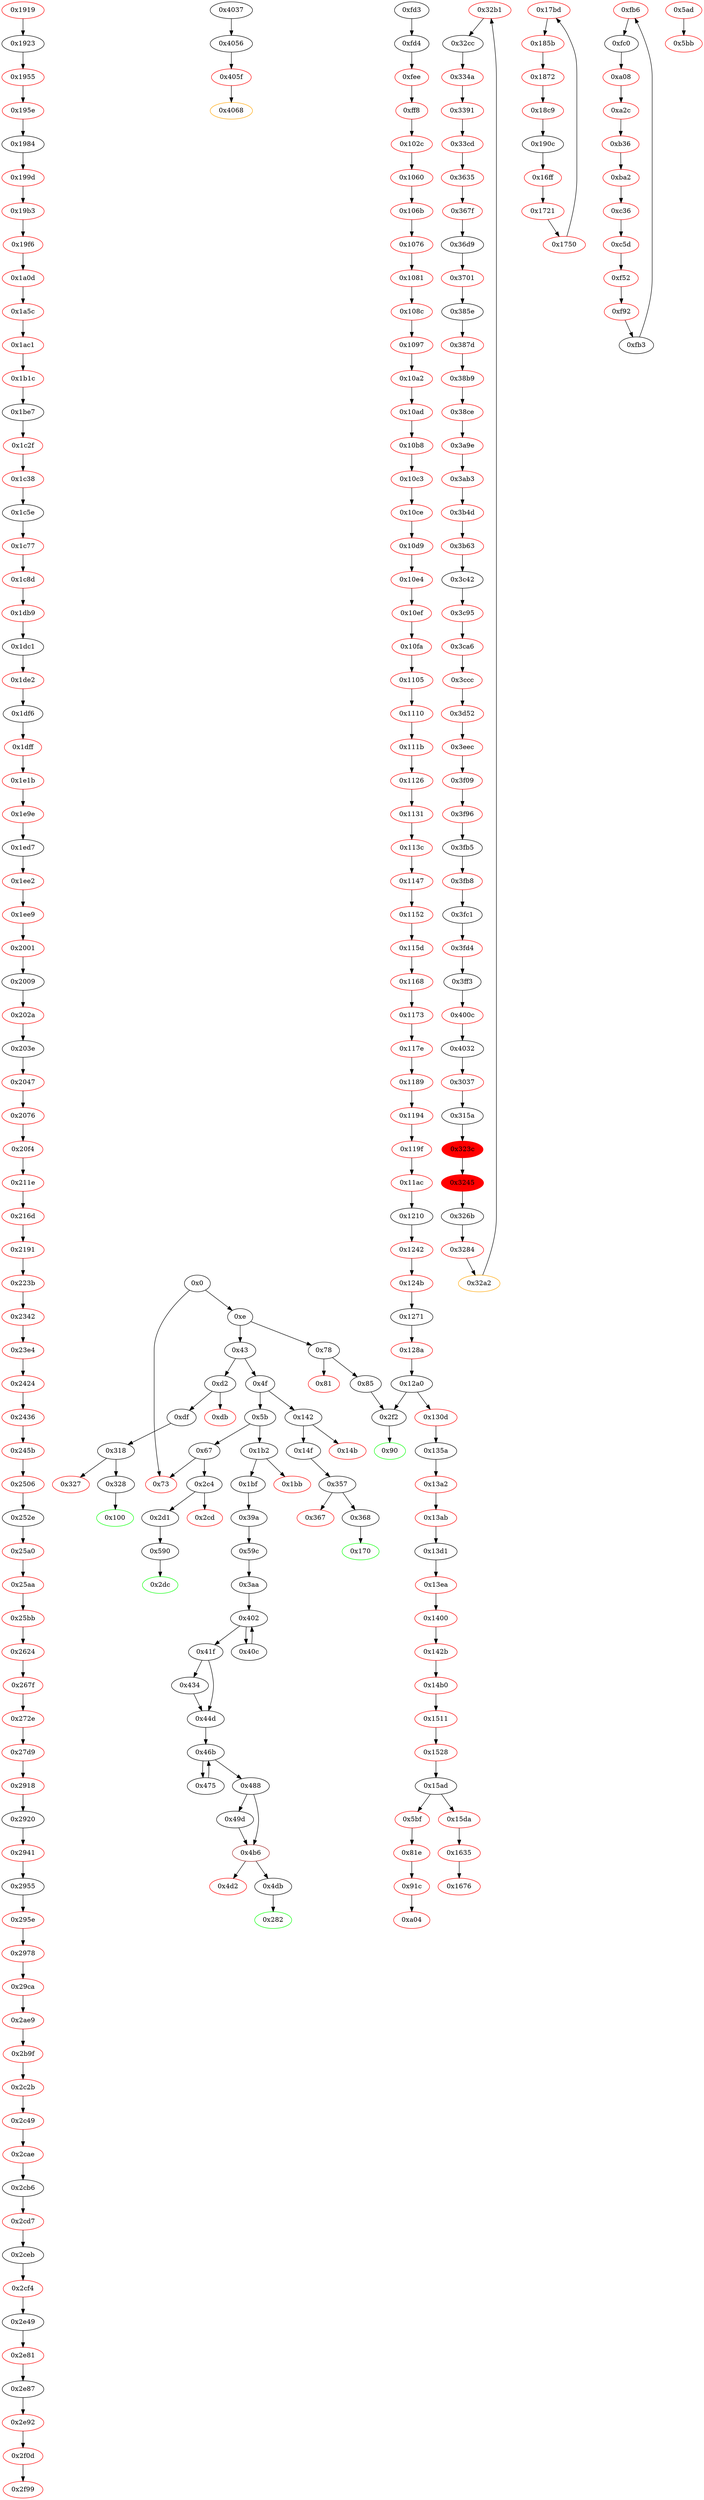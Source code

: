 strict digraph "" {
"0x1a0d" [color=red, fillcolor=white, id="0x1a0d", style=filled, tooltip="Block 0x1a0d\n[0x1a0d:0x1a5b]\n---\nPredecessors: [0x19f6]\nSuccessors: [0x1a5c]\n---\n0x1a0d PUSH1 0x0\n0x1a0f DUP1\n0x1a10 REVERT\n0x1a11 JUMPDEST\n0x1a12 POP\n0x1a13 PUSH2 0xa33\n0x1a16 PUSH1 0x4\n0x1a18 DUP1\n0x1a19 CALLDATASIZE\n0x1a1a SUB\n0x1a1b DUP2\n0x1a1c ADD\n0x1a1d SWAP1\n0x1a1e DUP1\n0x1a1f DUP1\n0x1a20 CALLDATALOAD\n0x1a21 PUSH20 0xffffffffffffffffffffffffffffffffffffffff\n0x1a36 AND\n0x1a37 SWAP1\n0x1a38 PUSH1 0x20\n0x1a3a ADD\n0x1a3b SWAP1\n0x1a3c SWAP3\n0x1a3d SWAP2\n0x1a3e SWAP1\n0x1a3f DUP1\n0x1a40 CALLDATALOAD\n0x1a41 ISZERO\n0x1a42 ISZERO\n0x1a43 SWAP1\n0x1a44 PUSH1 0x20\n0x1a46 ADD\n0x1a47 SWAP1\n0x1a48 SWAP3\n0x1a49 SWAP2\n0x1a4a SWAP1\n0x1a4b POP\n0x1a4c POP\n0x1a4d POP\n0x1a4e PUSH2 0x1974\n0x1a51 JUMP\n0x1a52 JUMPDEST\n0x1a53 STOP\n0x1a54 JUMPDEST\n0x1a55 CALLVALUE\n0x1a56 DUP1\n0x1a57 ISZERO\n0x1a58 PUSH2 0xa41\n0x1a5b JUMPI\n---\n0x1a0d: V1644 = 0x0\n0x1a10: REVERT 0x0 0x0\n0x1a11: JUMPDEST \n0x1a13: V1645 = 0xa33\n0x1a16: V1646 = 0x4\n0x1a19: V1647 = CALLDATASIZE\n0x1a1a: V1648 = SUB V1647 0x4\n0x1a1c: V1649 = ADD 0x4 V1648\n0x1a20: V1650 = CALLDATALOAD 0x4\n0x1a21: V1651 = 0xffffffffffffffffffffffffffffffffffffffff\n0x1a36: V1652 = AND 0xffffffffffffffffffffffffffffffffffffffff V1650\n0x1a38: V1653 = 0x20\n0x1a3a: V1654 = ADD 0x20 0x4\n0x1a40: V1655 = CALLDATALOAD 0x24\n0x1a41: V1656 = ISZERO V1655\n0x1a42: V1657 = ISZERO V1656\n0x1a44: V1658 = 0x20\n0x1a46: V1659 = ADD 0x20 0x24\n0x1a4e: V1660 = 0x1974\n0x1a51: THROW \n0x1a52: JUMPDEST \n0x1a53: STOP \n0x1a54: JUMPDEST \n0x1a55: V1661 = CALLVALUE\n0x1a57: V1662 = ISZERO V1661\n0x1a58: V1663 = 0xa41\n0x1a5b: THROWI V1662\n---\nEntry stack: [V1641]\nStack pops: 0\nStack additions: [V1657, V1652, 0xa33, V1661]\nExit stack: []\n\nDef sites:\nV1641: {0x1a05.0x1a06}\n"];
"0x4056" [fillcolor=white, id="0x4056", style=filled, tooltip="Block 0x4056\n[0x4056:0x405e]\n---\nPredecessors: [0x4037]\nSuccessors: [0x405f]\n---\n0x4056 JUMPDEST\n0x4057 POP\n0x4058 JUMP\n0x4059 JUMPDEST\n0x405a PUSH2 0x305c\n0x405d SWAP2\n0x405e SWAP1\n---\n0x4056: JUMPDEST \n0x4058: JUMP S1\n0x4059: JUMPDEST \n0x405a: V3947 = 0x305c\n---\nEntry stack: []\nStack pops: 4\nStack additions: [S0, S1, 0x305c]\nExit stack: []\n\nDef sites:\n"];
"0x327" [color=red, fillcolor=white, id="0x327", style=filled, tooltip="Block 0x327\n[0x327:0x327]\n---\nPredecessors: [0x318]\nSuccessors: []\n---\n0x327 INVALID\n---\n0x327: INVALID \n---\nEntry stack: [V11, 0x100, V54, 0x0, V54]\nStack pops: 0\nStack additions: []\nExit stack: [V11, 0x100, V54, 0x0, V54]\n\nDef sites:\nV11: {0xe.0x36}\n0x100: {0xdf.0xe1}\nV54: {0xdf.0xef}\n0x0: {0x318.0x319}\nV54: {0xdf.0xef}\n"];
"0x2c4" [fillcolor=white, id="0x2c4", style=filled, tooltip="Block 0x2c4\n[0x2c4:0x2cc]\n---\nPredecessors: [0x67]\nSuccessors: [0x2cd, 0x2d1]\n---\n0x2c4 JUMPDEST\n0x2c5 CALLVALUE\n0x2c6 DUP1\n0x2c7 ISZERO\n0x2c8 PUSH3 0x2d1\n0x2cc JUMPI\n---\n0x2c4: JUMPDEST \n0x2c5: V161 = CALLVALUE\n0x2c7: V162 = ISZERO V161\n0x2c8: V163 = 0x2d1\n0x2cc: JUMPI 0x2d1 V162\n---\nEntry stack: [V11]\nStack pops: 0\nStack additions: [V161]\nExit stack: [V11, V161]\n\nDef sites:\nV11: {0xe.0x36}\n"];
"0x1919" [color=red, fillcolor=white, id="0x1919", style=filled, tooltip="Block 0x1919\n[0x1919:0x1922]\n---\nPredecessors: []\nSuccessors: [0x1923]\n---\n0x1919 JUMPDEST\n0x191a STOP\n0x191b JUMPDEST\n0x191c CALLVALUE\n0x191d DUP1\n0x191e ISZERO\n0x191f PUSH2 0x908\n0x1922 JUMPI\n---\n0x1919: JUMPDEST \n0x191a: STOP \n0x191b: JUMPDEST \n0x191c: V1573 = CALLVALUE\n0x191e: V1574 = ISZERO V1573\n0x191f: V1575 = 0x908\n0x1922: THROWI V1574\n---\nEntry stack: []\nStack pops: 0\nStack additions: [V1573]\nExit stack: []\n\nDef sites:\n"];
"0x14b0" [color=red, fillcolor=white, id="0x14b0", style=filled, tooltip="Block 0x14b0\n[0x14b0:0x1510]\n---\nPredecessors: [0x142b]\nSuccessors: [0x1511]\n---\n0x14b0 PUSH1 0x0\n0x14b2 DUP1\n0x14b3 REVERT\n0x14b4 JUMPDEST\n0x14b5 POP\n0x14b6 PUSH2 0x4d4\n0x14b9 PUSH1 0x4\n0x14bb DUP1\n0x14bc CALLDATASIZE\n0x14bd SUB\n0x14be DUP2\n0x14bf ADD\n0x14c0 SWAP1\n0x14c1 DUP1\n0x14c2 DUP1\n0x14c3 CALLDATALOAD\n0x14c4 PUSH20 0xffffffffffffffffffffffffffffffffffffffff\n0x14d9 AND\n0x14da SWAP1\n0x14db PUSH1 0x20\n0x14dd ADD\n0x14de SWAP1\n0x14df SWAP3\n0x14e0 SWAP2\n0x14e1 SWAP1\n0x14e2 DUP1\n0x14e3 CALLDATALOAD\n0x14e4 SWAP1\n0x14e5 PUSH1 0x20\n0x14e7 ADD\n0x14e8 SWAP1\n0x14e9 SWAP3\n0x14ea SWAP2\n0x14eb SWAP1\n0x14ec POP\n0x14ed POP\n0x14ee POP\n0x14ef PUSH2 0x10eb\n0x14f2 JUMP\n0x14f3 JUMPDEST\n0x14f4 PUSH1 0x40\n0x14f6 MLOAD\n0x14f7 DUP1\n0x14f8 DUP3\n0x14f9 DUP2\n0x14fa MSTORE\n0x14fb PUSH1 0x20\n0x14fd ADD\n0x14fe SWAP2\n0x14ff POP\n0x1500 POP\n0x1501 PUSH1 0x40\n0x1503 MLOAD\n0x1504 DUP1\n0x1505 SWAP2\n0x1506 SUB\n0x1507 SWAP1\n0x1508 RETURN\n0x1509 JUMPDEST\n0x150a CALLVALUE\n0x150b DUP1\n0x150c ISZERO\n0x150d PUSH2 0x4f6\n0x1510 JUMPI\n---\n0x14b0: V1266 = 0x0\n0x14b3: REVERT 0x0 0x0\n0x14b4: JUMPDEST \n0x14b6: V1267 = 0x4d4\n0x14b9: V1268 = 0x4\n0x14bc: V1269 = CALLDATASIZE\n0x14bd: V1270 = SUB V1269 0x4\n0x14bf: V1271 = ADD 0x4 V1270\n0x14c3: V1272 = CALLDATALOAD 0x4\n0x14c4: V1273 = 0xffffffffffffffffffffffffffffffffffffffff\n0x14d9: V1274 = AND 0xffffffffffffffffffffffffffffffffffffffff V1272\n0x14db: V1275 = 0x20\n0x14dd: V1276 = ADD 0x20 0x4\n0x14e3: V1277 = CALLDATALOAD 0x24\n0x14e5: V1278 = 0x20\n0x14e7: V1279 = ADD 0x20 0x24\n0x14ef: V1280 = 0x10eb\n0x14f2: THROW \n0x14f3: JUMPDEST \n0x14f4: V1281 = 0x40\n0x14f6: V1282 = M[0x40]\n0x14fa: M[V1282] = S0\n0x14fb: V1283 = 0x20\n0x14fd: V1284 = ADD 0x20 V1282\n0x1501: V1285 = 0x40\n0x1503: V1286 = M[0x40]\n0x1506: V1287 = SUB V1284 V1286\n0x1508: RETURN V1286 V1287\n0x1509: JUMPDEST \n0x150a: V1288 = CALLVALUE\n0x150c: V1289 = ISZERO V1288\n0x150d: V1290 = 0x4f6\n0x1510: THROWI V1289\n---\nEntry stack: [V1263]\nStack pops: 0\nStack additions: [V1277, V1274, 0x4d4, V1288]\nExit stack: []\n\nDef sites:\nV1263: {0x14a8.0x14a9}\n"];
"0x1bf" [fillcolor=white, id="0x1bf", style=filled, tooltip="Block 0x1bf\n[0x1bf:0x281]\n---\nPredecessors: [0x1b2]\nSuccessors: [0x39a]\n---\n0x1bf JUMPDEST\n0x1c0 POP\n0x1c1 PUSH3 0x282\n0x1c5 PUSH1 0x4\n0x1c7 DUP1\n0x1c8 CALLDATASIZE\n0x1c9 SUB\n0x1ca DUP2\n0x1cb ADD\n0x1cc SWAP1\n0x1cd DUP1\n0x1ce DUP1\n0x1cf CALLDATALOAD\n0x1d0 SWAP1\n0x1d1 PUSH1 0x20\n0x1d3 ADD\n0x1d4 SWAP1\n0x1d5 DUP3\n0x1d6 ADD\n0x1d7 DUP1\n0x1d8 CALLDATALOAD\n0x1d9 SWAP1\n0x1da PUSH1 0x20\n0x1dc ADD\n0x1dd SWAP1\n0x1de DUP1\n0x1df DUP1\n0x1e0 PUSH1 0x1f\n0x1e2 ADD\n0x1e3 PUSH1 0x20\n0x1e5 DUP1\n0x1e6 SWAP2\n0x1e7 DIV\n0x1e8 MUL\n0x1e9 PUSH1 0x20\n0x1eb ADD\n0x1ec PUSH1 0x40\n0x1ee MLOAD\n0x1ef SWAP1\n0x1f0 DUP2\n0x1f1 ADD\n0x1f2 PUSH1 0x40\n0x1f4 MSTORE\n0x1f5 DUP1\n0x1f6 SWAP4\n0x1f7 SWAP3\n0x1f8 SWAP2\n0x1f9 SWAP1\n0x1fa DUP2\n0x1fb DUP2\n0x1fc MSTORE\n0x1fd PUSH1 0x20\n0x1ff ADD\n0x200 DUP4\n0x201 DUP4\n0x202 DUP1\n0x203 DUP3\n0x204 DUP5\n0x205 CALLDATACOPY\n0x206 DUP3\n0x207 ADD\n0x208 SWAP2\n0x209 POP\n0x20a POP\n0x20b POP\n0x20c POP\n0x20d POP\n0x20e POP\n0x20f SWAP2\n0x210 SWAP3\n0x211 SWAP2\n0x212 SWAP3\n0x213 SWAP1\n0x214 DUP1\n0x215 CALLDATALOAD\n0x216 SWAP1\n0x217 PUSH1 0x20\n0x219 ADD\n0x21a SWAP1\n0x21b DUP3\n0x21c ADD\n0x21d DUP1\n0x21e CALLDATALOAD\n0x21f SWAP1\n0x220 PUSH1 0x20\n0x222 ADD\n0x223 SWAP1\n0x224 DUP1\n0x225 DUP1\n0x226 PUSH1 0x1f\n0x228 ADD\n0x229 PUSH1 0x20\n0x22b DUP1\n0x22c SWAP2\n0x22d DIV\n0x22e MUL\n0x22f PUSH1 0x20\n0x231 ADD\n0x232 PUSH1 0x40\n0x234 MLOAD\n0x235 SWAP1\n0x236 DUP2\n0x237 ADD\n0x238 PUSH1 0x40\n0x23a MSTORE\n0x23b DUP1\n0x23c SWAP4\n0x23d SWAP3\n0x23e SWAP2\n0x23f SWAP1\n0x240 DUP2\n0x241 DUP2\n0x242 MSTORE\n0x243 PUSH1 0x20\n0x245 ADD\n0x246 DUP4\n0x247 DUP4\n0x248 DUP1\n0x249 DUP3\n0x24a DUP5\n0x24b CALLDATACOPY\n0x24c DUP3\n0x24d ADD\n0x24e SWAP2\n0x24f POP\n0x250 POP\n0x251 POP\n0x252 POP\n0x253 POP\n0x254 POP\n0x255 SWAP2\n0x256 SWAP3\n0x257 SWAP2\n0x258 SWAP3\n0x259 SWAP1\n0x25a DUP1\n0x25b CALLDATALOAD\n0x25c PUSH20 0xffffffffffffffffffffffffffffffffffffffff\n0x271 AND\n0x272 SWAP1\n0x273 PUSH1 0x20\n0x275 ADD\n0x276 SWAP1\n0x277 SWAP3\n0x278 SWAP2\n0x279 SWAP1\n0x27a POP\n0x27b POP\n0x27c POP\n0x27d PUSH3 0x39a\n0x281 JUMP\n---\n0x1bf: JUMPDEST \n0x1c1: V97 = 0x282\n0x1c5: V98 = 0x4\n0x1c8: V99 = CALLDATASIZE\n0x1c9: V100 = SUB V99 0x4\n0x1cb: V101 = ADD 0x4 V100\n0x1cf: V102 = CALLDATALOAD 0x4\n0x1d1: V103 = 0x20\n0x1d3: V104 = ADD 0x20 0x4\n0x1d6: V105 = ADD 0x4 V102\n0x1d8: V106 = CALLDATALOAD V105\n0x1da: V107 = 0x20\n0x1dc: V108 = ADD 0x20 V105\n0x1e0: V109 = 0x1f\n0x1e2: V110 = ADD 0x1f V106\n0x1e3: V111 = 0x20\n0x1e7: V112 = DIV V110 0x20\n0x1e8: V113 = MUL V112 0x20\n0x1e9: V114 = 0x20\n0x1eb: V115 = ADD 0x20 V113\n0x1ec: V116 = 0x40\n0x1ee: V117 = M[0x40]\n0x1f1: V118 = ADD V117 V115\n0x1f2: V119 = 0x40\n0x1f4: M[0x40] = V118\n0x1fc: M[V117] = V106\n0x1fd: V120 = 0x20\n0x1ff: V121 = ADD 0x20 V117\n0x205: CALLDATACOPY V121 V108 V106\n0x207: V122 = ADD V121 V106\n0x215: V123 = CALLDATALOAD 0x24\n0x217: V124 = 0x20\n0x219: V125 = ADD 0x20 0x24\n0x21c: V126 = ADD 0x4 V123\n0x21e: V127 = CALLDATALOAD V126\n0x220: V128 = 0x20\n0x222: V129 = ADD 0x20 V126\n0x226: V130 = 0x1f\n0x228: V131 = ADD 0x1f V127\n0x229: V132 = 0x20\n0x22d: V133 = DIV V131 0x20\n0x22e: V134 = MUL V133 0x20\n0x22f: V135 = 0x20\n0x231: V136 = ADD 0x20 V134\n0x232: V137 = 0x40\n0x234: V138 = M[0x40]\n0x237: V139 = ADD V138 V136\n0x238: V140 = 0x40\n0x23a: M[0x40] = V139\n0x242: M[V138] = V127\n0x243: V141 = 0x20\n0x245: V142 = ADD 0x20 V138\n0x24b: CALLDATACOPY V142 V129 V127\n0x24d: V143 = ADD V142 V127\n0x25b: V144 = CALLDATALOAD 0x44\n0x25c: V145 = 0xffffffffffffffffffffffffffffffffffffffff\n0x271: V146 = AND 0xffffffffffffffffffffffffffffffffffffffff V144\n0x273: V147 = 0x20\n0x275: V148 = ADD 0x20 0x44\n0x27d: V149 = 0x39a\n0x281: JUMP 0x39a\n---\nEntry stack: [V11, V93]\nStack pops: 1\nStack additions: [0x282, V117, V138, V146]\nExit stack: [V11, 0x282, V117, V138, V146]\n\nDef sites:\nV11: {0xe.0x36}\nV93: {0x1b2.0x1b3}\n"];
"0x2cae" [color=red, fillcolor=white, id="0x2cae", style=filled, tooltip="Block 0x2cae\n[0x2cae:0x2cb5]\n---\nPredecessors: [0x2c49]\nSuccessors: [0x2cb6]\n---\n0x2cae DUP1\n0x2caf PUSH1 0x1f\n0x2cb1 LT\n0x2cb2 PUSH2 0x1caa\n0x2cb5 JUMPI\n---\n0x2caf: V2826 = 0x1f\n0x2cb1: V2827 = LT 0x1f V2823\n0x2cb2: V2828 = 0x1caa\n0x2cb5: THROWI V2827\n---\nEntry stack: [S7, S6, V2808, V2788, V2799, V2812, V2788, V2823]\nStack pops: 1\nStack additions: [S0]\nExit stack: [S7, S6, V2808, V2788, V2799, V2812, V2788, V2823]\n\nDef sites:\nS7: {}\nS6: {}\nV2808: {0x2c4d.0x2c83}\nV2788: {0x2c4d.0x2c60}\nV2799: {0x2c4d.0x2c73}\nV2812: {0x2c4d.0x2c93}\nV2788: {0x2c4d.0x2c60}\nV2823: {0x2c4d.0x2ca7}\n"];
"0x1131" [color=red, fillcolor=white, id="0x1131", style=filled, tooltip="Block 0x1131\n[0x1131:0x113b]\n---\nPredecessors: [0x1126]\nSuccessors: [0x113c]\n---\n0x1131 DUP1\n0x1132 PUSH4 0x8456cb59\n0x1137 EQ\n0x1138 PUSH2 0x8e5\n0x113b JUMPI\n---\n0x1132: V1015 = 0x8456cb59\n0x1137: V1016 = EQ 0x8456cb59 V954\n0x1138: V1017 = 0x8e5\n0x113b: THROWI V1016\n---\nEntry stack: [V954]\nStack pops: 1\nStack additions: [S0]\nExit stack: [V954]\n\nDef sites:\nV954: {0x102c.0x1054}\n"];
"0x32b1" [color=red, fillcolor=white, id="0x32b1", style=filled, tooltip="Block 0x32b1\n[0x32b1:0x32cb]\n---\nPredecessors: [0x32a2]\nSuccessors: [0x32cc]\n---\n0x32b1 RETURNDATASIZE\n0x32b2 PUSH1 0x0\n0x32b4 DUP1\n0x32b5 RETURNDATACOPY\n0x32b6 RETURNDATASIZE\n0x32b7 PUSH1 0x0\n0x32b9 REVERT\n0x32ba JUMPDEST\n0x32bb POP\n0x32bc POP\n0x32bd POP\n0x32be POP\n0x32bf PUSH1 0x40\n0x32c1 MLOAD\n0x32c2 RETURNDATASIZE\n0x32c3 PUSH1 0x20\n0x32c5 DUP2\n0x32c6 LT\n0x32c7 ISZERO\n0x32c8 PUSH2 0x22b1\n0x32cb JUMPI\n---\n0x32b1: V3130 = RETURNDATASIZE\n0x32b2: V3131 = 0x0\n0x32b5: RETURNDATACOPY 0x0 0x0 V3130\n0x32b6: V3132 = RETURNDATASIZE\n0x32b7: V3133 = 0x0\n0x32b9: REVERT 0x0 V3132\n0x32ba: JUMPDEST \n0x32bf: V3134 = 0x40\n0x32c1: V3135 = M[0x40]\n0x32c2: V3136 = RETURNDATASIZE\n0x32c3: V3137 = 0x20\n0x32c6: V3138 = LT V3136 0x20\n0x32c7: V3139 = ISZERO V3138\n0x32c8: V3140 = 0x22b1\n0x32cb: THROWI V3139\n---\nEntry stack: [V3127]\nStack pops: 0\nStack additions: [V3136, V3135]\nExit stack: []\n\nDef sites:\nV3127: {0x32a6.0x32aa}\n"];
"0x17bd" [color=red, fillcolor=white, id="0x17bd", style=filled, tooltip="Block 0x17bd\n[0x17bd:0x185a]\n---\nPredecessors: [0x1750]\nSuccessors: [0x185b]\n---\n0x17bd PUSH1 0x0\n0x17bf DUP1\n0x17c0 REVERT\n0x17c1 JUMPDEST\n0x17c2 POP\n0x17c3 PUSH2 0x81a\n0x17c6 PUSH1 0x4\n0x17c8 DUP1\n0x17c9 CALLDATASIZE\n0x17ca SUB\n0x17cb DUP2\n0x17cc ADD\n0x17cd SWAP1\n0x17ce DUP1\n0x17cf DUP1\n0x17d0 CALLDATALOAD\n0x17d1 PUSH20 0xffffffffffffffffffffffffffffffffffffffff\n0x17e6 AND\n0x17e7 SWAP1\n0x17e8 PUSH1 0x20\n0x17ea ADD\n0x17eb SWAP1\n0x17ec SWAP3\n0x17ed SWAP2\n0x17ee SWAP1\n0x17ef DUP1\n0x17f0 CALLDATALOAD\n0x17f1 SWAP1\n0x17f2 PUSH1 0x20\n0x17f4 ADD\n0x17f5 SWAP1\n0x17f6 DUP3\n0x17f7 ADD\n0x17f8 DUP1\n0x17f9 CALLDATALOAD\n0x17fa SWAP1\n0x17fb PUSH1 0x20\n0x17fd ADD\n0x17fe SWAP1\n0x17ff DUP1\n0x1800 DUP1\n0x1801 PUSH1 0x20\n0x1803 MUL\n0x1804 PUSH1 0x20\n0x1806 ADD\n0x1807 PUSH1 0x40\n0x1809 MLOAD\n0x180a SWAP1\n0x180b DUP2\n0x180c ADD\n0x180d PUSH1 0x40\n0x180f MSTORE\n0x1810 DUP1\n0x1811 SWAP4\n0x1812 SWAP3\n0x1813 SWAP2\n0x1814 SWAP1\n0x1815 DUP2\n0x1816 DUP2\n0x1817 MSTORE\n0x1818 PUSH1 0x20\n0x181a ADD\n0x181b DUP4\n0x181c DUP4\n0x181d PUSH1 0x20\n0x181f MUL\n0x1820 DUP1\n0x1821 DUP3\n0x1822 DUP5\n0x1823 CALLDATACOPY\n0x1824 DUP3\n0x1825 ADD\n0x1826 SWAP2\n0x1827 POP\n0x1828 POP\n0x1829 POP\n0x182a POP\n0x182b POP\n0x182c POP\n0x182d SWAP2\n0x182e SWAP3\n0x182f SWAP2\n0x1830 SWAP3\n0x1831 SWAP1\n0x1832 POP\n0x1833 POP\n0x1834 POP\n0x1835 PUSH2 0x14f4\n0x1838 JUMP\n0x1839 JUMPDEST\n0x183a PUSH1 0x40\n0x183c MLOAD\n0x183d DUP1\n0x183e DUP3\n0x183f ISZERO\n0x1840 ISZERO\n0x1841 ISZERO\n0x1842 ISZERO\n0x1843 DUP2\n0x1844 MSTORE\n0x1845 PUSH1 0x20\n0x1847 ADD\n0x1848 SWAP2\n0x1849 POP\n0x184a POP\n0x184b PUSH1 0x40\n0x184d MLOAD\n0x184e DUP1\n0x184f SWAP2\n0x1850 SUB\n0x1851 SWAP1\n0x1852 RETURN\n0x1853 JUMPDEST\n0x1854 CALLVALUE\n0x1855 DUP1\n0x1856 ISZERO\n0x1857 PUSH2 0x840\n0x185a JUMPI\n---\n0x17bd: V1481 = 0x0\n0x17c0: REVERT 0x0 0x0\n0x17c1: JUMPDEST \n0x17c3: V1482 = 0x81a\n0x17c6: V1483 = 0x4\n0x17c9: V1484 = CALLDATASIZE\n0x17ca: V1485 = SUB V1484 0x4\n0x17cc: V1486 = ADD 0x4 V1485\n0x17d0: V1487 = CALLDATALOAD 0x4\n0x17d1: V1488 = 0xffffffffffffffffffffffffffffffffffffffff\n0x17e6: V1489 = AND 0xffffffffffffffffffffffffffffffffffffffff V1487\n0x17e8: V1490 = 0x20\n0x17ea: V1491 = ADD 0x20 0x4\n0x17f0: V1492 = CALLDATALOAD 0x24\n0x17f2: V1493 = 0x20\n0x17f4: V1494 = ADD 0x20 0x24\n0x17f7: V1495 = ADD 0x4 V1492\n0x17f9: V1496 = CALLDATALOAD V1495\n0x17fb: V1497 = 0x20\n0x17fd: V1498 = ADD 0x20 V1495\n0x1801: V1499 = 0x20\n0x1803: V1500 = MUL 0x20 V1496\n0x1804: V1501 = 0x20\n0x1806: V1502 = ADD 0x20 V1500\n0x1807: V1503 = 0x40\n0x1809: V1504 = M[0x40]\n0x180c: V1505 = ADD V1504 V1502\n0x180d: V1506 = 0x40\n0x180f: M[0x40] = V1505\n0x1817: M[V1504] = V1496\n0x1818: V1507 = 0x20\n0x181a: V1508 = ADD 0x20 V1504\n0x181d: V1509 = 0x20\n0x181f: V1510 = MUL 0x20 V1496\n0x1823: CALLDATACOPY V1508 V1498 V1510\n0x1825: V1511 = ADD V1508 V1510\n0x1835: V1512 = 0x14f4\n0x1838: THROW \n0x1839: JUMPDEST \n0x183a: V1513 = 0x40\n0x183c: V1514 = M[0x40]\n0x183f: V1515 = ISZERO S0\n0x1840: V1516 = ISZERO V1515\n0x1841: V1517 = ISZERO V1516\n0x1842: V1518 = ISZERO V1517\n0x1844: M[V1514] = V1518\n0x1845: V1519 = 0x20\n0x1847: V1520 = ADD 0x20 V1514\n0x184b: V1521 = 0x40\n0x184d: V1522 = M[0x40]\n0x1850: V1523 = SUB V1520 V1522\n0x1852: RETURN V1522 V1523\n0x1853: JUMPDEST \n0x1854: V1524 = CALLVALUE\n0x1856: V1525 = ISZERO V1524\n0x1857: V1526 = 0x840\n0x185a: THROWI V1525\n---\nEntry stack: [V1478]\nStack pops: 0\nStack additions: [V1504, V1489, 0x81a, V1524]\nExit stack: []\n\nDef sites:\nV1478: {0x17b5.0x17b6}\n"];
"0x368" [fillcolor=white, id="0x368", style=filled, tooltip="Block 0x368\n[0x368:0x399]\n---\nPredecessors: [0x357]\nSuccessors: [0x170]\n---\n0x368 JUMPDEST\n0x369 SWAP1\n0x36a PUSH1 0x0\n0x36c MSTORE\n0x36d PUSH1 0x20\n0x36f PUSH1 0x0\n0x371 SHA3\n0x372 ADD\n0x373 PUSH1 0x0\n0x375 SWAP1\n0x376 SLOAD\n0x377 SWAP1\n0x378 PUSH2 0x100\n0x37b EXP\n0x37c SWAP1\n0x37d DIV\n0x37e PUSH20 0xffffffffffffffffffffffffffffffffffffffff\n0x393 AND\n0x394 SWAP1\n0x395 POP\n0x396 SWAP2\n0x397 SWAP1\n0x398 POP\n0x399 JUMP\n---\n0x368: JUMPDEST \n0x36a: V206 = 0x0\n0x36c: M[0x0] = 0x0\n0x36d: V207 = 0x20\n0x36f: V208 = 0x0\n0x371: V209 = SHA3 0x0 0x20\n0x372: V210 = ADD V209 V78\n0x373: V211 = 0x0\n0x376: V212 = S[V210]\n0x378: V213 = 0x100\n0x37b: V214 = EXP 0x100 0x0\n0x37d: V215 = DIV V212 0x1\n0x37e: V216 = 0xffffffffffffffffffffffffffffffffffffffff\n0x393: V217 = AND 0xffffffffffffffffffffffffffffffffffffffff V215\n0x399: JUMP 0x170\n---\nEntry stack: [V11, 0x170, V78, 0x0, 0x0, V78]\nStack pops: 5\nStack additions: [V217]\nExit stack: [V11, V217]\n\nDef sites:\nV11: {0xe.0x36}\n0x170: {0x14f.0x151}\nV78: {0x14f.0x15f}\n0x0: {0x357.0x358}\n0x0: {0x357.0x358}\nV78: {0x14f.0x15f}\n"];
"0x19b3" [color=red, fillcolor=white, id="0x19b3", style=filled, tooltip="Block 0x19b3\n[0x19b3:0x19f5]\n---\nPredecessors: [0x199d]\nSuccessors: [0x19f6]\n---\n0x19b3 PUSH1 0x0\n0x19b5 DUP1\n0x19b6 REVERT\n0x19b7 JUMPDEST\n0x19b8 POP\n0x19b9 PUSH2 0x9cd\n0x19bc PUSH1 0x4\n0x19be DUP1\n0x19bf CALLDATASIZE\n0x19c0 SUB\n0x19c1 DUP2\n0x19c2 ADD\n0x19c3 SWAP1\n0x19c4 DUP1\n0x19c5 DUP1\n0x19c6 CALLDATALOAD\n0x19c7 PUSH20 0xffffffffffffffffffffffffffffffffffffffff\n0x19dc AND\n0x19dd SWAP1\n0x19de PUSH1 0x20\n0x19e0 ADD\n0x19e1 SWAP1\n0x19e2 SWAP3\n0x19e3 SWAP2\n0x19e4 SWAP1\n0x19e5 POP\n0x19e6 POP\n0x19e7 POP\n0x19e8 PUSH2 0x1949\n0x19eb JUMP\n0x19ec JUMPDEST\n0x19ed STOP\n0x19ee JUMPDEST\n0x19ef CALLVALUE\n0x19f0 DUP1\n0x19f1 ISZERO\n0x19f2 PUSH2 0x9db\n0x19f5 JUMPI\n---\n0x19b3: V1623 = 0x0\n0x19b6: REVERT 0x0 0x0\n0x19b7: JUMPDEST \n0x19b9: V1624 = 0x9cd\n0x19bc: V1625 = 0x4\n0x19bf: V1626 = CALLDATASIZE\n0x19c0: V1627 = SUB V1626 0x4\n0x19c2: V1628 = ADD 0x4 V1627\n0x19c6: V1629 = CALLDATALOAD 0x4\n0x19c7: V1630 = 0xffffffffffffffffffffffffffffffffffffffff\n0x19dc: V1631 = AND 0xffffffffffffffffffffffffffffffffffffffff V1629\n0x19de: V1632 = 0x20\n0x19e0: V1633 = ADD 0x20 0x4\n0x19e8: V1634 = 0x1949\n0x19eb: THROW \n0x19ec: JUMPDEST \n0x19ed: STOP \n0x19ee: JUMPDEST \n0x19ef: V1635 = CALLVALUE\n0x19f1: V1636 = ISZERO V1635\n0x19f2: V1637 = 0x9db\n0x19f5: THROWI V1636\n---\nEntry stack: [V1620]\nStack pops: 0\nStack additions: [V1631, 0x9cd, V1635]\nExit stack: []\n\nDef sites:\nV1620: {0x19ab.0x19ac}\n"];
"0x15ad" [fillcolor=white, id="0x15ad", style=filled, tooltip="Block 0x15ad\n[0x15ad:0x15d9]\n---\nPredecessors: [0x1528]\nSuccessors: [0x5bf, 0x15da]\n---\n0x15ad PUSH1 0x0\n0x15af DUP1\n0x15b0 REVERT\n0x15b1 JUMPDEST\n0x15b2 POP\n0x15b3 PUSH2 0x5b1\n0x15b6 PUSH1 0x4\n0x15b8 DUP1\n0x15b9 CALLDATASIZE\n0x15ba SUB\n0x15bb DUP2\n0x15bc ADD\n0x15bd SWAP1\n0x15be DUP1\n0x15bf DUP1\n0x15c0 CALLDATALOAD\n0x15c1 SWAP1\n0x15c2 PUSH1 0x20\n0x15c4 ADD\n0x15c5 SWAP1\n0x15c6 SWAP3\n0x15c7 SWAP2\n0x15c8 SWAP1\n0x15c9 POP\n0x15ca POP\n0x15cb POP\n0x15cc PUSH2 0x13b4\n0x15cf JUMP\n0x15d0 JUMPDEST\n0x15d1 STOP\n0x15d2 JUMPDEST\n0x15d3 CALLVALUE\n0x15d4 DUP1\n0x15d5 ISZERO\n0x15d6 PUSH2 0x5bf\n0x15d9 JUMPI\n---\n0x15ad: V1331 = 0x0\n0x15b0: REVERT 0x0 0x0\n0x15b1: JUMPDEST \n0x15b3: V1332 = 0x5b1\n0x15b6: V1333 = 0x4\n0x15b9: V1334 = CALLDATASIZE\n0x15ba: V1335 = SUB V1334 0x4\n0x15bc: V1336 = ADD 0x4 V1335\n0x15c0: V1337 = CALLDATALOAD 0x4\n0x15c2: V1338 = 0x20\n0x15c4: V1339 = ADD 0x20 0x4\n0x15cc: V1340 = 0x13b4\n0x15cf: THROW \n0x15d0: JUMPDEST \n0x15d1: STOP \n0x15d2: JUMPDEST \n0x15d3: V1341 = CALLVALUE\n0x15d5: V1342 = ISZERO V1341\n0x15d6: V1343 = 0x5bf\n0x15d9: JUMPI 0x5bf V1342\n---\nEntry stack: [V1328]\nStack pops: 0\nStack additions: [V1337, 0x5b1, V1341]\nExit stack: []\n\nDef sites:\nV1328: {0x15a5.0x15a6}\n"];
"0x400c" [color=red, fillcolor=white, id="0x400c", style=filled, tooltip="Block 0x400c\n[0x400c:0x4031]\n---\nPredecessors: [0x3ff3]\nSuccessors: [0x4032]\n---\n0x400c JUMPDEST\n0x400d POP\n0x400e POP\n0x400f POP\n0x4010 JUMP\n0x4011 JUMPDEST\n0x4012 POP\n0x4013 DUP1\n0x4014 SLOAD\n0x4015 PUSH1 0x1\n0x4017 DUP2\n0x4018 PUSH1 0x1\n0x401a AND\n0x401b ISZERO\n0x401c PUSH2 0x100\n0x401f MUL\n0x4020 SUB\n0x4021 AND\n0x4022 PUSH1 0x2\n0x4024 SWAP1\n0x4025 DIV\n0x4026 PUSH1 0x0\n0x4028 DUP3\n0x4029 SSTORE\n0x402a DUP1\n0x402b PUSH1 0x1f\n0x402d LT\n0x402e PUSH2 0x3018\n0x4031 JUMPI\n---\n0x400c: JUMPDEST \n0x4010: JUMP S3\n0x4011: JUMPDEST \n0x4014: V3920 = S[S1]\n0x4015: V3921 = 0x1\n0x4018: V3922 = 0x1\n0x401a: V3923 = AND 0x1 V3920\n0x401b: V3924 = ISZERO V3923\n0x401c: V3925 = 0x100\n0x401f: V3926 = MUL 0x100 V3924\n0x4020: V3927 = SUB V3926 0x1\n0x4021: V3928 = AND V3927 V3920\n0x4022: V3929 = 0x2\n0x4025: V3930 = DIV V3928 0x2\n0x4026: V3931 = 0x0\n0x4029: S[S1] = 0x0\n0x402b: V3932 = 0x1f\n0x402d: V3933 = LT 0x1f V3930\n0x402e: V3934 = 0x3018\n0x4031: THROWI V3933\n---\nEntry stack: []\nStack pops: 8\nStack additions: [V3930, S1]\nExit stack: []\n\nDef sites:\n"];
"0x1e1b" [color=red, fillcolor=white, id="0x1e1b", style=filled, tooltip="Block 0x1e1b\n[0x1e1b:0x1e9d]\n---\nPredecessors: [0x1dff]\nSuccessors: [0x1e9e]\n---\n0x1e1b PUSH1 0x0\n0x1e1d DUP1\n0x1e1e REVERT\n0x1e1f JUMPDEST\n0x1e20 PUSH1 0x4\n0x1e22 PUSH1 0x0\n0x1e24 DUP4\n0x1e25 DUP2\n0x1e26 MSTORE\n0x1e27 PUSH1 0x20\n0x1e29 ADD\n0x1e2a SWAP1\n0x1e2b DUP2\n0x1e2c MSTORE\n0x1e2d PUSH1 0x20\n0x1e2f ADD\n0x1e30 PUSH1 0x0\n0x1e32 SHA3\n0x1e33 PUSH1 0x0\n0x1e35 SWAP1\n0x1e36 SLOAD\n0x1e37 SWAP1\n0x1e38 PUSH2 0x100\n0x1e3b EXP\n0x1e3c SWAP1\n0x1e3d DIV\n0x1e3e PUSH20 0xffffffffffffffffffffffffffffffffffffffff\n0x1e53 AND\n0x1e54 SWAP1\n0x1e55 POP\n0x1e56 SWAP2\n0x1e57 SWAP1\n0x1e58 POP\n0x1e59 JUMP\n0x1e5a JUMPDEST\n0x1e5b PUSH1 0x0\n0x1e5d PUSH2 0xe46\n0x1e60 DUP3\n0x1e61 PUSH2 0x1476\n0x1e64 JUMP\n0x1e65 JUMPDEST\n0x1e66 SWAP1\n0x1e67 POP\n0x1e68 DUP1\n0x1e69 PUSH20 0xffffffffffffffffffffffffffffffffffffffff\n0x1e7e AND\n0x1e7f DUP4\n0x1e80 PUSH20 0xffffffffffffffffffffffffffffffffffffffff\n0x1e95 AND\n0x1e96 EQ\n0x1e97 ISZERO\n0x1e98 ISZERO\n0x1e99 ISZERO\n0x1e9a PUSH2 0xe83\n0x1e9d JUMPI\n---\n0x1e1b: V1948 = 0x0\n0x1e1e: REVERT 0x0 0x0\n0x1e1f: JUMPDEST \n0x1e20: V1949 = 0x4\n0x1e22: V1950 = 0x0\n0x1e26: M[0x0] = S1\n0x1e27: V1951 = 0x20\n0x1e29: V1952 = ADD 0x20 0x0\n0x1e2c: M[0x20] = 0x4\n0x1e2d: V1953 = 0x20\n0x1e2f: V1954 = ADD 0x20 0x20\n0x1e30: V1955 = 0x0\n0x1e32: V1956 = SHA3 0x0 0x40\n0x1e33: V1957 = 0x0\n0x1e36: V1958 = S[V1956]\n0x1e38: V1959 = 0x100\n0x1e3b: V1960 = EXP 0x100 0x0\n0x1e3d: V1961 = DIV V1958 0x1\n0x1e3e: V1962 = 0xffffffffffffffffffffffffffffffffffffffff\n0x1e53: V1963 = AND 0xffffffffffffffffffffffffffffffffffffffff V1961\n0x1e59: JUMP S2\n0x1e5a: JUMPDEST \n0x1e5b: V1964 = 0x0\n0x1e5d: V1965 = 0xe46\n0x1e61: V1966 = 0x1476\n0x1e64: THROW \n0x1e65: JUMPDEST \n0x1e69: V1967 = 0xffffffffffffffffffffffffffffffffffffffff\n0x1e7e: V1968 = AND 0xffffffffffffffffffffffffffffffffffffffff S0\n0x1e80: V1969 = 0xffffffffffffffffffffffffffffffffffffffff\n0x1e95: V1970 = AND 0xffffffffffffffffffffffffffffffffffffffff S3\n0x1e96: V1971 = EQ V1970 V1968\n0x1e97: V1972 = ISZERO V1971\n0x1e98: V1973 = ISZERO V1972\n0x1e99: V1974 = ISZERO V1973\n0x1e9a: V1975 = 0xe83\n0x1e9d: THROWI V1974\n---\nEntry stack: []\nStack pops: 0\nStack additions: [V1963, S0, 0xe46, 0x0, S0, S0, S2, S3]\nExit stack: []\n\nDef sites:\n"];
"0x73" [color=red, fillcolor=white, id="0x73", style=filled, tooltip="Block 0x73\n[0x73:0x77]\n---\nPredecessors: [0x0, 0x67]\nSuccessors: []\n---\n0x73 JUMPDEST\n0x74 PUSH1 0x0\n0x76 DUP1\n0x77 REVERT\n---\n0x73: JUMPDEST \n0x74: V27 = 0x0\n0x77: REVERT 0x0 0x0\n---\nEntry stack: [V11]\nStack pops: 0\nStack additions: []\nExit stack: [V11]\n\nDef sites:\nV11: {0xe.0x36}\n"];
"0x1c77" [color=red, fillcolor=white, id="0x1c77", style=filled, tooltip="Block 0x1c77\n[0x1c77:0x1c8c]\n---\nPredecessors: [0x1c5e]\nSuccessors: [0x1c8d]\n---\n0x1c77 JUMPDEST\n0x1c78 POP\n0x1c79 SWAP3\n0x1c7a POP\n0x1c7b POP\n0x1c7c POP\n0x1c7d PUSH1 0x40\n0x1c7f MLOAD\n0x1c80 DUP1\n0x1c81 SWAP2\n0x1c82 SUB\n0x1c83 SWAP1\n0x1c84 RETURN\n0x1c85 JUMPDEST\n0x1c86 CALLVALUE\n0x1c87 DUP1\n0x1c88 ISZERO\n0x1c89 PUSH2 0xc72\n0x1c8c JUMPI\n---\n0x1c77: JUMPDEST \n0x1c7d: V1822 = 0x40\n0x1c7f: V1823 = M[0x40]\n0x1c82: V1824 = SUB V1821 V1823\n0x1c84: RETURN V1823 V1824\n0x1c85: JUMPDEST \n0x1c86: V1825 = CALLVALUE\n0x1c88: V1826 = ISZERO V1825\n0x1c89: V1827 = 0xc72\n0x1c8c: THROWI V1826\n---\nEntry stack: [V1821, V1807]\nStack pops: 10\nStack additions: [V1825]\nExit stack: []\n\nDef sites:\nV1821: {0x1c5e.0x1c74}\nV1807: {0x1c4a.0x1c57}\n"];
"0x10ef" [color=red, fillcolor=white, id="0x10ef", style=filled, tooltip="Block 0x10ef\n[0x10ef:0x10f9]\n---\nPredecessors: [0x10e4]\nSuccessors: [0x10fa]\n---\n0x10ef DUP1\n0x10f0 PUSH4 0x5c975abb\n0x10f5 EQ\n0x10f6 PUSH2 0x6fa\n0x10f9 JUMPI\n---\n0x10f0: V997 = 0x5c975abb\n0x10f5: V998 = EQ 0x5c975abb V954\n0x10f6: V999 = 0x6fa\n0x10f9: THROWI V998\n---\nEntry stack: [V954]\nStack pops: 1\nStack additions: [S0]\nExit stack: [V954]\n\nDef sites:\nV954: {0x102c.0x1054}\n"];
"0x1168" [color=red, fillcolor=white, id="0x1168", style=filled, tooltip="Block 0x1168\n[0x1168:0x1172]\n---\nPredecessors: [0x115d]\nSuccessors: [0x1173]\n---\n0x1168 DUP1\n0x1169 PUSH4 0xa9059cbb\n0x116e EQ\n0x116f PUSH2 0xa35\n0x1172 JUMPI\n---\n0x1169: V1030 = 0xa9059cbb\n0x116e: V1031 = EQ 0xa9059cbb V954\n0x116f: V1032 = 0xa35\n0x1172: THROWI V1031\n---\nEntry stack: [V954]\nStack pops: 1\nStack additions: [S0]\nExit stack: [V954]\n\nDef sites:\nV954: {0x102c.0x1054}\n"];
"0x367f" [color=red, fillcolor=white, id="0x367f", style=filled, tooltip="Block 0x367f\n[0x367f:0x36d8]\n---\nPredecessors: [0x3635]\nSuccessors: [0x36d9]\n---\n0x367f INVALID\n0x3680 JUMPDEST\n0x3681 SWAP1\n0x3682 PUSH1 0x0\n0x3684 MSTORE\n0x3685 PUSH1 0x20\n0x3687 PUSH1 0x0\n0x3689 SHA3\n0x368a ADD\n0x368b SLOAD\n0x368c SWAP1\n0x368d POP\n0x368e DUP1\n0x368f PUSH1 0x7\n0x3691 PUSH1 0x0\n0x3693 DUP8\n0x3694 PUSH20 0xffffffffffffffffffffffffffffffffffffffff\n0x36a9 AND\n0x36aa PUSH20 0xffffffffffffffffffffffffffffffffffffffff\n0x36bf AND\n0x36c0 DUP2\n0x36c1 MSTORE\n0x36c2 PUSH1 0x20\n0x36c4 ADD\n0x36c5 SWAP1\n0x36c6 DUP2\n0x36c7 MSTORE\n0x36c8 PUSH1 0x20\n0x36ca ADD\n0x36cb PUSH1 0x0\n0x36cd SHA3\n0x36ce DUP4\n0x36cf DUP2\n0x36d0 SLOAD\n0x36d1 DUP2\n0x36d2 LT\n0x36d3 ISZERO\n0x36d4 ISZERO\n0x36d5 PUSH2 0x26bb\n0x36d8 JUMPI\n---\n0x367f: INVALID \n0x3680: JUMPDEST \n0x3682: V3320 = 0x0\n0x3684: M[0x0] = S1\n0x3685: V3321 = 0x20\n0x3687: V3322 = 0x0\n0x3689: V3323 = SHA3 0x0 0x20\n0x368a: V3324 = ADD V3323 S0\n0x368b: V3325 = S[V3324]\n0x368f: V3326 = 0x7\n0x3691: V3327 = 0x0\n0x3694: V3328 = 0xffffffffffffffffffffffffffffffffffffffff\n0x36a9: V3329 = AND 0xffffffffffffffffffffffffffffffffffffffff S6\n0x36aa: V3330 = 0xffffffffffffffffffffffffffffffffffffffff\n0x36bf: V3331 = AND 0xffffffffffffffffffffffffffffffffffffffff V3329\n0x36c1: M[0x0] = V3331\n0x36c2: V3332 = 0x20\n0x36c4: V3333 = ADD 0x20 0x0\n0x36c7: M[0x20] = 0x7\n0x36c8: V3334 = 0x20\n0x36ca: V3335 = ADD 0x20 0x20\n0x36cb: V3336 = 0x0\n0x36cd: V3337 = SHA3 0x0 0x40\n0x36d0: V3338 = S[V3337]\n0x36d2: V3339 = LT S3 V3338\n0x36d3: V3340 = ISZERO V3339\n0x36d4: V3341 = ISZERO V3340\n0x36d5: V3342 = 0x26bb\n0x36d8: THROWI V3341\n---\nEntry stack: [S6, S5, S4, V3298, S2, V3314, S0]\nStack pops: 0\nStack additions: [S3, V3337, V3325, V3325, S3, S4, S5, S6]\nExit stack: []\n\nDef sites:\nS6: {}\nS5: {}\nS4: {}\nV3298: {0x3613.0x3629}\nS2: {}\nV3314: {0x3635.0x3673}\nS0: {}\n"];
"0x2c49" [color=red, fillcolor=white, id="0x2c49", style=filled, tooltip="Block 0x2c49\n[0x2c49:0x2cad]\n---\nPredecessors: [0x2c2b]\nSuccessors: [0x2cae]\n---\n0x2c49 PUSH1 0x0\n0x2c4b DUP1\n0x2c4c REVERT\n0x2c4d JUMPDEST\n0x2c4e PUSH1 0xe\n0x2c50 PUSH1 0x0\n0x2c52 DUP4\n0x2c53 DUP2\n0x2c54 MSTORE\n0x2c55 PUSH1 0x20\n0x2c57 ADD\n0x2c58 SWAP1\n0x2c59 DUP2\n0x2c5a MSTORE\n0x2c5b PUSH1 0x20\n0x2c5d ADD\n0x2c5e PUSH1 0x0\n0x2c60 SHA3\n0x2c61 DUP1\n0x2c62 SLOAD\n0x2c63 PUSH1 0x1\n0x2c65 DUP2\n0x2c66 PUSH1 0x1\n0x2c68 AND\n0x2c69 ISZERO\n0x2c6a PUSH2 0x100\n0x2c6d MUL\n0x2c6e SUB\n0x2c6f AND\n0x2c70 PUSH1 0x2\n0x2c72 SWAP1\n0x2c73 DIV\n0x2c74 DUP1\n0x2c75 PUSH1 0x1f\n0x2c77 ADD\n0x2c78 PUSH1 0x20\n0x2c7a DUP1\n0x2c7b SWAP2\n0x2c7c DIV\n0x2c7d MUL\n0x2c7e PUSH1 0x20\n0x2c80 ADD\n0x2c81 PUSH1 0x40\n0x2c83 MLOAD\n0x2c84 SWAP1\n0x2c85 DUP2\n0x2c86 ADD\n0x2c87 PUSH1 0x40\n0x2c89 MSTORE\n0x2c8a DUP1\n0x2c8b SWAP3\n0x2c8c SWAP2\n0x2c8d SWAP1\n0x2c8e DUP2\n0x2c8f DUP2\n0x2c90 MSTORE\n0x2c91 PUSH1 0x20\n0x2c93 ADD\n0x2c94 DUP3\n0x2c95 DUP1\n0x2c96 SLOAD\n0x2c97 PUSH1 0x1\n0x2c99 DUP2\n0x2c9a PUSH1 0x1\n0x2c9c AND\n0x2c9d ISZERO\n0x2c9e PUSH2 0x100\n0x2ca1 MUL\n0x2ca2 SUB\n0x2ca3 AND\n0x2ca4 PUSH1 0x2\n0x2ca6 SWAP1\n0x2ca7 DIV\n0x2ca8 DUP1\n0x2ca9 ISZERO\n0x2caa PUSH2 0x1cd5\n0x2cad JUMPI\n---\n0x2c49: V2780 = 0x0\n0x2c4c: REVERT 0x0 0x0\n0x2c4d: JUMPDEST \n0x2c4e: V2781 = 0xe\n0x2c50: V2782 = 0x0\n0x2c54: M[0x0] = S1\n0x2c55: V2783 = 0x20\n0x2c57: V2784 = ADD 0x20 0x0\n0x2c5a: M[0x20] = 0xe\n0x2c5b: V2785 = 0x20\n0x2c5d: V2786 = ADD 0x20 0x20\n0x2c5e: V2787 = 0x0\n0x2c60: V2788 = SHA3 0x0 0x40\n0x2c62: V2789 = S[V2788]\n0x2c63: V2790 = 0x1\n0x2c66: V2791 = 0x1\n0x2c68: V2792 = AND 0x1 V2789\n0x2c69: V2793 = ISZERO V2792\n0x2c6a: V2794 = 0x100\n0x2c6d: V2795 = MUL 0x100 V2793\n0x2c6e: V2796 = SUB V2795 0x1\n0x2c6f: V2797 = AND V2796 V2789\n0x2c70: V2798 = 0x2\n0x2c73: V2799 = DIV V2797 0x2\n0x2c75: V2800 = 0x1f\n0x2c77: V2801 = ADD 0x1f V2799\n0x2c78: V2802 = 0x20\n0x2c7c: V2803 = DIV V2801 0x20\n0x2c7d: V2804 = MUL V2803 0x20\n0x2c7e: V2805 = 0x20\n0x2c80: V2806 = ADD 0x20 V2804\n0x2c81: V2807 = 0x40\n0x2c83: V2808 = M[0x40]\n0x2c86: V2809 = ADD V2808 V2806\n0x2c87: V2810 = 0x40\n0x2c89: M[0x40] = V2809\n0x2c90: M[V2808] = V2799\n0x2c91: V2811 = 0x20\n0x2c93: V2812 = ADD 0x20 V2808\n0x2c96: V2813 = S[V2788]\n0x2c97: V2814 = 0x1\n0x2c9a: V2815 = 0x1\n0x2c9c: V2816 = AND 0x1 V2813\n0x2c9d: V2817 = ISZERO V2816\n0x2c9e: V2818 = 0x100\n0x2ca1: V2819 = MUL 0x100 V2817\n0x2ca2: V2820 = SUB V2819 0x1\n0x2ca3: V2821 = AND V2820 V2813\n0x2ca4: V2822 = 0x2\n0x2ca7: V2823 = DIV V2821 0x2\n0x2ca9: V2824 = ISZERO V2823\n0x2caa: V2825 = 0x1cd5\n0x2cad: THROWI V2824\n---\nEntry stack: []\nStack pops: 0\nStack additions: [V2823, V2788, V2812, V2799, V2788, V2808, S0, S1]\nExit stack: []\n\nDef sites:\n"];
"0x2506" [color=red, fillcolor=white, id="0x2506", style=filled, tooltip="Block 0x2506\n[0x2506:0x252d]\n---\nPredecessors: [0x245b]\nSuccessors: [0x252e]\n---\n0x2506 PUSH1 0x0\n0x2508 DUP1\n0x2509 REVERT\n0x250a JUMPDEST\n0x250b DUP1\n0x250c SWAP2\n0x250d POP\n0x250e POP\n0x250f SWAP2\n0x2510 SWAP1\n0x2511 POP\n0x2512 JUMP\n0x2513 JUMPDEST\n0x2514 PUSH1 0x0\n0x2516 DUP1\n0x2517 PUSH1 0x2\n0x2519 PUSH1 0x0\n0x251b SWAP1\n0x251c SLOAD\n0x251d SWAP1\n0x251e PUSH2 0x100\n0x2521 EXP\n0x2522 SWAP1\n0x2523 DIV\n0x2524 PUSH1 0xff\n0x2526 AND\n0x2527 ISZERO\n0x2528 ISZERO\n0x2529 ISZERO\n0x252a PUSH2 0x157c\n0x252d JUMPI\n---\n0x2506: V2366 = 0x0\n0x2509: REVERT 0x0 0x0\n0x250a: JUMPDEST \n0x2512: JUMP S3\n0x2513: JUMPDEST \n0x2514: V2367 = 0x0\n0x2517: V2368 = 0x2\n0x2519: V2369 = 0x0\n0x251c: V2370 = S[0x2]\n0x251e: V2371 = 0x100\n0x2521: V2372 = EXP 0x100 0x0\n0x2523: V2373 = DIV V2370 0x1\n0x2524: V2374 = 0xff\n0x2526: V2375 = AND 0xff V2373\n0x2527: V2376 = ISZERO V2375\n0x2528: V2377 = ISZERO V2376\n0x2529: V2378 = ISZERO V2377\n0x252a: V2379 = 0x157c\n0x252d: THROWI V2378\n---\nEntry stack: [S2, 0x0, V2355]\nStack pops: 0\nStack additions: [S0, 0x0, 0x0]\nExit stack: []\n\nDef sites:\nS2: {}\n0x0: {0x2495.0x2496}\nV2355: {0x2495.0x24cc}\n"];
"0x1110" [color=red, fillcolor=white, id="0x1110", style=filled, tooltip="Block 0x1110\n[0x1110:0x111a]\n---\nPredecessors: [0x1105]\nSuccessors: [0x111b]\n---\n0x1110 DUP1\n0x1111 PUSH4 0x6ef8d66d\n0x1116 EQ\n0x1117 PUSH2 0x834\n0x111a JUMPI\n---\n0x1111: V1006 = 0x6ef8d66d\n0x1116: V1007 = EQ 0x6ef8d66d V954\n0x1117: V1008 = 0x834\n0x111a: THROWI V1007\n---\nEntry stack: [V954]\nStack pops: 1\nStack additions: [S0]\nExit stack: [V954]\n\nDef sites:\nV954: {0x102c.0x1054}\n"];
"0x1ac1" [color=red, fillcolor=white, id="0x1ac1", style=filled, tooltip="Block 0x1ac1\n[0x1ac1:0x1b1b]\n---\nPredecessors: [0x1a5c]\nSuccessors: [0x1b1c]\n---\n0x1ac1 PUSH1 0x0\n0x1ac3 DUP1\n0x1ac4 REVERT\n0x1ac5 JUMPDEST\n0x1ac6 POP\n0x1ac7 PUSH2 0xadb\n0x1aca PUSH1 0x4\n0x1acc DUP1\n0x1acd CALLDATASIZE\n0x1ace SUB\n0x1acf DUP2\n0x1ad0 ADD\n0x1ad1 SWAP1\n0x1ad2 DUP1\n0x1ad3 DUP1\n0x1ad4 CALLDATALOAD\n0x1ad5 PUSH20 0xffffffffffffffffffffffffffffffffffffffff\n0x1aea AND\n0x1aeb SWAP1\n0x1aec PUSH1 0x20\n0x1aee ADD\n0x1aef SWAP1\n0x1af0 SWAP3\n0x1af1 SWAP2\n0x1af2 SWAP1\n0x1af3 POP\n0x1af4 POP\n0x1af5 POP\n0x1af6 PUSH2 0x1b49\n0x1af9 JUMP\n0x1afa JUMPDEST\n0x1afb PUSH1 0x40\n0x1afd MLOAD\n0x1afe DUP1\n0x1aff DUP3\n0x1b00 ISZERO\n0x1b01 ISZERO\n0x1b02 ISZERO\n0x1b03 ISZERO\n0x1b04 DUP2\n0x1b05 MSTORE\n0x1b06 PUSH1 0x20\n0x1b08 ADD\n0x1b09 SWAP2\n0x1b0a POP\n0x1b0b POP\n0x1b0c PUSH1 0x40\n0x1b0e MLOAD\n0x1b0f DUP1\n0x1b10 SWAP2\n0x1b11 SUB\n0x1b12 SWAP1\n0x1b13 RETURN\n0x1b14 JUMPDEST\n0x1b15 CALLVALUE\n0x1b16 DUP1\n0x1b17 ISZERO\n0x1b18 PUSH2 0xb01\n0x1b1b JUMPI\n---\n0x1ac1: V1693 = 0x0\n0x1ac4: REVERT 0x0 0x0\n0x1ac5: JUMPDEST \n0x1ac7: V1694 = 0xadb\n0x1aca: V1695 = 0x4\n0x1acd: V1696 = CALLDATASIZE\n0x1ace: V1697 = SUB V1696 0x4\n0x1ad0: V1698 = ADD 0x4 V1697\n0x1ad4: V1699 = CALLDATALOAD 0x4\n0x1ad5: V1700 = 0xffffffffffffffffffffffffffffffffffffffff\n0x1aea: V1701 = AND 0xffffffffffffffffffffffffffffffffffffffff V1699\n0x1aec: V1702 = 0x20\n0x1aee: V1703 = ADD 0x20 0x4\n0x1af6: V1704 = 0x1b49\n0x1af9: THROW \n0x1afa: JUMPDEST \n0x1afb: V1705 = 0x40\n0x1afd: V1706 = M[0x40]\n0x1b00: V1707 = ISZERO S0\n0x1b01: V1708 = ISZERO V1707\n0x1b02: V1709 = ISZERO V1708\n0x1b03: V1710 = ISZERO V1709\n0x1b05: M[V1706] = V1710\n0x1b06: V1711 = 0x20\n0x1b08: V1712 = ADD 0x20 V1706\n0x1b0c: V1713 = 0x40\n0x1b0e: V1714 = M[0x40]\n0x1b11: V1715 = SUB V1712 V1714\n0x1b13: RETURN V1714 V1715\n0x1b14: JUMPDEST \n0x1b15: V1716 = CALLVALUE\n0x1b17: V1717 = ISZERO V1716\n0x1b18: V1718 = 0xb01\n0x1b1b: THROWI V1717\n---\nEntry stack: [V1690]\nStack pops: 0\nStack additions: [V1701, 0xadb, V1716]\nExit stack: []\n\nDef sites:\nV1690: {0x1ab9.0x1aba}\n"];
"0x43" [fillcolor=white, id="0x43", style=filled, tooltip="Block 0x43\n[0x43:0x4e]\n---\nPredecessors: [0xe]\nSuccessors: [0x4f, 0xd2]\n---\n0x43 DUP1\n0x44 PUSH4 0x474da79a\n0x49 EQ\n0x4a PUSH3 0xd2\n0x4e JUMPI\n---\n0x44: V15 = 0x474da79a\n0x49: V16 = EQ 0x474da79a V11\n0x4a: V17 = 0xd2\n0x4e: JUMPI 0xd2 V16\n---\nEntry stack: [V11]\nStack pops: 1\nStack additions: [S0]\nExit stack: [V11]\n\nDef sites:\nV11: {0xe.0x36}\n"];
"0x1e9e" [color=red, fillcolor=white, id="0x1e9e", style=filled, tooltip="Block 0x1e9e\n[0x1e9e:0x1ed6]\n---\nPredecessors: [0x1e1b]\nSuccessors: [0x1ed7]\n---\n0x1e9e PUSH1 0x0\n0x1ea0 DUP1\n0x1ea1 REVERT\n0x1ea2 JUMPDEST\n0x1ea3 DUP1\n0x1ea4 PUSH20 0xffffffffffffffffffffffffffffffffffffffff\n0x1eb9 AND\n0x1eba CALLER\n0x1ebb PUSH20 0xffffffffffffffffffffffffffffffffffffffff\n0x1ed0 AND\n0x1ed1 EQ\n0x1ed2 DUP1\n0x1ed3 PUSH2 0xec3\n0x1ed6 JUMPI\n---\n0x1e9e: V1976 = 0x0\n0x1ea1: REVERT 0x0 0x0\n0x1ea2: JUMPDEST \n0x1ea4: V1977 = 0xffffffffffffffffffffffffffffffffffffffff\n0x1eb9: V1978 = AND 0xffffffffffffffffffffffffffffffffffffffff S0\n0x1eba: V1979 = CALLER\n0x1ebb: V1980 = 0xffffffffffffffffffffffffffffffffffffffff\n0x1ed0: V1981 = AND 0xffffffffffffffffffffffffffffffffffffffff V1979\n0x1ed1: V1982 = EQ V1981 V1978\n0x1ed3: V1983 = 0xec3\n0x1ed6: THROWI V1982\n---\nEntry stack: [S2, S1, S0]\nStack pops: 0\nStack additions: [V1982, S0]\nExit stack: []\n\nDef sites:\nS2: {}\nS1: {}\nS0: {}\n"];
"0x357" [fillcolor=white, id="0x357", style=filled, tooltip="Block 0x357\n[0x357:0x366]\n---\nPredecessors: [0x14f]\nSuccessors: [0x367, 0x368]\n---\n0x357 JUMPDEST\n0x358 PUSH1 0x0\n0x35a DUP1\n0x35b DUP3\n0x35c DUP2\n0x35d SLOAD\n0x35e DUP2\n0x35f LT\n0x360 ISZERO\n0x361 ISZERO\n0x362 PUSH3 0x368\n0x366 JUMPI\n---\n0x357: JUMPDEST \n0x358: V200 = 0x0\n0x35d: V201 = S[0x0]\n0x35f: V202 = LT V78 V201\n0x360: V203 = ISZERO V202\n0x361: V204 = ISZERO V203\n0x362: V205 = 0x368\n0x366: JUMPI 0x368 V204\n---\nEntry stack: [V11, 0x170, V78]\nStack pops: 1\nStack additions: [S0, 0x0, 0x0, S0]\nExit stack: [V11, 0x170, V78, 0x0, 0x0, V78]\n\nDef sites:\nV11: {0xe.0x36}\n0x170: {0x14f.0x151}\nV78: {0x14f.0x15f}\n"];
"0x102c" [color=red, fillcolor=white, id="0x102c", style=filled, tooltip="Block 0x102c\n[0x102c:0x105f]\n---\nPredecessors: [0xff8]\nSuccessors: [0x1060]\n---\n0x102c PUSH1 0x0\n0x102e CALLDATALOAD\n0x102f PUSH29 0x100000000000000000000000000000000000000000000000000000000\n0x104d SWAP1\n0x104e DIV\n0x104f PUSH4 0xffffffff\n0x1054 AND\n0x1055 DUP1\n0x1056 PUSH4 0x1ffc9a7\n0x105b EQ\n0x105c PUSH2 0x185\n0x105f JUMPI\n---\n0x102c: V949 = 0x0\n0x102e: V950 = CALLDATALOAD 0x0\n0x102f: V951 = 0x100000000000000000000000000000000000000000000000000000000\n0x104e: V952 = DIV V950 0x100000000000000000000000000000000000000000000000000000000\n0x104f: V953 = 0xffffffff\n0x1054: V954 = AND 0xffffffff V952\n0x1056: V955 = 0x1ffc9a7\n0x105b: V956 = EQ 0x1ffc9a7 V954\n0x105c: V957 = 0x185\n0x105f: THROWI V956\n---\nEntry stack: []\nStack pops: 0\nStack additions: [V954]\nExit stack: [V954]\n\nDef sites:\n"];
"0x117e" [color=red, fillcolor=white, id="0x117e", style=filled, tooltip="Block 0x117e\n[0x117e:0x1188]\n---\nPredecessors: [0x1173]\nSuccessors: [0x1189]\n---\n0x117e DUP1\n0x117f PUSH4 0xb88d4fde\n0x1184 EQ\n0x1185 PUSH2 0xaf5\n0x1188 JUMPI\n---\n0x117f: V1036 = 0xb88d4fde\n0x1184: V1037 = EQ 0xb88d4fde V954\n0x1185: V1038 = 0xaf5\n0x1188: THROWI V1037\n---\nEntry stack: [V954]\nStack pops: 1\nStack additions: [S0]\nExit stack: [V954]\n\nDef sites:\nV954: {0x102c.0x1054}\n"];
"0x1721" [color=red, fillcolor=white, id="0x1721", style=filled, tooltip="Block 0x1721\n[0x1721:0x174f]\n---\nPredecessors: [0x16ff]\nSuccessors: [0x1750]\n---\n0x1721 PUSH1 0x0\n0x1723 DUP1\n0x1724 REVERT\n0x1725 JUMPDEST\n0x1726 POP\n0x1727 PUSH2 0x70f\n0x172a PUSH2 0x145f\n0x172d JUMP\n0x172e JUMPDEST\n0x172f PUSH1 0x40\n0x1731 MLOAD\n0x1732 DUP1\n0x1733 DUP3\n0x1734 ISZERO\n0x1735 ISZERO\n0x1736 ISZERO\n0x1737 ISZERO\n0x1738 DUP2\n0x1739 MSTORE\n0x173a PUSH1 0x20\n0x173c ADD\n0x173d SWAP2\n0x173e POP\n0x173f POP\n0x1740 PUSH1 0x40\n0x1742 MLOAD\n0x1743 DUP1\n0x1744 SWAP2\n0x1745 SUB\n0x1746 SWAP1\n0x1747 RETURN\n0x1748 JUMPDEST\n0x1749 CALLVALUE\n0x174a DUP1\n0x174b ISZERO\n0x174c PUSH2 0x735\n0x174f JUMPI\n---\n0x1721: V1440 = 0x0\n0x1724: REVERT 0x0 0x0\n0x1725: JUMPDEST \n0x1727: V1441 = 0x70f\n0x172a: V1442 = 0x145f\n0x172d: THROW \n0x172e: JUMPDEST \n0x172f: V1443 = 0x40\n0x1731: V1444 = M[0x40]\n0x1734: V1445 = ISZERO S0\n0x1735: V1446 = ISZERO V1445\n0x1736: V1447 = ISZERO V1446\n0x1737: V1448 = ISZERO V1447\n0x1739: M[V1444] = V1448\n0x173a: V1449 = 0x20\n0x173c: V1450 = ADD 0x20 V1444\n0x1740: V1451 = 0x40\n0x1742: V1452 = M[0x40]\n0x1745: V1453 = SUB V1450 V1452\n0x1747: RETURN V1452 V1453\n0x1748: JUMPDEST \n0x1749: V1454 = CALLVALUE\n0x174b: V1455 = ISZERO V1454\n0x174c: V1456 = 0x735\n0x174f: THROWI V1455\n---\nEntry stack: [V1437]\nStack pops: 0\nStack additions: [0x70f, V1454]\nExit stack: []\n\nDef sites:\nV1437: {0x1719.0x171a}\n"];
"0x1ee2" [color=red, fillcolor=white, id="0x1ee2", style=filled, tooltip="Block 0x1ee2\n[0x1ee2:0x1ee8]\n---\nPredecessors: [0x1ed7]\nSuccessors: [0x1ee9]\n---\n0x1ee2 JUMPDEST\n0x1ee3 ISZERO\n0x1ee4 ISZERO\n0x1ee5 PUSH2 0xece\n0x1ee8 JUMPI\n---\n0x1ee2: JUMPDEST \n0x1ee3: V1987 = ISZERO S0\n0x1ee4: V1988 = ISZERO V1987\n0x1ee5: V1989 = 0xece\n0x1ee8: THROWI V1988\n---\nEntry stack: []\nStack pops: 1\nStack additions: []\nExit stack: []\n\nDef sites:\n"];
"0x2047" [color=red, fillcolor=white, id="0x2047", style=filled, tooltip="Block 0x2047\n[0x2047:0x2075]\n---\nPredecessors: [0x203e]\nSuccessors: [0x2076]\n---\n0x2047 JUMPDEST\n0x2048 POP\n0x2049 POP\n0x204a POP\n0x204b POP\n0x204c POP\n0x204d DUP2\n0x204e JUMP\n0x204f JUMPDEST\n0x2050 PUSH1 0x0\n0x2052 PUSH1 0x9\n0x2054 DUP1\n0x2055 SLOAD\n0x2056 SWAP1\n0x2057 POP\n0x2058 SWAP1\n0x2059 POP\n0x205a SWAP1\n0x205b JUMP\n0x205c JUMPDEST\n0x205d PUSH1 0x0\n0x205f PUSH1 0x2\n0x2061 PUSH1 0x0\n0x2063 SWAP1\n0x2064 SLOAD\n0x2065 SWAP1\n0x2066 PUSH2 0x100\n0x2069 EXP\n0x206a SWAP1\n0x206b DIV\n0x206c PUSH1 0xff\n0x206e AND\n0x206f ISZERO\n0x2070 ISZERO\n0x2071 ISZERO\n0x2072 PUSH2 0x10c4\n0x2075 JUMPI\n---\n0x2047: JUMPDEST \n0x204e: JUMP S6\n0x204f: JUMPDEST \n0x2050: V2091 = 0x0\n0x2052: V2092 = 0x9\n0x2055: V2093 = S[0x9]\n0x205b: JUMP S0\n0x205c: JUMPDEST \n0x205d: V2094 = 0x0\n0x205f: V2095 = 0x2\n0x2061: V2096 = 0x0\n0x2064: V2097 = S[0x2]\n0x2066: V2098 = 0x100\n0x2069: V2099 = EXP 0x100 0x0\n0x206b: V2100 = DIV V2097 0x1\n0x206c: V2101 = 0xff\n0x206e: V2102 = AND 0xff V2100\n0x206f: V2103 = ISZERO V2102\n0x2070: V2104 = ISZERO V2103\n0x2071: V2105 = ISZERO V2104\n0x2072: V2106 = 0x10c4\n0x2075: THROWI V2105\n---\nEntry stack: [V2090, V2082, V2075]\nStack pops: 23\nStack additions: [0x0]\nExit stack: []\n\nDef sites:\nV2090: {0x203e.0x2045}\nV2082: {0x202a.0x2032}\nV2075: {0x201c.0x201e}\n"];
"0x2e81" [color=red, fillcolor=white, id="0x2e81", style=filled, tooltip="Block 0x2e81\n[0x2e81:0x2e86]\n---\nPredecessors: [0x2e49]\nSuccessors: [0x2e87]\n---\n0x2e81 JUMPDEST\n0x2e82 DUP1\n0x2e83 PUSH2 0x1e73\n0x2e86 JUMPI\n---\n0x2e81: JUMPDEST \n0x2e83: V2922 = 0x1e73\n0x2e86: THROWI V2921\n---\nEntry stack: [V2921]\nStack pops: 1\nStack additions: [S0]\nExit stack: [V2921]\n\nDef sites:\nV2921: {0x2e69.0x2e80}\n"];
"0x2920" [fillcolor=white, id="0x2920", style=filled, tooltip="Block 0x2920\n[0x2920:0x2940]\n---\nPredecessors: [0x2918]\nSuccessors: [0x2941]\n---\n0x2920 PUSH2 0x100\n0x2923 DUP1\n0x2924 DUP4\n0x2925 SLOAD\n0x2926 DIV\n0x2927 MUL\n0x2928 DUP4\n0x2929 MSTORE\n0x292a SWAP2\n0x292b PUSH1 0x20\n0x292d ADD\n0x292e SWAP2\n0x292f PUSH2 0x193f\n0x2932 JUMP\n0x2933 JUMPDEST\n0x2934 DUP3\n0x2935 ADD\n0x2936 SWAP2\n0x2937 SWAP1\n0x2938 PUSH1 0x0\n0x293a MSTORE\n0x293b PUSH1 0x20\n0x293d PUSH1 0x0\n0x293f SHA3\n0x2940 SWAP1\n---\n0x2920: V2598 = 0x100\n0x2925: V2599 = S[0xc]\n0x2926: V2600 = DIV V2599 0x100\n0x2927: V2601 = MUL V2600 0x100\n0x2929: M[V2581] = V2601\n0x292b: V2602 = 0x20\n0x292d: V2603 = ADD 0x20 V2581\n0x292f: V2604 = 0x193f\n0x2932: THROW \n0x2933: JUMPDEST \n0x2935: V2605 = ADD S2 S0\n0x2938: V2606 = 0x0\n0x293a: M[0x0] = S1\n0x293b: V2607 = 0x20\n0x293d: V2608 = 0x0\n0x293f: V2609 = SHA3 0x0 0x20\n---\nEntry stack: [0x60, V2577, 0xc, V2568, V2581, 0xc, V2592]\nStack pops: 3\nStack additions: [S2, V2609, V2605]\nExit stack: []\n\nDef sites:\n0x60: {0x28c6.0x28c7}\nV2577: {0x28c6.0x28ed}\n0xc: {0x28c6.0x28c9}\nV2568: {0x28c6.0x28dd}\nV2581: {0x28c6.0x28fd}\n0xc: {0x28c6.0x28c9}\nV2592: {0x28c6.0x2911}\n"];
"0x2e87" [fillcolor=white, id="0x2e87", style=filled, tooltip="Block 0x2e87\n[0x2e87:0x2e91]\n---\nPredecessors: [0x2e81]\nSuccessors: [0x2e92]\n---\n0x2e87 POP\n0x2e88 PUSH2 0x1e72\n0x2e8b DUP2\n0x2e8c DUP6\n0x2e8d PUSH2 0x1ce1\n0x2e90 JUMP\n0x2e91 JUMPDEST\n---\n0x2e88: V2923 = 0x1e72\n0x2e8d: V2924 = 0x1ce1\n0x2e90: THROW \n0x2e91: JUMPDEST \n---\nEntry stack: [V2921]\nStack pops: 5\nStack additions: [S4, S3]\nExit stack: []\n\nDef sites:\nV2921: {0x2e69.0x2e80}\n"];
"0x1528" [color=red, fillcolor=white, id="0x1528", style=filled, tooltip="Block 0x1528\n[0x1528:0x15ac]\n---\nPredecessors: [0x1511]\nSuccessors: [0x15ad]\n---\n0x1528 PUSH1 0x0\n0x152a DUP1\n0x152b REVERT\n0x152c JUMPDEST\n0x152d POP\n0x152e PUSH2 0x56c\n0x1531 PUSH1 0x4\n0x1533 DUP1\n0x1534 CALLDATASIZE\n0x1535 SUB\n0x1536 DUP2\n0x1537 ADD\n0x1538 SWAP1\n0x1539 DUP1\n0x153a DUP1\n0x153b CALLDATALOAD\n0x153c PUSH20 0xffffffffffffffffffffffffffffffffffffffff\n0x1551 AND\n0x1552 SWAP1\n0x1553 PUSH1 0x20\n0x1555 ADD\n0x1556 SWAP1\n0x1557 SWAP3\n0x1558 SWAP2\n0x1559 SWAP1\n0x155a DUP1\n0x155b CALLDATALOAD\n0x155c PUSH20 0xffffffffffffffffffffffffffffffffffffffff\n0x1571 AND\n0x1572 SWAP1\n0x1573 PUSH1 0x20\n0x1575 ADD\n0x1576 SWAP1\n0x1577 SWAP3\n0x1578 SWAP2\n0x1579 SWAP1\n0x157a DUP1\n0x157b CALLDATALOAD\n0x157c SWAP1\n0x157d PUSH1 0x20\n0x157f ADD\n0x1580 SWAP1\n0x1581 SWAP3\n0x1582 SWAP2\n0x1583 SWAP1\n0x1584 POP\n0x1585 POP\n0x1586 POP\n0x1587 PUSH2 0x1309\n0x158a JUMP\n0x158b JUMPDEST\n0x158c PUSH1 0x40\n0x158e MLOAD\n0x158f DUP1\n0x1590 DUP3\n0x1591 ISZERO\n0x1592 ISZERO\n0x1593 ISZERO\n0x1594 ISZERO\n0x1595 DUP2\n0x1596 MSTORE\n0x1597 PUSH1 0x20\n0x1599 ADD\n0x159a SWAP2\n0x159b POP\n0x159c POP\n0x159d PUSH1 0x40\n0x159f MLOAD\n0x15a0 DUP1\n0x15a1 SWAP2\n0x15a2 SUB\n0x15a3 SWAP1\n0x15a4 RETURN\n0x15a5 JUMPDEST\n0x15a6 CALLVALUE\n0x15a7 DUP1\n0x15a8 ISZERO\n0x15a9 PUSH2 0x592\n0x15ac JUMPI\n---\n0x1528: V1297 = 0x0\n0x152b: REVERT 0x0 0x0\n0x152c: JUMPDEST \n0x152e: V1298 = 0x56c\n0x1531: V1299 = 0x4\n0x1534: V1300 = CALLDATASIZE\n0x1535: V1301 = SUB V1300 0x4\n0x1537: V1302 = ADD 0x4 V1301\n0x153b: V1303 = CALLDATALOAD 0x4\n0x153c: V1304 = 0xffffffffffffffffffffffffffffffffffffffff\n0x1551: V1305 = AND 0xffffffffffffffffffffffffffffffffffffffff V1303\n0x1553: V1306 = 0x20\n0x1555: V1307 = ADD 0x20 0x4\n0x155b: V1308 = CALLDATALOAD 0x24\n0x155c: V1309 = 0xffffffffffffffffffffffffffffffffffffffff\n0x1571: V1310 = AND 0xffffffffffffffffffffffffffffffffffffffff V1308\n0x1573: V1311 = 0x20\n0x1575: V1312 = ADD 0x20 0x24\n0x157b: V1313 = CALLDATALOAD 0x44\n0x157d: V1314 = 0x20\n0x157f: V1315 = ADD 0x20 0x44\n0x1587: V1316 = 0x1309\n0x158a: THROW \n0x158b: JUMPDEST \n0x158c: V1317 = 0x40\n0x158e: V1318 = M[0x40]\n0x1591: V1319 = ISZERO S0\n0x1592: V1320 = ISZERO V1319\n0x1593: V1321 = ISZERO V1320\n0x1594: V1322 = ISZERO V1321\n0x1596: M[V1318] = V1322\n0x1597: V1323 = 0x20\n0x1599: V1324 = ADD 0x20 V1318\n0x159d: V1325 = 0x40\n0x159f: V1326 = M[0x40]\n0x15a2: V1327 = SUB V1324 V1326\n0x15a4: RETURN V1326 V1327\n0x15a5: JUMPDEST \n0x15a6: V1328 = CALLVALUE\n0x15a8: V1329 = ISZERO V1328\n0x15a9: V1330 = 0x592\n0x15ac: THROWI V1329\n---\nEntry stack: [V1294]\nStack pops: 0\nStack additions: [V1313, V1310, V1305, 0x56c, V1328]\nExit stack: []\n\nDef sites:\nV1294: {0x1520.0x1521}\n"];
"0x113c" [color=red, fillcolor=white, id="0x113c", style=filled, tooltip="Block 0x113c\n[0x113c:0x1146]\n---\nPredecessors: [0x1131]\nSuccessors: [0x1147]\n---\n0x113c DUP1\n0x113d PUSH4 0x95d89b41\n0x1142 EQ\n0x1143 PUSH2 0x8fc\n0x1146 JUMPI\n---\n0x113d: V1018 = 0x95d89b41\n0x1142: V1019 = EQ 0x95d89b41 V954\n0x1143: V1020 = 0x8fc\n0x1146: THROWI V1019\n---\nEntry stack: [V954]\nStack pops: 1\nStack additions: [S0]\nExit stack: [V954]\n\nDef sites:\nV954: {0x102c.0x1054}\n"];
"0x3391" [color=red, fillcolor=white, id="0x3391", style=filled, tooltip="Block 0x3391\n[0x3391:0x33cc]\n---\nPredecessors: [0x334a]\nSuccessors: [0x33cd]\n---\n0x3391 PUSH1 0x0\n0x3393 DUP1\n0x3394 REVERT\n0x3395 JUMPDEST\n0x3396 PUSH1 0x0\n0x3398 PUSH20 0xffffffffffffffffffffffffffffffffffffffff\n0x33ad AND\n0x33ae DUP3\n0x33af PUSH20 0xffffffffffffffffffffffffffffffffffffffff\n0x33c4 AND\n0x33c5 EQ\n0x33c6 ISZERO\n0x33c7 ISZERO\n0x33c8 ISZERO\n0x33c9 PUSH2 0x23b2\n0x33cc JUMPI\n---\n0x3391: V3166 = 0x0\n0x3394: REVERT 0x0 0x0\n0x3395: JUMPDEST \n0x3396: V3167 = 0x0\n0x3398: V3168 = 0xffffffffffffffffffffffffffffffffffffffff\n0x33ad: V3169 = AND 0xffffffffffffffffffffffffffffffffffffffff 0x0\n0x33af: V3170 = 0xffffffffffffffffffffffffffffffffffffffff\n0x33c4: V3171 = AND 0xffffffffffffffffffffffffffffffffffffffff S1\n0x33c5: V3172 = EQ V3171 0x0\n0x33c6: V3173 = ISZERO V3172\n0x33c7: V3174 = ISZERO V3173\n0x33c8: V3175 = ISZERO V3174\n0x33c9: V3176 = 0x23b2\n0x33cc: THROWI V3175\n---\nEntry stack: []\nStack pops: 0\nStack additions: [S0, S1]\nExit stack: []\n\nDef sites:\n"];
"0x10ce" [color=red, fillcolor=white, id="0x10ce", style=filled, tooltip="Block 0x10ce\n[0x10ce:0x10d8]\n---\nPredecessors: [0x10c3]\nSuccessors: [0x10d9]\n---\n0x10ce DUP1\n0x10cf PUSH4 0x46fbf68e\n0x10d4 EQ\n0x10d5 PUSH2 0x5b3\n0x10d8 JUMPI\n---\n0x10cf: V988 = 0x46fbf68e\n0x10d4: V989 = EQ 0x46fbf68e V954\n0x10d5: V990 = 0x5b3\n0x10d8: THROWI V989\n---\nEntry stack: [V954]\nStack pops: 1\nStack additions: [S0]\nExit stack: [V954]\n\nDef sites:\nV954: {0x102c.0x1054}\n"];
"0xfb6" [color=red, fillcolor=white, id="0xfb6", style=filled, tooltip="Block 0xfb6\n[0xfb6:0xfbf]\n---\nPredecessors: [0xfb3]\nSuccessors: [0xfc0]\n---\n0xfb6 JUMPDEST\n0xfb7 DUP3\n0xfb8 DUP2\n0xfb9 GT\n0xfba ISZERO\n0xfbb PUSH3 0xa25\n0xfbf JUMPI\n---\n0xfb6: JUMPDEST \n0xfb9: V919 = GT V918 S2\n0xfba: V920 = ISZERO V919\n0xfbb: V921 = 0xa25\n0xfbf: THROWI V920\n---\nEntry stack: [S4, S3, S2, S1, V918]\nStack pops: 3\nStack additions: [S2, S1, S0]\nExit stack: [S4, S3, S2, S1, V918]\n\nDef sites:\nS4: {}\nS3: {}\nS2: {}\nS1: {}\nV918: {0xfb3.0xfb5}\n"];
"0x3c42" [fillcolor=white, id="0x3c42", style=filled, tooltip="Block 0x3c42\n[0x3c42:0x3c94]\n---\nPredecessors: [0x3b63]\nSuccessors: [0x3c95]\n---\n0x3c42 PUSH1 0x0\n0x3c44 PUSH1 0x4\n0x3c46 PUSH1 0x0\n0x3c48 DUP4\n0x3c49 DUP2\n0x3c4a MSTORE\n0x3c4b PUSH1 0x20\n0x3c4d ADD\n0x3c4e SWAP1\n0x3c4f DUP2\n0x3c50 MSTORE\n0x3c51 PUSH1 0x20\n0x3c53 ADD\n0x3c54 PUSH1 0x0\n0x3c56 SHA3\n0x3c57 PUSH1 0x0\n0x3c59 PUSH2 0x100\n0x3c5c EXP\n0x3c5d DUP2\n0x3c5e SLOAD\n0x3c5f DUP2\n0x3c60 PUSH20 0xffffffffffffffffffffffffffffffffffffffff\n0x3c75 MUL\n0x3c76 NOT\n0x3c77 AND\n0x3c78 SWAP1\n0x3c79 DUP4\n0x3c7a PUSH20 0xffffffffffffffffffffffffffffffffffffffff\n0x3c8f AND\n0x3c90 MUL\n0x3c91 OR\n0x3c92 SWAP1\n0x3c93 SSTORE\n0x3c94 POP\n---\n0x3c42: V3670 = 0x0\n0x3c44: V3671 = 0x4\n0x3c46: V3672 = 0x0\n0x3c4a: M[0x0] = S0\n0x3c4b: V3673 = 0x20\n0x3c4d: V3674 = ADD 0x20 0x0\n0x3c50: M[0x20] = 0x4\n0x3c51: V3675 = 0x20\n0x3c53: V3676 = ADD 0x20 0x20\n0x3c54: V3677 = 0x0\n0x3c56: V3678 = SHA3 0x0 0x40\n0x3c57: V3679 = 0x0\n0x3c59: V3680 = 0x100\n0x3c5c: V3681 = EXP 0x100 0x0\n0x3c5e: V3682 = S[V3678]\n0x3c60: V3683 = 0xffffffffffffffffffffffffffffffffffffffff\n0x3c75: V3684 = MUL 0xffffffffffffffffffffffffffffffffffffffff 0x1\n0x3c76: V3685 = NOT 0xffffffffffffffffffffffffffffffffffffffff\n0x3c77: V3686 = AND 0xffffffffffffffffffffffff0000000000000000000000000000000000000000 V3682\n0x3c7a: V3687 = 0xffffffffffffffffffffffffffffffffffffffff\n0x3c8f: V3688 = AND 0xffffffffffffffffffffffffffffffffffffffff 0x0\n0x3c90: V3689 = MUL 0x0 0x1\n0x3c91: V3690 = OR 0x0 V3686\n0x3c93: S[V3678] = V3690\n---\nEntry stack: [S0]\nStack pops: 1\nStack additions: [S0]\nExit stack: [S0]\n\nDef sites:\nS0: {}\n"];
"0x11ac" [color=red, fillcolor=white, id="0x11ac", style=filled, tooltip="Block 0x11ac\n[0x11ac:0x120f]\n---\nPredecessors: [0x119f]\nSuccessors: [0x1210]\n---\n0x11ac PUSH1 0x0\n0x11ae DUP1\n0x11af REVERT\n0x11b0 JUMPDEST\n0x11b1 POP\n0x11b2 PUSH2 0x1cf\n0x11b5 PUSH1 0x4\n0x11b7 DUP1\n0x11b8 CALLDATASIZE\n0x11b9 SUB\n0x11ba DUP2\n0x11bb ADD\n0x11bc SWAP1\n0x11bd DUP1\n0x11be DUP1\n0x11bf CALLDATALOAD\n0x11c0 PUSH28 0xffffffffffffffffffffffffffffffffffffffffffffffffffffffff\n0x11dd NOT\n0x11de AND\n0x11df SWAP1\n0x11e0 PUSH1 0x20\n0x11e2 ADD\n0x11e3 SWAP1\n0x11e4 SWAP3\n0x11e5 SWAP2\n0x11e6 SWAP1\n0x11e7 POP\n0x11e8 POP\n0x11e9 POP\n0x11ea PUSH2 0xce1\n0x11ed JUMP\n0x11ee JUMPDEST\n0x11ef PUSH1 0x40\n0x11f1 MLOAD\n0x11f2 DUP1\n0x11f3 DUP3\n0x11f4 ISZERO\n0x11f5 ISZERO\n0x11f6 ISZERO\n0x11f7 ISZERO\n0x11f8 DUP2\n0x11f9 MSTORE\n0x11fa PUSH1 0x20\n0x11fc ADD\n0x11fd SWAP2\n0x11fe POP\n0x11ff POP\n0x1200 PUSH1 0x40\n0x1202 MLOAD\n0x1203 DUP1\n0x1204 SWAP2\n0x1205 SUB\n0x1206 SWAP1\n0x1207 RETURN\n0x1208 JUMPDEST\n0x1209 CALLVALUE\n0x120a DUP1\n0x120b ISZERO\n0x120c PUSH2 0x1f5\n0x120f JUMPI\n---\n0x11ac: V1049 = 0x0\n0x11af: REVERT 0x0 0x0\n0x11b0: JUMPDEST \n0x11b2: V1050 = 0x1cf\n0x11b5: V1051 = 0x4\n0x11b8: V1052 = CALLDATASIZE\n0x11b9: V1053 = SUB V1052 0x4\n0x11bb: V1054 = ADD 0x4 V1053\n0x11bf: V1055 = CALLDATALOAD 0x4\n0x11c0: V1056 = 0xffffffffffffffffffffffffffffffffffffffffffffffffffffffff\n0x11dd: V1057 = NOT 0xffffffffffffffffffffffffffffffffffffffffffffffffffffffff\n0x11de: V1058 = AND 0xffffffff00000000000000000000000000000000000000000000000000000000 V1055\n0x11e0: V1059 = 0x20\n0x11e2: V1060 = ADD 0x20 0x4\n0x11ea: V1061 = 0xce1\n0x11ed: THROW \n0x11ee: JUMPDEST \n0x11ef: V1062 = 0x40\n0x11f1: V1063 = M[0x40]\n0x11f4: V1064 = ISZERO S0\n0x11f5: V1065 = ISZERO V1064\n0x11f6: V1066 = ISZERO V1065\n0x11f7: V1067 = ISZERO V1066\n0x11f9: M[V1063] = V1067\n0x11fa: V1068 = 0x20\n0x11fc: V1069 = ADD 0x20 V1063\n0x1200: V1070 = 0x40\n0x1202: V1071 = M[0x40]\n0x1205: V1072 = SUB V1069 V1071\n0x1207: RETURN V1071 V1072\n0x1208: JUMPDEST \n0x1209: V1073 = CALLVALUE\n0x120b: V1074 = ISZERO V1073\n0x120c: V1075 = 0x1f5\n0x120f: THROWI V1074\n---\nEntry stack: [V1046]\nStack pops: 0\nStack additions: [V1058, 0x1cf, V1073]\nExit stack: []\n\nDef sites:\nV1046: {0x11a4.0x11a5}\n"];
"0x170" [color=green, fillcolor=white, id="0x170", style=filled, tooltip="Block 0x170\n[0x170:0x1b1]\n---\nPredecessors: [0x368]\nSuccessors: []\n---\n0x170 JUMPDEST\n0x171 PUSH1 0x40\n0x173 MLOAD\n0x174 DUP1\n0x175 DUP3\n0x176 PUSH20 0xffffffffffffffffffffffffffffffffffffffff\n0x18b AND\n0x18c PUSH20 0xffffffffffffffffffffffffffffffffffffffff\n0x1a1 AND\n0x1a2 DUP2\n0x1a3 MSTORE\n0x1a4 PUSH1 0x20\n0x1a6 ADD\n0x1a7 SWAP2\n0x1a8 POP\n0x1a9 POP\n0x1aa PUSH1 0x40\n0x1ac MLOAD\n0x1ad DUP1\n0x1ae SWAP2\n0x1af SUB\n0x1b0 SWAP1\n0x1b1 RETURN\n---\n0x170: JUMPDEST \n0x171: V82 = 0x40\n0x173: V83 = M[0x40]\n0x176: V84 = 0xffffffffffffffffffffffffffffffffffffffff\n0x18b: V85 = AND 0xffffffffffffffffffffffffffffffffffffffff V217\n0x18c: V86 = 0xffffffffffffffffffffffffffffffffffffffff\n0x1a1: V87 = AND 0xffffffffffffffffffffffffffffffffffffffff V85\n0x1a3: M[V83] = V87\n0x1a4: V88 = 0x20\n0x1a6: V89 = ADD 0x20 V83\n0x1aa: V90 = 0x40\n0x1ac: V91 = M[0x40]\n0x1af: V92 = SUB V89 V91\n0x1b1: RETURN V91 V92\n---\nEntry stack: [V11, V217]\nStack pops: 1\nStack additions: []\nExit stack: [V11]\n\nDef sites:\nV11: {0xe.0x36}\nV217: {0x368.0x393}\n"];
"0x3c95" [color=red, fillcolor=white, id="0x3c95", style=filled, tooltip="Block 0x3c95\n[0x3c95:0x3ca5]\n---\nPredecessors: [0x3c42]\nSuccessors: [0x3ca6]\n---\n0x3c95 JUMPDEST\n0x3c96 POP\n0x3c97 JUMP\n0x3c98 JUMPDEST\n0x3c99 PUSH1 0x0\n0x3c9b DUP1\n0x3c9c DUP4\n0x3c9d DUP4\n0x3c9e GT\n0x3c9f ISZERO\n0x3ca0 ISZERO\n0x3ca1 ISZERO\n0x3ca2 PUSH2 0x2c8b\n0x3ca5 JUMPI\n---\n0x3c95: JUMPDEST \n0x3c97: JUMP S1\n0x3c98: JUMPDEST \n0x3c99: V3691 = 0x0\n0x3c9e: V3692 = GT S0 S1\n0x3c9f: V3693 = ISZERO V3692\n0x3ca0: V3694 = ISZERO V3693\n0x3ca1: V3695 = ISZERO V3694\n0x3ca2: V3696 = 0x2c8b\n0x3ca5: THROWI V3695\n---\nEntry stack: [S0]\nStack pops: 4\nStack additions: [0x0, 0x0, S0, S1]\nExit stack: []\n\nDef sites:\nS0: {}\n"];
"0x81" [color=red, fillcolor=white, id="0x81", style=filled, tooltip="Block 0x81\n[0x81:0x84]\n---\nPredecessors: [0x78]\nSuccessors: []\n---\n0x81 PUSH1 0x0\n0x83 DUP1\n0x84 REVERT\n---\n0x81: V31 = 0x0\n0x84: REVERT 0x0 0x0\n---\nEntry stack: [V11, V28]\nStack pops: 0\nStack additions: []\nExit stack: [V11, V28]\n\nDef sites:\nV11: {0xe.0x36}\nV28: {0x78.0x79}\n"];
"0xc36" [color=red, fillcolor=white, id="0xc36", style=filled, tooltip="Block 0xc36\n[0xc36:0xc5c]\n---\nPredecessors: [0xba2]\nSuccessors: [0xc5d]\n---\n0xc36 PUSH1 0x0\n0xc38 DUP1\n0xc39 REVERT\n0xc3a JUMPDEST\n0xc3b PUSH3 0x6a6\n0xc3f DUP2\n0xc40 PUSH3 0x91e\n0xc44 PUSH5 0x100000000\n0xc4a MUL\n0xc4b PUSH5 0x100000000\n0xc51 SWAP1\n0xc52 DIV\n0xc53 JUMP\n0xc54 JUMPDEST\n0xc55 ISZERO\n0xc56 ISZERO\n0xc57 ISZERO\n0xc58 PUSH3 0x6b3\n0xc5c JUMPI\n---\n0xc36: V709 = 0x0\n0xc39: REVERT 0x0 0x0\n0xc3a: JUMPDEST \n0xc3b: V710 = 0x6a6\n0xc40: V711 = 0x91e\n0xc44: V712 = 0x100000000\n0xc4a: V713 = MUL 0x100000000 0x91e\n0xc4b: V714 = 0x100000000\n0xc52: V715 = DIV 0x91e00000000 0x100000000\n0xc53: THROW \n0xc54: JUMPDEST \n0xc55: V716 = ISZERO S0\n0xc56: V717 = ISZERO V716\n0xc57: V718 = ISZERO V717\n0xc58: V719 = 0x6b3\n0xc5c: THROWI V718\n---\nEntry stack: [S1, S0]\nStack pops: 0\nStack additions: [S0, 0x6a6, S0]\nExit stack: []\n\nDef sites:\nS1: {}\nS0: {}\n"];
"0xe" [fillcolor=white, id="0xe", style=filled, tooltip="Block 0xe\n[0xe:0x42]\n---\nPredecessors: [0x0]\nSuccessors: [0x43, 0x78]\n---\n0xe PUSH1 0x0\n0x10 CALLDATALOAD\n0x11 PUSH29 0x100000000000000000000000000000000000000000000000000000000\n0x2f SWAP1\n0x30 DIV\n0x31 PUSH4 0xffffffff\n0x36 AND\n0x37 DUP1\n0x38 PUSH4 0x32709738\n0x3d EQ\n0x3e PUSH3 0x78\n0x42 JUMPI\n---\n0xe: V6 = 0x0\n0x10: V7 = CALLDATALOAD 0x0\n0x11: V8 = 0x100000000000000000000000000000000000000000000000000000000\n0x30: V9 = DIV V7 0x100000000000000000000000000000000000000000000000000000000\n0x31: V10 = 0xffffffff\n0x36: V11 = AND 0xffffffff V9\n0x38: V12 = 0x32709738\n0x3d: V13 = EQ 0x32709738 V11\n0x3e: V14 = 0x78\n0x42: JUMPI 0x78 V13\n---\nEntry stack: []\nStack pops: 0\nStack additions: [V11]\nExit stack: [V11]\n\nDef sites:\n"];
"0xc5d" [color=red, fillcolor=white, id="0xc5d", style=filled, tooltip="Block 0xc5d\n[0xc5d:0xf51]\n---\nPredecessors: [0xc36]\nSuccessors: [0xf52]\n---\n0xc5d PUSH1 0x0\n0xc5f DUP1\n0xc60 REVERT\n0xc61 JUMPDEST\n0xc62 DUP2\n0xc63 PUSH1 0x3\n0xc65 PUSH1 0x0\n0xc67 DUP4\n0xc68 DUP2\n0xc69 MSTORE\n0xc6a PUSH1 0x20\n0xc6c ADD\n0xc6d SWAP1\n0xc6e DUP2\n0xc6f MSTORE\n0xc70 PUSH1 0x20\n0xc72 ADD\n0xc73 PUSH1 0x0\n0xc75 SHA3\n0xc76 PUSH1 0x0\n0xc78 PUSH2 0x100\n0xc7b EXP\n0xc7c DUP2\n0xc7d SLOAD\n0xc7e DUP2\n0xc7f PUSH20 0xffffffffffffffffffffffffffffffffffffffff\n0xc94 MUL\n0xc95 NOT\n0xc96 AND\n0xc97 SWAP1\n0xc98 DUP4\n0xc99 PUSH20 0xffffffffffffffffffffffffffffffffffffffff\n0xcae AND\n0xcaf MUL\n0xcb0 OR\n0xcb1 SWAP1\n0xcb2 SSTORE\n0xcb3 POP\n0xcb4 PUSH3 0x768\n0xcb8 PUSH1 0x1\n0xcba PUSH1 0x5\n0xcbc PUSH1 0x0\n0xcbe DUP6\n0xcbf PUSH20 0xffffffffffffffffffffffffffffffffffffffff\n0xcd4 AND\n0xcd5 PUSH20 0xffffffffffffffffffffffffffffffffffffffff\n0xcea AND\n0xceb DUP2\n0xcec MSTORE\n0xced PUSH1 0x20\n0xcef ADD\n0xcf0 SWAP1\n0xcf1 DUP2\n0xcf2 MSTORE\n0xcf3 PUSH1 0x20\n0xcf5 ADD\n0xcf6 PUSH1 0x0\n0xcf8 SHA3\n0xcf9 SLOAD\n0xcfa PUSH3 0x990\n0xcfe PUSH5 0x100000000\n0xd04 MUL\n0xd05 PUSH3 0x2c9a\n0xd09 OR\n0xd0a SWAP1\n0xd0b SWAP2\n0xd0c SWAP1\n0xd0d PUSH5 0x100000000\n0xd13 SWAP1\n0xd14 DIV\n0xd15 JUMP\n0xd16 JUMPDEST\n0xd17 PUSH1 0x5\n0xd19 PUSH1 0x0\n0xd1b DUP5\n0xd1c PUSH20 0xffffffffffffffffffffffffffffffffffffffff\n0xd31 AND\n0xd32 PUSH20 0xffffffffffffffffffffffffffffffffffffffff\n0xd47 AND\n0xd48 DUP2\n0xd49 MSTORE\n0xd4a PUSH1 0x20\n0xd4c ADD\n0xd4d SWAP1\n0xd4e DUP2\n0xd4f MSTORE\n0xd50 PUSH1 0x20\n0xd52 ADD\n0xd53 PUSH1 0x0\n0xd55 SHA3\n0xd56 DUP2\n0xd57 SWAP1\n0xd58 SSTORE\n0xd59 POP\n0xd5a DUP1\n0xd5b DUP3\n0xd5c PUSH20 0xffffffffffffffffffffffffffffffffffffffff\n0xd71 AND\n0xd72 PUSH1 0x0\n0xd74 PUSH20 0xffffffffffffffffffffffffffffffffffffffff\n0xd89 AND\n0xd8a PUSH32 0xddf252ad1be2c89b69c2b068fc378daa952ba7f163c4a11628f55a4df523b3ef\n0xdab PUSH1 0x40\n0xdad MLOAD\n0xdae PUSH1 0x40\n0xdb0 MLOAD\n0xdb1 DUP1\n0xdb2 SWAP2\n0xdb3 SUB\n0xdb4 SWAP1\n0xdb5 LOG4\n0xdb6 POP\n0xdb7 POP\n0xdb8 JUMP\n0xdb9 JUMPDEST\n0xdba PUSH1 0x7\n0xdbc PUSH1 0x0\n0xdbe DUP4\n0xdbf PUSH20 0xffffffffffffffffffffffffffffffffffffffff\n0xdd4 AND\n0xdd5 PUSH20 0xffffffffffffffffffffffffffffffffffffffff\n0xdea AND\n0xdeb DUP2\n0xdec MSTORE\n0xded PUSH1 0x20\n0xdef ADD\n0xdf0 SWAP1\n0xdf1 DUP2\n0xdf2 MSTORE\n0xdf3 PUSH1 0x20\n0xdf5 ADD\n0xdf6 PUSH1 0x0\n0xdf8 SHA3\n0xdf9 DUP1\n0xdfa SLOAD\n0xdfb SWAP1\n0xdfc POP\n0xdfd PUSH1 0x8\n0xdff PUSH1 0x0\n0xe01 DUP4\n0xe02 DUP2\n0xe03 MSTORE\n0xe04 PUSH1 0x20\n0xe06 ADD\n0xe07 SWAP1\n0xe08 DUP2\n0xe09 MSTORE\n0xe0a PUSH1 0x20\n0xe0c ADD\n0xe0d PUSH1 0x0\n0xe0f SHA3\n0xe10 DUP2\n0xe11 SWAP1\n0xe12 SSTORE\n0xe13 POP\n0xe14 PUSH1 0x7\n0xe16 PUSH1 0x0\n0xe18 DUP4\n0xe19 PUSH20 0xffffffffffffffffffffffffffffffffffffffff\n0xe2e AND\n0xe2f PUSH20 0xffffffffffffffffffffffffffffffffffffffff\n0xe44 AND\n0xe45 DUP2\n0xe46 MSTORE\n0xe47 PUSH1 0x20\n0xe49 ADD\n0xe4a SWAP1\n0xe4b DUP2\n0xe4c MSTORE\n0xe4d PUSH1 0x20\n0xe4f ADD\n0xe50 PUSH1 0x0\n0xe52 SHA3\n0xe53 DUP2\n0xe54 SWAP1\n0xe55 DUP1\n0xe56 PUSH1 0x1\n0xe58 DUP2\n0xe59 SLOAD\n0xe5a ADD\n0xe5b DUP1\n0xe5c DUP3\n0xe5d SSTORE\n0xe5e DUP1\n0xe5f SWAP2\n0xe60 POP\n0xe61 POP\n0xe62 SWAP1\n0xe63 PUSH1 0x1\n0xe65 DUP3\n0xe66 SUB\n0xe67 SWAP1\n0xe68 PUSH1 0x0\n0xe6a MSTORE\n0xe6b PUSH1 0x20\n0xe6d PUSH1 0x0\n0xe6f SHA3\n0xe70 ADD\n0xe71 PUSH1 0x0\n0xe73 SWAP1\n0xe74 SWAP2\n0xe75 SWAP3\n0xe76 SWAP1\n0xe77 SWAP2\n0xe78 SWAP1\n0xe79 SWAP2\n0xe7a POP\n0xe7b SSTORE\n0xe7c POP\n0xe7d POP\n0xe7e POP\n0xe7f JUMP\n0xe80 JUMPDEST\n0xe81 PUSH1 0x9\n0xe83 DUP1\n0xe84 SLOAD\n0xe85 SWAP1\n0xe86 POP\n0xe87 PUSH1 0xa\n0xe89 PUSH1 0x0\n0xe8b DUP4\n0xe8c DUP2\n0xe8d MSTORE\n0xe8e PUSH1 0x20\n0xe90 ADD\n0xe91 SWAP1\n0xe92 DUP2\n0xe93 MSTORE\n0xe94 PUSH1 0x20\n0xe96 ADD\n0xe97 PUSH1 0x0\n0xe99 SHA3\n0xe9a DUP2\n0xe9b SWAP1\n0xe9c SSTORE\n0xe9d POP\n0xe9e PUSH1 0x9\n0xea0 DUP2\n0xea1 SWAP1\n0xea2 DUP1\n0xea3 PUSH1 0x1\n0xea5 DUP2\n0xea6 SLOAD\n0xea7 ADD\n0xea8 DUP1\n0xea9 DUP3\n0xeaa SSTORE\n0xeab DUP1\n0xeac SWAP2\n0xead POP\n0xeae POP\n0xeaf SWAP1\n0xeb0 PUSH1 0x1\n0xeb2 DUP3\n0xeb3 SUB\n0xeb4 SWAP1\n0xeb5 PUSH1 0x0\n0xeb7 MSTORE\n0xeb8 PUSH1 0x20\n0xeba PUSH1 0x0\n0xebc SHA3\n0xebd ADD\n0xebe PUSH1 0x0\n0xec0 SWAP1\n0xec1 SWAP2\n0xec2 SWAP3\n0xec3 SWAP1\n0xec4 SWAP2\n0xec5 SWAP1\n0xec6 SWAP2\n0xec7 POP\n0xec8 SSTORE\n0xec9 POP\n0xeca POP\n0xecb JUMP\n0xecc JUMPDEST\n0xecd PUSH1 0x0\n0xecf DUP1\n0xed0 PUSH1 0x3\n0xed2 PUSH1 0x0\n0xed4 DUP5\n0xed5 DUP2\n0xed6 MSTORE\n0xed7 PUSH1 0x20\n0xed9 ADD\n0xeda SWAP1\n0xedb DUP2\n0xedc MSTORE\n0xedd PUSH1 0x20\n0xedf ADD\n0xee0 PUSH1 0x0\n0xee2 SHA3\n0xee3 PUSH1 0x0\n0xee5 SWAP1\n0xee6 SLOAD\n0xee7 SWAP1\n0xee8 PUSH2 0x100\n0xeeb EXP\n0xeec SWAP1\n0xeed DIV\n0xeee PUSH20 0xffffffffffffffffffffffffffffffffffffffff\n0xf03 AND\n0xf04 SWAP1\n0xf05 POP\n0xf06 PUSH1 0x0\n0xf08 PUSH20 0xffffffffffffffffffffffffffffffffffffffff\n0xf1d AND\n0xf1e DUP2\n0xf1f PUSH20 0xffffffffffffffffffffffffffffffffffffffff\n0xf34 AND\n0xf35 EQ\n0xf36 ISZERO\n0xf37 SWAP2\n0xf38 POP\n0xf39 POP\n0xf3a SWAP2\n0xf3b SWAP1\n0xf3c POP\n0xf3d JUMP\n0xf3e JUMPDEST\n0xf3f PUSH1 0x0\n0xf41 DUP1\n0xf42 DUP3\n0xf43 DUP5\n0xf44 ADD\n0xf45 SWAP1\n0xf46 POP\n0xf47 DUP4\n0xf48 DUP2\n0xf49 LT\n0xf4a ISZERO\n0xf4b ISZERO\n0xf4c ISZERO\n0xf4d PUSH3 0x9a8\n0xf51 JUMPI\n---\n0xc5d: V720 = 0x0\n0xc60: REVERT 0x0 0x0\n0xc61: JUMPDEST \n0xc63: V721 = 0x3\n0xc65: V722 = 0x0\n0xc69: M[0x0] = S0\n0xc6a: V723 = 0x20\n0xc6c: V724 = ADD 0x20 0x0\n0xc6f: M[0x20] = 0x3\n0xc70: V725 = 0x20\n0xc72: V726 = ADD 0x20 0x20\n0xc73: V727 = 0x0\n0xc75: V728 = SHA3 0x0 0x40\n0xc76: V729 = 0x0\n0xc78: V730 = 0x100\n0xc7b: V731 = EXP 0x100 0x0\n0xc7d: V732 = S[V728]\n0xc7f: V733 = 0xffffffffffffffffffffffffffffffffffffffff\n0xc94: V734 = MUL 0xffffffffffffffffffffffffffffffffffffffff 0x1\n0xc95: V735 = NOT 0xffffffffffffffffffffffffffffffffffffffff\n0xc96: V736 = AND 0xffffffffffffffffffffffff0000000000000000000000000000000000000000 V732\n0xc99: V737 = 0xffffffffffffffffffffffffffffffffffffffff\n0xcae: V738 = AND 0xffffffffffffffffffffffffffffffffffffffff S1\n0xcaf: V739 = MUL V738 0x1\n0xcb0: V740 = OR V739 V736\n0xcb2: S[V728] = V740\n0xcb4: V741 = 0x768\n0xcb8: V742 = 0x1\n0xcba: V743 = 0x5\n0xcbc: V744 = 0x0\n0xcbf: V745 = 0xffffffffffffffffffffffffffffffffffffffff\n0xcd4: V746 = AND 0xffffffffffffffffffffffffffffffffffffffff S1\n0xcd5: V747 = 0xffffffffffffffffffffffffffffffffffffffff\n0xcea: V748 = AND 0xffffffffffffffffffffffffffffffffffffffff V746\n0xcec: M[0x0] = V748\n0xced: V749 = 0x20\n0xcef: V750 = ADD 0x20 0x0\n0xcf2: M[0x20] = 0x5\n0xcf3: V751 = 0x20\n0xcf5: V752 = ADD 0x20 0x20\n0xcf6: V753 = 0x0\n0xcf8: V754 = SHA3 0x0 0x40\n0xcf9: V755 = S[V754]\n0xcfa: V756 = 0x990\n0xcfe: V757 = 0x100000000\n0xd04: V758 = MUL 0x100000000 0x990\n0xd05: V759 = 0x2c9a\n0xd09: V760 = OR 0x2c9a 0x99000000000\n0xd0d: V761 = 0x100000000\n0xd14: V762 = DIV 0x99000002c9a 0x100000000\n0xd15: THROW \n0xd16: JUMPDEST \n0xd17: V763 = 0x5\n0xd19: V764 = 0x0\n0xd1c: V765 = 0xffffffffffffffffffffffffffffffffffffffff\n0xd31: V766 = AND 0xffffffffffffffffffffffffffffffffffffffff S2\n0xd32: V767 = 0xffffffffffffffffffffffffffffffffffffffff\n0xd47: V768 = AND 0xffffffffffffffffffffffffffffffffffffffff V766\n0xd49: M[0x0] = V768\n0xd4a: V769 = 0x20\n0xd4c: V770 = ADD 0x20 0x0\n0xd4f: M[0x20] = 0x5\n0xd50: V771 = 0x20\n0xd52: V772 = ADD 0x20 0x20\n0xd53: V773 = 0x0\n0xd55: V774 = SHA3 0x0 0x40\n0xd58: S[V774] = S0\n0xd5c: V775 = 0xffffffffffffffffffffffffffffffffffffffff\n0xd71: V776 = AND 0xffffffffffffffffffffffffffffffffffffffff S2\n0xd72: V777 = 0x0\n0xd74: V778 = 0xffffffffffffffffffffffffffffffffffffffff\n0xd89: V779 = AND 0xffffffffffffffffffffffffffffffffffffffff 0x0\n0xd8a: V780 = 0xddf252ad1be2c89b69c2b068fc378daa952ba7f163c4a11628f55a4df523b3ef\n0xdab: V781 = 0x40\n0xdad: V782 = M[0x40]\n0xdae: V783 = 0x40\n0xdb0: V784 = M[0x40]\n0xdb3: V785 = SUB V782 V784\n0xdb5: LOG V784 V785 0xddf252ad1be2c89b69c2b068fc378daa952ba7f163c4a11628f55a4df523b3ef 0x0 V776 S1\n0xdb8: JUMP S3\n0xdb9: JUMPDEST \n0xdba: V786 = 0x7\n0xdbc: V787 = 0x0\n0xdbf: V788 = 0xffffffffffffffffffffffffffffffffffffffff\n0xdd4: V789 = AND 0xffffffffffffffffffffffffffffffffffffffff S1\n0xdd5: V790 = 0xffffffffffffffffffffffffffffffffffffffff\n0xdea: V791 = AND 0xffffffffffffffffffffffffffffffffffffffff V789\n0xdec: M[0x0] = V791\n0xded: V792 = 0x20\n0xdef: V793 = ADD 0x20 0x0\n0xdf2: M[0x20] = 0x7\n0xdf3: V794 = 0x20\n0xdf5: V795 = ADD 0x20 0x20\n0xdf6: V796 = 0x0\n0xdf8: V797 = SHA3 0x0 0x40\n0xdfa: V798 = S[V797]\n0xdfd: V799 = 0x8\n0xdff: V800 = 0x0\n0xe03: M[0x0] = S0\n0xe04: V801 = 0x20\n0xe06: V802 = ADD 0x20 0x0\n0xe09: M[0x20] = 0x8\n0xe0a: V803 = 0x20\n0xe0c: V804 = ADD 0x20 0x20\n0xe0d: V805 = 0x0\n0xe0f: V806 = SHA3 0x0 0x40\n0xe12: S[V806] = V798\n0xe14: V807 = 0x7\n0xe16: V808 = 0x0\n0xe19: V809 = 0xffffffffffffffffffffffffffffffffffffffff\n0xe2e: V810 = AND 0xffffffffffffffffffffffffffffffffffffffff S1\n0xe2f: V811 = 0xffffffffffffffffffffffffffffffffffffffff\n0xe44: V812 = AND 0xffffffffffffffffffffffffffffffffffffffff V810\n0xe46: M[0x0] = V812\n0xe47: V813 = 0x20\n0xe49: V814 = ADD 0x20 0x0\n0xe4c: M[0x20] = 0x7\n0xe4d: V815 = 0x20\n0xe4f: V816 = ADD 0x20 0x20\n0xe50: V817 = 0x0\n0xe52: V818 = SHA3 0x0 0x40\n0xe56: V819 = 0x1\n0xe59: V820 = S[V818]\n0xe5a: V821 = ADD V820 0x1\n0xe5d: S[V818] = V821\n0xe63: V822 = 0x1\n0xe66: V823 = SUB V821 0x1\n0xe68: V824 = 0x0\n0xe6a: M[0x0] = V818\n0xe6b: V825 = 0x20\n0xe6d: V826 = 0x0\n0xe6f: V827 = SHA3 0x0 0x20\n0xe70: V828 = ADD V827 V823\n0xe71: V829 = 0x0\n0xe7b: S[V828] = S0\n0xe7f: JUMP S2\n0xe80: JUMPDEST \n0xe81: V830 = 0x9\n0xe84: V831 = S[0x9]\n0xe87: V832 = 0xa\n0xe89: V833 = 0x0\n0xe8d: M[0x0] = S0\n0xe8e: V834 = 0x20\n0xe90: V835 = ADD 0x20 0x0\n0xe93: M[0x20] = 0xa\n0xe94: V836 = 0x20\n0xe96: V837 = ADD 0x20 0x20\n0xe97: V838 = 0x0\n0xe99: V839 = SHA3 0x0 0x40\n0xe9c: S[V839] = V831\n0xe9e: V840 = 0x9\n0xea3: V841 = 0x1\n0xea6: V842 = S[0x9]\n0xea7: V843 = ADD V842 0x1\n0xeaa: S[0x9] = V843\n0xeb0: V844 = 0x1\n0xeb3: V845 = SUB V843 0x1\n0xeb5: V846 = 0x0\n0xeb7: M[0x0] = 0x9\n0xeb8: V847 = 0x20\n0xeba: V848 = 0x0\n0xebc: V849 = SHA3 0x0 0x20\n0xebd: V850 = ADD V849 V845\n0xebe: V851 = 0x0\n0xec8: S[V850] = S0\n0xecb: JUMP S1\n0xecc: JUMPDEST \n0xecd: V852 = 0x0\n0xed0: V853 = 0x3\n0xed2: V854 = 0x0\n0xed6: M[0x0] = S0\n0xed7: V855 = 0x20\n0xed9: V856 = ADD 0x20 0x0\n0xedc: M[0x20] = 0x3\n0xedd: V857 = 0x20\n0xedf: V858 = ADD 0x20 0x20\n0xee0: V859 = 0x0\n0xee2: V860 = SHA3 0x0 0x40\n0xee3: V861 = 0x0\n0xee6: V862 = S[V860]\n0xee8: V863 = 0x100\n0xeeb: V864 = EXP 0x100 0x0\n0xeed: V865 = DIV V862 0x1\n0xeee: V866 = 0xffffffffffffffffffffffffffffffffffffffff\n0xf03: V867 = AND 0xffffffffffffffffffffffffffffffffffffffff V865\n0xf06: V868 = 0x0\n0xf08: V869 = 0xffffffffffffffffffffffffffffffffffffffff\n0xf1d: V870 = AND 0xffffffffffffffffffffffffffffffffffffffff 0x0\n0xf1f: V871 = 0xffffffffffffffffffffffffffffffffffffffff\n0xf34: V872 = AND 0xffffffffffffffffffffffffffffffffffffffff V867\n0xf35: V873 = EQ V872 0x0\n0xf36: V874 = ISZERO V873\n0xf3d: JUMP S1\n0xf3e: JUMPDEST \n0xf3f: V875 = 0x0\n0xf44: V876 = ADD S1 S0\n0xf49: V877 = LT V876 S1\n0xf4a: V878 = ISZERO V877\n0xf4b: V879 = ISZERO V878\n0xf4c: V880 = ISZERO V879\n0xf4d: V881 = 0x9a8\n0xf51: THROWI V880\n---\nEntry stack: []\nStack pops: 0\nStack additions: [0x1, V755, 0x768, S0, S1, V874, V876, 0x0, S0, S1]\nExit stack: []\n\nDef sites:\n"];
"0x315a" [fillcolor=white, id="0x315a", style=filled, tooltip="Block 0x315a\n[0x315a:0x323b]\n---\nPredecessors: [0x3037]\nSuccessors: [0x323c]\n---\n0x315a PUSH1 0x1\n0x315c SWAP2\n0x315d POP\n0x315e PUSH2 0x232b\n0x3161 JUMP\n0x3162 JUMPDEST\n0x3163 DUP5\n0x3164 PUSH20 0xffffffffffffffffffffffffffffffffffffffff\n0x3179 AND\n0x317a PUSH4 0x150b7a02\n0x317f CALLER\n0x3180 DUP9\n0x3181 DUP8\n0x3182 DUP8\n0x3183 PUSH1 0x40\n0x3185 MLOAD\n0x3186 DUP6\n0x3187 PUSH4 0xffffffff\n0x318c AND\n0x318d PUSH29 0x100000000000000000000000000000000000000000000000000000000\n0x31ab MUL\n0x31ac DUP2\n0x31ad MSTORE\n0x31ae PUSH1 0x4\n0x31b0 ADD\n0x31b1 DUP1\n0x31b2 DUP6\n0x31b3 PUSH20 0xffffffffffffffffffffffffffffffffffffffff\n0x31c8 AND\n0x31c9 PUSH20 0xffffffffffffffffffffffffffffffffffffffff\n0x31de AND\n0x31df DUP2\n0x31e0 MSTORE\n0x31e1 PUSH1 0x20\n0x31e3 ADD\n0x31e4 DUP5\n0x31e5 PUSH20 0xffffffffffffffffffffffffffffffffffffffff\n0x31fa AND\n0x31fb PUSH20 0xffffffffffffffffffffffffffffffffffffffff\n0x3210 AND\n0x3211 DUP2\n0x3212 MSTORE\n0x3213 PUSH1 0x20\n0x3215 ADD\n0x3216 DUP4\n0x3217 DUP2\n0x3218 MSTORE\n0x3219 PUSH1 0x20\n0x321b ADD\n0x321c DUP1\n0x321d PUSH1 0x20\n0x321f ADD\n0x3220 DUP3\n0x3221 DUP2\n0x3222 SUB\n0x3223 DUP3\n0x3224 MSTORE\n0x3225 DUP4\n0x3226 DUP2\n0x3227 DUP2\n0x3228 MLOAD\n0x3229 DUP2\n0x322a MSTORE\n0x322b PUSH1 0x20\n0x322d ADD\n0x322e SWAP2\n0x322f POP\n0x3230 DUP1\n0x3231 MLOAD\n0x3232 SWAP1\n0x3233 PUSH1 0x20\n0x3235 ADD\n0x3236 SWAP1\n0x3237 DUP1\n0x3238 DUP4\n0x3239 DUP4\n0x323a PUSH1 0x0\n---\n0x315a: V3051 = 0x1\n0x315e: V3052 = 0x232b\n0x3161: THROW \n0x3162: JUMPDEST \n0x3164: V3053 = 0xffffffffffffffffffffffffffffffffffffffff\n0x3179: V3054 = AND 0xffffffffffffffffffffffffffffffffffffffff S4\n0x317a: V3055 = 0x150b7a02\n0x317f: V3056 = CALLER\n0x3183: V3057 = 0x40\n0x3185: V3058 = M[0x40]\n0x3187: V3059 = 0xffffffff\n0x318c: V3060 = AND 0xffffffff 0x150b7a02\n0x318d: V3061 = 0x100000000000000000000000000000000000000000000000000000000\n0x31ab: V3062 = MUL 0x100000000000000000000000000000000000000000000000000000000 0x150b7a02\n0x31ad: M[V3058] = 0x150b7a0200000000000000000000000000000000000000000000000000000000\n0x31ae: V3063 = 0x4\n0x31b0: V3064 = ADD 0x4 V3058\n0x31b3: V3065 = 0xffffffffffffffffffffffffffffffffffffffff\n0x31c8: V3066 = AND 0xffffffffffffffffffffffffffffffffffffffff V3056\n0x31c9: V3067 = 0xffffffffffffffffffffffffffffffffffffffff\n0x31de: V3068 = AND 0xffffffffffffffffffffffffffffffffffffffff V3066\n0x31e0: M[V3064] = V3068\n0x31e1: V3069 = 0x20\n0x31e3: V3070 = ADD 0x20 V3064\n0x31e5: V3071 = 0xffffffffffffffffffffffffffffffffffffffff\n0x31fa: V3072 = AND 0xffffffffffffffffffffffffffffffffffffffff S5\n0x31fb: V3073 = 0xffffffffffffffffffffffffffffffffffffffff\n0x3210: V3074 = AND 0xffffffffffffffffffffffffffffffffffffffff V3072\n0x3212: M[V3070] = V3074\n0x3213: V3075 = 0x20\n0x3215: V3076 = ADD 0x20 V3070\n0x3218: M[V3076] = S3\n0x3219: V3077 = 0x20\n0x321b: V3078 = ADD 0x20 V3076\n0x321d: V3079 = 0x20\n0x321f: V3080 = ADD 0x20 V3078\n0x3222: V3081 = SUB V3080 V3064\n0x3224: M[V3078] = V3081\n0x3228: V3082 = M[S2]\n0x322a: M[V3080] = V3082\n0x322b: V3083 = 0x20\n0x322d: V3084 = ADD 0x20 V3080\n0x3231: V3085 = M[S2]\n0x3233: V3086 = 0x20\n0x3235: V3087 = ADD 0x20 S2\n0x323a: V3088 = 0x0\n---\nEntry stack: []\nStack pops: 2\nStack additions: [0x0, V3087, V3084, V3085, V3085, V3087, V3084, V3078, V3064, S2, S3, S5, V3056, 0x150b7a02, V3054, S0, S1, S2, S3, S4, S5]\nExit stack: []\n\nDef sites:\n"];
"0x5bb" [color=red, fillcolor=white, id="0x5bb", style=filled, tooltip="Block 0x5bb\n[0x5bb:0x5be]\n---\nPredecessors: [0x5ad]\nSuccessors: []\n---\n0x5bb PUSH1 0x0\n0x5bd DUP1\n0x5be REVERT\n---\n0x5bb: V359 = 0x0\n0x5be: REVERT 0x0 0x0\n---\nEntry stack: [V356]\nStack pops: 0\nStack additions: []\nExit stack: [V356]\n\nDef sites:\nV356: {0x5ae.0x5b3}\n"];
"0x18c9" [color=red, fillcolor=white, id="0x18c9", style=filled, tooltip="Block 0x18c9\n[0x18c9:0x190b]\n---\nPredecessors: [0x1872]\nSuccessors: [0x190c]\n---\n0x18c9 PUSH1 0x0\n0x18cb DUP1\n0x18cc REVERT\n0x18cd JUMPDEST\n0x18ce POP\n0x18cf PUSH2 0x8e3\n0x18d2 PUSH1 0x4\n0x18d4 DUP1\n0x18d5 CALLDATASIZE\n0x18d6 SUB\n0x18d7 DUP2\n0x18d8 ADD\n0x18d9 SWAP1\n0x18da DUP1\n0x18db DUP1\n0x18dc CALLDATALOAD\n0x18dd PUSH20 0xffffffffffffffffffffffffffffffffffffffff\n0x18f2 AND\n0x18f3 SWAP1\n0x18f4 PUSH1 0x20\n0x18f6 ADD\n0x18f7 SWAP1\n0x18f8 SWAP3\n0x18f9 SWAP2\n0x18fa SWAP1\n0x18fb POP\n0x18fc POP\n0x18fd POP\n0x18fe PUSH2 0x1650\n0x1901 JUMP\n0x1902 JUMPDEST\n0x1903 STOP\n0x1904 JUMPDEST\n0x1905 CALLVALUE\n0x1906 DUP1\n0x1907 ISZERO\n0x1908 PUSH2 0x8f1\n0x190b JUMPI\n---\n0x18c9: V1555 = 0x0\n0x18cc: REVERT 0x0 0x0\n0x18cd: JUMPDEST \n0x18cf: V1556 = 0x8e3\n0x18d2: V1557 = 0x4\n0x18d5: V1558 = CALLDATASIZE\n0x18d6: V1559 = SUB V1558 0x4\n0x18d8: V1560 = ADD 0x4 V1559\n0x18dc: V1561 = CALLDATALOAD 0x4\n0x18dd: V1562 = 0xffffffffffffffffffffffffffffffffffffffff\n0x18f2: V1563 = AND 0xffffffffffffffffffffffffffffffffffffffff V1561\n0x18f4: V1564 = 0x20\n0x18f6: V1565 = ADD 0x20 0x4\n0x18fe: V1566 = 0x1650\n0x1901: THROW \n0x1902: JUMPDEST \n0x1903: STOP \n0x1904: JUMPDEST \n0x1905: V1567 = CALLVALUE\n0x1907: V1568 = ISZERO V1567\n0x1908: V1569 = 0x8f1\n0x190b: THROWI V1568\n---\nEntry stack: [V1552]\nStack pops: 0\nStack additions: [V1563, 0x8e3, V1567]\nExit stack: []\n\nDef sites:\nV1552: {0x18c1.0x18c2}\n"];
"0x367" [color=red, fillcolor=white, id="0x367", style=filled, tooltip="Block 0x367\n[0x367:0x367]\n---\nPredecessors: [0x357]\nSuccessors: []\n---\n0x367 INVALID\n---\n0x367: INVALID \n---\nEntry stack: [V11, 0x170, V78, 0x0, 0x0, V78]\nStack pops: 0\nStack additions: []\nExit stack: [V11, 0x170, V78, 0x0, 0x0, V78]\n\nDef sites:\nV11: {0xe.0x36}\n0x170: {0x14f.0x151}\nV78: {0x14f.0x15f}\n0x0: {0x357.0x358}\n0x0: {0x357.0x358}\nV78: {0x14f.0x15f}\n"];
"0x1dff" [color=red, fillcolor=white, id="0x1dff", style=filled, tooltip="Block 0x1dff\n[0x1dff:0x1e1a]\n---\nPredecessors: [0x1df6]\nSuccessors: [0x1e1b]\n---\n0x1dff JUMPDEST\n0x1e00 POP\n0x1e01 POP\n0x1e02 POP\n0x1e03 POP\n0x1e04 POP\n0x1e05 SWAP1\n0x1e06 POP\n0x1e07 SWAP1\n0x1e08 JUMP\n0x1e09 JUMPDEST\n0x1e0a PUSH1 0x0\n0x1e0c PUSH2 0xdf5\n0x1e0f DUP3\n0x1e10 PUSH2 0x1d75\n0x1e13 JUMP\n0x1e14 JUMPDEST\n0x1e15 ISZERO\n0x1e16 ISZERO\n0x1e17 PUSH2 0xe00\n0x1e1a JUMPI\n---\n0x1dff: JUMPDEST \n0x1e08: JUMP S7\n0x1e09: JUMPDEST \n0x1e0a: V1942 = 0x0\n0x1e0c: V1943 = 0xdf5\n0x1e10: V1944 = 0x1d75\n0x1e13: THROW \n0x1e14: JUMPDEST \n0x1e15: V1945 = ISZERO S0\n0x1e16: V1946 = ISZERO V1945\n0x1e17: V1947 = 0xe00\n0x1e1a: THROWI V1946\n---\nEntry stack: [V1941, V1933, V1926]\nStack pops: 26\nStack additions: []\nExit stack: []\n\nDef sites:\nV1941: {0x1df6.0x1dfd}\nV1933: {0x1de2.0x1dea}\nV1926: {0x1dd4.0x1dd6}\n"];
"0x10e4" [color=red, fillcolor=white, id="0x10e4", style=filled, tooltip="Block 0x10e4\n[0x10e4:0x10ee]\n---\nPredecessors: [0x10d9]\nSuccessors: [0x10ef]\n---\n0x10e4 DUP1\n0x10e5 PUSH4 0x50bb4e7f\n0x10ea EQ\n0x10eb PUSH2 0x64f\n0x10ee JUMPI\n---\n0x10e5: V994 = 0x50bb4e7f\n0x10ea: V995 = EQ 0x50bb4e7f V954\n0x10eb: V996 = 0x64f\n0x10ee: THROWI V995\n---\nEntry stack: [V954]\nStack pops: 1\nStack additions: [S0]\nExit stack: [V954]\n\nDef sites:\nV954: {0x102c.0x1054}\n"];
"0x20f4" [color=red, fillcolor=white, id="0x20f4", style=filled, tooltip="Block 0x20f4\n[0x20f4:0x211d]\n---\nPredecessors: [0x2076]\nSuccessors: [0x211e]\n---\n0x20f4 PUSH1 0x0\n0x20f6 DUP1\n0x20f7 REVERT\n0x20f8 JUMPDEST\n0x20f9 PUSH2 0x10e4\n0x20fc DUP5\n0x20fd DUP5\n0x20fe DUP5\n0x20ff PUSH2 0x1e7c\n0x2102 JUMP\n0x2103 JUMPDEST\n0x2104 SWAP4\n0x2105 SWAP3\n0x2106 POP\n0x2107 POP\n0x2108 POP\n0x2109 JUMP\n0x210a JUMPDEST\n0x210b PUSH1 0x0\n0x210d PUSH2 0x10f6\n0x2110 DUP4\n0x2111 PUSH2 0x15cc\n0x2114 JUMP\n0x2115 JUMPDEST\n0x2116 DUP3\n0x2117 LT\n0x2118 ISZERO\n0x2119 ISZERO\n0x211a PUSH2 0x1103\n0x211d JUMPI\n---\n0x20f4: V2130 = 0x0\n0x20f7: REVERT 0x0 0x0\n0x20f8: JUMPDEST \n0x20f9: V2131 = 0x10e4\n0x20ff: V2132 = 0x1e7c\n0x2102: THROW \n0x2103: JUMPDEST \n0x2109: JUMP S4\n0x210a: JUMPDEST \n0x210b: V2133 = 0x0\n0x210d: V2134 = 0x10f6\n0x2111: V2135 = 0x15cc\n0x2114: THROW \n0x2115: JUMPDEST \n0x2117: V2136 = LT S2 S0\n0x2118: V2137 = ISZERO V2136\n0x2119: V2138 = ISZERO V2137\n0x211a: V2139 = 0x1103\n0x211d: THROWI V2138\n---\nEntry stack: []\nStack pops: 0\nStack additions: [S1, S2, S3, 0x10e4, S0, S1, S2, S3, S0, S1, 0x10f6, 0x0, S0, S1, S1, S2]\nExit stack: []\n\nDef sites:\n"];
"0xfc0" [fillcolor=white, id="0xfc0", style=filled, tooltip="Block 0xfc0\n[0xfc0:0xfd2]\n---\nPredecessors: [0xfb6]\nSuccessors: [0xa08]\n---\n0xfc0 DUP3\n0xfc1 MLOAD\n0xfc2 DUP3\n0xfc3 SSTORE\n0xfc4 SWAP2\n0xfc5 PUSH1 0x20\n0xfc7 ADD\n0xfc8 SWAP2\n0xfc9 SWAP1\n0xfca PUSH1 0x1\n0xfcc ADD\n0xfcd SWAP1\n0xfce PUSH3 0xa08\n0xfd2 JUMP\n---\n0xfc1: V922 = M[S2]\n0xfc3: S[S1] = V922\n0xfc5: V923 = 0x20\n0xfc7: V924 = ADD 0x20 S2\n0xfca: V925 = 0x1\n0xfcc: V926 = ADD 0x1 S1\n0xfce: V927 = 0xa08\n0xfd2: JUMP 0xa08\n---\nEntry stack: [S4, S3, S2, S1, V918]\nStack pops: 3\nStack additions: [V924, V926, S0]\nExit stack: [S4, S3, V924, V926, V918]\n\nDef sites:\nS4: {}\nS3: {}\nS2: {}\nS1: {}\nV918: {0xfb3.0xfb5}\n"];
"0x2c2b" [color=red, fillcolor=white, id="0x2c2b", style=filled, tooltip="Block 0x2c2b\n[0x2c2b:0x2c48]\n---\nPredecessors: [0x2b9f]\nSuccessors: [0x2c49]\n---\n0x2c2b PUSH1 0x0\n0x2c2d DUP1\n0x2c2e REVERT\n0x2c2f JUMPDEST\n0x2c30 SWAP5\n0x2c31 SWAP4\n0x2c32 POP\n0x2c33 POP\n0x2c34 POP\n0x2c35 POP\n0x2c36 JUMP\n0x2c37 JUMPDEST\n0x2c38 PUSH1 0x60\n0x2c3a PUSH2 0x1c23\n0x2c3d DUP3\n0x2c3e PUSH2 0x1d75\n0x2c41 JUMP\n0x2c42 JUMPDEST\n0x2c43 ISZERO\n0x2c44 ISZERO\n0x2c45 PUSH2 0x1c2e\n0x2c48 JUMPI\n---\n0x2c2b: V2773 = 0x0\n0x2c2e: REVERT 0x0 0x0\n0x2c2f: JUMPDEST \n0x2c36: JUMP S5\n0x2c37: JUMPDEST \n0x2c38: V2774 = 0x60\n0x2c3a: V2775 = 0x1c23\n0x2c3e: V2776 = 0x1d75\n0x2c41: THROW \n0x2c42: JUMPDEST \n0x2c43: V2777 = ISZERO S0\n0x2c44: V2778 = ISZERO V2777\n0x2c45: V2779 = 0x1c2e\n0x2c48: THROWI V2778\n---\nEntry stack: []\nStack pops: 0\nStack additions: [S0, S0, 0x1c23, 0x60, S0]\nExit stack: []\n\nDef sites:\n"];
"0x252e" [fillcolor=white, id="0x252e", style=filled, tooltip="Block 0x252e\n[0x252e:0x259f]\n---\nPredecessors: [0x2506]\nSuccessors: [0x25a0]\n---\n0x252e PUSH1 0x40\n0x2530 MLOAD\n0x2531 PUSH32 0x8c379a000000000000000000000000000000000000000000000000000000000\n0x2552 DUP2\n0x2553 MSTORE\n0x2554 PUSH1 0x4\n0x2556 ADD\n0x2557 DUP1\n0x2558 DUP1\n0x2559 PUSH1 0x20\n0x255b ADD\n0x255c DUP3\n0x255d DUP2\n0x255e SUB\n0x255f DUP3\n0x2560 MSTORE\n0x2561 PUSH1 0x10\n0x2563 DUP2\n0x2564 MSTORE\n0x2565 PUSH1 0x20\n0x2567 ADD\n0x2568 DUP1\n0x2569 PUSH32 0x5061757361626c653a2070617573656400000000000000000000000000000000\n0x258a DUP2\n0x258b MSTORE\n0x258c POP\n0x258d PUSH1 0x20\n0x258f ADD\n0x2590 SWAP2\n0x2591 POP\n0x2592 POP\n0x2593 PUSH1 0x40\n0x2595 MLOAD\n0x2596 DUP1\n0x2597 SWAP2\n0x2598 SUB\n0x2599 SWAP1\n0x259a REVERT\n0x259b JUMPDEST\n0x259c PUSH1 0x0\n0x259e SWAP1\n0x259f POP\n---\n0x252e: V2380 = 0x40\n0x2530: V2381 = M[0x40]\n0x2531: V2382 = 0x8c379a000000000000000000000000000000000000000000000000000000000\n0x2553: M[V2381] = 0x8c379a000000000000000000000000000000000000000000000000000000000\n0x2554: V2383 = 0x4\n0x2556: V2384 = ADD 0x4 V2381\n0x2559: V2385 = 0x20\n0x255b: V2386 = ADD 0x20 V2384\n0x255e: V2387 = SUB V2386 V2384\n0x2560: M[V2384] = V2387\n0x2561: V2388 = 0x10\n0x2564: M[V2386] = 0x10\n0x2565: V2389 = 0x20\n0x2567: V2390 = ADD 0x20 V2386\n0x2569: V2391 = 0x5061757361626c653a2070617573656400000000000000000000000000000000\n0x258b: M[V2390] = 0x5061757361626c653a2070617573656400000000000000000000000000000000\n0x258d: V2392 = 0x20\n0x258f: V2393 = ADD 0x20 V2390\n0x2593: V2394 = 0x40\n0x2595: V2395 = M[0x40]\n0x2598: V2396 = SUB V2393 V2395\n0x259a: REVERT V2395 V2396\n0x259b: JUMPDEST \n0x259c: V2397 = 0x0\n---\nEntry stack: [0x0, 0x0]\nStack pops: 0\nStack additions: [0x0]\nExit stack: []\n\nDef sites:\n0x0: {0x2513.0x2514}\n0x0: {0x2513.0x2514}\n"];
"0x25aa" [color=red, fillcolor=white, id="0x25aa", style=filled, tooltip="Block 0x25aa\n[0x25aa:0x25ba]\n---\nPredecessors: [0x25a0]\nSuccessors: [0x25bb]\n---\n0x25aa PUSH2 0x15ac\n0x25ad CALLER\n0x25ae DUP6\n0x25af DUP6\n0x25b0 DUP5\n0x25b1 DUP2\n0x25b2 MLOAD\n0x25b3 DUP2\n0x25b4 LT\n0x25b5 ISZERO\n0x25b6 ISZERO\n0x25b7 PUSH2 0x159d\n0x25ba JUMPI\n---\n0x25aa: V2402 = 0x15ac\n0x25ad: V2403 = CALLER\n0x25b2: V2404 = M[S2]\n0x25b4: V2405 = LT 0x0 V2404\n0x25b5: V2406 = ISZERO V2405\n0x25b6: V2407 = ISZERO V2406\n0x25b7: V2408 = 0x159d\n0x25ba: THROWI V2407\n---\nEntry stack: [S2, S1, 0x0]\nStack pops: 4\nStack additions: [S3, S2, S1, S0, 0x15ac, V2403, S3, S2, S0]\nExit stack: [S0, S2, S1, 0x0, 0x15ac, V2403, S0, S2, 0x0]\n\nDef sites:\nS2: {}\nS1: {}\n0x0: {0x259b.0x259c}\n"];
"0x1ed7" [fillcolor=white, id="0x1ed7", style=filled, tooltip="Block 0x1ed7\n[0x1ed7:0x1ee1]\n---\nPredecessors: [0x1e9e]\nSuccessors: [0x1ee2]\n---\n0x1ed7 POP\n0x1ed8 PUSH2 0xec2\n0x1edb DUP2\n0x1edc CALLER\n0x1edd PUSH2 0x1ce1\n0x1ee0 JUMP\n0x1ee1 JUMPDEST\n---\n0x1ed8: V1984 = 0xec2\n0x1edc: V1985 = CALLER\n0x1edd: V1986 = 0x1ce1\n0x1ee0: THROW \n0x1ee1: JUMPDEST \n---\nEntry stack: [S1, V1982]\nStack pops: 2\nStack additions: [S1, 0xec2]\nExit stack: []\n\nDef sites:\nS1: {}\nV1982: {0x1ea2.0x1ed1}\n"];
"0xa2c" [color=red, fillcolor=white, id="0xa2c", style=filled, tooltip="Block 0xa2c\n[0xa2c:0xb35]\n---\nPredecessors: [0xa08]\nSuccessors: [0xb36]\n---\n0xa2c PUSH1 0x0\n0xa2e DUP1\n0xa2f REVERT\n0xa30 JUMPDEST\n0xa31 PUSH1 0x1\n0xa33 DUP3\n0xa34 PUSH1 0x0\n0xa36 ADD\n0xa37 PUSH1 0x0\n0xa39 DUP4\n0xa3a PUSH20 0xffffffffffffffffffffffffffffffffffffffff\n0xa4f AND\n0xa50 PUSH20 0xffffffffffffffffffffffffffffffffffffffff\n0xa65 AND\n0xa66 DUP2\n0xa67 MSTORE\n0xa68 PUSH1 0x20\n0xa6a ADD\n0xa6b SWAP1\n0xa6c DUP2\n0xa6d MSTORE\n0xa6e PUSH1 0x20\n0xa70 ADD\n0xa71 PUSH1 0x0\n0xa73 SHA3\n0xa74 PUSH1 0x0\n0xa76 PUSH2 0x100\n0xa79 EXP\n0xa7a DUP2\n0xa7b SLOAD\n0xa7c DUP2\n0xa7d PUSH1 0xff\n0xa7f MUL\n0xa80 NOT\n0xa81 AND\n0xa82 SWAP1\n0xa83 DUP4\n0xa84 ISZERO\n0xa85 ISZERO\n0xa86 MUL\n0xa87 OR\n0xa88 SWAP1\n0xa89 SSTORE\n0xa8a POP\n0xa8b POP\n0xa8c POP\n0xa8d JUMP\n0xa8e JUMPDEST\n0xa8f PUSH1 0x0\n0xa91 PUSH3 0x506\n0xa95 DUP3\n0xa96 PUSH1 0xf\n0xa98 PUSH3 0x5ba\n0xa9c PUSH5 0x100000000\n0xaa2 MUL\n0xaa3 PUSH3 0x1eb5\n0xaa7 OR\n0xaa8 SWAP1\n0xaa9 SWAP2\n0xaaa SWAP1\n0xaab PUSH5 0x100000000\n0xab1 SWAP1\n0xab2 DIV\n0xab3 JUMP\n0xab4 JUMPDEST\n0xab5 SWAP1\n0xab6 POP\n0xab7 SWAP2\n0xab8 SWAP1\n0xab9 POP\n0xaba JUMP\n0xabb JUMPDEST\n0xabc PUSH3 0x52d\n0xac0 DUP3\n0xac1 DUP3\n0xac2 PUSH3 0x64f\n0xac6 PUSH5 0x100000000\n0xacc MUL\n0xacd PUSH3 0x2862\n0xad1 OR\n0xad2 PUSH5 0x100000000\n0xad8 SWAP1\n0xad9 DIV\n0xada JUMP\n0xadb JUMPDEST\n0xadc PUSH3 0x548\n0xae0 DUP3\n0xae1 DUP3\n0xae2 PUSH3 0x80b\n0xae6 PUSH5 0x100000000\n0xaec MUL\n0xaed PUSH5 0x100000000\n0xaf3 SWAP1\n0xaf4 DIV\n0xaf5 JUMP\n0xaf6 JUMPDEST\n0xaf7 PUSH3 0x562\n0xafb DUP2\n0xafc PUSH3 0x8d2\n0xb00 PUSH5 0x100000000\n0xb06 MUL\n0xb07 PUSH5 0x100000000\n0xb0d SWAP1\n0xb0e DIV\n0xb0f JUMP\n0xb10 JUMPDEST\n0xb11 POP\n0xb12 POP\n0xb13 JUMP\n0xb14 JUMPDEST\n0xb15 PUSH3 0x580\n0xb19 DUP3\n0xb1a PUSH3 0x91e\n0xb1e PUSH5 0x100000000\n0xb24 MUL\n0xb25 PUSH5 0x100000000\n0xb2b SWAP1\n0xb2c DIV\n0xb2d JUMP\n0xb2e JUMPDEST\n0xb2f ISZERO\n0xb30 ISZERO\n0xb31 PUSH3 0x58c\n0xb35 JUMPI\n---\n0xa2c: V588 = 0x0\n0xa2f: REVERT 0x0 0x0\n0xa30: JUMPDEST \n0xa31: V589 = 0x1\n0xa34: V590 = 0x0\n0xa36: V591 = ADD 0x0 S1\n0xa37: V592 = 0x0\n0xa3a: V593 = 0xffffffffffffffffffffffffffffffffffffffff\n0xa4f: V594 = AND 0xffffffffffffffffffffffffffffffffffffffff S0\n0xa50: V595 = 0xffffffffffffffffffffffffffffffffffffffff\n0xa65: V596 = AND 0xffffffffffffffffffffffffffffffffffffffff V594\n0xa67: M[0x0] = V596\n0xa68: V597 = 0x20\n0xa6a: V598 = ADD 0x20 0x0\n0xa6d: M[0x20] = V591\n0xa6e: V599 = 0x20\n0xa70: V600 = ADD 0x20 0x20\n0xa71: V601 = 0x0\n0xa73: V602 = SHA3 0x0 0x40\n0xa74: V603 = 0x0\n0xa76: V604 = 0x100\n0xa79: V605 = EXP 0x100 0x0\n0xa7b: V606 = S[V602]\n0xa7d: V607 = 0xff\n0xa7f: V608 = MUL 0xff 0x1\n0xa80: V609 = NOT 0xff\n0xa81: V610 = AND 0xffffffffffffffffffffffffffffffffffffffffffffffffffffffffffffff00 V606\n0xa84: V611 = ISZERO 0x1\n0xa85: V612 = ISZERO 0x0\n0xa86: V613 = MUL 0x1 0x1\n0xa87: V614 = OR 0x1 V610\n0xa89: S[V602] = V614\n0xa8d: JUMP S2\n0xa8e: JUMPDEST \n0xa8f: V615 = 0x0\n0xa91: V616 = 0x506\n0xa96: V617 = 0xf\n0xa98: V618 = 0x5ba\n0xa9c: V619 = 0x100000000\n0xaa2: V620 = MUL 0x100000000 0x5ba\n0xaa3: V621 = 0x1eb5\n0xaa7: V622 = OR 0x1eb5 0x5ba00000000\n0xaab: V623 = 0x100000000\n0xab2: V624 = DIV 0x5ba00001eb5 0x100000000\n0xab3: THROW \n0xab4: JUMPDEST \n0xaba: JUMP S3\n0xabb: JUMPDEST \n0xabc: V625 = 0x52d\n0xac2: V626 = 0x64f\n0xac6: V627 = 0x100000000\n0xacc: V628 = MUL 0x100000000 0x64f\n0xacd: V629 = 0x2862\n0xad1: V630 = OR 0x2862 0x64f00000000\n0xad2: V631 = 0x100000000\n0xad9: V632 = DIV 0x64f00002862 0x100000000\n0xada: THROW \n0xadb: JUMPDEST \n0xadc: V633 = 0x548\n0xae2: V634 = 0x80b\n0xae6: V635 = 0x100000000\n0xaec: V636 = MUL 0x100000000 0x80b\n0xaed: V637 = 0x100000000\n0xaf4: V638 = DIV 0x80b00000000 0x100000000\n0xaf5: THROW \n0xaf6: JUMPDEST \n0xaf7: V639 = 0x562\n0xafc: V640 = 0x8d2\n0xb00: V641 = 0x100000000\n0xb06: V642 = MUL 0x100000000 0x8d2\n0xb07: V643 = 0x100000000\n0xb0e: V644 = DIV 0x8d200000000 0x100000000\n0xb0f: THROW \n0xb10: JUMPDEST \n0xb13: JUMP S2\n0xb14: JUMPDEST \n0xb15: V645 = 0x580\n0xb1a: V646 = 0x91e\n0xb1e: V647 = 0x100000000\n0xb24: V648 = MUL 0x100000000 0x91e\n0xb25: V649 = 0x100000000\n0xb2c: V650 = DIV 0x91e00000000 0x100000000\n0xb2d: THROW \n0xb2e: JUMPDEST \n0xb2f: V651 = ISZERO S0\n0xb30: V652 = ISZERO V651\n0xb31: V653 = 0x58c\n0xb35: THROWI V652\n---\nEntry stack: []\nStack pops: 0\nStack additions: [S0, 0xf, 0x506, 0x0, S0, S0, S0, S1, 0x52d, S0, S1, S0, S1, 0x548, S0, S1, S0, 0x562, S0, S1, 0x580, S0, S1]\nExit stack: []\n\nDef sites:\n"];
"0x10d9" [color=red, fillcolor=white, id="0x10d9", style=filled, tooltip="Block 0x10d9\n[0x10d9:0x10e3]\n---\nPredecessors: [0x10ce]\nSuccessors: [0x10e4]\n---\n0x10d9 DUP1\n0x10da PUSH4 0x4f6ccce7\n0x10df EQ\n0x10e0 PUSH2 0x60e\n0x10e3 JUMPI\n---\n0x10da: V991 = 0x4f6ccce7\n0x10df: V992 = EQ 0x4f6ccce7 V954\n0x10e0: V993 = 0x60e\n0x10e3: THROWI V992\n---\nEntry stack: [V954]\nStack pops: 1\nStack additions: [S0]\nExit stack: [V954]\n\nDef sites:\nV954: {0x102c.0x1054}\n"];
"0x128a" [color=red, fillcolor=white, id="0x128a", style=filled, tooltip="Block 0x128a\n[0x128a:0x129f]\n---\nPredecessors: [0x1271]\nSuccessors: [0x12a0]\n---\n0x128a JUMPDEST\n0x128b POP\n0x128c SWAP3\n0x128d POP\n0x128e POP\n0x128f POP\n0x1290 PUSH1 0x40\n0x1292 MLOAD\n0x1293 DUP1\n0x1294 SWAP2\n0x1295 SUB\n0x1296 SWAP1\n0x1297 RETURN\n0x1298 JUMPDEST\n0x1299 CALLVALUE\n0x129a DUP1\n0x129b ISZERO\n0x129c PUSH2 0x285\n0x129f JUMPI\n---\n0x128a: JUMPDEST \n0x1290: V1117 = 0x40\n0x1292: V1118 = M[0x40]\n0x1295: V1119 = SUB V1116 V1118\n0x1297: RETURN V1118 V1119\n0x1298: JUMPDEST \n0x1299: V1120 = CALLVALUE\n0x129b: V1121 = ISZERO V1120\n0x129c: V1122 = 0x285\n0x129f: THROWI V1121\n---\nEntry stack: [V1116, V1102]\nStack pops: 10\nStack additions: [V1120]\nExit stack: []\n\nDef sites:\nV1116: {0x1271.0x1287}\nV1102: {0x125d.0x126a}\n"];
"0x1b1c" [color=red, fillcolor=white, id="0x1b1c", style=filled, tooltip="Block 0x1b1c\n[0x1b1c:0x1be6]\n---\nPredecessors: [0x1ac1]\nSuccessors: [0x1be7]\n---\n0x1b1c PUSH1 0x0\n0x1b1e DUP1\n0x1b1f REVERT\n0x1b20 JUMPDEST\n0x1b21 POP\n0x1b22 PUSH2 0xba6\n0x1b25 PUSH1 0x4\n0x1b27 DUP1\n0x1b28 CALLDATASIZE\n0x1b29 SUB\n0x1b2a DUP2\n0x1b2b ADD\n0x1b2c SWAP1\n0x1b2d DUP1\n0x1b2e DUP1\n0x1b2f CALLDATALOAD\n0x1b30 PUSH20 0xffffffffffffffffffffffffffffffffffffffff\n0x1b45 AND\n0x1b46 SWAP1\n0x1b47 PUSH1 0x20\n0x1b49 ADD\n0x1b4a SWAP1\n0x1b4b SWAP3\n0x1b4c SWAP2\n0x1b4d SWAP1\n0x1b4e DUP1\n0x1b4f CALLDATALOAD\n0x1b50 PUSH20 0xffffffffffffffffffffffffffffffffffffffff\n0x1b65 AND\n0x1b66 SWAP1\n0x1b67 PUSH1 0x20\n0x1b69 ADD\n0x1b6a SWAP1\n0x1b6b SWAP3\n0x1b6c SWAP2\n0x1b6d SWAP1\n0x1b6e DUP1\n0x1b6f CALLDATALOAD\n0x1b70 SWAP1\n0x1b71 PUSH1 0x20\n0x1b73 ADD\n0x1b74 SWAP1\n0x1b75 SWAP3\n0x1b76 SWAP2\n0x1b77 SWAP1\n0x1b78 DUP1\n0x1b79 CALLDATALOAD\n0x1b7a SWAP1\n0x1b7b PUSH1 0x20\n0x1b7d ADD\n0x1b7e SWAP1\n0x1b7f DUP3\n0x1b80 ADD\n0x1b81 DUP1\n0x1b82 CALLDATALOAD\n0x1b83 SWAP1\n0x1b84 PUSH1 0x20\n0x1b86 ADD\n0x1b87 SWAP1\n0x1b88 DUP1\n0x1b89 DUP1\n0x1b8a PUSH1 0x1f\n0x1b8c ADD\n0x1b8d PUSH1 0x20\n0x1b8f DUP1\n0x1b90 SWAP2\n0x1b91 DIV\n0x1b92 MUL\n0x1b93 PUSH1 0x20\n0x1b95 ADD\n0x1b96 PUSH1 0x40\n0x1b98 MLOAD\n0x1b99 SWAP1\n0x1b9a DUP2\n0x1b9b ADD\n0x1b9c PUSH1 0x40\n0x1b9e MSTORE\n0x1b9f DUP1\n0x1ba0 SWAP4\n0x1ba1 SWAP3\n0x1ba2 SWAP2\n0x1ba3 SWAP1\n0x1ba4 DUP2\n0x1ba5 DUP2\n0x1ba6 MSTORE\n0x1ba7 PUSH1 0x20\n0x1ba9 ADD\n0x1baa DUP4\n0x1bab DUP4\n0x1bac DUP1\n0x1bad DUP3\n0x1bae DUP5\n0x1baf CALLDATACOPY\n0x1bb0 DUP3\n0x1bb1 ADD\n0x1bb2 SWAP2\n0x1bb3 POP\n0x1bb4 POP\n0x1bb5 POP\n0x1bb6 POP\n0x1bb7 POP\n0x1bb8 POP\n0x1bb9 SWAP2\n0x1bba SWAP3\n0x1bbb SWAP2\n0x1bbc SWAP3\n0x1bbd SWAP1\n0x1bbe POP\n0x1bbf POP\n0x1bc0 POP\n0x1bc1 PUSH2 0x1b66\n0x1bc4 JUMP\n0x1bc5 JUMPDEST\n0x1bc6 PUSH1 0x40\n0x1bc8 MLOAD\n0x1bc9 DUP1\n0x1bca DUP3\n0x1bcb ISZERO\n0x1bcc ISZERO\n0x1bcd ISZERO\n0x1bce ISZERO\n0x1bcf DUP2\n0x1bd0 MSTORE\n0x1bd1 PUSH1 0x20\n0x1bd3 ADD\n0x1bd4 SWAP2\n0x1bd5 POP\n0x1bd6 POP\n0x1bd7 PUSH1 0x40\n0x1bd9 MLOAD\n0x1bda DUP1\n0x1bdb SWAP2\n0x1bdc SUB\n0x1bdd SWAP1\n0x1bde RETURN\n0x1bdf JUMPDEST\n0x1be0 CALLVALUE\n0x1be1 DUP1\n0x1be2 ISZERO\n0x1be3 PUSH2 0xbcc\n0x1be6 JUMPI\n---\n0x1b1c: V1719 = 0x0\n0x1b1f: REVERT 0x0 0x0\n0x1b20: JUMPDEST \n0x1b22: V1720 = 0xba6\n0x1b25: V1721 = 0x4\n0x1b28: V1722 = CALLDATASIZE\n0x1b29: V1723 = SUB V1722 0x4\n0x1b2b: V1724 = ADD 0x4 V1723\n0x1b2f: V1725 = CALLDATALOAD 0x4\n0x1b30: V1726 = 0xffffffffffffffffffffffffffffffffffffffff\n0x1b45: V1727 = AND 0xffffffffffffffffffffffffffffffffffffffff V1725\n0x1b47: V1728 = 0x20\n0x1b49: V1729 = ADD 0x20 0x4\n0x1b4f: V1730 = CALLDATALOAD 0x24\n0x1b50: V1731 = 0xffffffffffffffffffffffffffffffffffffffff\n0x1b65: V1732 = AND 0xffffffffffffffffffffffffffffffffffffffff V1730\n0x1b67: V1733 = 0x20\n0x1b69: V1734 = ADD 0x20 0x24\n0x1b6f: V1735 = CALLDATALOAD 0x44\n0x1b71: V1736 = 0x20\n0x1b73: V1737 = ADD 0x20 0x44\n0x1b79: V1738 = CALLDATALOAD 0x64\n0x1b7b: V1739 = 0x20\n0x1b7d: V1740 = ADD 0x20 0x64\n0x1b80: V1741 = ADD 0x4 V1738\n0x1b82: V1742 = CALLDATALOAD V1741\n0x1b84: V1743 = 0x20\n0x1b86: V1744 = ADD 0x20 V1741\n0x1b8a: V1745 = 0x1f\n0x1b8c: V1746 = ADD 0x1f V1742\n0x1b8d: V1747 = 0x20\n0x1b91: V1748 = DIV V1746 0x20\n0x1b92: V1749 = MUL V1748 0x20\n0x1b93: V1750 = 0x20\n0x1b95: V1751 = ADD 0x20 V1749\n0x1b96: V1752 = 0x40\n0x1b98: V1753 = M[0x40]\n0x1b9b: V1754 = ADD V1753 V1751\n0x1b9c: V1755 = 0x40\n0x1b9e: M[0x40] = V1754\n0x1ba6: M[V1753] = V1742\n0x1ba7: V1756 = 0x20\n0x1ba9: V1757 = ADD 0x20 V1753\n0x1baf: CALLDATACOPY V1757 V1744 V1742\n0x1bb1: V1758 = ADD V1757 V1742\n0x1bc1: V1759 = 0x1b66\n0x1bc4: THROW \n0x1bc5: JUMPDEST \n0x1bc6: V1760 = 0x40\n0x1bc8: V1761 = M[0x40]\n0x1bcb: V1762 = ISZERO S0\n0x1bcc: V1763 = ISZERO V1762\n0x1bcd: V1764 = ISZERO V1763\n0x1bce: V1765 = ISZERO V1764\n0x1bd0: M[V1761] = V1765\n0x1bd1: V1766 = 0x20\n0x1bd3: V1767 = ADD 0x20 V1761\n0x1bd7: V1768 = 0x40\n0x1bd9: V1769 = M[0x40]\n0x1bdc: V1770 = SUB V1767 V1769\n0x1bde: RETURN V1769 V1770\n0x1bdf: JUMPDEST \n0x1be0: V1771 = CALLVALUE\n0x1be2: V1772 = ISZERO V1771\n0x1be3: V1773 = 0xbcc\n0x1be6: THROWI V1772\n---\nEntry stack: [V1716]\nStack pops: 0\nStack additions: [V1753, V1735, V1732, V1727, 0xba6, V1771]\nExit stack: []\n\nDef sites:\nV1716: {0x1b14.0x1b15}\n"];
"0x115d" [color=red, fillcolor=white, id="0x115d", style=filled, tooltip="Block 0x115d\n[0x115d:0x1167]\n---\nPredecessors: [0x1152]\nSuccessors: [0x1168]\n---\n0x115d DUP1\n0x115e PUSH4 0xa22cb465\n0x1163 EQ\n0x1164 PUSH2 0x9e6\n0x1167 JUMPI\n---\n0x115e: V1027 = 0xa22cb465\n0x1163: V1028 = EQ 0xa22cb465 V954\n0x1164: V1029 = 0x9e6\n0x1167: THROWI V1028\n---\nEntry stack: [V954]\nStack pops: 1\nStack additions: [S0]\nExit stack: [V954]\n\nDef sites:\nV954: {0x102c.0x1054}\n"];
"0x385e" [fillcolor=white, id="0x385e", style=filled, tooltip="Block 0x385e\n[0x385e:0x387c]\n---\nPredecessors: [0x3701]\nSuccessors: [0x387d]\n---\n0x385e PUSH1 0xe\n0x3860 PUSH1 0x0\n0x3862 DUP3\n0x3863 DUP2\n0x3864 MSTORE\n0x3865 PUSH1 0x20\n0x3867 ADD\n0x3868 SWAP1\n0x3869 DUP2\n0x386a MSTORE\n0x386b PUSH1 0x20\n0x386d ADD\n0x386e PUSH1 0x0\n0x3870 SHA3\n0x3871 PUSH1 0x0\n0x3873 PUSH2 0x285d\n0x3876 SWAP2\n0x3877 SWAP1\n0x3878 PUSH2 0x2ff2\n0x387b JUMP\n0x387c JUMPDEST\n---\n0x385e: V3443 = 0xe\n0x3860: V3444 = 0x0\n0x3864: M[0x0] = S0\n0x3865: V3445 = 0x20\n0x3867: V3446 = ADD 0x20 0x0\n0x386a: M[0x20] = 0xe\n0x386b: V3447 = 0x20\n0x386d: V3448 = ADD 0x20 0x20\n0x386e: V3449 = 0x0\n0x3870: V3450 = SHA3 0x0 0x40\n0x3871: V3451 = 0x0\n0x3873: V3452 = 0x285d\n0x3878: V3453 = 0x2ff2\n0x387b: THROW \n0x387c: JUMPDEST \n---\nEntry stack: [S0]\nStack pops: 1\nStack additions: [S0, 0x285d, V3450]\nExit stack: []\n\nDef sites:\nS0: {}\n"];
"0x1984" [fillcolor=white, id="0x1984", style=filled, tooltip="Block 0x1984\n[0x1984:0x199c]\n---\nPredecessors: [0x195e]\nSuccessors: [0x199d]\n---\n0x1984 DUP1\n0x1985 DUP3\n0x1986 SUB\n0x1987 DUP1\n0x1988 MLOAD\n0x1989 PUSH1 0x1\n0x198b DUP4\n0x198c PUSH1 0x20\n0x198e SUB\n0x198f PUSH2 0x100\n0x1992 EXP\n0x1993 SUB\n0x1994 NOT\n0x1995 AND\n0x1996 DUP2\n0x1997 MSTORE\n0x1998 PUSH1 0x20\n0x199a ADD\n0x199b SWAP2\n0x199c POP\n---\n0x1986: V1605 = SUB V1600 V1602\n0x1988: V1606 = M[V1605]\n0x1989: V1607 = 0x1\n0x198c: V1608 = 0x20\n0x198e: V1609 = SUB 0x20 V1602\n0x198f: V1610 = 0x100\n0x1992: V1611 = EXP 0x100 V1609\n0x1993: V1612 = SUB V1611 0x1\n0x1994: V1613 = NOT V1612\n0x1995: V1614 = AND V1613 V1606\n0x1997: M[V1605] = V1614\n0x1998: V1615 = 0x20\n0x199a: V1616 = ADD 0x20 V1605\n---\nEntry stack: [V1600, V1602]\nStack pops: 2\nStack additions: [V1616, S0]\nExit stack: [V1616, V1602]\n\nDef sites:\nV1600: {0x1970.0x1979}\nV1602: {0x1970.0x197d}\n"];
"0x1c38" [color=red, fillcolor=white, id="0x1c38", style=filled, tooltip="Block 0x1c38\n[0x1c38:0x1c5d]\n---\nPredecessors: [0x1c2f]\nSuccessors: [0x1c5e]\n---\n0x1c38 DUP1\n0x1c39 DUP3\n0x1c3a ADD\n0x1c3b MLOAD\n0x1c3c DUP2\n0x1c3d DUP5\n0x1c3e ADD\n0x1c3f MSTORE\n0x1c40 PUSH1 0x20\n0x1c42 DUP2\n0x1c43 ADD\n0x1c44 SWAP1\n0x1c45 POP\n0x1c46 PUSH2 0xc10\n0x1c49 JUMP\n0x1c4a JUMPDEST\n0x1c4b POP\n0x1c4c POP\n0x1c4d POP\n0x1c4e POP\n0x1c4f SWAP1\n0x1c50 POP\n0x1c51 SWAP1\n0x1c52 DUP2\n0x1c53 ADD\n0x1c54 SWAP1\n0x1c55 PUSH1 0x1f\n0x1c57 AND\n0x1c58 DUP1\n0x1c59 ISZERO\n0x1c5a PUSH2 0xc58\n0x1c5d JUMPI\n---\n0x1c3a: V1799 = ADD V1794 0x0\n0x1c3b: V1800 = M[V1799]\n0x1c3e: V1801 = ADD V1791 0x0\n0x1c3f: M[V1801] = V1800\n0x1c40: V1802 = 0x20\n0x1c43: V1803 = ADD 0x0 0x20\n0x1c46: V1804 = 0xc10\n0x1c49: THROW \n0x1c4a: JUMPDEST \n0x1c53: V1805 = ADD S4 S6\n0x1c55: V1806 = 0x1f\n0x1c57: V1807 = AND 0x1f S4\n0x1c59: V1808 = ISZERO V1807\n0x1c5a: V1809 = 0xc58\n0x1c5d: THROWI V1808\n---\nEntry stack: [S9, V1785, V1785, V1791, V1794, V1792, V1792, V1791, V1794, 0x0]\nStack pops: 3\nStack additions: [V1807, V1805]\nExit stack: []\n\nDef sites:\nS9: {}\nV1785: {0x1c0a.0x1c0d}\nV1785: {0x1c0a.0x1c0d}\nV1791: {0x1c0a.0x1c20}\nV1794: {0x1c0a.0x1c28}\nV1792: {0x1c0a.0x1c24}\nV1792: {0x1c0a.0x1c24}\nV1791: {0x1c0a.0x1c20}\nV1794: {0x1c0a.0x1c28}\n0x0: {0x1c0a.0x1c2d}\n"];
"0x1955" [color=red, fillcolor=white, id="0x1955", style=filled, tooltip="Block 0x1955\n[0x1955:0x195d]\n---\nPredecessors: [0x1923]\nSuccessors: [0x195e]\n---\n0x1955 JUMPDEST\n0x1956 DUP4\n0x1957 DUP2\n0x1958 LT\n0x1959 ISZERO\n0x195a PUSH2 0x951\n0x195d JUMPI\n---\n0x1955: JUMPDEST \n0x1958: V1591 = LT 0x0 V1587\n0x1959: V1592 = ISZERO V1591\n0x195a: V1593 = 0x951\n0x195d: THROWI V1592\n---\nEntry stack: [S9, V1580, V1580, V1586, V1589, V1587, V1587, V1586, V1589, 0x0]\nStack pops: 4\nStack additions: [S3, S2, S1, S0]\nExit stack: [S9, V1580, V1580, V1586, V1589, V1587, V1587, V1586, V1589, 0x0]\n\nDef sites:\nS9: {}\nV1580: {0x1930.0x1933}\nV1580: {0x1930.0x1933}\nV1586: {0x1930.0x1946}\nV1589: {0x1930.0x194e}\nV1587: {0x1930.0x194a}\nV1587: {0x1930.0x194a}\nV1586: {0x1930.0x1946}\nV1589: {0x1930.0x194e}\n0x0: {0x1930.0x1953}\n"];
"0x2009" [fillcolor=white, id="0x2009", style=filled, tooltip="Block 0x2009\n[0x2009:0x2029]\n---\nPredecessors: [0x2001]\nSuccessors: [0x202a]\n---\n0x2009 PUSH2 0x100\n0x200c DUP1\n0x200d DUP4\n0x200e SLOAD\n0x200f DIV\n0x2010 MUL\n0x2011 DUP4\n0x2012 MSTORE\n0x2013 SWAP2\n0x2014 PUSH1 0x20\n0x2016 ADD\n0x2017 SWAP2\n0x2018 PUSH2 0x1028\n0x201b JUMP\n0x201c JUMPDEST\n0x201d DUP3\n0x201e ADD\n0x201f SWAP2\n0x2020 SWAP1\n0x2021 PUSH1 0x0\n0x2023 MSTORE\n0x2024 PUSH1 0x20\n0x2026 PUSH1 0x0\n0x2028 SHA3\n0x2029 SWAP1\n---\n0x2009: V2068 = 0x100\n0x200e: V2069 = S[V2026]\n0x200f: V2070 = DIV V2069 0x100\n0x2010: V2071 = MUL V2070 0x100\n0x2012: M[V2051] = V2071\n0x2014: V2072 = 0x20\n0x2016: V2073 = ADD 0x20 V2051\n0x2018: V2074 = 0x1028\n0x201b: THROW \n0x201c: JUMPDEST \n0x201e: V2075 = ADD S2 S0\n0x2021: V2076 = 0x0\n0x2023: M[0x0] = S1\n0x2024: V2077 = 0x20\n0x2026: V2078 = 0x0\n0x2028: V2079 = SHA3 0x0 0x20\n---\nEntry stack: [V2047, V2026, V2038, V2051, V2026, V2062]\nStack pops: 3\nStack additions: [S2, V2079, V2075]\nExit stack: []\n\nDef sites:\nV2047: {0x1f9f.0x1fd6}\nV2026: {0x1f9f.0x1fad}\nV2038: {0x1f9f.0x1fc6}\nV2051: {0x1f9f.0x1fe6}\nV2026: {0x1f9f.0x1fad}\nV2062: {0x1f9f.0x1ffa}\n"];
"0xfb3" [fillcolor=white, id="0xfb3", style=filled, tooltip="Block 0xfb3\n[0xfb3:0xfb5]\n---\nPredecessors: [0xf92]\nSuccessors: [0xfb6]\n---\n0xfb3 SWAP2\n0xfb4 DUP3\n0xfb5 ADD\n---\n0xfb5: V918 = ADD S0 S2\n---\nEntry stack: [S4, S3, S2, S1, S0]\nStack pops: 3\nStack additions: [S0, S1, V918]\nExit stack: [S4, S3, S0, S1, V918]\n\nDef sites:\nS4: {}\nS3: {}\nS2: {}\nS1: {}\nS0: {}\n"];
"0x387d" [color=red, fillcolor=white, id="0x387d", style=filled, tooltip="Block 0x387d\n[0x387d:0x38b8]\n---\nPredecessors: [0x385e]\nSuccessors: [0x38b9]\n---\n0x387d JUMPDEST\n0x387e POP\n0x387f POP\n0x3880 JUMP\n0x3881 JUMPDEST\n0x3882 PUSH1 0x0\n0x3884 PUSH20 0xffffffffffffffffffffffffffffffffffffffff\n0x3899 AND\n0x389a DUP3\n0x389b PUSH20 0xffffffffffffffffffffffffffffffffffffffff\n0x38b0 AND\n0x38b1 EQ\n0x38b2 ISZERO\n0x38b3 ISZERO\n0x38b4 ISZERO\n0x38b5 PUSH2 0x289e\n0x38b8 JUMPI\n---\n0x387d: JUMPDEST \n0x3880: JUMP S2\n0x3881: JUMPDEST \n0x3882: V3454 = 0x0\n0x3884: V3455 = 0xffffffffffffffffffffffffffffffffffffffff\n0x3899: V3456 = AND 0xffffffffffffffffffffffffffffffffffffffff 0x0\n0x389b: V3457 = 0xffffffffffffffffffffffffffffffffffffffff\n0x38b0: V3458 = AND 0xffffffffffffffffffffffffffffffffffffffff S1\n0x38b1: V3459 = EQ V3458 0x0\n0x38b2: V3460 = ISZERO V3459\n0x38b3: V3461 = ISZERO V3460\n0x38b4: V3462 = ISZERO V3461\n0x38b5: V3463 = 0x289e\n0x38b8: THROWI V3462\n---\nEntry stack: []\nStack pops: 6\nStack additions: [S0, S1]\nExit stack: []\n\nDef sites:\n"];
"0x334a" [color=red, fillcolor=white, id="0x334a", style=filled, tooltip="Block 0x334a\n[0x334a:0x3390]\n---\nPredecessors: [0x32cc]\nSuccessors: [0x3391]\n---\n0x334a JUMPDEST\n0x334b POP\n0x334c SWAP5\n0x334d SWAP4\n0x334e POP\n0x334f POP\n0x3350 POP\n0x3351 POP\n0x3352 JUMP\n0x3353 JUMPDEST\n0x3354 DUP3\n0x3355 PUSH20 0xffffffffffffffffffffffffffffffffffffffff\n0x336a AND\n0x336b PUSH2 0x2354\n0x336e DUP3\n0x336f PUSH2 0x1476\n0x3372 JUMP\n0x3373 JUMPDEST\n0x3374 PUSH20 0xffffffffffffffffffffffffffffffffffffffff\n0x3389 AND\n0x338a EQ\n0x338b ISZERO\n0x338c ISZERO\n0x338d PUSH2 0x2376\n0x3390 JUMPI\n---\n0x334a: JUMPDEST \n0x3352: JUMP S6\n0x3353: JUMPDEST \n0x3355: V3156 = 0xffffffffffffffffffffffffffffffffffffffff\n0x336a: V3157 = AND 0xffffffffffffffffffffffffffffffffffffffff S2\n0x336b: V3158 = 0x2354\n0x336f: V3159 = 0x1476\n0x3372: THROW \n0x3373: JUMPDEST \n0x3374: V3160 = 0xffffffffffffffffffffffffffffffffffffffff\n0x3389: V3161 = AND 0xffffffffffffffffffffffffffffffffffffffff S0\n0x338a: V3162 = EQ V3161 S1\n0x338b: V3163 = ISZERO V3162\n0x338c: V3164 = ISZERO V3163\n0x338d: V3165 = 0x2376\n0x3390: THROWI V3164\n---\nEntry stack: [V3155, V3143]\nStack pops: 20\nStack additions: []\nExit stack: []\n\nDef sites:\nV3155: {0x32d0.0x3347}\nV3143: {0x32d0.0x32d6}\n"];
"0x142" [fillcolor=white, id="0x142", style=filled, tooltip="Block 0x142\n[0x142:0x14a]\n---\nPredecessors: [0x4f]\nSuccessors: [0x14b, 0x14f]\n---\n0x142 JUMPDEST\n0x143 CALLVALUE\n0x144 DUP1\n0x145 ISZERO\n0x146 PUSH3 0x14f\n0x14a JUMPI\n---\n0x142: JUMPDEST \n0x143: V69 = CALLVALUE\n0x145: V70 = ISZERO V69\n0x146: V71 = 0x14f\n0x14a: JUMPI 0x14f V70\n---\nEntry stack: [V11]\nStack pops: 0\nStack additions: [V69]\nExit stack: [V11, V69]\n\nDef sites:\nV11: {0xe.0x36}\n"];
"0x1147" [color=red, fillcolor=white, id="0x1147", style=filled, tooltip="Block 0x1147\n[0x1147:0x1151]\n---\nPredecessors: [0x113c]\nSuccessors: [0x1152]\n---\n0x1147 DUP1\n0x1148 PUSH4 0x983b2d56\n0x114d EQ\n0x114e PUSH2 0x98c\n0x1151 JUMPI\n---\n0x1148: V1021 = 0x983b2d56\n0x114d: V1022 = EQ 0x983b2d56 V954\n0x114e: V1023 = 0x98c\n0x1151: THROWI V1022\n---\nEntry stack: [V954]\nStack pops: 1\nStack additions: [S0]\nExit stack: [V954]\n\nDef sites:\nV954: {0x102c.0x1054}\n"];
"0x13d1" [fillcolor=white, id="0x13d1", style=filled, tooltip="Block 0x13d1\n[0x13d1:0x13e9]\n---\nPredecessors: [0x13ab]\nSuccessors: [0x13ea]\n---\n0x13d1 DUP1\n0x13d2 DUP3\n0x13d3 SUB\n0x13d4 DUP1\n0x13d5 MLOAD\n0x13d6 PUSH1 0x1\n0x13d8 DUP4\n0x13d9 PUSH1 0x20\n0x13db SUB\n0x13dc PUSH2 0x100\n0x13df EXP\n0x13e0 SUB\n0x13e1 NOT\n0x13e2 AND\n0x13e3 DUP2\n0x13e4 MSTORE\n0x13e5 PUSH1 0x20\n0x13e7 ADD\n0x13e8 SWAP2\n0x13e9 POP\n---\n0x13d3: V1201 = SUB V1196 V1198\n0x13d5: V1202 = M[V1201]\n0x13d6: V1203 = 0x1\n0x13d9: V1204 = 0x20\n0x13db: V1205 = SUB 0x20 V1198\n0x13dc: V1206 = 0x100\n0x13df: V1207 = EXP 0x100 V1205\n0x13e0: V1208 = SUB V1207 0x1\n0x13e1: V1209 = NOT V1208\n0x13e2: V1210 = AND V1209 V1202\n0x13e4: M[V1201] = V1210\n0x13e5: V1211 = 0x20\n0x13e7: V1212 = ADD 0x20 V1201\n---\nEntry stack: [V1196, V1198]\nStack pops: 2\nStack additions: [V1212, S0]\nExit stack: [V1212, V1198]\n\nDef sites:\nV1196: {0x13bd.0x13c6}\nV1198: {0x13bd.0x13ca}\n"];
"0x3fd4" [color=red, fillcolor=white, id="0x3fd4", style=filled, tooltip="Block 0x3fd4\n[0x3fd4:0x3ff2]\n---\nPredecessors: [0x3fc1]\nSuccessors: [0x3ff3]\n---\n0x3fd4 JUMPDEST\n0x3fd5 POP\n0x3fd6 SWAP1\n0x3fd7 POP\n0x3fd8 PUSH2 0x2fc2\n0x3fdb SWAP2\n0x3fdc SWAP1\n0x3fdd PUSH2 0x303a\n0x3fe0 JUMP\n0x3fe1 JUMPDEST\n0x3fe2 POP\n0x3fe3 SWAP1\n0x3fe4 JUMP\n0x3fe5 JUMPDEST\n0x3fe6 DUP2\n0x3fe7 SLOAD\n0x3fe8 DUP2\n0x3fe9 DUP4\n0x3fea SSTORE\n0x3feb DUP2\n0x3fec DUP2\n0x3fed GT\n0x3fee ISZERO\n0x3fef PUSH2 0x2fed\n0x3ff2 JUMPI\n---\n0x3fd4: JUMPDEST \n0x3fd8: V3906 = 0x2fc2\n0x3fdd: V3907 = 0x303a\n0x3fe0: THROW \n0x3fe1: JUMPDEST \n0x3fe4: JUMP S2\n0x3fe5: JUMPDEST \n0x3fe7: V3908 = S[S1]\n0x3fea: S[S1] = S0\n0x3fed: V3909 = GT V3908 S0\n0x3fee: V3910 = ISZERO V3909\n0x3fef: V3911 = 0x2fed\n0x3ff2: THROWI V3910\n---\nEntry stack: []\nStack pops: 9\nStack additions: [V3908, S0, S1]\nExit stack: []\n\nDef sites:\n"];
"0x326b" [fillcolor=white, id="0x326b", style=filled, tooltip="Block 0x326b\n[0x326b:0x3283]\n---\nPredecessors: [0x3245]\nSuccessors: [0x3284]\n---\n0x326b DUP1\n0x326c DUP3\n0x326d SUB\n0x326e DUP1\n0x326f MLOAD\n0x3270 PUSH1 0x1\n0x3272 DUP4\n0x3273 PUSH1 0x20\n0x3275 SUB\n0x3276 PUSH2 0x100\n0x3279 EXP\n0x327a SUB\n0x327b NOT\n0x327c AND\n0x327d DUP2\n0x327e MSTORE\n0x327f PUSH1 0x20\n0x3281 ADD\n0x3282 SWAP2\n0x3283 POP\n---\n0x326d: V3103 = SUB V3098 V3100\n0x326f: V3104 = M[V3103]\n0x3270: V3105 = 0x1\n0x3273: V3106 = 0x20\n0x3275: V3107 = SUB 0x20 V3100\n0x3276: V3108 = 0x100\n0x3279: V3109 = EXP 0x100 V3107\n0x327a: V3110 = SUB V3109 0x1\n0x327b: V3111 = NOT V3110\n0x327c: V3112 = AND V3111 V3104\n0x327e: M[V3103] = V3112\n0x327f: V3113 = 0x20\n0x3281: V3114 = ADD 0x20 V3103\n---\nEntry stack: [V3098, V3100]\nStack pops: 2\nStack additions: [V3114, S0]\nExit stack: [V3114, V3100]\n\nDef sites:\nV3098: {0x3257.0x3260}\nV3100: {0x3257.0x3264}\n"];
"0x27d9" [color=red, fillcolor=white, id="0x27d9", style=filled, tooltip="Block 0x27d9\n[0x27d9:0x2917]\n---\nPredecessors: [0x272e]\nSuccessors: [0x2918]\n---\n0x27d9 PUSH1 0x40\n0x27db MLOAD\n0x27dc PUSH32 0x8c379a000000000000000000000000000000000000000000000000000000000\n0x27fd DUP2\n0x27fe MSTORE\n0x27ff PUSH1 0x4\n0x2801 ADD\n0x2802 DUP1\n0x2803 DUP1\n0x2804 PUSH1 0x20\n0x2806 ADD\n0x2807 DUP3\n0x2808 DUP2\n0x2809 SUB\n0x280a DUP3\n0x280b MSTORE\n0x280c PUSH1 0x10\n0x280e DUP2\n0x280f MSTORE\n0x2810 PUSH1 0x20\n0x2812 ADD\n0x2813 DUP1\n0x2814 PUSH32 0x5061757361626c653a2070617573656400000000000000000000000000000000\n0x2835 DUP2\n0x2836 MSTORE\n0x2837 POP\n0x2838 PUSH1 0x20\n0x283a ADD\n0x283b SWAP2\n0x283c POP\n0x283d POP\n0x283e PUSH1 0x40\n0x2840 MLOAD\n0x2841 DUP1\n0x2842 SWAP2\n0x2843 SUB\n0x2844 SWAP1\n0x2845 REVERT\n0x2846 JUMPDEST\n0x2847 PUSH1 0x1\n0x2849 PUSH1 0x2\n0x284b PUSH1 0x0\n0x284d PUSH2 0x100\n0x2850 EXP\n0x2851 DUP2\n0x2852 SLOAD\n0x2853 DUP2\n0x2854 PUSH1 0xff\n0x2856 MUL\n0x2857 NOT\n0x2858 AND\n0x2859 SWAP1\n0x285a DUP4\n0x285b ISZERO\n0x285c ISZERO\n0x285d MUL\n0x285e OR\n0x285f SWAP1\n0x2860 SSTORE\n0x2861 POP\n0x2862 PUSH32 0x62e78cea01bee320cd4e420270b5ea74000d11b0c9f74754ebdbfc544b05a258\n0x2883 CALLER\n0x2884 PUSH1 0x40\n0x2886 MLOAD\n0x2887 DUP1\n0x2888 DUP3\n0x2889 PUSH20 0xffffffffffffffffffffffffffffffffffffffff\n0x289e AND\n0x289f PUSH20 0xffffffffffffffffffffffffffffffffffffffff\n0x28b4 AND\n0x28b5 DUP2\n0x28b6 MSTORE\n0x28b7 PUSH1 0x20\n0x28b9 ADD\n0x28ba SWAP2\n0x28bb POP\n0x28bc POP\n0x28bd PUSH1 0x40\n0x28bf MLOAD\n0x28c0 DUP1\n0x28c1 SWAP2\n0x28c2 SUB\n0x28c3 SWAP1\n0x28c4 LOG1\n0x28c5 JUMP\n0x28c6 JUMPDEST\n0x28c7 PUSH1 0x60\n0x28c9 PUSH1 0xc\n0x28cb DUP1\n0x28cc SLOAD\n0x28cd PUSH1 0x1\n0x28cf DUP2\n0x28d0 PUSH1 0x1\n0x28d2 AND\n0x28d3 ISZERO\n0x28d4 PUSH2 0x100\n0x28d7 MUL\n0x28d8 SUB\n0x28d9 AND\n0x28da PUSH1 0x2\n0x28dc SWAP1\n0x28dd DIV\n0x28de DUP1\n0x28df PUSH1 0x1f\n0x28e1 ADD\n0x28e2 PUSH1 0x20\n0x28e4 DUP1\n0x28e5 SWAP2\n0x28e6 DIV\n0x28e7 MUL\n0x28e8 PUSH1 0x20\n0x28ea ADD\n0x28eb PUSH1 0x40\n0x28ed MLOAD\n0x28ee SWAP1\n0x28ef DUP2\n0x28f0 ADD\n0x28f1 PUSH1 0x40\n0x28f3 MSTORE\n0x28f4 DUP1\n0x28f5 SWAP3\n0x28f6 SWAP2\n0x28f7 SWAP1\n0x28f8 DUP2\n0x28f9 DUP2\n0x28fa MSTORE\n0x28fb PUSH1 0x20\n0x28fd ADD\n0x28fe DUP3\n0x28ff DUP1\n0x2900 SLOAD\n0x2901 PUSH1 0x1\n0x2903 DUP2\n0x2904 PUSH1 0x1\n0x2906 AND\n0x2907 ISZERO\n0x2908 PUSH2 0x100\n0x290b MUL\n0x290c SUB\n0x290d AND\n0x290e PUSH1 0x2\n0x2910 SWAP1\n0x2911 DIV\n0x2912 DUP1\n0x2913 ISZERO\n0x2914 PUSH2 0x193f\n0x2917 JUMPI\n---\n0x27d9: V2512 = 0x40\n0x27db: V2513 = M[0x40]\n0x27dc: V2514 = 0x8c379a000000000000000000000000000000000000000000000000000000000\n0x27fe: M[V2513] = 0x8c379a000000000000000000000000000000000000000000000000000000000\n0x27ff: V2515 = 0x4\n0x2801: V2516 = ADD 0x4 V2513\n0x2804: V2517 = 0x20\n0x2806: V2518 = ADD 0x20 V2516\n0x2809: V2519 = SUB V2518 V2516\n0x280b: M[V2516] = V2519\n0x280c: V2520 = 0x10\n0x280f: M[V2518] = 0x10\n0x2810: V2521 = 0x20\n0x2812: V2522 = ADD 0x20 V2518\n0x2814: V2523 = 0x5061757361626c653a2070617573656400000000000000000000000000000000\n0x2836: M[V2522] = 0x5061757361626c653a2070617573656400000000000000000000000000000000\n0x2838: V2524 = 0x20\n0x283a: V2525 = ADD 0x20 V2522\n0x283e: V2526 = 0x40\n0x2840: V2527 = M[0x40]\n0x2843: V2528 = SUB V2525 V2527\n0x2845: REVERT V2527 V2528\n0x2846: JUMPDEST \n0x2847: V2529 = 0x1\n0x2849: V2530 = 0x2\n0x284b: V2531 = 0x0\n0x284d: V2532 = 0x100\n0x2850: V2533 = EXP 0x100 0x0\n0x2852: V2534 = S[0x2]\n0x2854: V2535 = 0xff\n0x2856: V2536 = MUL 0xff 0x1\n0x2857: V2537 = NOT 0xff\n0x2858: V2538 = AND 0xffffffffffffffffffffffffffffffffffffffffffffffffffffffffffffff00 V2534\n0x285b: V2539 = ISZERO 0x1\n0x285c: V2540 = ISZERO 0x0\n0x285d: V2541 = MUL 0x1 0x1\n0x285e: V2542 = OR 0x1 V2538\n0x2860: S[0x2] = V2542\n0x2862: V2543 = 0x62e78cea01bee320cd4e420270b5ea74000d11b0c9f74754ebdbfc544b05a258\n0x2883: V2544 = CALLER\n0x2884: V2545 = 0x40\n0x2886: V2546 = M[0x40]\n0x2889: V2547 = 0xffffffffffffffffffffffffffffffffffffffff\n0x289e: V2548 = AND 0xffffffffffffffffffffffffffffffffffffffff V2544\n0x289f: V2549 = 0xffffffffffffffffffffffffffffffffffffffff\n0x28b4: V2550 = AND 0xffffffffffffffffffffffffffffffffffffffff V2548\n0x28b6: M[V2546] = V2550\n0x28b7: V2551 = 0x20\n0x28b9: V2552 = ADD 0x20 V2546\n0x28bd: V2553 = 0x40\n0x28bf: V2554 = M[0x40]\n0x28c2: V2555 = SUB V2552 V2554\n0x28c4: LOG V2554 V2555 0x62e78cea01bee320cd4e420270b5ea74000d11b0c9f74754ebdbfc544b05a258\n0x28c5: JUMP S0\n0x28c6: JUMPDEST \n0x28c7: V2556 = 0x60\n0x28c9: V2557 = 0xc\n0x28cc: V2558 = S[0xc]\n0x28cd: V2559 = 0x1\n0x28d0: V2560 = 0x1\n0x28d2: V2561 = AND 0x1 V2558\n0x28d3: V2562 = ISZERO V2561\n0x28d4: V2563 = 0x100\n0x28d7: V2564 = MUL 0x100 V2562\n0x28d8: V2565 = SUB V2564 0x1\n0x28d9: V2566 = AND V2565 V2558\n0x28da: V2567 = 0x2\n0x28dd: V2568 = DIV V2566 0x2\n0x28df: V2569 = 0x1f\n0x28e1: V2570 = ADD 0x1f V2568\n0x28e2: V2571 = 0x20\n0x28e6: V2572 = DIV V2570 0x20\n0x28e7: V2573 = MUL V2572 0x20\n0x28e8: V2574 = 0x20\n0x28ea: V2575 = ADD 0x20 V2573\n0x28eb: V2576 = 0x40\n0x28ed: V2577 = M[0x40]\n0x28f0: V2578 = ADD V2577 V2575\n0x28f1: V2579 = 0x40\n0x28f3: M[0x40] = V2578\n0x28fa: M[V2577] = V2568\n0x28fb: V2580 = 0x20\n0x28fd: V2581 = ADD 0x20 V2577\n0x2900: V2582 = S[0xc]\n0x2901: V2583 = 0x1\n0x2904: V2584 = 0x1\n0x2906: V2585 = AND 0x1 V2582\n0x2907: V2586 = ISZERO V2585\n0x2908: V2587 = 0x100\n0x290b: V2588 = MUL 0x100 V2586\n0x290c: V2589 = SUB V2588 0x1\n0x290d: V2590 = AND V2589 V2582\n0x290e: V2591 = 0x2\n0x2911: V2592 = DIV V2590 0x2\n0x2913: V2593 = ISZERO V2592\n0x2914: V2594 = 0x193f\n0x2917: THROWI V2593\n---\nEntry stack: []\nStack pops: 0\nStack additions: [V2592, 0xc, V2581, V2568, 0xc, V2577, 0x60]\nExit stack: []\n\nDef sites:\n"];
"0x1105" [color=red, fillcolor=white, id="0x1105", style=filled, tooltip="Block 0x1105\n[0x1105:0x110f]\n---\nPredecessors: [0x10fa]\nSuccessors: [0x1110]\n---\n0x1105 DUP1\n0x1106 PUSH4 0x67025dcf\n0x110b EQ\n0x110c PUSH2 0x796\n0x110f JUMPI\n---\n0x1106: V1003 = 0x67025dcf\n0x110b: V1004 = EQ 0x67025dcf V954\n0x110c: V1005 = 0x796\n0x110f: THROWI V1004\n---\nEntry stack: [V954]\nStack pops: 1\nStack additions: [S0]\nExit stack: [V954]\n\nDef sites:\nV954: {0x102c.0x1054}\n"];
"0x33cd" [color=red, fillcolor=white, id="0x33cd", style=filled, tooltip="Block 0x33cd\n[0x33cd:0x3634]\n---\nPredecessors: [0x3391]\nSuccessors: [0x3635]\n---\n0x33cd PUSH1 0x0\n0x33cf DUP1\n0x33d0 REVERT\n0x33d1 JUMPDEST\n0x33d2 PUSH2 0x23bb\n0x33d5 DUP2\n0x33d6 PUSH2 0x2bb9\n0x33d9 JUMP\n0x33da JUMPDEST\n0x33db PUSH2 0x240e\n0x33de PUSH1 0x1\n0x33e0 PUSH1 0x5\n0x33e2 PUSH1 0x0\n0x33e4 DUP7\n0x33e5 PUSH20 0xffffffffffffffffffffffffffffffffffffffff\n0x33fa AND\n0x33fb PUSH20 0xffffffffffffffffffffffffffffffffffffffff\n0x3410 AND\n0x3411 DUP2\n0x3412 MSTORE\n0x3413 PUSH1 0x20\n0x3415 ADD\n0x3416 SWAP1\n0x3417 DUP2\n0x3418 MSTORE\n0x3419 PUSH1 0x20\n0x341b ADD\n0x341c PUSH1 0x0\n0x341e SHA3\n0x341f SLOAD\n0x3420 PUSH2 0x2c79\n0x3423 SWAP1\n0x3424 SWAP2\n0x3425 SWAP1\n0x3426 PUSH4 0xffffffff\n0x342b AND\n0x342c JUMP\n0x342d JUMPDEST\n0x342e PUSH1 0x5\n0x3430 PUSH1 0x0\n0x3432 DUP6\n0x3433 PUSH20 0xffffffffffffffffffffffffffffffffffffffff\n0x3448 AND\n0x3449 PUSH20 0xffffffffffffffffffffffffffffffffffffffff\n0x345e AND\n0x345f DUP2\n0x3460 MSTORE\n0x3461 PUSH1 0x20\n0x3463 ADD\n0x3464 SWAP1\n0x3465 DUP2\n0x3466 MSTORE\n0x3467 PUSH1 0x20\n0x3469 ADD\n0x346a PUSH1 0x0\n0x346c SHA3\n0x346d DUP2\n0x346e SWAP1\n0x346f SSTORE\n0x3470 POP\n0x3471 PUSH2 0x24a4\n0x3474 PUSH1 0x1\n0x3476 PUSH1 0x5\n0x3478 PUSH1 0x0\n0x347a DUP6\n0x347b PUSH20 0xffffffffffffffffffffffffffffffffffffffff\n0x3490 AND\n0x3491 PUSH20 0xffffffffffffffffffffffffffffffffffffffff\n0x34a6 AND\n0x34a7 DUP2\n0x34a8 MSTORE\n0x34a9 PUSH1 0x20\n0x34ab ADD\n0x34ac SWAP1\n0x34ad DUP2\n0x34ae MSTORE\n0x34af PUSH1 0x20\n0x34b1 ADD\n0x34b2 PUSH1 0x0\n0x34b4 SHA3\n0x34b5 SLOAD\n0x34b6 PUSH2 0x2c9a\n0x34b9 SWAP1\n0x34ba SWAP2\n0x34bb SWAP1\n0x34bc PUSH4 0xffffffff\n0x34c1 AND\n0x34c2 JUMP\n0x34c3 JUMPDEST\n0x34c4 PUSH1 0x5\n0x34c6 PUSH1 0x0\n0x34c8 DUP5\n0x34c9 PUSH20 0xffffffffffffffffffffffffffffffffffffffff\n0x34de AND\n0x34df PUSH20 0xffffffffffffffffffffffffffffffffffffffff\n0x34f4 AND\n0x34f5 DUP2\n0x34f6 MSTORE\n0x34f7 PUSH1 0x20\n0x34f9 ADD\n0x34fa SWAP1\n0x34fb DUP2\n0x34fc MSTORE\n0x34fd PUSH1 0x20\n0x34ff ADD\n0x3500 PUSH1 0x0\n0x3502 SHA3\n0x3503 DUP2\n0x3504 SWAP1\n0x3505 SSTORE\n0x3506 POP\n0x3507 DUP2\n0x3508 PUSH1 0x3\n0x350a PUSH1 0x0\n0x350c DUP4\n0x350d DUP2\n0x350e MSTORE\n0x350f PUSH1 0x20\n0x3511 ADD\n0x3512 SWAP1\n0x3513 DUP2\n0x3514 MSTORE\n0x3515 PUSH1 0x20\n0x3517 ADD\n0x3518 PUSH1 0x0\n0x351a SHA3\n0x351b PUSH1 0x0\n0x351d PUSH2 0x100\n0x3520 EXP\n0x3521 DUP2\n0x3522 SLOAD\n0x3523 DUP2\n0x3524 PUSH20 0xffffffffffffffffffffffffffffffffffffffff\n0x3539 MUL\n0x353a NOT\n0x353b AND\n0x353c SWAP1\n0x353d DUP4\n0x353e PUSH20 0xffffffffffffffffffffffffffffffffffffffff\n0x3553 AND\n0x3554 MUL\n0x3555 OR\n0x3556 SWAP1\n0x3557 SSTORE\n0x3558 POP\n0x3559 DUP1\n0x355a DUP3\n0x355b PUSH20 0xffffffffffffffffffffffffffffffffffffffff\n0x3570 AND\n0x3571 DUP5\n0x3572 PUSH20 0xffffffffffffffffffffffffffffffffffffffff\n0x3587 AND\n0x3588 PUSH32 0xddf252ad1be2c89b69c2b068fc378daa952ba7f163c4a11628f55a4df523b3ef\n0x35a9 PUSH1 0x40\n0x35ab MLOAD\n0x35ac PUSH1 0x40\n0x35ae MLOAD\n0x35af DUP1\n0x35b0 SWAP2\n0x35b1 SUB\n0x35b2 SWAP1\n0x35b3 LOG4\n0x35b4 POP\n0x35b5 POP\n0x35b6 POP\n0x35b7 JUMP\n0x35b8 JUMPDEST\n0x35b9 PUSH1 0x0\n0x35bb DUP1\n0x35bc PUSH1 0x0\n0x35be PUSH2 0x25f4\n0x35c1 PUSH1 0x1\n0x35c3 PUSH1 0x7\n0x35c5 PUSH1 0x0\n0x35c7 DUP9\n0x35c8 PUSH20 0xffffffffffffffffffffffffffffffffffffffff\n0x35dd AND\n0x35de PUSH20 0xffffffffffffffffffffffffffffffffffffffff\n0x35f3 AND\n0x35f4 DUP2\n0x35f5 MSTORE\n0x35f6 PUSH1 0x20\n0x35f8 ADD\n0x35f9 SWAP1\n0x35fa DUP2\n0x35fb MSTORE\n0x35fc PUSH1 0x20\n0x35fe ADD\n0x35ff PUSH1 0x0\n0x3601 SHA3\n0x3602 DUP1\n0x3603 SLOAD\n0x3604 SWAP1\n0x3605 POP\n0x3606 PUSH2 0x2c79\n0x3609 SWAP1\n0x360a SWAP2\n0x360b SWAP1\n0x360c PUSH4 0xffffffff\n0x3611 AND\n0x3612 JUMP\n0x3613 JUMPDEST\n0x3614 SWAP3\n0x3615 POP\n0x3616 PUSH1 0x8\n0x3618 PUSH1 0x0\n0x361a DUP6\n0x361b DUP2\n0x361c MSTORE\n0x361d PUSH1 0x20\n0x361f ADD\n0x3620 SWAP1\n0x3621 DUP2\n0x3622 MSTORE\n0x3623 PUSH1 0x20\n0x3625 ADD\n0x3626 PUSH1 0x0\n0x3628 SHA3\n0x3629 SLOAD\n0x362a SWAP2\n0x362b POP\n0x362c DUP3\n0x362d DUP3\n0x362e EQ\n0x362f ISZERO\n0x3630 ISZERO\n0x3631 PUSH2 0x26e2\n0x3634 JUMPI\n---\n0x33cd: V3177 = 0x0\n0x33d0: REVERT 0x0 0x0\n0x33d1: JUMPDEST \n0x33d2: V3178 = 0x23bb\n0x33d6: V3179 = 0x2bb9\n0x33d9: THROW \n0x33da: JUMPDEST \n0x33db: V3180 = 0x240e\n0x33de: V3181 = 0x1\n0x33e0: V3182 = 0x5\n0x33e2: V3183 = 0x0\n0x33e5: V3184 = 0xffffffffffffffffffffffffffffffffffffffff\n0x33fa: V3185 = AND 0xffffffffffffffffffffffffffffffffffffffff S2\n0x33fb: V3186 = 0xffffffffffffffffffffffffffffffffffffffff\n0x3410: V3187 = AND 0xffffffffffffffffffffffffffffffffffffffff V3185\n0x3412: M[0x0] = V3187\n0x3413: V3188 = 0x20\n0x3415: V3189 = ADD 0x20 0x0\n0x3418: M[0x20] = 0x5\n0x3419: V3190 = 0x20\n0x341b: V3191 = ADD 0x20 0x20\n0x341c: V3192 = 0x0\n0x341e: V3193 = SHA3 0x0 0x40\n0x341f: V3194 = S[V3193]\n0x3420: V3195 = 0x2c79\n0x3426: V3196 = 0xffffffff\n0x342b: V3197 = AND 0xffffffff 0x2c79\n0x342c: THROW \n0x342d: JUMPDEST \n0x342e: V3198 = 0x5\n0x3430: V3199 = 0x0\n0x3433: V3200 = 0xffffffffffffffffffffffffffffffffffffffff\n0x3448: V3201 = AND 0xffffffffffffffffffffffffffffffffffffffff S3\n0x3449: V3202 = 0xffffffffffffffffffffffffffffffffffffffff\n0x345e: V3203 = AND 0xffffffffffffffffffffffffffffffffffffffff V3201\n0x3460: M[0x0] = V3203\n0x3461: V3204 = 0x20\n0x3463: V3205 = ADD 0x20 0x0\n0x3466: M[0x20] = 0x5\n0x3467: V3206 = 0x20\n0x3469: V3207 = ADD 0x20 0x20\n0x346a: V3208 = 0x0\n0x346c: V3209 = SHA3 0x0 0x40\n0x346f: S[V3209] = S0\n0x3471: V3210 = 0x24a4\n0x3474: V3211 = 0x1\n0x3476: V3212 = 0x5\n0x3478: V3213 = 0x0\n0x347b: V3214 = 0xffffffffffffffffffffffffffffffffffffffff\n0x3490: V3215 = AND 0xffffffffffffffffffffffffffffffffffffffff S2\n0x3491: V3216 = 0xffffffffffffffffffffffffffffffffffffffff\n0x34a6: V3217 = AND 0xffffffffffffffffffffffffffffffffffffffff V3215\n0x34a8: M[0x0] = V3217\n0x34a9: V3218 = 0x20\n0x34ab: V3219 = ADD 0x20 0x0\n0x34ae: M[0x20] = 0x5\n0x34af: V3220 = 0x20\n0x34b1: V3221 = ADD 0x20 0x20\n0x34b2: V3222 = 0x0\n0x34b4: V3223 = SHA3 0x0 0x40\n0x34b5: V3224 = S[V3223]\n0x34b6: V3225 = 0x2c9a\n0x34bc: V3226 = 0xffffffff\n0x34c1: V3227 = AND 0xffffffff 0x2c9a\n0x34c2: THROW \n0x34c3: JUMPDEST \n0x34c4: V3228 = 0x5\n0x34c6: V3229 = 0x0\n0x34c9: V3230 = 0xffffffffffffffffffffffffffffffffffffffff\n0x34de: V3231 = AND 0xffffffffffffffffffffffffffffffffffffffff S2\n0x34df: V3232 = 0xffffffffffffffffffffffffffffffffffffffff\n0x34f4: V3233 = AND 0xffffffffffffffffffffffffffffffffffffffff V3231\n0x34f6: M[0x0] = V3233\n0x34f7: V3234 = 0x20\n0x34f9: V3235 = ADD 0x20 0x0\n0x34fc: M[0x20] = 0x5\n0x34fd: V3236 = 0x20\n0x34ff: V3237 = ADD 0x20 0x20\n0x3500: V3238 = 0x0\n0x3502: V3239 = SHA3 0x0 0x40\n0x3505: S[V3239] = S0\n0x3508: V3240 = 0x3\n0x350a: V3241 = 0x0\n0x350e: M[0x0] = S1\n0x350f: V3242 = 0x20\n0x3511: V3243 = ADD 0x20 0x0\n0x3514: M[0x20] = 0x3\n0x3515: V3244 = 0x20\n0x3517: V3245 = ADD 0x20 0x20\n0x3518: V3246 = 0x0\n0x351a: V3247 = SHA3 0x0 0x40\n0x351b: V3248 = 0x0\n0x351d: V3249 = 0x100\n0x3520: V3250 = EXP 0x100 0x0\n0x3522: V3251 = S[V3247]\n0x3524: V3252 = 0xffffffffffffffffffffffffffffffffffffffff\n0x3539: V3253 = MUL 0xffffffffffffffffffffffffffffffffffffffff 0x1\n0x353a: V3254 = NOT 0xffffffffffffffffffffffffffffffffffffffff\n0x353b: V3255 = AND 0xffffffffffffffffffffffff0000000000000000000000000000000000000000 V3251\n0x353e: V3256 = 0xffffffffffffffffffffffffffffffffffffffff\n0x3553: V3257 = AND 0xffffffffffffffffffffffffffffffffffffffff S2\n0x3554: V3258 = MUL V3257 0x1\n0x3555: V3259 = OR V3258 V3255\n0x3557: S[V3247] = V3259\n0x355b: V3260 = 0xffffffffffffffffffffffffffffffffffffffff\n0x3570: V3261 = AND 0xffffffffffffffffffffffffffffffffffffffff S2\n0x3572: V3262 = 0xffffffffffffffffffffffffffffffffffffffff\n0x3587: V3263 = AND 0xffffffffffffffffffffffffffffffffffffffff S3\n0x3588: V3264 = 0xddf252ad1be2c89b69c2b068fc378daa952ba7f163c4a11628f55a4df523b3ef\n0x35a9: V3265 = 0x40\n0x35ab: V3266 = M[0x40]\n0x35ac: V3267 = 0x40\n0x35ae: V3268 = M[0x40]\n0x35b1: V3269 = SUB V3266 V3268\n0x35b3: LOG V3268 V3269 0xddf252ad1be2c89b69c2b068fc378daa952ba7f163c4a11628f55a4df523b3ef V3263 V3261 S1\n0x35b7: JUMP S4\n0x35b8: JUMPDEST \n0x35b9: V3270 = 0x0\n0x35bc: V3271 = 0x0\n0x35be: V3272 = 0x25f4\n0x35c1: V3273 = 0x1\n0x35c3: V3274 = 0x7\n0x35c5: V3275 = 0x0\n0x35c8: V3276 = 0xffffffffffffffffffffffffffffffffffffffff\n0x35dd: V3277 = AND 0xffffffffffffffffffffffffffffffffffffffff S1\n0x35de: V3278 = 0xffffffffffffffffffffffffffffffffffffffff\n0x35f3: V3279 = AND 0xffffffffffffffffffffffffffffffffffffffff V3277\n0x35f5: M[0x0] = V3279\n0x35f6: V3280 = 0x20\n0x35f8: V3281 = ADD 0x20 0x0\n0x35fb: M[0x20] = 0x7\n0x35fc: V3282 = 0x20\n0x35fe: V3283 = ADD 0x20 0x20\n0x35ff: V3284 = 0x0\n0x3601: V3285 = SHA3 0x0 0x40\n0x3603: V3286 = S[V3285]\n0x3606: V3287 = 0x2c79\n0x360c: V3288 = 0xffffffff\n0x3611: V3289 = AND 0xffffffff 0x2c79\n0x3612: THROW \n0x3613: JUMPDEST \n0x3616: V3290 = 0x8\n0x3618: V3291 = 0x0\n0x361c: M[0x0] = S4\n0x361d: V3292 = 0x20\n0x361f: V3293 = ADD 0x20 0x0\n0x3622: M[0x20] = 0x8\n0x3623: V3294 = 0x20\n0x3625: V3295 = ADD 0x20 0x20\n0x3626: V3296 = 0x0\n0x3628: V3297 = SHA3 0x0 0x40\n0x3629: V3298 = S[V3297]\n0x362e: V3299 = EQ V3298 S0\n0x362f: V3300 = ISZERO V3299\n0x3630: V3301 = ISZERO V3300\n0x3631: V3302 = 0x26e2\n0x3634: THROWI V3301\n---\nEntry stack: [S1, S0]\nStack pops: 0\nStack additions: [S0, 0x23bb, S0, 0x1, V3194, 0x240e, S0, S1, S2, 0x1, V3224, 0x24a4, S1, S2, S3, 0x1, V3286, 0x25f4, 0x0, 0x0, 0x0, S0, S1, S1, V3298, S0, S4]\nExit stack: []\n\nDef sites:\nS1: {}\nS0: {}\n"];
"0x2624" [color=red, fillcolor=white, id="0x2624", style=filled, tooltip="Block 0x2624\n[0x2624:0x267e]\n---\nPredecessors: [0x25bb]\nSuccessors: [0x267f]\n---\n0x2624 PUSH1 0x0\n0x2626 DUP1\n0x2627 REVERT\n0x2628 JUMPDEST\n0x2629 PUSH1 0x5\n0x262b PUSH1 0x0\n0x262d DUP4\n0x262e PUSH20 0xffffffffffffffffffffffffffffffffffffffff\n0x2643 AND\n0x2644 PUSH20 0xffffffffffffffffffffffffffffffffffffffff\n0x2659 AND\n0x265a DUP2\n0x265b MSTORE\n0x265c PUSH1 0x20\n0x265e ADD\n0x265f SWAP1\n0x2660 DUP2\n0x2661 MSTORE\n0x2662 PUSH1 0x20\n0x2664 ADD\n0x2665 PUSH1 0x0\n0x2667 SHA3\n0x2668 SLOAD\n0x2669 SWAP1\n0x266a POP\n0x266b SWAP2\n0x266c SWAP1\n0x266d POP\n0x266e JUMP\n0x266f JUMPDEST\n0x2670 PUSH2 0x1659\n0x2673 CALLER\n0x2674 PUSH2 0x13d5\n0x2677 JUMP\n0x2678 JUMPDEST\n0x2679 ISZERO\n0x267a ISZERO\n0x267b PUSH2 0x16f3\n0x267e JUMPI\n---\n0x2624: V2432 = 0x0\n0x2627: REVERT 0x0 0x0\n0x2628: JUMPDEST \n0x2629: V2433 = 0x5\n0x262b: V2434 = 0x0\n0x262e: V2435 = 0xffffffffffffffffffffffffffffffffffffffff\n0x2643: V2436 = AND 0xffffffffffffffffffffffffffffffffffffffff S1\n0x2644: V2437 = 0xffffffffffffffffffffffffffffffffffffffff\n0x2659: V2438 = AND 0xffffffffffffffffffffffffffffffffffffffff V2436\n0x265b: M[0x0] = V2438\n0x265c: V2439 = 0x20\n0x265e: V2440 = ADD 0x20 0x0\n0x2661: M[0x20] = 0x5\n0x2662: V2441 = 0x20\n0x2664: V2442 = ADD 0x20 0x20\n0x2665: V2443 = 0x0\n0x2667: V2444 = SHA3 0x0 0x40\n0x2668: V2445 = S[V2444]\n0x266e: JUMP S2\n0x266f: JUMPDEST \n0x2670: V2446 = 0x1659\n0x2673: V2447 = CALLER\n0x2674: V2448 = 0x13d5\n0x2677: THROW \n0x2678: JUMPDEST \n0x2679: V2449 = ISZERO S0\n0x267a: V2450 = ISZERO V2449\n0x267b: V2451 = 0x16f3\n0x267e: THROWI V2450\n---\nEntry stack: [S1, 0x0]\nStack pops: 0\nStack additions: [V2445, V2447, 0x1659]\nExit stack: []\n\nDef sites:\nS1: {}\n0x0: {0x25eb.0x25ec}\n"];
"0x1923" [fillcolor=white, id="0x1923", style=filled, tooltip="Block 0x1923\n[0x1923:0x1954]\n---\nPredecessors: [0x1919]\nSuccessors: [0x1955]\n---\n0x1923 PUSH1 0x0\n0x1925 DUP1\n0x1926 REVERT\n0x1927 JUMPDEST\n0x1928 POP\n0x1929 PUSH2 0x911\n0x192c PUSH2 0x18a7\n0x192f JUMP\n0x1930 JUMPDEST\n0x1931 PUSH1 0x40\n0x1933 MLOAD\n0x1934 DUP1\n0x1935 DUP1\n0x1936 PUSH1 0x20\n0x1938 ADD\n0x1939 DUP3\n0x193a DUP2\n0x193b SUB\n0x193c DUP3\n0x193d MSTORE\n0x193e DUP4\n0x193f DUP2\n0x1940 DUP2\n0x1941 MLOAD\n0x1942 DUP2\n0x1943 MSTORE\n0x1944 PUSH1 0x20\n0x1946 ADD\n0x1947 SWAP2\n0x1948 POP\n0x1949 DUP1\n0x194a MLOAD\n0x194b SWAP1\n0x194c PUSH1 0x20\n0x194e ADD\n0x194f SWAP1\n0x1950 DUP1\n0x1951 DUP4\n0x1952 DUP4\n0x1953 PUSH1 0x0\n---\n0x1923: V1576 = 0x0\n0x1926: REVERT 0x0 0x0\n0x1927: JUMPDEST \n0x1929: V1577 = 0x911\n0x192c: V1578 = 0x18a7\n0x192f: THROW \n0x1930: JUMPDEST \n0x1931: V1579 = 0x40\n0x1933: V1580 = M[0x40]\n0x1936: V1581 = 0x20\n0x1938: V1582 = ADD 0x20 V1580\n0x193b: V1583 = SUB V1582 V1580\n0x193d: M[V1580] = V1583\n0x1941: V1584 = M[S0]\n0x1943: M[V1582] = V1584\n0x1944: V1585 = 0x20\n0x1946: V1586 = ADD 0x20 V1582\n0x194a: V1587 = M[S0]\n0x194c: V1588 = 0x20\n0x194e: V1589 = ADD 0x20 S0\n0x1953: V1590 = 0x0\n---\nEntry stack: [V1573]\nStack pops: 0\nStack additions: [0x911, 0x0, V1589, V1586, V1587, V1587, V1589, V1586, V1580, V1580, S0]\nExit stack: []\n\nDef sites:\nV1573: {0x191b.0x191c}\n"];
"0x32a2" [color=orange, fillcolor=white, id="0x32a2", style=filled, tooltip="Block 0x32a2\n[0x32a2:0x32b0]\n---\nPredecessors: [0x3284]\nSuccessors: [0x32b1]\n---\n0x32a2 PUSH1 0x0\n0x32a4 DUP1\n0x32a5 REVERT\n0x32a6 JUMPDEST\n0x32a7 POP\n0x32a8 GAS\n0x32a9 CALL\n0x32aa ISZERO\n0x32ab DUP1\n0x32ac ISZERO\n0x32ad PUSH2 0x229b\n0x32b0 JUMPI\n---\n0x32a2: V3124 = 0x0\n0x32a5: REVERT 0x0 0x0\n0x32a6: JUMPDEST \n0x32a8: V3125 = GAS\n0x32a9: V3126 = CALL V3125 S1 S2 S3 S4 S5 S6\n0x32aa: V3127 = ISZERO V3126\n0x32ac: V3128 = ISZERO V3127\n0x32ad: V3129 = 0x229b\n0x32b0: THROWI V3128\n---\nEntry stack: [S9, S8, V3114, 0x20, V3117, V3118, V3117, 0x0, S1, V3121]\nStack pops: 0\nStack additions: [V3127]\nExit stack: []\n\nDef sites:\nS9: {}\nS8: {}\nV3114: {0x326b.0x3281}\n0x20: {0x3284.0x328d}\nV3117: {0x3284.0x3291}\nV3118: {0x3284.0x3294}\nV3117: {0x3284.0x3291}\n0x0: {0x3284.0x3296}\nS1: {}\nV3121: {0x3284.0x329b}\n"];
"0x1189" [color=red, fillcolor=white, id="0x1189", style=filled, tooltip="Block 0x1189\n[0x1189:0x1193]\n---\nPredecessors: [0x117e]\nSuccessors: [0x1194]\n---\n0x1189 DUP1\n0x118a PUSH4 0xc87b56dd\n0x118f EQ\n0x1190 PUSH2 0xbc0\n0x1193 JUMPI\n---\n0x118a: V1039 = 0xc87b56dd\n0x118f: V1040 = EQ 0xc87b56dd V954\n0x1190: V1041 = 0xbc0\n0x1193: THROWI V1040\n---\nEntry stack: [V954]\nStack pops: 1\nStack additions: [S0]\nExit stack: [V954]\n\nDef sites:\nV954: {0x102c.0x1054}\n"];
"0x282" [color=green, fillcolor=white, id="0x282", style=filled, tooltip="Block 0x282\n[0x282:0x2c3]\n---\nPredecessors: [0x4db]\nSuccessors: []\n---\n0x282 JUMPDEST\n0x283 PUSH1 0x40\n0x285 MLOAD\n0x286 DUP1\n0x287 DUP3\n0x288 PUSH20 0xffffffffffffffffffffffffffffffffffffffff\n0x29d AND\n0x29e PUSH20 0xffffffffffffffffffffffffffffffffffffffff\n0x2b3 AND\n0x2b4 DUP2\n0x2b5 MSTORE\n0x2b6 PUSH1 0x20\n0x2b8 ADD\n0x2b9 SWAP2\n0x2ba POP\n0x2bb POP\n0x2bc PUSH1 0x40\n0x2be MLOAD\n0x2bf DUP1\n0x2c0 SWAP2\n0x2c1 SUB\n0x2c2 SWAP1\n0x2c3 RETURN\n---\n0x282: JUMPDEST \n0x283: V150 = 0x40\n0x285: V151 = M[0x40]\n0x288: V152 = 0xffffffffffffffffffffffffffffffffffffffff\n0x29d: V153 = AND 0xffffffffffffffffffffffffffffffffffffffff V303\n0x29e: V154 = 0xffffffffffffffffffffffffffffffffffffffff\n0x2b3: V155 = AND 0xffffffffffffffffffffffffffffffffffffffff V153\n0x2b5: M[V151] = V155\n0x2b6: V156 = 0x20\n0x2b8: V157 = ADD 0x20 V151\n0x2bc: V158 = 0x40\n0x2be: V159 = M[0x40]\n0x2c1: V160 = SUB V157 V159\n0x2c3: RETURN V159 V160\n---\nEntry stack: [V11, V303]\nStack pops: 1\nStack additions: []\nExit stack: [V11]\n\nDef sites:\nV11: {0xe.0x36}\nV303: {0x4b6.0x4c8}\n"];
"0x2cf4" [color=red, fillcolor=white, id="0x2cf4", style=filled, tooltip="Block 0x2cf4\n[0x2cf4:0x2e48]\n---\nPredecessors: [0x2ceb]\nSuccessors: [0x2e49]\n---\n0x2cf4 JUMPDEST\n0x2cf5 POP\n0x2cf6 POP\n0x2cf7 POP\n0x2cf8 POP\n0x2cf9 POP\n0x2cfa SWAP1\n0x2cfb POP\n0x2cfc SWAP2\n0x2cfd SWAP1\n0x2cfe POP\n0x2cff JUMP\n0x2d00 JUMPDEST\n0x2d01 PUSH1 0x0\n0x2d03 PUSH1 0x6\n0x2d05 PUSH1 0x0\n0x2d07 DUP5\n0x2d08 PUSH20 0xffffffffffffffffffffffffffffffffffffffff\n0x2d1d AND\n0x2d1e PUSH20 0xffffffffffffffffffffffffffffffffffffffff\n0x2d33 AND\n0x2d34 DUP2\n0x2d35 MSTORE\n0x2d36 PUSH1 0x20\n0x2d38 ADD\n0x2d39 SWAP1\n0x2d3a DUP2\n0x2d3b MSTORE\n0x2d3c PUSH1 0x20\n0x2d3e ADD\n0x2d3f PUSH1 0x0\n0x2d41 SHA3\n0x2d42 PUSH1 0x0\n0x2d44 DUP4\n0x2d45 PUSH20 0xffffffffffffffffffffffffffffffffffffffff\n0x2d5a AND\n0x2d5b PUSH20 0xffffffffffffffffffffffffffffffffffffffff\n0x2d70 AND\n0x2d71 DUP2\n0x2d72 MSTORE\n0x2d73 PUSH1 0x20\n0x2d75 ADD\n0x2d76 SWAP1\n0x2d77 DUP2\n0x2d78 MSTORE\n0x2d79 PUSH1 0x20\n0x2d7b ADD\n0x2d7c PUSH1 0x0\n0x2d7e SHA3\n0x2d7f PUSH1 0x0\n0x2d81 SWAP1\n0x2d82 SLOAD\n0x2d83 SWAP1\n0x2d84 PUSH2 0x100\n0x2d87 EXP\n0x2d88 SWAP1\n0x2d89 DIV\n0x2d8a PUSH1 0xff\n0x2d8c AND\n0x2d8d SWAP1\n0x2d8e POP\n0x2d8f SWAP3\n0x2d90 SWAP2\n0x2d91 POP\n0x2d92 POP\n0x2d93 JUMP\n0x2d94 JUMPDEST\n0x2d95 PUSH1 0x0\n0x2d97 DUP1\n0x2d98 PUSH1 0x3\n0x2d9a PUSH1 0x0\n0x2d9c DUP5\n0x2d9d DUP2\n0x2d9e MSTORE\n0x2d9f PUSH1 0x20\n0x2da1 ADD\n0x2da2 SWAP1\n0x2da3 DUP2\n0x2da4 MSTORE\n0x2da5 PUSH1 0x20\n0x2da7 ADD\n0x2da8 PUSH1 0x0\n0x2daa SHA3\n0x2dab PUSH1 0x0\n0x2dad SWAP1\n0x2dae SLOAD\n0x2daf SWAP1\n0x2db0 PUSH2 0x100\n0x2db3 EXP\n0x2db4 SWAP1\n0x2db5 DIV\n0x2db6 PUSH20 0xffffffffffffffffffffffffffffffffffffffff\n0x2dcb AND\n0x2dcc SWAP1\n0x2dcd POP\n0x2dce PUSH1 0x0\n0x2dd0 PUSH20 0xffffffffffffffffffffffffffffffffffffffff\n0x2de5 AND\n0x2de6 DUP2\n0x2de7 PUSH20 0xffffffffffffffffffffffffffffffffffffffff\n0x2dfc AND\n0x2dfd EQ\n0x2dfe ISZERO\n0x2dff SWAP2\n0x2e00 POP\n0x2e01 POP\n0x2e02 SWAP2\n0x2e03 SWAP1\n0x2e04 POP\n0x2e05 JUMP\n0x2e06 JUMPDEST\n0x2e07 PUSH1 0x0\n0x2e09 DUP1\n0x2e0a PUSH2 0x1df3\n0x2e0d DUP4\n0x2e0e PUSH2 0x1476\n0x2e11 JUMP\n0x2e12 JUMPDEST\n0x2e13 SWAP1\n0x2e14 POP\n0x2e15 DUP1\n0x2e16 PUSH20 0xffffffffffffffffffffffffffffffffffffffff\n0x2e2b AND\n0x2e2c DUP5\n0x2e2d PUSH20 0xffffffffffffffffffffffffffffffffffffffff\n0x2e42 AND\n0x2e43 EQ\n0x2e44 DUP1\n0x2e45 PUSH2 0x1e62\n0x2e48 JUMPI\n---\n0x2cf4: JUMPDEST \n0x2cff: JUMP S8\n0x2d00: JUMPDEST \n0x2d01: V2852 = 0x0\n0x2d03: V2853 = 0x6\n0x2d05: V2854 = 0x0\n0x2d08: V2855 = 0xffffffffffffffffffffffffffffffffffffffff\n0x2d1d: V2856 = AND 0xffffffffffffffffffffffffffffffffffffffff S1\n0x2d1e: V2857 = 0xffffffffffffffffffffffffffffffffffffffff\n0x2d33: V2858 = AND 0xffffffffffffffffffffffffffffffffffffffff V2856\n0x2d35: M[0x0] = V2858\n0x2d36: V2859 = 0x20\n0x2d38: V2860 = ADD 0x20 0x0\n0x2d3b: M[0x20] = 0x6\n0x2d3c: V2861 = 0x20\n0x2d3e: V2862 = ADD 0x20 0x20\n0x2d3f: V2863 = 0x0\n0x2d41: V2864 = SHA3 0x0 0x40\n0x2d42: V2865 = 0x0\n0x2d45: V2866 = 0xffffffffffffffffffffffffffffffffffffffff\n0x2d5a: V2867 = AND 0xffffffffffffffffffffffffffffffffffffffff S0\n0x2d5b: V2868 = 0xffffffffffffffffffffffffffffffffffffffff\n0x2d70: V2869 = AND 0xffffffffffffffffffffffffffffffffffffffff V2867\n0x2d72: M[0x0] = V2869\n0x2d73: V2870 = 0x20\n0x2d75: V2871 = ADD 0x20 0x0\n0x2d78: M[0x20] = V2864\n0x2d79: V2872 = 0x20\n0x2d7b: V2873 = ADD 0x20 0x20\n0x2d7c: V2874 = 0x0\n0x2d7e: V2875 = SHA3 0x0 0x40\n0x2d7f: V2876 = 0x0\n0x2d82: V2877 = S[V2875]\n0x2d84: V2878 = 0x100\n0x2d87: V2879 = EXP 0x100 0x0\n0x2d89: V2880 = DIV V2877 0x1\n0x2d8a: V2881 = 0xff\n0x2d8c: V2882 = AND 0xff V2880\n0x2d93: JUMP S2\n0x2d94: JUMPDEST \n0x2d95: V2883 = 0x0\n0x2d98: V2884 = 0x3\n0x2d9a: V2885 = 0x0\n0x2d9e: M[0x0] = S0\n0x2d9f: V2886 = 0x20\n0x2da1: V2887 = ADD 0x20 0x0\n0x2da4: M[0x20] = 0x3\n0x2da5: V2888 = 0x20\n0x2da7: V2889 = ADD 0x20 0x20\n0x2da8: V2890 = 0x0\n0x2daa: V2891 = SHA3 0x0 0x40\n0x2dab: V2892 = 0x0\n0x2dae: V2893 = S[V2891]\n0x2db0: V2894 = 0x100\n0x2db3: V2895 = EXP 0x100 0x0\n0x2db5: V2896 = DIV V2893 0x1\n0x2db6: V2897 = 0xffffffffffffffffffffffffffffffffffffffff\n0x2dcb: V2898 = AND 0xffffffffffffffffffffffffffffffffffffffff V2896\n0x2dce: V2899 = 0x0\n0x2dd0: V2900 = 0xffffffffffffffffffffffffffffffffffffffff\n0x2de5: V2901 = AND 0xffffffffffffffffffffffffffffffffffffffff 0x0\n0x2de7: V2902 = 0xffffffffffffffffffffffffffffffffffffffff\n0x2dfc: V2903 = AND 0xffffffffffffffffffffffffffffffffffffffff V2898\n0x2dfd: V2904 = EQ V2903 0x0\n0x2dfe: V2905 = ISZERO V2904\n0x2e05: JUMP S1\n0x2e06: JUMPDEST \n0x2e07: V2906 = 0x0\n0x2e0a: V2907 = 0x1df3\n0x2e0e: V2908 = 0x1476\n0x2e11: THROW \n0x2e12: JUMPDEST \n0x2e16: V2909 = 0xffffffffffffffffffffffffffffffffffffffff\n0x2e2b: V2910 = AND 0xffffffffffffffffffffffffffffffffffffffff S0\n0x2e2d: V2911 = 0xffffffffffffffffffffffffffffffffffffffff\n0x2e42: V2912 = AND 0xffffffffffffffffffffffffffffffffffffffff S4\n0x2e43: V2913 = EQ V2912 V2910\n0x2e45: V2914 = 0x1e62\n0x2e48: THROWI V2913\n---\nEntry stack: [V2851, V2843, V2836]\nStack pops: 125\nStack additions: [V2913, S0, S2, S3, S4]\nExit stack: []\n\nDef sites:\nV2851: {0x2ceb.0x2cf2}\nV2843: {0x2cd7.0x2cdf}\nV2836: {0x2cc9.0x2ccb}\n"];
"0x2cd" [color=red, fillcolor=white, id="0x2cd", style=filled, tooltip="Block 0x2cd\n[0x2cd:0x2d0]\n---\nPredecessors: [0x2c4]\nSuccessors: []\n---\n0x2cd PUSH1 0x0\n0x2cf DUP1\n0x2d0 REVERT\n---\n0x2cd: V164 = 0x0\n0x2d0: REVERT 0x0 0x0\n---\nEntry stack: [V11, V161]\nStack pops: 0\nStack additions: []\nExit stack: [V11, V161]\n\nDef sites:\nV11: {0xe.0x36}\nV161: {0x2c4.0x2c5}\n"];
"0x1a5c" [color=red, fillcolor=white, id="0x1a5c", style=filled, tooltip="Block 0x1a5c\n[0x1a5c:0x1ac0]\n---\nPredecessors: [0x1a0d]\nSuccessors: [0x1ac1]\n---\n0x1a5c PUSH1 0x0\n0x1a5e DUP1\n0x1a5f REVERT\n0x1a60 JUMPDEST\n0x1a61 POP\n0x1a62 PUSH2 0xa80\n0x1a65 PUSH1 0x4\n0x1a67 DUP1\n0x1a68 CALLDATASIZE\n0x1a69 SUB\n0x1a6a DUP2\n0x1a6b ADD\n0x1a6c SWAP1\n0x1a6d DUP1\n0x1a6e DUP1\n0x1a6f CALLDATALOAD\n0x1a70 PUSH20 0xffffffffffffffffffffffffffffffffffffffff\n0x1a85 AND\n0x1a86 SWAP1\n0x1a87 PUSH1 0x20\n0x1a89 ADD\n0x1a8a SWAP1\n0x1a8b SWAP3\n0x1a8c SWAP2\n0x1a8d SWAP1\n0x1a8e DUP1\n0x1a8f CALLDATALOAD\n0x1a90 SWAP1\n0x1a91 PUSH1 0x20\n0x1a93 ADD\n0x1a94 SWAP1\n0x1a95 SWAP3\n0x1a96 SWAP2\n0x1a97 SWAP1\n0x1a98 POP\n0x1a99 POP\n0x1a9a POP\n0x1a9b PUSH2 0x1ab0\n0x1a9e JUMP\n0x1a9f JUMPDEST\n0x1aa0 PUSH1 0x40\n0x1aa2 MLOAD\n0x1aa3 DUP1\n0x1aa4 DUP3\n0x1aa5 ISZERO\n0x1aa6 ISZERO\n0x1aa7 ISZERO\n0x1aa8 ISZERO\n0x1aa9 DUP2\n0x1aaa MSTORE\n0x1aab PUSH1 0x20\n0x1aad ADD\n0x1aae SWAP2\n0x1aaf POP\n0x1ab0 POP\n0x1ab1 PUSH1 0x40\n0x1ab3 MLOAD\n0x1ab4 DUP1\n0x1ab5 SWAP2\n0x1ab6 SUB\n0x1ab7 SWAP1\n0x1ab8 RETURN\n0x1ab9 JUMPDEST\n0x1aba CALLVALUE\n0x1abb DUP1\n0x1abc ISZERO\n0x1abd PUSH2 0xaa6\n0x1ac0 JUMPI\n---\n0x1a5c: V1664 = 0x0\n0x1a5f: REVERT 0x0 0x0\n0x1a60: JUMPDEST \n0x1a62: V1665 = 0xa80\n0x1a65: V1666 = 0x4\n0x1a68: V1667 = CALLDATASIZE\n0x1a69: V1668 = SUB V1667 0x4\n0x1a6b: V1669 = ADD 0x4 V1668\n0x1a6f: V1670 = CALLDATALOAD 0x4\n0x1a70: V1671 = 0xffffffffffffffffffffffffffffffffffffffff\n0x1a85: V1672 = AND 0xffffffffffffffffffffffffffffffffffffffff V1670\n0x1a87: V1673 = 0x20\n0x1a89: V1674 = ADD 0x20 0x4\n0x1a8f: V1675 = CALLDATALOAD 0x24\n0x1a91: V1676 = 0x20\n0x1a93: V1677 = ADD 0x20 0x24\n0x1a9b: V1678 = 0x1ab0\n0x1a9e: THROW \n0x1a9f: JUMPDEST \n0x1aa0: V1679 = 0x40\n0x1aa2: V1680 = M[0x40]\n0x1aa5: V1681 = ISZERO S0\n0x1aa6: V1682 = ISZERO V1681\n0x1aa7: V1683 = ISZERO V1682\n0x1aa8: V1684 = ISZERO V1683\n0x1aaa: M[V1680] = V1684\n0x1aab: V1685 = 0x20\n0x1aad: V1686 = ADD 0x20 V1680\n0x1ab1: V1687 = 0x40\n0x1ab3: V1688 = M[0x40]\n0x1ab6: V1689 = SUB V1686 V1688\n0x1ab8: RETURN V1688 V1689\n0x1ab9: JUMPDEST \n0x1aba: V1690 = CALLVALUE\n0x1abc: V1691 = ISZERO V1690\n0x1abd: V1692 = 0xaa6\n0x1ac0: THROWI V1691\n---\nEntry stack: [V1661]\nStack pops: 0\nStack additions: [V1675, V1672, 0xa80, V1690]\nExit stack: []\n\nDef sites:\nV1661: {0x1a54.0x1a55}\n"];
"0x203e" [fillcolor=white, id="0x203e", style=filled, tooltip="Block 0x203e\n[0x203e:0x2046]\n---\nPredecessors: [0x202a]\nSuccessors: [0x2047]\n---\n0x203e DUP3\n0x203f SWAP1\n0x2040 SUB\n0x2041 PUSH1 0x1f\n0x2043 AND\n0x2044 DUP3\n0x2045 ADD\n0x2046 SWAP2\n---\n0x2040: V2087 = SUB V2084 V2075\n0x2041: V2088 = 0x1f\n0x2043: V2089 = AND 0x1f V2087\n0x2045: V2090 = ADD V2075 V2089\n---\nEntry stack: [V2075, V2082, V2084]\nStack pops: 3\nStack additions: [V2090, S1, S2]\nExit stack: [V2090, V2082, V2075]\n\nDef sites:\nV2075: {0x201c.0x201e}\nV2082: {0x202a.0x2032}\nV2084: {0x202a.0x2036}\n"];
"0x100" [color=green, fillcolor=white, id="0x100", style=filled, tooltip="Block 0x100\n[0x100:0x141]\n---\nPredecessors: [0x328]\nSuccessors: []\n---\n0x100 JUMPDEST\n0x101 PUSH1 0x40\n0x103 MLOAD\n0x104 DUP1\n0x105 DUP3\n0x106 PUSH20 0xffffffffffffffffffffffffffffffffffffffff\n0x11b AND\n0x11c PUSH20 0xffffffffffffffffffffffffffffffffffffffff\n0x131 AND\n0x132 DUP2\n0x133 MSTORE\n0x134 PUSH1 0x20\n0x136 ADD\n0x137 SWAP2\n0x138 POP\n0x139 POP\n0x13a PUSH1 0x40\n0x13c MLOAD\n0x13d DUP1\n0x13e SWAP2\n0x13f SUB\n0x140 SWAP1\n0x141 RETURN\n---\n0x100: JUMPDEST \n0x101: V58 = 0x40\n0x103: V59 = M[0x40]\n0x106: V60 = 0xffffffffffffffffffffffffffffffffffffffff\n0x11b: V61 = AND 0xffffffffffffffffffffffffffffffffffffffff V199\n0x11c: V62 = 0xffffffffffffffffffffffffffffffffffffffff\n0x131: V63 = AND 0xffffffffffffffffffffffffffffffffffffffff V61\n0x133: M[V59] = V63\n0x134: V64 = 0x20\n0x136: V65 = ADD 0x20 V59\n0x13a: V66 = 0x40\n0x13c: V67 = M[0x40]\n0x13f: V68 = SUB V65 V67\n0x141: RETURN V67 V68\n---\nEntry stack: [V11, 0x100, V199]\nStack pops: 1\nStack additions: []\nExit stack: [V11, 0x100]\n\nDef sites:\nV11: {0xe.0x36}\n0x100: {0xdf.0xe1}\nV199: {0x328.0x354}\n"];
"0x2e92" [color=red, fillcolor=white, id="0x2e92", style=filled, tooltip="Block 0x2e92\n[0x2e92:0x2f0c]\n---\nPredecessors: [0x2e87]\nSuccessors: [0x2f0d]\n---\n0x2e92 JUMPDEST\n0x2e93 SWAP2\n0x2e94 POP\n0x2e95 POP\n0x2e96 SWAP3\n0x2e97 SWAP2\n0x2e98 POP\n0x2e99 POP\n0x2e9a JUMP\n0x2e9b JUMPDEST\n0x2e9c PUSH2 0x1e87\n0x2e9f DUP4\n0x2ea0 DUP4\n0x2ea1 DUP4\n0x2ea2 PUSH2 0x2334\n0x2ea5 JUMP\n0x2ea6 JUMPDEST\n0x2ea7 PUSH2 0x1e91\n0x2eaa DUP4\n0x2eab DUP3\n0x2eac PUSH2 0x2599\n0x2eaf JUMP\n0x2eb0 JUMPDEST\n0x2eb1 PUSH2 0x1e9b\n0x2eb4 DUP3\n0x2eb5 DUP3\n0x2eb6 PUSH2 0x273c\n0x2eb9 JUMP\n0x2eba JUMPDEST\n0x2ebb POP\n0x2ebc POP\n0x2ebd POP\n0x2ebe JUMP\n0x2ebf JUMPDEST\n0x2ec0 PUSH2 0x1eb2\n0x2ec3 PUSH2 0x1eac\n0x2ec6 DUP3\n0x2ec7 PUSH2 0x1476\n0x2eca JUMP\n0x2ecb JUMPDEST\n0x2ecc DUP3\n0x2ecd PUSH2 0x2803\n0x2ed0 JUMP\n0x2ed1 JUMPDEST\n0x2ed2 POP\n0x2ed3 JUMP\n0x2ed4 JUMPDEST\n0x2ed5 PUSH1 0x0\n0x2ed7 DUP1\n0x2ed8 PUSH20 0xffffffffffffffffffffffffffffffffffffffff\n0x2eed AND\n0x2eee DUP3\n0x2eef PUSH20 0xffffffffffffffffffffffffffffffffffffffff\n0x2f04 AND\n0x2f05 EQ\n0x2f06 ISZERO\n0x2f07 ISZERO\n0x2f08 ISZERO\n0x2f09 PUSH2 0x1ef2\n0x2f0c JUMPI\n---\n0x2e92: JUMPDEST \n0x2e9a: JUMP S5\n0x2e9b: JUMPDEST \n0x2e9c: V2925 = 0x1e87\n0x2ea2: V2926 = 0x2334\n0x2ea5: THROW \n0x2ea6: JUMPDEST \n0x2ea7: V2927 = 0x1e91\n0x2eac: V2928 = 0x2599\n0x2eaf: THROW \n0x2eb0: JUMPDEST \n0x2eb1: V2929 = 0x1e9b\n0x2eb6: V2930 = 0x273c\n0x2eb9: THROW \n0x2eba: JUMPDEST \n0x2ebe: JUMP S3\n0x2ebf: JUMPDEST \n0x2ec0: V2931 = 0x1eb2\n0x2ec3: V2932 = 0x1eac\n0x2ec7: V2933 = 0x1476\n0x2eca: THROW \n0x2ecb: JUMPDEST \n0x2ecd: V2934 = 0x2803\n0x2ed0: THROW \n0x2ed1: JUMPDEST \n0x2ed3: JUMP S1\n0x2ed4: JUMPDEST \n0x2ed5: V2935 = 0x0\n0x2ed8: V2936 = 0xffffffffffffffffffffffffffffffffffffffff\n0x2eed: V2937 = AND 0xffffffffffffffffffffffffffffffffffffffff 0x0\n0x2eef: V2938 = 0xffffffffffffffffffffffffffffffffffffffff\n0x2f04: V2939 = AND 0xffffffffffffffffffffffffffffffffffffffff S0\n0x2f05: V2940 = EQ V2939 0x0\n0x2f06: V2941 = ISZERO V2940\n0x2f07: V2942 = ISZERO V2941\n0x2f08: V2943 = ISZERO V2942\n0x2f09: V2944 = 0x1ef2\n0x2f0c: THROWI V2943\n---\nEntry stack: []\nStack pops: 664\nStack additions: [0x0, S0]\nExit stack: []\n\nDef sites:\n"];
"0x49d" [fillcolor=white, id="0x49d", style=filled, tooltip="Block 0x49d\n[0x49d:0x4b5]\n---\nPredecessors: [0x488]\nSuccessors: [0x4b6]\n---\n0x49d DUP1\n0x49e DUP3\n0x49f SUB\n0x4a0 DUP1\n0x4a1 MLOAD\n0x4a2 PUSH1 0x1\n0x4a4 DUP4\n0x4a5 PUSH1 0x20\n0x4a7 SUB\n0x4a8 PUSH2 0x100\n0x4ab EXP\n0x4ac SUB\n0x4ad NOT\n0x4ae AND\n0x4af DUP2\n0x4b0 MSTORE\n0x4b1 PUSH1 0x20\n0x4b3 ADD\n0x4b4 SWAP2\n0x4b5 POP\n---\n0x49f: V287 = SUB V282 V284\n0x4a1: V288 = M[V287]\n0x4a2: V289 = 0x1\n0x4a5: V290 = 0x20\n0x4a7: V291 = SUB 0x20 V284\n0x4a8: V292 = 0x100\n0x4ab: V293 = EXP 0x100 V291\n0x4ac: V294 = SUB V293 0x1\n0x4ad: V295 = NOT V294\n0x4ae: V296 = AND V295 V288\n0x4b0: M[V287] = V296\n0x4b1: V297 = 0x20\n0x4b3: V298 = ADD 0x20 V287\n---\nEntry stack: [V11, 0x282, V117, V138, V146, 0x0, 0x0, V117, V138, V146, V353, V353, V222, V282, V284]\nStack pops: 2\nStack additions: [V298, S0]\nExit stack: [V11, 0x282, V117, V138, V146, 0x0, 0x0, V117, V138, V146, V353, V353, V222, V298, V284]\n\nDef sites:\nV11: {0xe.0x36}\n0x282: {0x1bf.0x1c1}\nV117: {0x1bf.0x1ee}\nV138: {0x1bf.0x234}\nV146: {0x1bf.0x271}\n0x0: {0x39a.0x39b}\n0x0: {0x39a.0x39b}\nV117: {0x1bf.0x1ee}\nV138: {0x1bf.0x234}\nV146: {0x1bf.0x271}\nV353: {0x59c.0x5aa}\nV353: {0x59c.0x5aa}\nV222: {0x3aa.0x3af}\nV282: {0x488.0x491}\nV284: {0x488.0x495}\n"];
"0xf52" [color=red, fillcolor=white, id="0xf52", style=filled, tooltip="Block 0xf52\n[0xf52:0xf91]\n---\nPredecessors: [0xc5d]\nSuccessors: [0xf92]\n---\n0xf52 PUSH1 0x0\n0xf54 DUP1\n0xf55 REVERT\n0xf56 JUMPDEST\n0xf57 DUP1\n0xf58 SWAP2\n0xf59 POP\n0xf5a POP\n0xf5b SWAP3\n0xf5c SWAP2\n0xf5d POP\n0xf5e POP\n0xf5f JUMP\n0xf60 JUMPDEST\n0xf61 DUP3\n0xf62 DUP1\n0xf63 SLOAD\n0xf64 PUSH1 0x1\n0xf66 DUP2\n0xf67 PUSH1 0x1\n0xf69 AND\n0xf6a ISZERO\n0xf6b PUSH2 0x100\n0xf6e MUL\n0xf6f SUB\n0xf70 AND\n0xf71 PUSH1 0x2\n0xf73 SWAP1\n0xf74 DIV\n0xf75 SWAP1\n0xf76 PUSH1 0x0\n0xf78 MSTORE\n0xf79 PUSH1 0x20\n0xf7b PUSH1 0x0\n0xf7d SHA3\n0xf7e SWAP1\n0xf7f PUSH1 0x1f\n0xf81 ADD\n0xf82 PUSH1 0x20\n0xf84 SWAP1\n0xf85 DIV\n0xf86 DUP2\n0xf87 ADD\n0xf88 SWAP3\n0xf89 DUP3\n0xf8a PUSH1 0x1f\n0xf8c LT\n0xf8d PUSH3 0x9f5\n0xf91 JUMPI\n---\n0xf52: V882 = 0x0\n0xf55: REVERT 0x0 0x0\n0xf56: JUMPDEST \n0xf5f: JUMP S4\n0xf60: JUMPDEST \n0xf63: V883 = S[S2]\n0xf64: V884 = 0x1\n0xf67: V885 = 0x1\n0xf69: V886 = AND 0x1 V883\n0xf6a: V887 = ISZERO V886\n0xf6b: V888 = 0x100\n0xf6e: V889 = MUL 0x100 V887\n0xf6f: V890 = SUB V889 0x1\n0xf70: V891 = AND V890 V883\n0xf71: V892 = 0x2\n0xf74: V893 = DIV V891 0x2\n0xf76: V894 = 0x0\n0xf78: M[0x0] = S2\n0xf79: V895 = 0x20\n0xf7b: V896 = 0x0\n0xf7d: V897 = SHA3 0x0 0x20\n0xf7f: V898 = 0x1f\n0xf81: V899 = ADD 0x1f V893\n0xf82: V900 = 0x20\n0xf85: V901 = DIV V899 0x20\n0xf87: V902 = ADD V897 V901\n0xf8a: V903 = 0x1f\n0xf8c: V904 = LT 0x1f S0\n0xf8d: V905 = 0x9f5\n0xf91: THROWI V904\n---\nEntry stack: [S3, S2, 0x0, V876]\nStack pops: 0\nStack additions: [S0, S1, V897, S0, V902, S2]\nExit stack: []\n\nDef sites:\nS3: {}\nS2: {}\n0x0: {0xf3e.0xf3f}\nV876: {0xf3e.0xf44}\n"];
"0x223b" [color=red, fillcolor=white, id="0x223b", style=filled, tooltip="Block 0x223b\n[0x223b:0x2341]\n---\nPredecessors: [0x2191]\nSuccessors: [0x2342]\n---\n0x223b PUSH1 0x40\n0x223d MLOAD\n0x223e PUSH32 0x8c379a000000000000000000000000000000000000000000000000000000000\n0x225f DUP2\n0x2260 MSTORE\n0x2261 PUSH1 0x4\n0x2263 ADD\n0x2264 DUP1\n0x2265 DUP1\n0x2266 PUSH1 0x20\n0x2268 ADD\n0x2269 DUP3\n0x226a DUP2\n0x226b SUB\n0x226c DUP3\n0x226d MSTORE\n0x226e PUSH1 0x14\n0x2270 DUP2\n0x2271 MSTORE\n0x2272 PUSH1 0x20\n0x2274 ADD\n0x2275 DUP1\n0x2276 PUSH32 0x5061757361626c653a206e6f7420706175736564000000000000000000000000\n0x2297 DUP2\n0x2298 MSTORE\n0x2299 POP\n0x229a PUSH1 0x20\n0x229c ADD\n0x229d SWAP2\n0x229e POP\n0x229f POP\n0x22a0 PUSH1 0x40\n0x22a2 MLOAD\n0x22a3 DUP1\n0x22a4 SWAP2\n0x22a5 SUB\n0x22a6 SWAP1\n0x22a7 REVERT\n0x22a8 JUMPDEST\n0x22a9 PUSH1 0x0\n0x22ab PUSH1 0x2\n0x22ad PUSH1 0x0\n0x22af PUSH2 0x100\n0x22b2 EXP\n0x22b3 DUP2\n0x22b4 SLOAD\n0x22b5 DUP2\n0x22b6 PUSH1 0xff\n0x22b8 MUL\n0x22b9 NOT\n0x22ba AND\n0x22bb SWAP1\n0x22bc DUP4\n0x22bd ISZERO\n0x22be ISZERO\n0x22bf MUL\n0x22c0 OR\n0x22c1 SWAP1\n0x22c2 SSTORE\n0x22c3 POP\n0x22c4 PUSH32 0x5db9ee0a495bf2e6ff9c91a7834c1ba4fdd244a5e8aa4e537bd38aeae4b073aa\n0x22e5 CALLER\n0x22e6 PUSH1 0x40\n0x22e8 MLOAD\n0x22e9 DUP1\n0x22ea DUP3\n0x22eb PUSH20 0xffffffffffffffffffffffffffffffffffffffff\n0x2300 AND\n0x2301 PUSH20 0xffffffffffffffffffffffffffffffffffffffff\n0x2316 AND\n0x2317 DUP2\n0x2318 MSTORE\n0x2319 PUSH1 0x20\n0x231b ADD\n0x231c SWAP2\n0x231d POP\n0x231e POP\n0x231f PUSH1 0x40\n0x2321 MLOAD\n0x2322 DUP1\n0x2323 SWAP2\n0x2324 SUB\n0x2325 SWAP1\n0x2326 LOG1\n0x2327 JUMP\n0x2328 JUMPDEST\n0x2329 PUSH1 0x0\n0x232b PUSH1 0x2\n0x232d PUSH1 0x0\n0x232f SWAP1\n0x2330 SLOAD\n0x2331 SWAP1\n0x2332 PUSH2 0x100\n0x2335 EXP\n0x2336 SWAP1\n0x2337 DIV\n0x2338 PUSH1 0xff\n0x233a AND\n0x233b ISZERO\n0x233c ISZERO\n0x233d ISZERO\n0x233e PUSH2 0x1390\n0x2341 JUMPI\n---\n0x223b: V2201 = 0x40\n0x223d: V2202 = M[0x40]\n0x223e: V2203 = 0x8c379a000000000000000000000000000000000000000000000000000000000\n0x2260: M[V2202] = 0x8c379a000000000000000000000000000000000000000000000000000000000\n0x2261: V2204 = 0x4\n0x2263: V2205 = ADD 0x4 V2202\n0x2266: V2206 = 0x20\n0x2268: V2207 = ADD 0x20 V2205\n0x226b: V2208 = SUB V2207 V2205\n0x226d: M[V2205] = V2208\n0x226e: V2209 = 0x14\n0x2271: M[V2207] = 0x14\n0x2272: V2210 = 0x20\n0x2274: V2211 = ADD 0x20 V2207\n0x2276: V2212 = 0x5061757361626c653a206e6f7420706175736564000000000000000000000000\n0x2298: M[V2211] = 0x5061757361626c653a206e6f7420706175736564000000000000000000000000\n0x229a: V2213 = 0x20\n0x229c: V2214 = ADD 0x20 V2211\n0x22a0: V2215 = 0x40\n0x22a2: V2216 = M[0x40]\n0x22a5: V2217 = SUB V2214 V2216\n0x22a7: REVERT V2216 V2217\n0x22a8: JUMPDEST \n0x22a9: V2218 = 0x0\n0x22ab: V2219 = 0x2\n0x22ad: V2220 = 0x0\n0x22af: V2221 = 0x100\n0x22b2: V2222 = EXP 0x100 0x0\n0x22b4: V2223 = S[0x2]\n0x22b6: V2224 = 0xff\n0x22b8: V2225 = MUL 0xff 0x1\n0x22b9: V2226 = NOT 0xff\n0x22ba: V2227 = AND 0xffffffffffffffffffffffffffffffffffffffffffffffffffffffffffffff00 V2223\n0x22bd: V2228 = ISZERO 0x0\n0x22be: V2229 = ISZERO 0x1\n0x22bf: V2230 = MUL 0x0 0x1\n0x22c0: V2231 = OR 0x0 V2227\n0x22c2: S[0x2] = V2231\n0x22c4: V2232 = 0x5db9ee0a495bf2e6ff9c91a7834c1ba4fdd244a5e8aa4e537bd38aeae4b073aa\n0x22e5: V2233 = CALLER\n0x22e6: V2234 = 0x40\n0x22e8: V2235 = M[0x40]\n0x22eb: V2236 = 0xffffffffffffffffffffffffffffffffffffffff\n0x2300: V2237 = AND 0xffffffffffffffffffffffffffffffffffffffff V2233\n0x2301: V2238 = 0xffffffffffffffffffffffffffffffffffffffff\n0x2316: V2239 = AND 0xffffffffffffffffffffffffffffffffffffffff V2237\n0x2318: M[V2235] = V2239\n0x2319: V2240 = 0x20\n0x231b: V2241 = ADD 0x20 V2235\n0x231f: V2242 = 0x40\n0x2321: V2243 = M[0x40]\n0x2324: V2244 = SUB V2241 V2243\n0x2326: LOG V2243 V2244 0x5db9ee0a495bf2e6ff9c91a7834c1ba4fdd244a5e8aa4e537bd38aeae4b073aa\n0x2327: JUMP S0\n0x2328: JUMPDEST \n0x2329: V2245 = 0x0\n0x232b: V2246 = 0x2\n0x232d: V2247 = 0x0\n0x2330: V2248 = S[0x2]\n0x2332: V2249 = 0x100\n0x2335: V2250 = EXP 0x100 0x0\n0x2337: V2251 = DIV V2248 0x1\n0x2338: V2252 = 0xff\n0x233a: V2253 = AND 0xff V2251\n0x233b: V2254 = ISZERO V2253\n0x233c: V2255 = ISZERO V2254\n0x233d: V2256 = ISZERO V2255\n0x233e: V2257 = 0x1390\n0x2341: THROWI V2256\n---\nEntry stack: []\nStack pops: 0\nStack additions: [0x0]\nExit stack: []\n\nDef sites:\n"];
"0x2ae9" [color=red, fillcolor=white, id="0x2ae9", style=filled, tooltip="Block 0x2ae9\n[0x2ae9:0x2b9e]\n---\nPredecessors: [0x29ca]\nSuccessors: [0x2b9f]\n---\n0x2ae9 PUSH1 0x40\n0x2aeb MLOAD\n0x2aec PUSH32 0x8c379a000000000000000000000000000000000000000000000000000000000\n0x2b0d DUP2\n0x2b0e MSTORE\n0x2b0f PUSH1 0x4\n0x2b11 ADD\n0x2b12 DUP1\n0x2b13 DUP1\n0x2b14 PUSH1 0x20\n0x2b16 ADD\n0x2b17 DUP3\n0x2b18 DUP2\n0x2b19 SUB\n0x2b1a DUP3\n0x2b1b MSTORE\n0x2b1c PUSH1 0x10\n0x2b1e DUP2\n0x2b1f MSTORE\n0x2b20 PUSH1 0x20\n0x2b22 ADD\n0x2b23 DUP1\n0x2b24 PUSH32 0x5061757361626c653a2070617573656400000000000000000000000000000000\n0x2b45 DUP2\n0x2b46 MSTORE\n0x2b47 POP\n0x2b48 PUSH1 0x20\n0x2b4a ADD\n0x2b4b SWAP2\n0x2b4c POP\n0x2b4d POP\n0x2b4e PUSH1 0x40\n0x2b50 MLOAD\n0x2b51 DUP1\n0x2b52 SWAP2\n0x2b53 SUB\n0x2b54 SWAP1\n0x2b55 REVERT\n0x2b56 JUMPDEST\n0x2b57 PUSH2 0x1b42\n0x2b5a CALLER\n0x2b5b DUP5\n0x2b5c DUP5\n0x2b5d PUSH2 0x1309\n0x2b60 JUMP\n0x2b61 JUMPDEST\n0x2b62 POP\n0x2b63 SWAP3\n0x2b64 SWAP2\n0x2b65 POP\n0x2b66 POP\n0x2b67 JUMP\n0x2b68 JUMPDEST\n0x2b69 PUSH1 0x0\n0x2b6b PUSH2 0x1b5f\n0x2b6e DUP3\n0x2b6f PUSH1 0xf\n0x2b71 PUSH2 0x1eb5\n0x2b74 SWAP1\n0x2b75 SWAP2\n0x2b76 SWAP1\n0x2b77 PUSH4 0xffffffff\n0x2b7c AND\n0x2b7d JUMP\n0x2b7e JUMPDEST\n0x2b7f SWAP1\n0x2b80 POP\n0x2b81 SWAP2\n0x2b82 SWAP1\n0x2b83 POP\n0x2b84 JUMP\n0x2b85 JUMPDEST\n0x2b86 PUSH1 0x0\n0x2b88 PUSH1 0x2\n0x2b8a PUSH1 0x0\n0x2b8c SWAP1\n0x2b8d SLOAD\n0x2b8e SWAP1\n0x2b8f PUSH2 0x100\n0x2b92 EXP\n0x2b93 SWAP1\n0x2b94 DIV\n0x2b95 PUSH1 0xff\n0x2b97 AND\n0x2b98 ISZERO\n0x2b99 ISZERO\n0x2b9a ISZERO\n0x2b9b PUSH2 0x1bed\n0x2b9e JUMPI\n---\n0x2ae9: V2710 = 0x40\n0x2aeb: V2711 = M[0x40]\n0x2aec: V2712 = 0x8c379a000000000000000000000000000000000000000000000000000000000\n0x2b0e: M[V2711] = 0x8c379a000000000000000000000000000000000000000000000000000000000\n0x2b0f: V2713 = 0x4\n0x2b11: V2714 = ADD 0x4 V2711\n0x2b14: V2715 = 0x20\n0x2b16: V2716 = ADD 0x20 V2714\n0x2b19: V2717 = SUB V2716 V2714\n0x2b1b: M[V2714] = V2717\n0x2b1c: V2718 = 0x10\n0x2b1f: M[V2716] = 0x10\n0x2b20: V2719 = 0x20\n0x2b22: V2720 = ADD 0x20 V2716\n0x2b24: V2721 = 0x5061757361626c653a2070617573656400000000000000000000000000000000\n0x2b46: M[V2720] = 0x5061757361626c653a2070617573656400000000000000000000000000000000\n0x2b48: V2722 = 0x20\n0x2b4a: V2723 = ADD 0x20 V2720\n0x2b4e: V2724 = 0x40\n0x2b50: V2725 = M[0x40]\n0x2b53: V2726 = SUB V2723 V2725\n0x2b55: REVERT V2725 V2726\n0x2b56: JUMPDEST \n0x2b57: V2727 = 0x1b42\n0x2b5a: V2728 = CALLER\n0x2b5d: V2729 = 0x1309\n0x2b60: THROW \n0x2b61: JUMPDEST \n0x2b67: JUMP S4\n0x2b68: JUMPDEST \n0x2b69: V2730 = 0x0\n0x2b6b: V2731 = 0x1b5f\n0x2b6f: V2732 = 0xf\n0x2b71: V2733 = 0x1eb5\n0x2b77: V2734 = 0xffffffff\n0x2b7c: V2735 = AND 0xffffffff 0x1eb5\n0x2b7d: THROW \n0x2b7e: JUMPDEST \n0x2b84: JUMP S3\n0x2b85: JUMPDEST \n0x2b86: V2736 = 0x0\n0x2b88: V2737 = 0x2\n0x2b8a: V2738 = 0x0\n0x2b8d: V2739 = S[0x2]\n0x2b8f: V2740 = 0x100\n0x2b92: V2741 = EXP 0x100 0x0\n0x2b94: V2742 = DIV V2739 0x1\n0x2b95: V2743 = 0xff\n0x2b97: V2744 = AND 0xff V2742\n0x2b98: V2745 = ISZERO V2744\n0x2b99: V2746 = ISZERO V2745\n0x2b9a: V2747 = ISZERO V2746\n0x2b9b: V2748 = 0x1bed\n0x2b9e: THROWI V2747\n---\nEntry stack: [0x0]\nStack pops: 0\nStack additions: [S1, S2, V2728, 0x1b42, S0, S1, S2, S1, S0, 0xf, 0x1b5f, 0x0, S0, S0, 0x0]\nExit stack: []\n\nDef sites:\n0x0: {0x2acf.0x2ad0}\n"];
"0x195e" [color=red, fillcolor=white, id="0x195e", style=filled, tooltip="Block 0x195e\n[0x195e:0x1983]\n---\nPredecessors: [0x1955]\nSuccessors: [0x1984]\n---\n0x195e DUP1\n0x195f DUP3\n0x1960 ADD\n0x1961 MLOAD\n0x1962 DUP2\n0x1963 DUP5\n0x1964 ADD\n0x1965 MSTORE\n0x1966 PUSH1 0x20\n0x1968 DUP2\n0x1969 ADD\n0x196a SWAP1\n0x196b POP\n0x196c PUSH2 0x936\n0x196f JUMP\n0x1970 JUMPDEST\n0x1971 POP\n0x1972 POP\n0x1973 POP\n0x1974 POP\n0x1975 SWAP1\n0x1976 POP\n0x1977 SWAP1\n0x1978 DUP2\n0x1979 ADD\n0x197a SWAP1\n0x197b PUSH1 0x1f\n0x197d AND\n0x197e DUP1\n0x197f ISZERO\n0x1980 PUSH2 0x97e\n0x1983 JUMPI\n---\n0x1960: V1594 = ADD V1589 0x0\n0x1961: V1595 = M[V1594]\n0x1964: V1596 = ADD V1586 0x0\n0x1965: M[V1596] = V1595\n0x1966: V1597 = 0x20\n0x1969: V1598 = ADD 0x0 0x20\n0x196c: V1599 = 0x936\n0x196f: THROW \n0x1970: JUMPDEST \n0x1979: V1600 = ADD S4 S6\n0x197b: V1601 = 0x1f\n0x197d: V1602 = AND 0x1f S4\n0x197f: V1603 = ISZERO V1602\n0x1980: V1604 = 0x97e\n0x1983: THROWI V1603\n---\nEntry stack: [S9, V1580, V1580, V1586, V1589, V1587, V1587, V1586, V1589, 0x0]\nStack pops: 3\nStack additions: [V1602, V1600]\nExit stack: []\n\nDef sites:\nS9: {}\nV1580: {0x1930.0x1933}\nV1580: {0x1930.0x1933}\nV1586: {0x1930.0x1946}\nV1589: {0x1930.0x194e}\nV1587: {0x1930.0x194a}\nV1587: {0x1930.0x194a}\nV1586: {0x1930.0x1946}\nV1589: {0x1930.0x194e}\n0x0: {0x1930.0x1953}\n"];
"0x2f99" [color=red, fillcolor=white, id="0x2f99", style=filled, tooltip="Block 0x2f99\n[0x2f99:0x3036]\n---\nPredecessors: [0x2f0d]\nSuccessors: []\n---\n0x2f99 PUSH1 0x0\n0x2f9b DUP1\n0x2f9c REVERT\n0x2f9d JUMPDEST\n0x2f9e DUP1\n0x2f9f PUSH1 0xe\n0x2fa1 PUSH1 0x0\n0x2fa3 DUP5\n0x2fa4 DUP2\n0x2fa5 MSTORE\n0x2fa6 PUSH1 0x20\n0x2fa8 ADD\n0x2fa9 SWAP1\n0x2faa DUP2\n0x2fab MSTORE\n0x2fac PUSH1 0x20\n0x2fae ADD\n0x2faf PUSH1 0x0\n0x2fb1 SHA3\n0x2fb2 SWAP1\n0x2fb3 DUP1\n0x2fb4 MLOAD\n0x2fb5 SWAP1\n0x2fb6 PUSH1 0x20\n0x2fb8 ADD\n0x2fb9 SWAP1\n0x2fba PUSH2 0x1fa5\n0x2fbd SWAP3\n0x2fbe SWAP2\n0x2fbf SWAP1\n0x2fc0 PUSH2 0x2f46\n0x2fc3 JUMP\n0x2fc4 JUMPDEST\n0x2fc5 POP\n0x2fc6 POP\n0x2fc7 POP\n0x2fc8 JUMP\n0x2fc9 JUMPDEST\n0x2fca PUSH2 0x1fbe\n0x2fcd DUP2\n0x2fce PUSH1 0x1\n0x2fd0 PUSH2 0x2a47\n0x2fd3 SWAP1\n0x2fd4 SWAP2\n0x2fd5 SWAP1\n0x2fd6 PUSH4 0xffffffff\n0x2fdb AND\n0x2fdc JUMP\n0x2fdd JUMPDEST\n0x2fde DUP1\n0x2fdf PUSH20 0xffffffffffffffffffffffffffffffffffffffff\n0x2ff4 AND\n0x2ff5 PUSH32 0xcd265ebaf09df2871cc7bd4133404a235ba12eff2041bb89d9c714a2621c7c7e\n0x3016 PUSH1 0x40\n0x3018 MLOAD\n0x3019 PUSH1 0x40\n0x301b MLOAD\n0x301c DUP1\n0x301d SWAP2\n0x301e SUB\n0x301f SWAP1\n0x3020 LOG2\n0x3021 POP\n0x3022 JUMP\n0x3023 JUMPDEST\n0x3024 PUSH2 0x2018\n0x3027 DUP2\n0x3028 PUSH1 0x1\n0x302a PUSH2 0x2af6\n0x302d SWAP1\n0x302e SWAP2\n0x302f SWAP1\n0x3030 PUSH4 0xffffffff\n0x3035 AND\n0x3036 JUMP\n---\n0x2f99: V2977 = 0x0\n0x2f9c: REVERT 0x0 0x0\n0x2f9d: JUMPDEST \n0x2f9f: V2978 = 0xe\n0x2fa1: V2979 = 0x0\n0x2fa5: M[0x0] = S1\n0x2fa6: V2980 = 0x20\n0x2fa8: V2981 = ADD 0x20 0x0\n0x2fab: M[0x20] = 0xe\n0x2fac: V2982 = 0x20\n0x2fae: V2983 = ADD 0x20 0x20\n0x2faf: V2984 = 0x0\n0x2fb1: V2985 = SHA3 0x0 0x40\n0x2fb4: V2986 = M[S0]\n0x2fb6: V2987 = 0x20\n0x2fb8: V2988 = ADD 0x20 S0\n0x2fba: V2989 = 0x1fa5\n0x2fc0: V2990 = 0x2f46\n0x2fc3: THROW \n0x2fc4: JUMPDEST \n0x2fc8: JUMP S3\n0x2fc9: JUMPDEST \n0x2fca: V2991 = 0x1fbe\n0x2fce: V2992 = 0x1\n0x2fd0: V2993 = 0x2a47\n0x2fd6: V2994 = 0xffffffff\n0x2fdb: V2995 = AND 0xffffffff 0x2a47\n0x2fdc: THROW \n0x2fdd: JUMPDEST \n0x2fdf: V2996 = 0xffffffffffffffffffffffffffffffffffffffff\n0x2ff4: V2997 = AND 0xffffffffffffffffffffffffffffffffffffffff S0\n0x2ff5: V2998 = 0xcd265ebaf09df2871cc7bd4133404a235ba12eff2041bb89d9c714a2621c7c7e\n0x3016: V2999 = 0x40\n0x3018: V3000 = M[0x40]\n0x3019: V3001 = 0x40\n0x301b: V3002 = M[0x40]\n0x301e: V3003 = SUB V3000 V3002\n0x3020: LOG V3002 V3003 0xcd265ebaf09df2871cc7bd4133404a235ba12eff2041bb89d9c714a2621c7c7e V2997\n0x3022: JUMP S1\n0x3023: JUMPDEST \n0x3024: V3004 = 0x2018\n0x3028: V3005 = 0x1\n0x302a: V3006 = 0x2af6\n0x3030: V3007 = 0xffffffff\n0x3035: V3008 = AND 0xffffffff 0x2af6\n0x3036: THROW \n---\nEntry stack: []\nStack pops: 0\nStack additions: [V2986, V2988, V2985, 0x1fa5, S0, S1, S0, 0x1, 0x1fbe, S0, S0, 0x1, 0x2018, S0]\nExit stack: []\n\nDef sites:\n"];
"0x3f09" [color=red, fillcolor=white, id="0x3f09", style=filled, tooltip="Block 0x3f09\n[0x3f09:0x3f95]\n---\nPredecessors: [0x3eec]\nSuccessors: [0x3f96]\n---\n0x3f09 INVALID\n0x3f0a JUMPDEST\n0x3f0b SWAP1\n0x3f0c PUSH1 0x0\n0x3f0e MSTORE\n0x3f0f PUSH1 0x20\n0x3f11 PUSH1 0x0\n0x3f13 SHA3\n0x3f14 ADD\n0x3f15 DUP2\n0x3f16 SWAP1\n0x3f17 SSTORE\n0x3f18 POP\n0x3f19 DUP2\n0x3f1a PUSH1 0xa\n0x3f1c PUSH1 0x0\n0x3f1e DUP4\n0x3f1f DUP2\n0x3f20 MSTORE\n0x3f21 PUSH1 0x20\n0x3f23 ADD\n0x3f24 SWAP1\n0x3f25 DUP2\n0x3f26 MSTORE\n0x3f27 PUSH1 0x20\n0x3f29 ADD\n0x3f2a PUSH1 0x0\n0x3f2c SHA3\n0x3f2d DUP2\n0x3f2e SWAP1\n0x3f2f SSTORE\n0x3f30 POP\n0x3f31 PUSH1 0x9\n0x3f33 DUP1\n0x3f34 SLOAD\n0x3f35 DUP1\n0x3f36 SWAP2\n0x3f37 SWAP1\n0x3f38 PUSH1 0x1\n0x3f3a SWAP1\n0x3f3b SUB\n0x3f3c PUSH2 0x2f26\n0x3f3f SWAP2\n0x3f40 SWAP1\n0x3f41 PUSH2 0x2fc6\n0x3f44 JUMP\n0x3f45 JUMPDEST\n0x3f46 POP\n0x3f47 PUSH1 0x0\n0x3f49 PUSH1 0xa\n0x3f4b PUSH1 0x0\n0x3f4d DUP7\n0x3f4e DUP2\n0x3f4f MSTORE\n0x3f50 PUSH1 0x20\n0x3f52 ADD\n0x3f53 SWAP1\n0x3f54 DUP2\n0x3f55 MSTORE\n0x3f56 PUSH1 0x20\n0x3f58 ADD\n0x3f59 PUSH1 0x0\n0x3f5b SHA3\n0x3f5c DUP2\n0x3f5d SWAP1\n0x3f5e SSTORE\n0x3f5f POP\n0x3f60 POP\n0x3f61 POP\n0x3f62 POP\n0x3f63 POP\n0x3f64 JUMP\n0x3f65 JUMPDEST\n0x3f66 DUP3\n0x3f67 DUP1\n0x3f68 SLOAD\n0x3f69 PUSH1 0x1\n0x3f6b DUP2\n0x3f6c PUSH1 0x1\n0x3f6e AND\n0x3f6f ISZERO\n0x3f70 PUSH2 0x100\n0x3f73 MUL\n0x3f74 SUB\n0x3f75 AND\n0x3f76 PUSH1 0x2\n0x3f78 SWAP1\n0x3f79 DIV\n0x3f7a SWAP1\n0x3f7b PUSH1 0x0\n0x3f7d MSTORE\n0x3f7e PUSH1 0x20\n0x3f80 PUSH1 0x0\n0x3f82 SHA3\n0x3f83 SWAP1\n0x3f84 PUSH1 0x1f\n0x3f86 ADD\n0x3f87 PUSH1 0x20\n0x3f89 SWAP1\n0x3f8a DIV\n0x3f8b DUP2\n0x3f8c ADD\n0x3f8d SWAP3\n0x3f8e DUP3\n0x3f8f PUSH1 0x1f\n0x3f91 LT\n0x3f92 PUSH2 0x2f87\n0x3f95 JUMPI\n---\n0x3f09: INVALID \n0x3f0a: JUMPDEST \n0x3f0c: V3833 = 0x0\n0x3f0e: M[0x0] = S1\n0x3f0f: V3834 = 0x20\n0x3f11: V3835 = 0x0\n0x3f13: V3836 = SHA3 0x0 0x20\n0x3f14: V3837 = ADD V3836 S0\n0x3f17: S[V3837] = S2\n0x3f1a: V3838 = 0xa\n0x3f1c: V3839 = 0x0\n0x3f20: M[0x0] = S3\n0x3f21: V3840 = 0x20\n0x3f23: V3841 = ADD 0x20 0x0\n0x3f26: M[0x20] = 0xa\n0x3f27: V3842 = 0x20\n0x3f29: V3843 = ADD 0x20 0x20\n0x3f2a: V3844 = 0x0\n0x3f2c: V3845 = SHA3 0x0 0x40\n0x3f2f: S[V3845] = S4\n0x3f31: V3846 = 0x9\n0x3f34: V3847 = S[0x9]\n0x3f38: V3848 = 0x1\n0x3f3b: V3849 = SUB V3847 0x1\n0x3f3c: V3850 = 0x2f26\n0x3f41: V3851 = 0x2fc6\n0x3f44: THROW \n0x3f45: JUMPDEST \n0x3f47: V3852 = 0x0\n0x3f49: V3853 = 0xa\n0x3f4b: V3854 = 0x0\n0x3f4f: M[0x0] = S4\n0x3f50: V3855 = 0x20\n0x3f52: V3856 = ADD 0x20 0x0\n0x3f55: M[0x20] = 0xa\n0x3f56: V3857 = 0x20\n0x3f58: V3858 = ADD 0x20 0x20\n0x3f59: V3859 = 0x0\n0x3f5b: V3860 = SHA3 0x0 0x40\n0x3f5e: S[V3860] = 0x0\n0x3f64: JUMP S5\n0x3f65: JUMPDEST \n0x3f68: V3861 = S[S2]\n0x3f69: V3862 = 0x1\n0x3f6c: V3863 = 0x1\n0x3f6e: V3864 = AND 0x1 V3861\n0x3f6f: V3865 = ISZERO V3864\n0x3f70: V3866 = 0x100\n0x3f73: V3867 = MUL 0x100 V3865\n0x3f74: V3868 = SUB V3867 0x1\n0x3f75: V3869 = AND V3868 V3861\n0x3f76: V3870 = 0x2\n0x3f79: V3871 = DIV V3869 0x2\n0x3f7b: V3872 = 0x0\n0x3f7d: M[0x0] = S2\n0x3f7e: V3873 = 0x20\n0x3f80: V3874 = 0x0\n0x3f82: V3875 = SHA3 0x0 0x20\n0x3f84: V3876 = 0x1f\n0x3f86: V3877 = ADD 0x1f V3871\n0x3f87: V3878 = 0x20\n0x3f8a: V3879 = DIV V3877 0x20\n0x3f8c: V3880 = ADD V3875 V3879\n0x3f8f: V3881 = 0x1f\n0x3f91: V3882 = LT 0x1f S0\n0x3f92: V3883 = 0x2f87\n0x3f95: THROWI V3882\n---\nEntry stack: [S4, V3826, V3826, 0x9, S0]\nStack pops: 0\nStack additions: [V3849, 0x9, 0x2f26, V3847, S3, S4, S1, V3875, S0, V3880, S2]\nExit stack: []\n\nDef sites:\nS4: {}\nV3826: {0x3eed.0x3ef8}\nV3826: {0x3eed.0x3ef8}\n0x9: {0x3eed.0x3efc}\nS0: {}\n"];
"0x4d2" [color=red, fillcolor=white, id="0x4d2", style=filled, tooltip="Block 0x4d2\n[0x4d2:0x4da]\n---\nPredecessors: [0x4b6]\nSuccessors: []\n---\n0x4d2 RETURNDATASIZE\n0x4d3 PUSH1 0x0\n0x4d5 DUP1\n0x4d6 RETURNDATACOPY\n0x4d7 RETURNDATASIZE\n0x4d8 PUSH1 0x0\n0x4da REVERT\n---\n0x4d2: V307 = RETURNDATASIZE\n0x4d3: V308 = 0x0\n0x4d6: RETURNDATACOPY 0x0 0x0 V307\n0x4d7: V309 = RETURNDATASIZE\n0x4d8: V310 = 0x0\n0x4da: REVERT 0x0 V309\n---\nEntry stack: [V11, 0x282, V117, V138, V146, 0x0, 0x0, V303, V304]\nStack pops: 0\nStack additions: []\nExit stack: [V11, 0x282, V117, V138, V146, 0x0, 0x0, V303, V304]\n\nDef sites:\nV11: {0xe.0x36}\n0x282: {0x1bf.0x1c1}\nV117: {0x1bf.0x1ee}\nV138: {0x1bf.0x234}\nV146: {0x1bf.0x271}\n0x0: {0x39a.0x39b}\n0x0: {0x39a.0x39b}\nV303: {0x4b6.0x4c8}\nV304: {0x4b6.0x4ca}\n"];
"0x41f" [fillcolor=white, id="0x41f", style=filled, tooltip="Block 0x41f\n[0x41f:0x433]\n---\nPredecessors: [0x402]\nSuccessors: [0x434, 0x44d]\n---\n0x41f JUMPDEST\n0x420 POP\n0x421 POP\n0x422 POP\n0x423 POP\n0x424 SWAP1\n0x425 POP\n0x426 SWAP1\n0x427 DUP2\n0x428 ADD\n0x429 SWAP1\n0x42a PUSH1 0x1f\n0x42c AND\n0x42d DUP1\n0x42e ISZERO\n0x42f PUSH3 0x44d\n0x433 JUMPI\n---\n0x41f: JUMPDEST \n0x428: V248 = ADD V235 V234\n0x42a: V249 = 0x1f\n0x42c: V250 = AND 0x1f V235\n0x42e: V251 = ISZERO V250\n0x42f: V252 = 0x44d\n0x433: JUMPI 0x44d V251\n---\nEntry stack: [V11, 0x282, V117, V138, V146, 0x0, 0x0, V117, V138, V146, V353, V353, V222, V234, V237, V235, V235, V234, V237, S0]\nStack pops: 7\nStack additions: [V248, V250]\nExit stack: [V11, 0x282, V117, V138, V146, 0x0, 0x0, V117, V138, V146, V353, V353, V222, V248, V250]\n\nDef sites:\nV11: {0xe.0x36}\n0x282: {0x1bf.0x1c1}\nV117: {0x1bf.0x1ee}\nV138: {0x1bf.0x234}\nV146: {0x1bf.0x271}\n0x0: {0x39a.0x39b}\n0x0: {0x39a.0x39b}\nV117: {0x1bf.0x1ee}\nV138: {0x1bf.0x234}\nV146: {0x1bf.0x271}\nV353: {0x59c.0x5aa}\nV353: {0x59c.0x5aa}\nV222: {0x3aa.0x3af}\nV234: {0x3aa.0x3f3}\nV237: {0x3aa.0x3fb}\nV235: {0x3aa.0x3f7}\nV235: {0x3aa.0x3f7}\nV234: {0x3aa.0x3f3}\nV237: {0x3aa.0x3fb}\nS0: {0x3aa.0x400, 0x40c.0x417}\n"];
"0xba2" [color=red, fillcolor=white, id="0xba2", style=filled, tooltip="Block 0xba2\n[0xba2:0xc35]\n---\nPredecessors: [0xb36]\nSuccessors: [0xc36]\n---\n0xba2 PUSH1 0x0\n0xba4 DUP1\n0xba5 REVERT\n0xba6 JUMPDEST\n0xba7 DUP3\n0xba8 PUSH1 0x0\n0xbaa ADD\n0xbab PUSH1 0x0\n0xbad DUP4\n0xbae PUSH20 0xffffffffffffffffffffffffffffffffffffffff\n0xbc3 AND\n0xbc4 PUSH20 0xffffffffffffffffffffffffffffffffffffffff\n0xbd9 AND\n0xbda DUP2\n0xbdb MSTORE\n0xbdc PUSH1 0x20\n0xbde ADD\n0xbdf SWAP1\n0xbe0 DUP2\n0xbe1 MSTORE\n0xbe2 PUSH1 0x20\n0xbe4 ADD\n0xbe5 PUSH1 0x0\n0xbe7 SHA3\n0xbe8 PUSH1 0x0\n0xbea SWAP1\n0xbeb SLOAD\n0xbec SWAP1\n0xbed PUSH2 0x100\n0xbf0 EXP\n0xbf1 SWAP1\n0xbf2 DIV\n0xbf3 PUSH1 0xff\n0xbf5 AND\n0xbf6 SWAP1\n0xbf7 POP\n0xbf8 SWAP3\n0xbf9 SWAP2\n0xbfa POP\n0xbfb POP\n0xbfc JUMP\n0xbfd JUMPDEST\n0xbfe PUSH1 0x0\n0xc00 PUSH20 0xffffffffffffffffffffffffffffffffffffffff\n0xc15 AND\n0xc16 DUP3\n0xc17 PUSH20 0xffffffffffffffffffffffffffffffffffffffff\n0xc2c AND\n0xc2d EQ\n0xc2e ISZERO\n0xc2f ISZERO\n0xc30 ISZERO\n0xc31 PUSH3 0x68c\n0xc35 JUMPI\n---\n0xba2: V678 = 0x0\n0xba5: REVERT 0x0 0x0\n0xba6: JUMPDEST \n0xba8: V679 = 0x0\n0xbaa: V680 = ADD 0x0 S2\n0xbab: V681 = 0x0\n0xbae: V682 = 0xffffffffffffffffffffffffffffffffffffffff\n0xbc3: V683 = AND 0xffffffffffffffffffffffffffffffffffffffff S1\n0xbc4: V684 = 0xffffffffffffffffffffffffffffffffffffffff\n0xbd9: V685 = AND 0xffffffffffffffffffffffffffffffffffffffff V683\n0xbdb: M[0x0] = V685\n0xbdc: V686 = 0x20\n0xbde: V687 = ADD 0x20 0x0\n0xbe1: M[0x20] = V680\n0xbe2: V688 = 0x20\n0xbe4: V689 = ADD 0x20 0x20\n0xbe5: V690 = 0x0\n0xbe7: V691 = SHA3 0x0 0x40\n0xbe8: V692 = 0x0\n0xbeb: V693 = S[V691]\n0xbed: V694 = 0x100\n0xbf0: V695 = EXP 0x100 0x0\n0xbf2: V696 = DIV V693 0x1\n0xbf3: V697 = 0xff\n0xbf5: V698 = AND 0xff V696\n0xbfc: JUMP S3\n0xbfd: JUMPDEST \n0xbfe: V699 = 0x0\n0xc00: V700 = 0xffffffffffffffffffffffffffffffffffffffff\n0xc15: V701 = AND 0xffffffffffffffffffffffffffffffffffffffff 0x0\n0xc17: V702 = 0xffffffffffffffffffffffffffffffffffffffff\n0xc2c: V703 = AND 0xffffffffffffffffffffffffffffffffffffffff S1\n0xc2d: V704 = EQ V703 0x0\n0xc2e: V705 = ISZERO V704\n0xc2f: V706 = ISZERO V705\n0xc30: V707 = ISZERO V706\n0xc31: V708 = 0x68c\n0xc35: THROWI V707\n---\nEntry stack: [S1, 0x0]\nStack pops: 0\nStack additions: [V698, S0, S1]\nExit stack: []\n\nDef sites:\nS1: {}\n0x0: {0xb68.0xb69}\n"];
"0x202a" [color=red, fillcolor=white, id="0x202a", style=filled, tooltip="Block 0x202a\n[0x202a:0x203d]\n---\nPredecessors: [0x2009]\nSuccessors: [0x203e]\n---\n0x202a JUMPDEST\n0x202b DUP2\n0x202c SLOAD\n0x202d DUP2\n0x202e MSTORE\n0x202f SWAP1\n0x2030 PUSH1 0x1\n0x2032 ADD\n0x2033 SWAP1\n0x2034 PUSH1 0x20\n0x2036 ADD\n0x2037 DUP1\n0x2038 DUP4\n0x2039 GT\n0x203a PUSH2 0x100b\n0x203d JUMPI\n---\n0x202a: JUMPDEST \n0x202c: V2080 = S[V2079]\n0x202e: M[S0] = V2080\n0x2030: V2081 = 0x1\n0x2032: V2082 = ADD 0x1 V2079\n0x2034: V2083 = 0x20\n0x2036: V2084 = ADD 0x20 S0\n0x2039: V2085 = GT V2075 V2084\n0x203a: V2086 = 0x100b\n0x203d: THROWI V2085\n---\nEntry stack: [V2075, V2079, S0]\nStack pops: 3\nStack additions: [S2, V2082, V2084]\nExit stack: [V2075, V2082, V2084]\n\nDef sites:\nV2075: {0x201c.0x201e}\nV2079: {0x201c.0x2028}\nS0: {}\n"];
"0x3245" [color=red, fillcolor=red, id="0x3245", style=filled, tooltip="Block 0x3245\n[0x3245:0x326a]\n---\nPredecessors: [0x323c]\nSuccessors: [0x326b]\n---\n0x3245 DUP1\n0x3246 DUP3\n0x3247 ADD\n0x3248 MLOAD\n0x3249 DUP2\n0x324a DUP5\n0x324b ADD\n0x324c MSTORE\n0x324d PUSH1 0x20\n0x324f DUP2\n0x3250 ADD\n0x3251 SWAP1\n0x3252 POP\n0x3253 PUSH2 0x221d\n0x3256 JUMP\n0x3257 JUMPDEST\n0x3258 POP\n0x3259 POP\n0x325a POP\n0x325b POP\n0x325c SWAP1\n0x325d POP\n0x325e SWAP1\n0x325f DUP2\n0x3260 ADD\n0x3261 SWAP1\n0x3262 PUSH1 0x1f\n0x3264 AND\n0x3265 DUP1\n0x3266 ISZERO\n0x3267 PUSH2 0x2265\n0x326a JUMPI\n---\n0x3247: V3092 = ADD V3087 0x0\n0x3248: V3093 = M[V3092]\n0x324b: V3094 = ADD V3084 0x0\n0x324c: M[V3094] = V3093\n0x324d: V3095 = 0x20\n0x3250: V3096 = ADD 0x0 0x20\n0x3253: V3097 = 0x221d\n0x3256: THROW \n0x3257: JUMPDEST \n0x3260: V3098 = ADD S4 S6\n0x3262: V3099 = 0x1f\n0x3264: V3100 = AND 0x1f S4\n0x3266: V3101 = ISZERO V3100\n0x3267: V3102 = 0x2265\n0x326a: THROWI V3101\n---\nEntry stack: [S20, S19, S18, S17, S16, S15, V3054, 0x150b7a02, V3056, S11, S10, S9, V3064, V3078, V3084, V3087, V3085, V3085, V3084, V3087, 0x0]\nStack pops: 3\nStack additions: [V3100, V3098]\nExit stack: []\n\nDef sites:\nS20: {}\nS19: {}\nS18: {}\nS17: {}\nS16: {}\nS15: {}\nV3054: {0x3162.0x3179}\n0x150b7a02: {0x3162.0x317a}\nV3056: {0x3162.0x317f}\nS11: {}\nS10: {}\nS9: {}\nV3064: {0x3162.0x31b0}\nV3078: {0x3162.0x321b}\nV3084: {0x3162.0x322d}\nV3087: {0x3162.0x3235}\nV3085: {0x3162.0x3231}\nV3085: {0x3162.0x3231}\nV3084: {0x3162.0x322d}\nV3087: {0x3162.0x3235}\n0x0: {0x3162.0x323a}\n"];
"0x81e" [color=red, fillcolor=white, id="0x81e", style=filled, tooltip="Block 0x81e\n[0x81e:0x91b]\n---\nPredecessors: [0x5bf]\nSuccessors: [0x91c]\n---\n0x81e PUSH1 0x0\n0x820 DUP1\n0x821 REVERT\n0x822 JUMPDEST\n0x823 PUSH1 0x1\n0x825 PUSH1 0x0\n0x827 DUP1\n0x828 DUP4\n0x829 PUSH28 0xffffffffffffffffffffffffffffffffffffffffffffffffffffffff\n0x846 NOT\n0x847 AND\n0x848 PUSH28 0xffffffffffffffffffffffffffffffffffffffffffffffffffffffff\n0x865 NOT\n0x866 AND\n0x867 DUP2\n0x868 MSTORE\n0x869 PUSH1 0x20\n0x86b ADD\n0x86c SWAP1\n0x86d DUP2\n0x86e MSTORE\n0x86f PUSH1 0x20\n0x871 ADD\n0x872 PUSH1 0x0\n0x874 SHA3\n0x875 PUSH1 0x0\n0x877 PUSH2 0x100\n0x87a EXP\n0x87b DUP2\n0x87c SLOAD\n0x87d DUP2\n0x87e PUSH1 0xff\n0x880 MUL\n0x881 NOT\n0x882 AND\n0x883 SWAP1\n0x884 DUP4\n0x885 ISZERO\n0x886 ISZERO\n0x887 MUL\n0x888 OR\n0x889 SWAP1\n0x88a SSTORE\n0x88b POP\n0x88c POP\n0x88d JUMP\n0x88e JUMPDEST\n0x88f PUSH3 0x304\n0x893 DUP2\n0x894 PUSH1 0xf\n0x896 PUSH3 0x41d\n0x89a PUSH5 0x100000000\n0x8a0 MUL\n0x8a1 PUSH3 0x2af6\n0x8a5 OR\n0x8a6 SWAP1\n0x8a7 SWAP2\n0x8a8 SWAP1\n0x8a9 PUSH5 0x100000000\n0x8af SWAP1\n0x8b0 DIV\n0x8b1 JUMP\n0x8b2 JUMPDEST\n0x8b3 DUP1\n0x8b4 PUSH20 0xffffffffffffffffffffffffffffffffffffffff\n0x8c9 AND\n0x8ca PUSH32 0x6ae172837ea30b801fbfcdd4108aa1d5bf8ff775444fd70256b44e6bf3dfc3f6\n0x8eb PUSH1 0x40\n0x8ed MLOAD\n0x8ee PUSH1 0x40\n0x8f0 MLOAD\n0x8f1 DUP1\n0x8f2 SWAP2\n0x8f3 SUB\n0x8f4 SWAP1\n0x8f5 LOG2\n0x8f6 POP\n0x8f7 JUMP\n0x8f8 JUMPDEST\n0x8f9 PUSH1 0x0\n0x8fb PUSH3 0x366\n0x8ff CALLER\n0x900 PUSH3 0x4e0\n0x904 PUSH5 0x100000000\n0x90a MUL\n0x90b PUSH5 0x100000000\n0x911 SWAP1\n0x912 DIV\n0x913 JUMP\n0x914 JUMPDEST\n0x915 ISZERO\n0x916 ISZERO\n0x917 PUSH3 0x372\n0x91b JUMPI\n---\n0x81e: V481 = 0x0\n0x821: REVERT 0x0 0x0\n0x822: JUMPDEST \n0x823: V482 = 0x1\n0x825: V483 = 0x0\n0x829: V484 = 0xffffffffffffffffffffffffffffffffffffffffffffffffffffffff\n0x846: V485 = NOT 0xffffffffffffffffffffffffffffffffffffffffffffffffffffffff\n0x847: V486 = AND 0xffffffff00000000000000000000000000000000000000000000000000000000 S0\n0x848: V487 = 0xffffffffffffffffffffffffffffffffffffffffffffffffffffffff\n0x865: V488 = NOT 0xffffffffffffffffffffffffffffffffffffffffffffffffffffffff\n0x866: V489 = AND 0xffffffff00000000000000000000000000000000000000000000000000000000 V486\n0x868: M[0x0] = V489\n0x869: V490 = 0x20\n0x86b: V491 = ADD 0x20 0x0\n0x86e: M[0x20] = 0x0\n0x86f: V492 = 0x20\n0x871: V493 = ADD 0x20 0x20\n0x872: V494 = 0x0\n0x874: V495 = SHA3 0x0 0x40\n0x875: V496 = 0x0\n0x877: V497 = 0x100\n0x87a: V498 = EXP 0x100 0x0\n0x87c: V499 = S[V495]\n0x87e: V500 = 0xff\n0x880: V501 = MUL 0xff 0x1\n0x881: V502 = NOT 0xff\n0x882: V503 = AND 0xffffffffffffffffffffffffffffffffffffffffffffffffffffffffffffff00 V499\n0x885: V504 = ISZERO 0x1\n0x886: V505 = ISZERO 0x0\n0x887: V506 = MUL 0x1 0x1\n0x888: V507 = OR 0x1 V503\n0x88a: S[V495] = V507\n0x88d: JUMP S1\n0x88e: JUMPDEST \n0x88f: V508 = 0x304\n0x894: V509 = 0xf\n0x896: V510 = 0x41d\n0x89a: V511 = 0x100000000\n0x8a0: V512 = MUL 0x100000000 0x41d\n0x8a1: V513 = 0x2af6\n0x8a5: V514 = OR 0x2af6 0x41d00000000\n0x8a9: V515 = 0x100000000\n0x8b0: V516 = DIV 0x41d00002af6 0x100000000\n0x8b1: THROW \n0x8b2: JUMPDEST \n0x8b4: V517 = 0xffffffffffffffffffffffffffffffffffffffff\n0x8c9: V518 = AND 0xffffffffffffffffffffffffffffffffffffffff S0\n0x8ca: V519 = 0x6ae172837ea30b801fbfcdd4108aa1d5bf8ff775444fd70256b44e6bf3dfc3f6\n0x8eb: V520 = 0x40\n0x8ed: V521 = M[0x40]\n0x8ee: V522 = 0x40\n0x8f0: V523 = M[0x40]\n0x8f3: V524 = SUB V521 V523\n0x8f5: LOG V523 V524 0x6ae172837ea30b801fbfcdd4108aa1d5bf8ff775444fd70256b44e6bf3dfc3f6 V518\n0x8f7: JUMP S1\n0x8f8: JUMPDEST \n0x8f9: V525 = 0x0\n0x8fb: V526 = 0x366\n0x8ff: V527 = CALLER\n0x900: V528 = 0x4e0\n0x904: V529 = 0x100000000\n0x90a: V530 = MUL 0x100000000 0x4e0\n0x90b: V531 = 0x100000000\n0x912: V532 = DIV 0x4e000000000 0x100000000\n0x913: THROW \n0x914: JUMPDEST \n0x915: V533 = ISZERO S0\n0x916: V534 = ISZERO V533\n0x917: V535 = 0x372\n0x91b: THROWI V534\n---\nEntry stack: [S0]\nStack pops: 0\nStack additions: [S0, 0xf, 0x304, S0, V527, 0x366, 0x0]\nExit stack: []\n\nDef sites:\nS0: {}\n"];
"0x4f" [fillcolor=white, id="0x4f", style=filled, tooltip="Block 0x4f\n[0x4f:0x5a]\n---\nPredecessors: [0x43]\nSuccessors: [0x5b, 0x142]\n---\n0x4f DUP1\n0x50 PUSH4 0x65c92e32\n0x55 EQ\n0x56 PUSH3 0x142\n0x5a JUMPI\n---\n0x50: V18 = 0x65c92e32\n0x55: V19 = EQ 0x65c92e32 V11\n0x56: V20 = 0x142\n0x5a: JUMPI 0x142 V19\n---\nEntry stack: [V11]\nStack pops: 1\nStack additions: [S0]\nExit stack: [V11]\n\nDef sites:\nV11: {0xe.0x36}\n"];
"0x190c" [fillcolor=white, id="0x190c", style=filled, tooltip="Block 0x190c\n[0x190c:0x1918]\n---\nPredecessors: [0x18c9]\nSuccessors: [0x16ff]\n---\n0x190c PUSH1 0x0\n0x190e DUP1\n0x190f REVERT\n0x1910 JUMPDEST\n0x1911 POP\n0x1912 PUSH2 0x8fa\n0x1915 PUSH2 0x16ff\n0x1918 JUMP\n---\n0x190c: V1570 = 0x0\n0x190f: REVERT 0x0 0x0\n0x1910: JUMPDEST \n0x1912: V1571 = 0x8fa\n0x1915: V1572 = 0x16ff\n0x1918: JUMP 0x16ff\n---\nEntry stack: [V1567]\nStack pops: 0\nStack additions: [0x8fa]\nExit stack: []\n\nDef sites:\nV1567: {0x1904.0x1905}\n"];
"0x13ab" [color=red, fillcolor=white, id="0x13ab", style=filled, tooltip="Block 0x13ab\n[0x13ab:0x13d0]\n---\nPredecessors: [0x13a2]\nSuccessors: [0x13d1]\n---\n0x13ab DUP1\n0x13ac DUP3\n0x13ad ADD\n0x13ae MLOAD\n0x13af DUP2\n0x13b0 DUP5\n0x13b1 ADD\n0x13b2 MSTORE\n0x13b3 PUSH1 0x20\n0x13b5 DUP2\n0x13b6 ADD\n0x13b7 SWAP1\n0x13b8 POP\n0x13b9 PUSH2 0x383\n0x13bc JUMP\n0x13bd JUMPDEST\n0x13be POP\n0x13bf POP\n0x13c0 POP\n0x13c1 POP\n0x13c2 SWAP1\n0x13c3 POP\n0x13c4 SWAP1\n0x13c5 DUP2\n0x13c6 ADD\n0x13c7 SWAP1\n0x13c8 PUSH1 0x1f\n0x13ca AND\n0x13cb DUP1\n0x13cc ISZERO\n0x13cd PUSH2 0x3cb\n0x13d0 JUMPI\n---\n0x13ad: V1190 = ADD V1185 0x0\n0x13ae: V1191 = M[V1190]\n0x13b1: V1192 = ADD V1182 0x0\n0x13b2: M[V1192] = V1191\n0x13b3: V1193 = 0x20\n0x13b6: V1194 = ADD 0x0 0x20\n0x13b9: V1195 = 0x383\n0x13bc: THROW \n0x13bd: JUMPDEST \n0x13c6: V1196 = ADD S4 S6\n0x13c8: V1197 = 0x1f\n0x13ca: V1198 = AND 0x1f S4\n0x13cc: V1199 = ISZERO V1198\n0x13cd: V1200 = 0x3cb\n0x13d0: THROWI V1199\n---\nEntry stack: [S9, V1176, V1176, V1182, V1185, V1183, V1183, V1182, V1185, 0x0]\nStack pops: 3\nStack additions: [V1198, V1196]\nExit stack: []\n\nDef sites:\nS9: {}\nV1176: {0x137d.0x1380}\nV1176: {0x137d.0x1380}\nV1182: {0x137d.0x1393}\nV1185: {0x137d.0x139b}\nV1183: {0x137d.0x1397}\nV1183: {0x137d.0x1397}\nV1182: {0x137d.0x1393}\nV1185: {0x137d.0x139b}\n0x0: {0x137d.0x13a0}\n"];
"0xf92" [color=red, fillcolor=white, id="0xf92", style=filled, tooltip="Block 0xf92\n[0xf92:0xfb2]\n---\nPredecessors: [0xf52]\nSuccessors: [0xfb3]\n---\n0xf92 DUP1\n0xf93 MLOAD\n0xf94 PUSH1 0xff\n0xf96 NOT\n0xf97 AND\n0xf98 DUP4\n0xf99 DUP1\n0xf9a ADD\n0xf9b OR\n0xf9c DUP6\n0xf9d SSTORE\n0xf9e PUSH3 0xa26\n0xfa2 JUMP\n0xfa3 JUMPDEST\n0xfa4 DUP3\n0xfa5 DUP1\n0xfa6 ADD\n0xfa7 PUSH1 0x1\n0xfa9 ADD\n0xfaa DUP6\n0xfab SSTORE\n0xfac DUP3\n0xfad ISZERO\n0xfae PUSH3 0xa26\n0xfb2 JUMPI\n---\n0xf93: V906 = M[S0]\n0xf94: V907 = 0xff\n0xf96: V908 = NOT 0xff\n0xf97: V909 = AND 0xffffffffffffffffffffffffffffffffffffffffffffffffffffffffffffff00 V906\n0xf9a: V910 = ADD S2 S2\n0xf9b: V911 = OR V910 V909\n0xf9d: S[S4] = V911\n0xf9e: V912 = 0xa26\n0xfa2: THROW \n0xfa3: JUMPDEST \n0xfa6: V913 = ADD S2 S2\n0xfa7: V914 = 0x1\n0xfa9: V915 = ADD 0x1 V913\n0xfab: S[S4] = V915\n0xfad: V916 = ISZERO S2\n0xfae: V917 = 0xa26\n0xfb2: THROWI V916\n---\nEntry stack: [S4, V902, S2, V897, S0]\nStack pops: 5\nStack additions: [S0, S1, S2, S3, S4]\nExit stack: []\n\nDef sites:\nS4: {}\nV902: {0xf60.0xf87}\nS2: {}\nV897: {0xf60.0xf7d}\nS0: {}\n"];
"0xa04" [color=red, fillcolor=white, id="0xa04", style=filled, tooltip="Block 0xa04\n[0xa04:0xa07]\n---\nPredecessors: [0x91c]\nSuccessors: []\n---\n0xa04 PUSH1 0x0\n0xa06 DUP1\n0xa07 REVERT\n---\n0xa04: V577 = 0x0\n0xa07: REVERT 0x0 0x0\n---\nEntry stack: [S0]\nStack pops: 0\nStack additions: []\nExit stack: [S0]\n\nDef sites:\nS0: {}\n"];
"0x3284" [color=red, fillcolor=white, id="0x3284", style=filled, tooltip="Block 0x3284\n[0x3284:0x32a1]\n---\nPredecessors: [0x326b]\nSuccessors: [0x32a2]\n---\n0x3284 JUMPDEST\n0x3285 POP\n0x3286 SWAP6\n0x3287 POP\n0x3288 POP\n0x3289 POP\n0x328a POP\n0x328b POP\n0x328c POP\n0x328d PUSH1 0x20\n0x328f PUSH1 0x40\n0x3291 MLOAD\n0x3292 DUP1\n0x3293 DUP4\n0x3294 SUB\n0x3295 DUP2\n0x3296 PUSH1 0x0\n0x3298 DUP8\n0x3299 DUP1\n0x329a EXTCODESIZE\n0x329b ISZERO\n0x329c DUP1\n0x329d ISZERO\n0x329e PUSH2 0x2287\n0x32a1 JUMPI\n---\n0x3284: JUMPDEST \n0x328d: V3115 = 0x20\n0x328f: V3116 = 0x40\n0x3291: V3117 = M[0x40]\n0x3294: V3118 = SUB V3114 V3117\n0x3296: V3119 = 0x0\n0x329a: V3120 = EXTCODESIZE S9\n0x329b: V3121 = ISZERO V3120\n0x329d: V3122 = ISZERO V3121\n0x329e: V3123 = 0x2287\n0x32a1: THROWI V3122\n---\nEntry stack: [V3114, V3100]\nStack pops: 10\nStack additions: [S9, S8, S1, 0x20, V3117, V3118, V3117, 0x0, S9, V3121]\nExit stack: [S7, S6, V3114, 0x20, V3117, V3118, V3117, 0x0, S7, V3121]\n\nDef sites:\nV3114: {0x326b.0x3281}\nV3100: {0x3257.0x3264}\n"];
"0x3fc1" [fillcolor=white, id="0x3fc1", style=filled, tooltip="Block 0x3fc1\n[0x3fc1:0x3fd3]\n---\nPredecessors: [0x3fb8]\nSuccessors: [0x3fd4]\n---\n0x3fc1 DUP3\n0x3fc2 MLOAD\n0x3fc3 DUP3\n0x3fc4 SSTORE\n0x3fc5 SWAP2\n0x3fc6 PUSH1 0x20\n0x3fc8 ADD\n0x3fc9 SWAP2\n0x3fca SWAP1\n0x3fcb PUSH1 0x1\n0x3fcd ADD\n0x3fce SWAP1\n0x3fcf PUSH2 0x2f99\n0x3fd2 JUMP\n0x3fd3 JUMPDEST\n---\n0x3fc2: V3900 = M[S2]\n0x3fc4: S[S1] = V3900\n0x3fc6: V3901 = 0x20\n0x3fc8: V3902 = ADD 0x20 S2\n0x3fcb: V3903 = 0x1\n0x3fcd: V3904 = ADD 0x1 S1\n0x3fcf: V3905 = 0x2f99\n0x3fd2: THROW \n0x3fd3: JUMPDEST \n---\nEntry stack: [S4, S3, S2, S1, V3896]\nStack pops: 3\nStack additions: []\nExit stack: []\n\nDef sites:\nS4: {}\nS3: {}\nS2: {}\nS1: {}\nV3896: {0x3fb5.0x3fb7}\n"];
"0x295e" [color=red, fillcolor=white, id="0x295e", style=filled, tooltip="Block 0x295e\n[0x295e:0x2977]\n---\nPredecessors: [0x2955]\nSuccessors: [0x2978]\n---\n0x295e JUMPDEST\n0x295f POP\n0x2960 POP\n0x2961 POP\n0x2962 POP\n0x2963 POP\n0x2964 SWAP1\n0x2965 POP\n0x2966 SWAP1\n0x2967 JUMP\n0x2968 JUMPDEST\n0x2969 PUSH2 0x1952\n0x296c CALLER\n0x296d PUSH2 0x1b49\n0x2970 JUMP\n0x2971 JUMPDEST\n0x2972 ISZERO\n0x2973 ISZERO\n0x2974 PUSH2 0x195d\n0x2977 JUMPI\n---\n0x295e: JUMPDEST \n0x2967: JUMP S7\n0x2968: JUMPDEST \n0x2969: V2621 = 0x1952\n0x296c: V2622 = CALLER\n0x296d: V2623 = 0x1b49\n0x2970: THROW \n0x2971: JUMPDEST \n0x2972: V2624 = ISZERO S0\n0x2973: V2625 = ISZERO V2624\n0x2974: V2626 = 0x195d\n0x2977: THROWI V2625\n---\nEntry stack: [V2620, V2612, V2605]\nStack pops: 28\nStack additions: []\nExit stack: []\n\nDef sites:\nV2620: {0x2955.0x295c}\nV2612: {0x2941.0x2949}\nV2605: {0x2933.0x2935}\n"];
"0xfd4" [fillcolor=white, id="0xfd4", style=filled, tooltip="Block 0xfd4\n[0xfd4:0xfed]\n---\nPredecessors: [0xfd3]\nSuccessors: [0xfee]\n---\n0xfd4 JUMPDEST\n0xfd5 POP\n0xfd6 SWAP1\n0xfd7 POP\n0xfd8 PUSH3 0xa35\n0xfdc SWAP2\n0xfdd SWAP1\n0xfde PUSH3 0xa39\n0xfe2 JUMP\n0xfe3 JUMPDEST\n0xfe4 POP\n0xfe5 SWAP1\n0xfe6 JUMP\n0xfe7 JUMPDEST\n0xfe8 PUSH3 0xa5e\n0xfec SWAP2\n0xfed SWAP1\n---\n0xfd4: JUMPDEST \n0xfd8: V928 = 0xa35\n0xfde: V929 = 0xa39\n0xfe2: THROW \n0xfe3: JUMPDEST \n0xfe6: JUMP S2\n0xfe7: JUMPDEST \n0xfe8: V930 = 0xa5e\n---\nEntry stack: []\nStack pops: 9\nStack additions: [S0, S1, 0xa5e]\nExit stack: []\n\nDef sites:\n"];
"0x434" [fillcolor=white, id="0x434", style=filled, tooltip="Block 0x434\n[0x434:0x44c]\n---\nPredecessors: [0x41f]\nSuccessors: [0x44d]\n---\n0x434 DUP1\n0x435 DUP3\n0x436 SUB\n0x437 DUP1\n0x438 MLOAD\n0x439 PUSH1 0x1\n0x43b DUP4\n0x43c PUSH1 0x20\n0x43e SUB\n0x43f PUSH2 0x100\n0x442 EXP\n0x443 SUB\n0x444 NOT\n0x445 AND\n0x446 DUP2\n0x447 MSTORE\n0x448 PUSH1 0x20\n0x44a ADD\n0x44b SWAP2\n0x44c POP\n---\n0x436: V253 = SUB V248 V250\n0x438: V254 = M[V253]\n0x439: V255 = 0x1\n0x43c: V256 = 0x20\n0x43e: V257 = SUB 0x20 V250\n0x43f: V258 = 0x100\n0x442: V259 = EXP 0x100 V257\n0x443: V260 = SUB V259 0x1\n0x444: V261 = NOT V260\n0x445: V262 = AND V261 V254\n0x447: M[V253] = V262\n0x448: V263 = 0x20\n0x44a: V264 = ADD 0x20 V253\n---\nEntry stack: [V11, 0x282, V117, V138, V146, 0x0, 0x0, V117, V138, V146, V353, V353, V222, V248, V250]\nStack pops: 2\nStack additions: [V264, S0]\nExit stack: [V11, 0x282, V117, V138, V146, 0x0, 0x0, V117, V138, V146, V353, V353, V222, V264, V250]\n\nDef sites:\nV11: {0xe.0x36}\n0x282: {0x1bf.0x1c1}\nV117: {0x1bf.0x1ee}\nV138: {0x1bf.0x234}\nV146: {0x1bf.0x271}\n0x0: {0x39a.0x39b}\n0x0: {0x39a.0x39b}\nV117: {0x1bf.0x1ee}\nV138: {0x1bf.0x234}\nV146: {0x1bf.0x271}\nV353: {0x59c.0x5aa}\nV353: {0x59c.0x5aa}\nV222: {0x3aa.0x3af}\nV248: {0x41f.0x428}\nV250: {0x41f.0x42c}\n"];
"0x3fb5" [fillcolor=white, id="0x3fb5", style=filled, tooltip="Block 0x3fb5\n[0x3fb5:0x3fb7]\n---\nPredecessors: [0x3f96]\nSuccessors: [0x3fb8]\n---\n0x3fb5 SWAP2\n0x3fb6 DUP3\n0x3fb7 ADD\n---\n0x3fb7: V3896 = ADD S0 S2\n---\nEntry stack: [S4, S3, S2, S1, S0]\nStack pops: 3\nStack additions: [S0, S1, V3896]\nExit stack: [S4, S3, S0, S1, V3896]\n\nDef sites:\nS4: {}\nS3: {}\nS2: {}\nS1: {}\nS0: {}\n"];
"0x3701" [color=red, fillcolor=white, id="0x3701", style=filled, tooltip="Block 0x3701\n[0x3701:0x385d]\n---\nPredecessors: [0x36d9]\nSuccessors: [0x385e]\n---\n0x3701 JUMPDEST\n0x3702 PUSH1 0x7\n0x3704 PUSH1 0x0\n0x3706 DUP7\n0x3707 PUSH20 0xffffffffffffffffffffffffffffffffffffffff\n0x371c AND\n0x371d PUSH20 0xffffffffffffffffffffffffffffffffffffffff\n0x3732 AND\n0x3733 DUP2\n0x3734 MSTORE\n0x3735 PUSH1 0x20\n0x3737 ADD\n0x3738 SWAP1\n0x3739 DUP2\n0x373a MSTORE\n0x373b PUSH1 0x20\n0x373d ADD\n0x373e PUSH1 0x0\n0x3740 SHA3\n0x3741 DUP1\n0x3742 SLOAD\n0x3743 DUP1\n0x3744 SWAP2\n0x3745 SWAP1\n0x3746 PUSH1 0x1\n0x3748 SWAP1\n0x3749 SUB\n0x374a PUSH2 0x2734\n0x374d SWAP2\n0x374e SWAP1\n0x374f PUSH2 0x2fc6\n0x3752 JUMP\n0x3753 JUMPDEST\n0x3754 POP\n0x3755 POP\n0x3756 POP\n0x3757 POP\n0x3758 POP\n0x3759 POP\n0x375a JUMP\n0x375b JUMPDEST\n0x375c PUSH1 0x7\n0x375e PUSH1 0x0\n0x3760 DUP4\n0x3761 PUSH20 0xffffffffffffffffffffffffffffffffffffffff\n0x3776 AND\n0x3777 PUSH20 0xffffffffffffffffffffffffffffffffffffffff\n0x378c AND\n0x378d DUP2\n0x378e MSTORE\n0x378f PUSH1 0x20\n0x3791 ADD\n0x3792 SWAP1\n0x3793 DUP2\n0x3794 MSTORE\n0x3795 PUSH1 0x20\n0x3797 ADD\n0x3798 PUSH1 0x0\n0x379a SHA3\n0x379b DUP1\n0x379c SLOAD\n0x379d SWAP1\n0x379e POP\n0x379f PUSH1 0x8\n0x37a1 PUSH1 0x0\n0x37a3 DUP4\n0x37a4 DUP2\n0x37a5 MSTORE\n0x37a6 PUSH1 0x20\n0x37a8 ADD\n0x37a9 SWAP1\n0x37aa DUP2\n0x37ab MSTORE\n0x37ac PUSH1 0x20\n0x37ae ADD\n0x37af PUSH1 0x0\n0x37b1 SHA3\n0x37b2 DUP2\n0x37b3 SWAP1\n0x37b4 SSTORE\n0x37b5 POP\n0x37b6 PUSH1 0x7\n0x37b8 PUSH1 0x0\n0x37ba DUP4\n0x37bb PUSH20 0xffffffffffffffffffffffffffffffffffffffff\n0x37d0 AND\n0x37d1 PUSH20 0xffffffffffffffffffffffffffffffffffffffff\n0x37e6 AND\n0x37e7 DUP2\n0x37e8 MSTORE\n0x37e9 PUSH1 0x20\n0x37eb ADD\n0x37ec SWAP1\n0x37ed DUP2\n0x37ee MSTORE\n0x37ef PUSH1 0x20\n0x37f1 ADD\n0x37f2 PUSH1 0x0\n0x37f4 SHA3\n0x37f5 DUP2\n0x37f6 SWAP1\n0x37f7 DUP1\n0x37f8 PUSH1 0x1\n0x37fa DUP2\n0x37fb SLOAD\n0x37fc ADD\n0x37fd DUP1\n0x37fe DUP3\n0x37ff SSTORE\n0x3800 DUP1\n0x3801 SWAP2\n0x3802 POP\n0x3803 POP\n0x3804 SWAP1\n0x3805 PUSH1 0x1\n0x3807 DUP3\n0x3808 SUB\n0x3809 SWAP1\n0x380a PUSH1 0x0\n0x380c MSTORE\n0x380d PUSH1 0x20\n0x380f PUSH1 0x0\n0x3811 SHA3\n0x3812 ADD\n0x3813 PUSH1 0x0\n0x3815 SWAP1\n0x3816 SWAP2\n0x3817 SWAP3\n0x3818 SWAP1\n0x3819 SWAP2\n0x381a SWAP1\n0x381b SWAP2\n0x381c POP\n0x381d SSTORE\n0x381e POP\n0x381f POP\n0x3820 POP\n0x3821 JUMP\n0x3822 JUMPDEST\n0x3823 PUSH2 0x280d\n0x3826 DUP3\n0x3827 DUP3\n0x3828 PUSH2 0x2cbb\n0x382b JUMP\n0x382c JUMPDEST\n0x382d PUSH1 0x0\n0x382f PUSH1 0xe\n0x3831 PUSH1 0x0\n0x3833 DUP4\n0x3834 DUP2\n0x3835 MSTORE\n0x3836 PUSH1 0x20\n0x3838 ADD\n0x3839 SWAP1\n0x383a DUP2\n0x383b MSTORE\n0x383c PUSH1 0x20\n0x383e ADD\n0x383f PUSH1 0x0\n0x3841 SHA3\n0x3842 DUP1\n0x3843 SLOAD\n0x3844 PUSH1 0x1\n0x3846 DUP2\n0x3847 PUSH1 0x1\n0x3849 AND\n0x384a ISZERO\n0x384b PUSH2 0x100\n0x384e MUL\n0x384f SUB\n0x3850 AND\n0x3851 PUSH1 0x2\n0x3853 SWAP1\n0x3854 DIV\n0x3855 SWAP1\n0x3856 POP\n0x3857 EQ\n0x3858 ISZERO\n0x3859 ISZERO\n0x385a PUSH2 0x285e\n0x385d JUMPI\n---\n0x3701: JUMPDEST \n0x3702: V3356 = 0x7\n0x3704: V3357 = 0x0\n0x3707: V3358 = 0xffffffffffffffffffffffffffffffffffffffff\n0x371c: V3359 = AND 0xffffffffffffffffffffffffffffffffffffffff S4\n0x371d: V3360 = 0xffffffffffffffffffffffffffffffffffffffff\n0x3732: V3361 = AND 0xffffffffffffffffffffffffffffffffffffffff V3359\n0x3734: M[0x0] = V3361\n0x3735: V3362 = 0x20\n0x3737: V3363 = ADD 0x20 0x0\n0x373a: M[0x20] = 0x7\n0x373b: V3364 = 0x20\n0x373d: V3365 = ADD 0x20 0x20\n0x373e: V3366 = 0x0\n0x3740: V3367 = SHA3 0x0 0x40\n0x3742: V3368 = S[V3367]\n0x3746: V3369 = 0x1\n0x3749: V3370 = SUB V3368 0x1\n0x374a: V3371 = 0x2734\n0x374f: V3372 = 0x2fc6\n0x3752: THROW \n0x3753: JUMPDEST \n0x375a: JUMP S6\n0x375b: JUMPDEST \n0x375c: V3373 = 0x7\n0x375e: V3374 = 0x0\n0x3761: V3375 = 0xffffffffffffffffffffffffffffffffffffffff\n0x3776: V3376 = AND 0xffffffffffffffffffffffffffffffffffffffff S1\n0x3777: V3377 = 0xffffffffffffffffffffffffffffffffffffffff\n0x378c: V3378 = AND 0xffffffffffffffffffffffffffffffffffffffff V3376\n0x378e: M[0x0] = V3378\n0x378f: V3379 = 0x20\n0x3791: V3380 = ADD 0x20 0x0\n0x3794: M[0x20] = 0x7\n0x3795: V3381 = 0x20\n0x3797: V3382 = ADD 0x20 0x20\n0x3798: V3383 = 0x0\n0x379a: V3384 = SHA3 0x0 0x40\n0x379c: V3385 = S[V3384]\n0x379f: V3386 = 0x8\n0x37a1: V3387 = 0x0\n0x37a5: M[0x0] = S0\n0x37a6: V3388 = 0x20\n0x37a8: V3389 = ADD 0x20 0x0\n0x37ab: M[0x20] = 0x8\n0x37ac: V3390 = 0x20\n0x37ae: V3391 = ADD 0x20 0x20\n0x37af: V3392 = 0x0\n0x37b1: V3393 = SHA3 0x0 0x40\n0x37b4: S[V3393] = V3385\n0x37b6: V3394 = 0x7\n0x37b8: V3395 = 0x0\n0x37bb: V3396 = 0xffffffffffffffffffffffffffffffffffffffff\n0x37d0: V3397 = AND 0xffffffffffffffffffffffffffffffffffffffff S1\n0x37d1: V3398 = 0xffffffffffffffffffffffffffffffffffffffff\n0x37e6: V3399 = AND 0xffffffffffffffffffffffffffffffffffffffff V3397\n0x37e8: M[0x0] = V3399\n0x37e9: V3400 = 0x20\n0x37eb: V3401 = ADD 0x20 0x0\n0x37ee: M[0x20] = 0x7\n0x37ef: V3402 = 0x20\n0x37f1: V3403 = ADD 0x20 0x20\n0x37f2: V3404 = 0x0\n0x37f4: V3405 = SHA3 0x0 0x40\n0x37f8: V3406 = 0x1\n0x37fb: V3407 = S[V3405]\n0x37fc: V3408 = ADD V3407 0x1\n0x37ff: S[V3405] = V3408\n0x3805: V3409 = 0x1\n0x3808: V3410 = SUB V3408 0x1\n0x380a: V3411 = 0x0\n0x380c: M[0x0] = V3405\n0x380d: V3412 = 0x20\n0x380f: V3413 = 0x0\n0x3811: V3414 = SHA3 0x0 0x20\n0x3812: V3415 = ADD V3414 V3410\n0x3813: V3416 = 0x0\n0x381d: S[V3415] = S0\n0x3821: JUMP S2\n0x3822: JUMPDEST \n0x3823: V3417 = 0x280d\n0x3828: V3418 = 0x2cbb\n0x382b: THROW \n0x382c: JUMPDEST \n0x382d: V3419 = 0x0\n0x382f: V3420 = 0xe\n0x3831: V3421 = 0x0\n0x3835: M[0x0] = S0\n0x3836: V3422 = 0x20\n0x3838: V3423 = ADD 0x20 0x0\n0x383b: M[0x20] = 0xe\n0x383c: V3424 = 0x20\n0x383e: V3425 = ADD 0x20 0x20\n0x383f: V3426 = 0x0\n0x3841: V3427 = SHA3 0x0 0x40\n0x3843: V3428 = S[V3427]\n0x3844: V3429 = 0x1\n0x3847: V3430 = 0x1\n0x3849: V3431 = AND 0x1 V3428\n0x384a: V3432 = ISZERO V3431\n0x384b: V3433 = 0x100\n0x384e: V3434 = MUL 0x100 V3432\n0x384f: V3435 = SUB V3434 0x1\n0x3850: V3436 = AND V3435 V3428\n0x3851: V3437 = 0x2\n0x3854: V3438 = DIV V3436 0x2\n0x3857: V3439 = EQ V3438 0x0\n0x3858: V3440 = ISZERO V3439\n0x3859: V3441 = ISZERO V3440\n0x385a: V3442 = 0x285e\n0x385d: THROWI V3441\n---\nEntry stack: [S1, S0]\nStack pops: 19\nStack additions: [S0]\nExit stack: []\n\nDef sites:\nS1: {}\nS0: {}\n"];
"0x25bb" [color=red, fillcolor=white, id="0x25bb", style=filled, tooltip="Block 0x25bb\n[0x25bb:0x2623]\n---\nPredecessors: [0x25aa]\nSuccessors: [0x2624]\n---\n0x25bb INVALID\n0x25bc JUMPDEST\n0x25bd SWAP1\n0x25be PUSH1 0x20\n0x25c0 ADD\n0x25c1 SWAP1\n0x25c2 PUSH1 0x20\n0x25c4 MUL\n0x25c5 ADD\n0x25c6 MLOAD\n0x25c7 PUSH2 0x1309\n0x25ca JUMP\n0x25cb JUMPDEST\n0x25cc POP\n0x25cd DUP1\n0x25ce DUP1\n0x25cf PUSH1 0x1\n0x25d1 ADD\n0x25d2 SWAP2\n0x25d3 POP\n0x25d4 POP\n0x25d5 PUSH2 0x1581\n0x25d8 JUMP\n0x25d9 JUMPDEST\n0x25da POP\n0x25db SWAP3\n0x25dc SWAP2\n0x25dd POP\n0x25de POP\n0x25df JUMP\n0x25e0 JUMPDEST\n0x25e1 PUSH2 0x15ca\n0x25e4 CALLER\n0x25e5 PUSH2 0x1faa\n0x25e8 JUMP\n0x25e9 JUMPDEST\n0x25ea JUMP\n0x25eb JUMPDEST\n0x25ec PUSH1 0x0\n0x25ee DUP1\n0x25ef PUSH20 0xffffffffffffffffffffffffffffffffffffffff\n0x2604 AND\n0x2605 DUP3\n0x2606 PUSH20 0xffffffffffffffffffffffffffffffffffffffff\n0x261b AND\n0x261c EQ\n0x261d ISZERO\n0x261e ISZERO\n0x261f ISZERO\n0x2620 PUSH2 0x1609\n0x2623 JUMPI\n---\n0x25bb: INVALID \n0x25bc: JUMPDEST \n0x25be: V2409 = 0x20\n0x25c0: V2410 = ADD 0x20 S1\n0x25c2: V2411 = 0x20\n0x25c4: V2412 = MUL 0x20 S0\n0x25c5: V2413 = ADD V2412 V2410\n0x25c6: V2414 = M[V2413]\n0x25c7: V2415 = 0x1309\n0x25ca: THROW \n0x25cb: JUMPDEST \n0x25cf: V2416 = 0x1\n0x25d1: V2417 = ADD 0x1 S1\n0x25d5: V2418 = 0x1581\n0x25d8: THROW \n0x25d9: JUMPDEST \n0x25df: JUMP S4\n0x25e0: JUMPDEST \n0x25e1: V2419 = 0x15ca\n0x25e4: V2420 = CALLER\n0x25e5: V2421 = 0x1faa\n0x25e8: THROW \n0x25e9: JUMPDEST \n0x25ea: JUMP S0\n0x25eb: JUMPDEST \n0x25ec: V2422 = 0x0\n0x25ef: V2423 = 0xffffffffffffffffffffffffffffffffffffffff\n0x2604: V2424 = AND 0xffffffffffffffffffffffffffffffffffffffff 0x0\n0x2606: V2425 = 0xffffffffffffffffffffffffffffffffffffffff\n0x261b: V2426 = AND 0xffffffffffffffffffffffffffffffffffffffff S0\n0x261c: V2427 = EQ V2426 0x0\n0x261d: V2428 = ISZERO V2427\n0x261e: V2429 = ISZERO V2428\n0x261f: V2430 = ISZERO V2429\n0x2620: V2431 = 0x1609\n0x2623: THROWI V2430\n---\nEntry stack: [S8, S7, S6, 0x0, 0x15ac, V2403, S2, S1, 0x0]\nStack pops: 0\nStack additions: [V2414, V2417, S1, V2420, 0x15ca, 0x0, S0]\nExit stack: []\n\nDef sites:\nS8: {}\nS7: {}\nS6: {}\n0x0: {0x259b.0x259c}\n0x15ac: {0x25aa.0x25aa}\nV2403: {0x25aa.0x25ad}\nS2: {}\nS1: {}\n0x0: {0x259b.0x259c}\n"];
"0x3ff3" [fillcolor=white, id="0x3ff3", style=filled, tooltip="Block 0x3ff3\n[0x3ff3:0x400b]\n---\nPredecessors: [0x3fd4]\nSuccessors: [0x400c]\n---\n0x3ff3 DUP2\n0x3ff4 DUP4\n0x3ff5 PUSH1 0x0\n0x3ff7 MSTORE\n0x3ff8 PUSH1 0x20\n0x3ffa PUSH1 0x0\n0x3ffc SHA3\n0x3ffd SWAP2\n0x3ffe DUP3\n0x3fff ADD\n0x4000 SWAP2\n0x4001 ADD\n0x4002 PUSH2 0x2fec\n0x4005 SWAP2\n0x4006 SWAP1\n0x4007 PUSH2 0x303a\n0x400a JUMP\n0x400b JUMPDEST\n---\n0x3ff5: V3912 = 0x0\n0x3ff7: M[0x0] = S2\n0x3ff8: V3913 = 0x20\n0x3ffa: V3914 = 0x0\n0x3ffc: V3915 = SHA3 0x0 0x20\n0x3fff: V3916 = ADD V3915 V3908\n0x4001: V3917 = ADD V3915 S1\n0x4002: V3918 = 0x2fec\n0x4007: V3919 = 0x303a\n0x400a: THROW \n0x400b: JUMPDEST \n---\nEntry stack: [S2, S1, V3908]\nStack pops: 3\nStack additions: [S2, S1]\nExit stack: []\n\nDef sites:\nS2: {}\nS1: {}\nV3908: {0x3fe5.0x3fe7}\n"];
"0x590" [fillcolor=white, id="0x590", style=filled, tooltip="Block 0x590\n[0x590:0x59b]\n---\nPredecessors: [0x2d1]\nSuccessors: [0x2dc]\n---\n0x590 JUMPDEST\n0x591 PUSH1 0x0\n0x593 DUP1\n0x594 DUP1\n0x595 SLOAD\n0x596 SWAP1\n0x597 POP\n0x598 SWAP1\n0x599 POP\n0x59a SWAP1\n0x59b JUMP\n---\n0x590: JUMPDEST \n0x591: V347 = 0x0\n0x595: V348 = S[0x0]\n0x59b: JUMP 0x2dc\n---\nEntry stack: [V11, 0x2dc]\nStack pops: 1\nStack additions: [V348]\nExit stack: [V11, V348]\n\nDef sites:\nV11: {0xe.0x36}\n0x2dc: {0x2d1.0x2d3}\n"];
"0x4037" [fillcolor=white, id="0x4037", style=filled, tooltip="Block 0x4037\n[0x4037:0x4055]\n---\nPredecessors: []\nSuccessors: [0x4056]\n---\n0x4037 JUMPDEST\n0x4038 PUSH1 0x1f\n0x403a ADD\n0x403b PUSH1 0x20\n0x403d SWAP1\n0x403e DIV\n0x403f SWAP1\n0x4040 PUSH1 0x0\n0x4042 MSTORE\n0x4043 PUSH1 0x20\n0x4045 PUSH1 0x0\n0x4047 SHA3\n0x4048 SWAP1\n0x4049 DUP2\n0x404a ADD\n0x404b SWAP1\n0x404c PUSH2 0x3036\n0x404f SWAP2\n0x4050 SWAP1\n0x4051 PUSH2 0x303a\n0x4054 JUMP\n0x4055 JUMPDEST\n---\n0x4037: JUMPDEST \n0x4038: V3936 = 0x1f\n0x403a: V3937 = ADD 0x1f S0\n0x403b: V3938 = 0x20\n0x403e: V3939 = DIV V3937 0x20\n0x4040: V3940 = 0x0\n0x4042: M[0x0] = S1\n0x4043: V3941 = 0x20\n0x4045: V3942 = 0x0\n0x4047: V3943 = SHA3 0x0 0x20\n0x404a: V3944 = ADD V3943 V3939\n0x404c: V3945 = 0x3036\n0x4051: V3946 = 0x303a\n0x4054: THROW \n0x4055: JUMPDEST \n---\nEntry stack: []\nStack pops: 2\nStack additions: [0x3036]\nExit stack: []\n\nDef sites:\n"];
"0x5b" [fillcolor=white, id="0x5b", style=filled, tooltip="Block 0x5b\n[0x5b:0x66]\n---\nPredecessors: [0x4f]\nSuccessors: [0x67, 0x1b2]\n---\n0x5b DUP1\n0x5c PUSH4 0x7fbef3db\n0x61 EQ\n0x62 PUSH3 0x1b2\n0x66 JUMPI\n---\n0x5c: V21 = 0x7fbef3db\n0x61: V22 = EQ 0x7fbef3db V11\n0x62: V23 = 0x1b2\n0x66: JUMPI 0x1b2 V22\n---\nEntry stack: [V11]\nStack pops: 1\nStack additions: [S0]\nExit stack: [V11]\n\nDef sites:\nV11: {0xe.0x36}\n"];
"0x2d1" [fillcolor=white, id="0x2d1", style=filled, tooltip="Block 0x2d1\n[0x2d1:0x2db]\n---\nPredecessors: [0x2c4]\nSuccessors: [0x590]\n---\n0x2d1 JUMPDEST\n0x2d2 POP\n0x2d3 PUSH3 0x2dc\n0x2d7 PUSH3 0x590\n0x2db JUMP\n---\n0x2d1: JUMPDEST \n0x2d3: V165 = 0x2dc\n0x2d7: V166 = 0x590\n0x2db: JUMP 0x590\n---\nEntry stack: [V11, V161]\nStack pops: 1\nStack additions: [0x2dc]\nExit stack: [V11, 0x2dc]\n\nDef sites:\nV11: {0xe.0x36}\nV161: {0x2c4.0x2c5}\n"];
"0x44d" [fillcolor=white, id="0x44d", style=filled, tooltip="Block 0x44d\n[0x44d:0x46a]\n---\nPredecessors: [0x41f, 0x434]\nSuccessors: [0x46b]\n---\n0x44d JUMPDEST\n0x44e POP\n0x44f DUP4\n0x450 DUP2\n0x451 SUB\n0x452 DUP3\n0x453 MSTORE\n0x454 DUP6\n0x455 DUP2\n0x456 DUP2\n0x457 MLOAD\n0x458 DUP2\n0x459 MSTORE\n0x45a PUSH1 0x20\n0x45c ADD\n0x45d SWAP2\n0x45e POP\n0x45f DUP1\n0x460 MLOAD\n0x461 SWAP1\n0x462 PUSH1 0x20\n0x464 ADD\n0x465 SWAP1\n0x466 DUP1\n0x467 DUP4\n0x468 DUP4\n0x469 PUSH1 0x0\n---\n0x44d: JUMPDEST \n0x451: V265 = SUB S1 V353\n0x453: M[V222] = V265\n0x457: V266 = M[V138]\n0x459: M[S1] = V266\n0x45a: V267 = 0x20\n0x45c: V268 = ADD 0x20 S1\n0x460: V269 = M[V138]\n0x462: V270 = 0x20\n0x464: V271 = ADD 0x20 V138\n0x469: V272 = 0x0\n---\nEntry stack: [V11, 0x282, V117, V138, V146, 0x0, 0x0, V117, V138, V146, V353, V353, V222, S1, V250]\nStack pops: 7\nStack additions: [S6, S5, S4, S3, S2, V268, V271, V269, V269, V268, V271, 0x0]\nExit stack: [V11, 0x282, V117, V138, V146, 0x0, 0x0, V117, V138, V146, V353, V353, V222, V268, V271, V269, V269, V268, V271, 0x0]\n\nDef sites:\nV11: {0xe.0x36}\n0x282: {0x1bf.0x1c1}\nV117: {0x1bf.0x1ee}\nV138: {0x1bf.0x234}\nV146: {0x1bf.0x271}\n0x0: {0x39a.0x39b}\n0x0: {0x39a.0x39b}\nV117: {0x1bf.0x1ee}\nV138: {0x1bf.0x234}\nV146: {0x1bf.0x271}\nV353: {0x59c.0x5aa}\nV353: {0x59c.0x5aa}\nV222: {0x3aa.0x3af}\nS1: {0x434.0x44a, 0x41f.0x428}\nV250: {0x41f.0x42c}\n"];
"0x1df6" [fillcolor=white, id="0x1df6", style=filled, tooltip="Block 0x1df6\n[0x1df6:0x1dfe]\n---\nPredecessors: [0x1de2]\nSuccessors: [0x1dff]\n---\n0x1df6 DUP3\n0x1df7 SWAP1\n0x1df8 SUB\n0x1df9 PUSH1 0x1f\n0x1dfb AND\n0x1dfc DUP3\n0x1dfd ADD\n0x1dfe SWAP2\n---\n0x1df8: V1938 = SUB V1935 V1926\n0x1df9: V1939 = 0x1f\n0x1dfb: V1940 = AND 0x1f V1938\n0x1dfd: V1941 = ADD V1926 V1940\n---\nEntry stack: [V1926, V1933, V1935]\nStack pops: 3\nStack additions: [V1941, S1, S2]\nExit stack: [V1941, V1933, V1926]\n\nDef sites:\nV1926: {0x1dd4.0x1dd6}\nV1933: {0x1de2.0x1dea}\nV1935: {0x1de2.0x1dee}\n"];
"0x2e49" [fillcolor=white, id="0x2e49", style=filled, tooltip="Block 0x2e49\n[0x2e49:0x2e80]\n---\nPredecessors: [0x2cf4]\nSuccessors: [0x2e81]\n---\n0x2e49 POP\n0x2e4a DUP4\n0x2e4b PUSH20 0xffffffffffffffffffffffffffffffffffffffff\n0x2e60 AND\n0x2e61 PUSH2 0x1e4a\n0x2e64 DUP5\n0x2e65 PUSH2 0xdea\n0x2e68 JUMP\n0x2e69 JUMPDEST\n0x2e6a PUSH20 0xffffffffffffffffffffffffffffffffffffffff\n0x2e7f AND\n0x2e80 EQ\n---\n0x2e4b: V2915 = 0xffffffffffffffffffffffffffffffffffffffff\n0x2e60: V2916 = AND 0xffffffffffffffffffffffffffffffffffffffff S4\n0x2e61: V2917 = 0x1e4a\n0x2e65: V2918 = 0xdea\n0x2e68: THROW \n0x2e69: JUMPDEST \n0x2e6a: V2919 = 0xffffffffffffffffffffffffffffffffffffffff\n0x2e7f: V2920 = AND 0xffffffffffffffffffffffffffffffffffffffff S0\n0x2e80: V2921 = EQ V2920 S1\n---\nEntry stack: [S4, S3, S2, S1, V2913]\nStack pops: 5\nStack additions: [S4, S3, V2921]\nExit stack: []\n\nDef sites:\nS4: {}\nS3: {}\nS2: {}\nS1: {}\nV2913: {0x2e12.0x2e43}\n"];
"0x245b" [color=red, fillcolor=white, id="0x245b", style=filled, tooltip="Block 0x245b\n[0x245b:0x2505]\n---\nPredecessors: [0x2436]\nSuccessors: [0x2506]\n---\n0x245b PUSH1 0x0\n0x245d DUP1\n0x245e REVERT\n0x245f JUMPDEST\n0x2460 PUSH2 0x144a\n0x2463 DUP5\n0x2464 DUP5\n0x2465 PUSH2 0x1f49\n0x2468 JUMP\n0x2469 JUMPDEST\n0x246a PUSH2 0x1454\n0x246d DUP4\n0x246e DUP4\n0x246f PUSH2 0x1f6a\n0x2472 JUMP\n0x2473 JUMPDEST\n0x2474 PUSH1 0x1\n0x2476 SWAP1\n0x2477 POP\n0x2478 SWAP4\n0x2479 SWAP3\n0x247a POP\n0x247b POP\n0x247c POP\n0x247d JUMP\n0x247e JUMPDEST\n0x247f PUSH1 0x0\n0x2481 PUSH1 0x2\n0x2483 PUSH1 0x0\n0x2485 SWAP1\n0x2486 SLOAD\n0x2487 SWAP1\n0x2488 PUSH2 0x100\n0x248b EXP\n0x248c SWAP1\n0x248d DIV\n0x248e PUSH1 0xff\n0x2490 AND\n0x2491 SWAP1\n0x2492 POP\n0x2493 SWAP1\n0x2494 JUMP\n0x2495 JUMPDEST\n0x2496 PUSH1 0x0\n0x2498 DUP1\n0x2499 PUSH1 0x3\n0x249b PUSH1 0x0\n0x249d DUP5\n0x249e DUP2\n0x249f MSTORE\n0x24a0 PUSH1 0x20\n0x24a2 ADD\n0x24a3 SWAP1\n0x24a4 DUP2\n0x24a5 MSTORE\n0x24a6 PUSH1 0x20\n0x24a8 ADD\n0x24a9 PUSH1 0x0\n0x24ab SHA3\n0x24ac PUSH1 0x0\n0x24ae SWAP1\n0x24af SLOAD\n0x24b0 SWAP1\n0x24b1 PUSH2 0x100\n0x24b4 EXP\n0x24b5 SWAP1\n0x24b6 DIV\n0x24b7 PUSH20 0xffffffffffffffffffffffffffffffffffffffff\n0x24cc AND\n0x24cd SWAP1\n0x24ce POP\n0x24cf PUSH1 0x0\n0x24d1 PUSH20 0xffffffffffffffffffffffffffffffffffffffff\n0x24e6 AND\n0x24e7 DUP2\n0x24e8 PUSH20 0xffffffffffffffffffffffffffffffffffffffff\n0x24fd AND\n0x24fe EQ\n0x24ff ISZERO\n0x2500 ISZERO\n0x2501 ISZERO\n0x2502 PUSH2 0x14eb\n0x2505 JUMPI\n---\n0x245b: V2325 = 0x0\n0x245e: REVERT 0x0 0x0\n0x245f: JUMPDEST \n0x2460: V2326 = 0x144a\n0x2465: V2327 = 0x1f49\n0x2468: THROW \n0x2469: JUMPDEST \n0x246a: V2328 = 0x1454\n0x246f: V2329 = 0x1f6a\n0x2472: THROW \n0x2473: JUMPDEST \n0x2474: V2330 = 0x1\n0x247d: JUMP S4\n0x247e: JUMPDEST \n0x247f: V2331 = 0x0\n0x2481: V2332 = 0x2\n0x2483: V2333 = 0x0\n0x2486: V2334 = S[0x2]\n0x2488: V2335 = 0x100\n0x248b: V2336 = EXP 0x100 0x0\n0x248d: V2337 = DIV V2334 0x1\n0x248e: V2338 = 0xff\n0x2490: V2339 = AND 0xff V2337\n0x2494: JUMP S0\n0x2495: JUMPDEST \n0x2496: V2340 = 0x0\n0x2499: V2341 = 0x3\n0x249b: V2342 = 0x0\n0x249f: M[0x0] = S0\n0x24a0: V2343 = 0x20\n0x24a2: V2344 = ADD 0x20 0x0\n0x24a5: M[0x20] = 0x3\n0x24a6: V2345 = 0x20\n0x24a8: V2346 = ADD 0x20 0x20\n0x24a9: V2347 = 0x0\n0x24ab: V2348 = SHA3 0x0 0x40\n0x24ac: V2349 = 0x0\n0x24af: V2350 = S[V2348]\n0x24b1: V2351 = 0x100\n0x24b4: V2352 = EXP 0x100 0x0\n0x24b6: V2353 = DIV V2350 0x1\n0x24b7: V2354 = 0xffffffffffffffffffffffffffffffffffffffff\n0x24cc: V2355 = AND 0xffffffffffffffffffffffffffffffffffffffff V2353\n0x24cf: V2356 = 0x0\n0x24d1: V2357 = 0xffffffffffffffffffffffffffffffffffffffff\n0x24e6: V2358 = AND 0xffffffffffffffffffffffffffffffffffffffff 0x0\n0x24e8: V2359 = 0xffffffffffffffffffffffffffffffffffffffff\n0x24fd: V2360 = AND 0xffffffffffffffffffffffffffffffffffffffff V2355\n0x24fe: V2361 = EQ V2360 0x0\n0x24ff: V2362 = ISZERO V2361\n0x2500: V2363 = ISZERO V2362\n0x2501: V2364 = ISZERO V2363\n0x2502: V2365 = 0x14eb\n0x2505: THROWI V2364\n---\nEntry stack: []\nStack pops: 0\nStack additions: [S2, S3, 0x144a, S0, S1, S2, S3, S1, S2, 0x1454, S0, S1, S2, 0x1, V2339, V2355, 0x0, S0]\nExit stack: []\n\nDef sites:\n"];
"0x1dc1" [fillcolor=white, id="0x1dc1", style=filled, tooltip="Block 0x1dc1\n[0x1dc1:0x1de1]\n---\nPredecessors: [0x1db9]\nSuccessors: [0x1de2]\n---\n0x1dc1 PUSH2 0x100\n0x1dc4 DUP1\n0x1dc5 DUP4\n0x1dc6 SLOAD\n0x1dc7 DIV\n0x1dc8 MUL\n0x1dc9 DUP4\n0x1dca MSTORE\n0x1dcb SWAP2\n0x1dcc PUSH1 0x20\n0x1dce ADD\n0x1dcf SWAP2\n0x1dd0 PUSH2 0xde0\n0x1dd3 JUMP\n0x1dd4 JUMPDEST\n0x1dd5 DUP3\n0x1dd6 ADD\n0x1dd7 SWAP2\n0x1dd8 SWAP1\n0x1dd9 PUSH1 0x0\n0x1ddb MSTORE\n0x1ddc PUSH1 0x20\n0x1dde PUSH1 0x0\n0x1de0 SHA3\n0x1de1 SWAP1\n---\n0x1dc1: V1919 = 0x100\n0x1dc6: V1920 = S[0xb]\n0x1dc7: V1921 = DIV V1920 0x100\n0x1dc8: V1922 = MUL V1921 0x100\n0x1dca: M[V1902] = V1922\n0x1dcc: V1923 = 0x20\n0x1dce: V1924 = ADD 0x20 V1902\n0x1dd0: V1925 = 0xde0\n0x1dd3: THROW \n0x1dd4: JUMPDEST \n0x1dd6: V1926 = ADD S2 S0\n0x1dd9: V1927 = 0x0\n0x1ddb: M[0x0] = S1\n0x1ddc: V1928 = 0x20\n0x1dde: V1929 = 0x0\n0x1de0: V1930 = SHA3 0x0 0x20\n---\nEntry stack: [0x60, V1898, 0xb, V1889, V1902, 0xb, V1913]\nStack pops: 3\nStack additions: [S2, V1930, V1926]\nExit stack: []\n\nDef sites:\n0x60: {0x1d67.0x1d68}\nV1898: {0x1d67.0x1d8e}\n0xb: {0x1d67.0x1d6a}\nV1889: {0x1d67.0x1d7e}\nV1902: {0x1d67.0x1d9e}\n0xb: {0x1d67.0x1d6a}\nV1913: {0x1d67.0x1db2}\n"];
"0x2918" [color=red, fillcolor=white, id="0x2918", style=filled, tooltip="Block 0x2918\n[0x2918:0x291f]\n---\nPredecessors: [0x27d9]\nSuccessors: [0x2920]\n---\n0x2918 DUP1\n0x2919 PUSH1 0x1f\n0x291b LT\n0x291c PUSH2 0x1914\n0x291f JUMPI\n---\n0x2919: V2595 = 0x1f\n0x291b: V2596 = LT 0x1f V2592\n0x291c: V2597 = 0x1914\n0x291f: THROWI V2596\n---\nEntry stack: [0x60, V2577, 0xc, V2568, V2581, 0xc, V2592]\nStack pops: 1\nStack additions: [S0]\nExit stack: [0x60, V2577, 0xc, V2568, V2581, 0xc, V2592]\n\nDef sites:\n0x60: {0x28c6.0x28c7}\nV2577: {0x28c6.0x28ed}\n0xc: {0x28c6.0x28c9}\nV2568: {0x28c6.0x28dd}\nV2581: {0x28c6.0x28fd}\n0xc: {0x28c6.0x28c9}\nV2592: {0x28c6.0x2911}\n"];
"0xfee" [color=red, fillcolor=white, id="0xfee", style=filled, tooltip="Block 0xfee\n[0xfee:0xff7]\n---\nPredecessors: [0xfd4]\nSuccessors: [0xff8]\n---\n0xfee JUMPDEST\n0xfef DUP1\n0xff0 DUP3\n0xff1 GT\n0xff2 ISZERO\n0xff3 PUSH3 0xa5a\n0xff7 JUMPI\n---\n0xfee: JUMPDEST \n0xff1: V931 = GT S1 S0\n0xff2: V932 = ISZERO V931\n0xff3: V933 = 0xa5a\n0xff7: THROWI V932\n---\nEntry stack: [0xa5e, S1, S0]\nStack pops: 2\nStack additions: [S1, S0]\nExit stack: [0xa5e, S1, S0]\n\nDef sites:\n0xa5e: {0xfe7.0xfe8}\nS1: {}\nS0: {}\n"];
"0x323c" [color=red, fillcolor=red, id="0x323c", style=filled, tooltip="Block 0x323c\n[0x323c:0x3244]\n---\nPredecessors: [0x315a]\nSuccessors: [0x3245]\n---\n0x323c JUMPDEST\n0x323d DUP4\n0x323e DUP2\n0x323f LT\n0x3240 ISZERO\n0x3241 PUSH2 0x2238\n0x3244 JUMPI\n---\n0x323c: JUMPDEST \n0x323f: V3089 = LT 0x0 V3085\n0x3240: V3090 = ISZERO V3089\n0x3241: V3091 = 0x2238\n0x3244: THROWI V3090\n---\nEntry stack: [S20, S19, S18, S17, S16, S15, V3054, 0x150b7a02, V3056, S11, S10, S9, V3064, V3078, V3084, V3087, V3085, V3085, V3084, V3087, 0x0]\nStack pops: 4\nStack additions: [S3, S2, S1, S0]\nExit stack: [S20, S19, S18, S17, S16, S15, V3054, 0x150b7a02, V3056, S11, S10, S9, V3064, V3078, V3084, V3087, V3085, V3085, V3084, V3087, 0x0]\n\nDef sites:\nS20: {}\nS19: {}\nS18: {}\nS17: {}\nS16: {}\nS15: {}\nV3054: {0x3162.0x3179}\n0x150b7a02: {0x3162.0x317a}\nV3056: {0x3162.0x317f}\nS11: {}\nS10: {}\nS9: {}\nV3064: {0x3162.0x31b0}\nV3078: {0x3162.0x321b}\nV3084: {0x3162.0x322d}\nV3087: {0x3162.0x3235}\nV3085: {0x3162.0x3231}\nV3085: {0x3162.0x3231}\nV3084: {0x3162.0x322d}\nV3087: {0x3162.0x3235}\n0x0: {0x3162.0x323a}\n"];
"0x1076" [color=red, fillcolor=white, id="0x1076", style=filled, tooltip="Block 0x1076\n[0x1076:0x1080]\n---\nPredecessors: [0x106b]\nSuccessors: [0x1081]\n---\n0x1076 DUP1\n0x1077 PUSH4 0x95ea7b3\n0x107c EQ\n0x107d PUSH2 0x2e6\n0x1080 JUMPI\n---\n0x1077: V964 = 0x95ea7b3\n0x107c: V965 = EQ 0x95ea7b3 V954\n0x107d: V966 = 0x2e6\n0x1080: THROWI V965\n---\nEntry stack: [V954]\nStack pops: 1\nStack additions: [S0]\nExit stack: [V954]\n\nDef sites:\nV954: {0x102c.0x1054}\n"];
"0x2436" [color=red, fillcolor=white, id="0x2436", style=filled, tooltip="Block 0x2436\n[0x2436:0x245a]\n---\nPredecessors: [0x2424]\nSuccessors: [0x245b]\n---\n0x2436 INVALID\n0x2437 JUMPDEST\n0x2438 SWAP1\n0x2439 PUSH1 0x0\n0x243b MSTORE\n0x243c PUSH1 0x20\n0x243e PUSH1 0x0\n0x2440 SHA3\n0x2441 ADD\n0x2442 SLOAD\n0x2443 SWAP1\n0x2444 POP\n0x2445 SWAP2\n0x2446 SWAP1\n0x2447 POP\n0x2448 JUMP\n0x2449 JUMPDEST\n0x244a PUSH1 0x0\n0x244c PUSH2 0x1435\n0x244f CALLER\n0x2450 PUSH2 0x1b49\n0x2453 JUMP\n0x2454 JUMPDEST\n0x2455 ISZERO\n0x2456 ISZERO\n0x2457 PUSH2 0x1440\n0x245a JUMPI\n---\n0x2436: INVALID \n0x2437: JUMPDEST \n0x2439: V2312 = 0x0\n0x243b: M[0x0] = S1\n0x243c: V2313 = 0x20\n0x243e: V2314 = 0x0\n0x2440: V2315 = SHA3 0x0 0x20\n0x2441: V2316 = ADD V2315 S0\n0x2442: V2317 = S[V2316]\n0x2448: JUMP S4\n0x2449: JUMPDEST \n0x244a: V2318 = 0x0\n0x244c: V2319 = 0x1435\n0x244f: V2320 = CALLER\n0x2450: V2321 = 0x1b49\n0x2453: THROW \n0x2454: JUMPDEST \n0x2455: V2322 = ISZERO S0\n0x2456: V2323 = ISZERO V2322\n0x2457: V2324 = 0x1440\n0x245a: THROWI V2323\n---\nEntry stack: [S3, S2, 0x9, S0]\nStack pops: 0\nStack additions: [V2317, V2320, 0x1435, 0x0]\nExit stack: []\n\nDef sites:\nS3: {}\nS2: {}\n0x9: {0x2428.0x2429}\nS0: {}\n"];
"0x2001" [color=red, fillcolor=white, id="0x2001", style=filled, tooltip="Block 0x2001\n[0x2001:0x2008]\n---\nPredecessors: [0x1ee9]\nSuccessors: [0x2009]\n---\n0x2001 DUP1\n0x2002 PUSH1 0x1f\n0x2004 LT\n0x2005 PUSH2 0xffd\n0x2008 JUMPI\n---\n0x2002: V2065 = 0x1f\n0x2004: V2066 = LT 0x1f V2062\n0x2005: V2067 = 0xffd\n0x2008: THROWI V2066\n---\nEntry stack: [V2047, V2026, V2038, V2051, V2026, V2062]\nStack pops: 1\nStack additions: [S0]\nExit stack: [V2047, V2026, V2038, V2051, V2026, V2062]\n\nDef sites:\nV2047: {0x1f9f.0x1fd6}\nV2026: {0x1f9f.0x1fad}\nV2038: {0x1f9f.0x1fc6}\nV2051: {0x1f9f.0x1fe6}\nV2026: {0x1f9f.0x1fad}\nV2062: {0x1f9f.0x1ffa}\n"];
"0x67" [fillcolor=white, id="0x67", style=filled, tooltip="Block 0x67\n[0x67:0x72]\n---\nPredecessors: [0x5b]\nSuccessors: [0x73, 0x2c4]\n---\n0x67 DUP1\n0x68 PUSH4 0x9399869d\n0x6d EQ\n0x6e PUSH3 0x2c4\n0x72 JUMPI\n---\n0x68: V24 = 0x9399869d\n0x6d: V25 = EQ 0x9399869d V11\n0x6e: V26 = 0x2c4\n0x72: JUMPI 0x2c4 V25\n---\nEntry stack: [V11]\nStack pops: 1\nStack additions: [S0]\nExit stack: [V11]\n\nDef sites:\nV11: {0xe.0x36}\n"];
"0x1872" [color=red, fillcolor=white, id="0x1872", style=filled, tooltip="Block 0x1872\n[0x1872:0x18c8]\n---\nPredecessors: [0x185b]\nSuccessors: [0x18c9]\n---\n0x1872 PUSH1 0x0\n0x1874 DUP1\n0x1875 REVERT\n0x1876 JUMPDEST\n0x1877 POP\n0x1878 PUSH2 0x88c\n0x187b PUSH1 0x4\n0x187d DUP1\n0x187e CALLDATASIZE\n0x187f SUB\n0x1880 DUP2\n0x1881 ADD\n0x1882 SWAP1\n0x1883 DUP1\n0x1884 DUP1\n0x1885 CALLDATALOAD\n0x1886 PUSH20 0xffffffffffffffffffffffffffffffffffffffff\n0x189b AND\n0x189c SWAP1\n0x189d PUSH1 0x20\n0x189f ADD\n0x18a0 SWAP1\n0x18a1 SWAP3\n0x18a2 SWAP2\n0x18a3 SWAP1\n0x18a4 POP\n0x18a5 POP\n0x18a6 POP\n0x18a7 PUSH2 0x15cc\n0x18aa JUMP\n0x18ab JUMPDEST\n0x18ac PUSH1 0x40\n0x18ae MLOAD\n0x18af DUP1\n0x18b0 DUP3\n0x18b1 DUP2\n0x18b2 MSTORE\n0x18b3 PUSH1 0x20\n0x18b5 ADD\n0x18b6 SWAP2\n0x18b7 POP\n0x18b8 POP\n0x18b9 PUSH1 0x40\n0x18bb MLOAD\n0x18bc DUP1\n0x18bd SWAP2\n0x18be SUB\n0x18bf SWAP1\n0x18c0 RETURN\n0x18c1 JUMPDEST\n0x18c2 CALLVALUE\n0x18c3 DUP1\n0x18c4 ISZERO\n0x18c5 PUSH2 0x8ae\n0x18c8 JUMPI\n---\n0x1872: V1533 = 0x0\n0x1875: REVERT 0x0 0x0\n0x1876: JUMPDEST \n0x1878: V1534 = 0x88c\n0x187b: V1535 = 0x4\n0x187e: V1536 = CALLDATASIZE\n0x187f: V1537 = SUB V1536 0x4\n0x1881: V1538 = ADD 0x4 V1537\n0x1885: V1539 = CALLDATALOAD 0x4\n0x1886: V1540 = 0xffffffffffffffffffffffffffffffffffffffff\n0x189b: V1541 = AND 0xffffffffffffffffffffffffffffffffffffffff V1539\n0x189d: V1542 = 0x20\n0x189f: V1543 = ADD 0x20 0x4\n0x18a7: V1544 = 0x15cc\n0x18aa: THROW \n0x18ab: JUMPDEST \n0x18ac: V1545 = 0x40\n0x18ae: V1546 = M[0x40]\n0x18b2: M[V1546] = S0\n0x18b3: V1547 = 0x20\n0x18b5: V1548 = ADD 0x20 V1546\n0x18b9: V1549 = 0x40\n0x18bb: V1550 = M[0x40]\n0x18be: V1551 = SUB V1548 V1550\n0x18c0: RETURN V1550 V1551\n0x18c1: JUMPDEST \n0x18c2: V1552 = CALLVALUE\n0x18c4: V1553 = ISZERO V1552\n0x18c5: V1554 = 0x8ae\n0x18c8: THROWI V1553\n---\nEntry stack: [V1530]\nStack pops: 0\nStack additions: [V1541, 0x88c, V1552]\nExit stack: []\n\nDef sites:\nV1530: {0x186a.0x186b}\n"];
"0x216d" [color=red, fillcolor=white, id="0x216d", style=filled, tooltip="Block 0x216d\n[0x216d:0x2190]\n---\nPredecessors: [0x211e]\nSuccessors: [0x2191]\n---\n0x216d INVALID\n0x216e JUMPDEST\n0x216f SWAP1\n0x2170 PUSH1 0x0\n0x2172 MSTORE\n0x2173 PUSH1 0x20\n0x2175 PUSH1 0x0\n0x2177 SHA3\n0x2178 ADD\n0x2179 SLOAD\n0x217a SWAP1\n0x217b POP\n0x217c SWAP3\n0x217d SWAP2\n0x217e POP\n0x217f POP\n0x2180 JUMP\n0x2181 JUMPDEST\n0x2182 PUSH2 0x116b\n0x2185 CALLER\n0x2186 PUSH2 0x13d5\n0x2189 JUMP\n0x218a JUMPDEST\n0x218b ISZERO\n0x218c ISZERO\n0x218d PUSH2 0x1205\n0x2190 JUMPI\n---\n0x216d: INVALID \n0x216e: JUMPDEST \n0x2170: V2158 = 0x0\n0x2172: M[0x0] = S1\n0x2173: V2159 = 0x20\n0x2175: V2160 = 0x0\n0x2177: V2161 = SHA3 0x0 0x20\n0x2178: V2162 = ADD V2161 S0\n0x2179: V2163 = S[V2162]\n0x2180: JUMP S5\n0x2181: JUMPDEST \n0x2182: V2164 = 0x116b\n0x2185: V2165 = CALLER\n0x2186: V2166 = 0x13d5\n0x2189: THROW \n0x218a: JUMPDEST \n0x218b: V2167 = ISZERO S0\n0x218c: V2168 = ISZERO V2167\n0x218d: V2169 = 0x1205\n0x2190: THROWI V2168\n---\nEntry stack: [S4, S3, S2, V2152, S0]\nStack pops: 0\nStack additions: [V2163, V2165, 0x116b]\nExit stack: []\n\nDef sites:\nS4: {}\nS3: {}\nS2: {}\nV2152: {0x2122.0x2161}\nS0: {}\n"];
"0x23e4" [color=red, fillcolor=white, id="0x23e4", style=filled, tooltip="Block 0x23e4\n[0x23e4:0x2423]\n---\nPredecessors: [0x2342]\nSuccessors: [0x2424]\n---\n0x23e4 PUSH1 0x0\n0x23e6 DUP1\n0x23e7 REVERT\n0x23e8 JUMPDEST\n0x23e9 PUSH2 0x13d2\n0x23ec DUP2\n0x23ed PUSH2 0x1ea0\n0x23f0 JUMP\n0x23f1 JUMPDEST\n0x23f2 POP\n0x23f3 JUMP\n0x23f4 JUMPDEST\n0x23f5 PUSH1 0x0\n0x23f7 PUSH2 0x13eb\n0x23fa DUP3\n0x23fb PUSH1 0x1\n0x23fd PUSH2 0x1eb5\n0x2400 SWAP1\n0x2401 SWAP2\n0x2402 SWAP1\n0x2403 PUSH4 0xffffffff\n0x2408 AND\n0x2409 JUMP\n0x240a JUMPDEST\n0x240b SWAP1\n0x240c POP\n0x240d SWAP2\n0x240e SWAP1\n0x240f POP\n0x2410 JUMP\n0x2411 JUMPDEST\n0x2412 PUSH1 0x0\n0x2414 PUSH2 0x13fc\n0x2417 PUSH2 0x1030\n0x241a JUMP\n0x241b JUMPDEST\n0x241c DUP3\n0x241d LT\n0x241e ISZERO\n0x241f ISZERO\n0x2420 PUSH2 0x1409\n0x2423 JUMPI\n---\n0x23e4: V2289 = 0x0\n0x23e7: REVERT 0x0 0x0\n0x23e8: JUMPDEST \n0x23e9: V2290 = 0x13d2\n0x23ed: V2291 = 0x1ea0\n0x23f0: THROW \n0x23f1: JUMPDEST \n0x23f3: JUMP S1\n0x23f4: JUMPDEST \n0x23f5: V2292 = 0x0\n0x23f7: V2293 = 0x13eb\n0x23fb: V2294 = 0x1\n0x23fd: V2295 = 0x1eb5\n0x2403: V2296 = 0xffffffff\n0x2408: V2297 = AND 0xffffffff 0x1eb5\n0x2409: THROW \n0x240a: JUMPDEST \n0x2410: JUMP S3\n0x2411: JUMPDEST \n0x2412: V2298 = 0x0\n0x2414: V2299 = 0x13fc\n0x2417: V2300 = 0x1030\n0x241a: THROW \n0x241b: JUMPDEST \n0x241d: V2301 = LT S2 S0\n0x241e: V2302 = ISZERO V2301\n0x241f: V2303 = ISZERO V2302\n0x2420: V2304 = 0x1409\n0x2423: THROWI V2303\n---\nEntry stack: []\nStack pops: 0\nStack additions: [S0, 0x13d2, S0, S0, 0x1, 0x13eb, 0x0, S0, S0, 0x13fc, 0x0, S1, S2]\nExit stack: []\n\nDef sites:\n"];
"0x13a2" [color=red, fillcolor=white, id="0x13a2", style=filled, tooltip="Block 0x13a2\n[0x13a2:0x13aa]\n---\nPredecessors: [0x135a]\nSuccessors: [0x13ab]\n---\n0x13a2 JUMPDEST\n0x13a3 DUP4\n0x13a4 DUP2\n0x13a5 LT\n0x13a6 ISZERO\n0x13a7 PUSH2 0x39e\n0x13aa JUMPI\n---\n0x13a2: JUMPDEST \n0x13a5: V1187 = LT 0x0 V1183\n0x13a6: V1188 = ISZERO V1187\n0x13a7: V1189 = 0x39e\n0x13aa: THROWI V1188\n---\nEntry stack: [S9, V1176, V1176, V1182, V1185, V1183, V1183, V1182, V1185, 0x0]\nStack pops: 4\nStack additions: [S3, S2, S1, S0]\nExit stack: [S9, V1176, V1176, V1182, V1185, V1183, V1183, V1182, V1185, 0x0]\n\nDef sites:\nS9: {}\nV1176: {0x137d.0x1380}\nV1176: {0x137d.0x1380}\nV1182: {0x137d.0x1393}\nV1185: {0x137d.0x139b}\nV1183: {0x137d.0x1397}\nV1183: {0x137d.0x1397}\nV1182: {0x137d.0x1393}\nV1185: {0x137d.0x139b}\n0x0: {0x137d.0x13a0}\n"];
"0x3b63" [color=red, fillcolor=white, id="0x3b63", style=filled, tooltip="Block 0x3b63\n[0x3b63:0x3c41]\n---\nPredecessors: [0x3b4d]\nSuccessors: [0x3c42]\n---\n0x3b63 PUSH1 0x0\n0x3b65 DUP1\n0x3b66 REVERT\n0x3b67 JUMPDEST\n0x3b68 PUSH1 0x1\n0x3b6a DUP3\n0x3b6b PUSH1 0x0\n0x3b6d ADD\n0x3b6e PUSH1 0x0\n0x3b70 DUP4\n0x3b71 PUSH20 0xffffffffffffffffffffffffffffffffffffffff\n0x3b86 AND\n0x3b87 PUSH20 0xffffffffffffffffffffffffffffffffffffffff\n0x3b9c AND\n0x3b9d DUP2\n0x3b9e MSTORE\n0x3b9f PUSH1 0x20\n0x3ba1 ADD\n0x3ba2 SWAP1\n0x3ba3 DUP2\n0x3ba4 MSTORE\n0x3ba5 PUSH1 0x20\n0x3ba7 ADD\n0x3ba8 PUSH1 0x0\n0x3baa SHA3\n0x3bab PUSH1 0x0\n0x3bad PUSH2 0x100\n0x3bb0 EXP\n0x3bb1 DUP2\n0x3bb2 SLOAD\n0x3bb3 DUP2\n0x3bb4 PUSH1 0xff\n0x3bb6 MUL\n0x3bb7 NOT\n0x3bb8 AND\n0x3bb9 SWAP1\n0x3bba DUP4\n0x3bbb ISZERO\n0x3bbc ISZERO\n0x3bbd MUL\n0x3bbe OR\n0x3bbf SWAP1\n0x3bc0 SSTORE\n0x3bc1 POP\n0x3bc2 POP\n0x3bc3 POP\n0x3bc4 JUMP\n0x3bc5 JUMPDEST\n0x3bc6 PUSH1 0x0\n0x3bc8 DUP1\n0x3bc9 DUP3\n0x3bca EXTCODESIZE\n0x3bcb SWAP1\n0x3bcc POP\n0x3bcd PUSH1 0x0\n0x3bcf DUP2\n0x3bd0 GT\n0x3bd1 SWAP2\n0x3bd2 POP\n0x3bd3 POP\n0x3bd4 SWAP2\n0x3bd5 SWAP1\n0x3bd6 POP\n0x3bd7 JUMP\n0x3bd8 JUMPDEST\n0x3bd9 PUSH1 0x0\n0x3bdb PUSH20 0xffffffffffffffffffffffffffffffffffffffff\n0x3bf0 AND\n0x3bf1 PUSH1 0x4\n0x3bf3 PUSH1 0x0\n0x3bf5 DUP4\n0x3bf6 DUP2\n0x3bf7 MSTORE\n0x3bf8 PUSH1 0x20\n0x3bfa ADD\n0x3bfb SWAP1\n0x3bfc DUP2\n0x3bfd MSTORE\n0x3bfe PUSH1 0x20\n0x3c00 ADD\n0x3c01 PUSH1 0x0\n0x3c03 SHA3\n0x3c04 PUSH1 0x0\n0x3c06 SWAP1\n0x3c07 SLOAD\n0x3c08 SWAP1\n0x3c09 PUSH2 0x100\n0x3c0c EXP\n0x3c0d SWAP1\n0x3c0e DIV\n0x3c0f PUSH20 0xffffffffffffffffffffffffffffffffffffffff\n0x3c24 AND\n0x3c25 PUSH20 0xffffffffffffffffffffffffffffffffffffffff\n0x3c3a AND\n0x3c3b EQ\n0x3c3c ISZERO\n0x3c3d ISZERO\n0x3c3e PUSH2 0x2c76\n0x3c41 JUMPI\n---\n0x3b63: V3615 = 0x0\n0x3b66: REVERT 0x0 0x0\n0x3b67: JUMPDEST \n0x3b68: V3616 = 0x1\n0x3b6b: V3617 = 0x0\n0x3b6d: V3618 = ADD 0x0 S1\n0x3b6e: V3619 = 0x0\n0x3b71: V3620 = 0xffffffffffffffffffffffffffffffffffffffff\n0x3b86: V3621 = AND 0xffffffffffffffffffffffffffffffffffffffff S0\n0x3b87: V3622 = 0xffffffffffffffffffffffffffffffffffffffff\n0x3b9c: V3623 = AND 0xffffffffffffffffffffffffffffffffffffffff V3621\n0x3b9e: M[0x0] = V3623\n0x3b9f: V3624 = 0x20\n0x3ba1: V3625 = ADD 0x20 0x0\n0x3ba4: M[0x20] = V3618\n0x3ba5: V3626 = 0x20\n0x3ba7: V3627 = ADD 0x20 0x20\n0x3ba8: V3628 = 0x0\n0x3baa: V3629 = SHA3 0x0 0x40\n0x3bab: V3630 = 0x0\n0x3bad: V3631 = 0x100\n0x3bb0: V3632 = EXP 0x100 0x0\n0x3bb2: V3633 = S[V3629]\n0x3bb4: V3634 = 0xff\n0x3bb6: V3635 = MUL 0xff 0x1\n0x3bb7: V3636 = NOT 0xff\n0x3bb8: V3637 = AND 0xffffffffffffffffffffffffffffffffffffffffffffffffffffffffffffff00 V3633\n0x3bbb: V3638 = ISZERO 0x1\n0x3bbc: V3639 = ISZERO 0x0\n0x3bbd: V3640 = MUL 0x1 0x1\n0x3bbe: V3641 = OR 0x1 V3637\n0x3bc0: S[V3629] = V3641\n0x3bc4: JUMP S2\n0x3bc5: JUMPDEST \n0x3bc6: V3642 = 0x0\n0x3bca: V3643 = EXTCODESIZE S0\n0x3bcd: V3644 = 0x0\n0x3bd0: V3645 = GT V3643 0x0\n0x3bd7: JUMP S1\n0x3bd8: JUMPDEST \n0x3bd9: V3646 = 0x0\n0x3bdb: V3647 = 0xffffffffffffffffffffffffffffffffffffffff\n0x3bf0: V3648 = AND 0xffffffffffffffffffffffffffffffffffffffff 0x0\n0x3bf1: V3649 = 0x4\n0x3bf3: V3650 = 0x0\n0x3bf7: M[0x0] = S0\n0x3bf8: V3651 = 0x20\n0x3bfa: V3652 = ADD 0x20 0x0\n0x3bfd: M[0x20] = 0x4\n0x3bfe: V3653 = 0x20\n0x3c00: V3654 = ADD 0x20 0x20\n0x3c01: V3655 = 0x0\n0x3c03: V3656 = SHA3 0x0 0x40\n0x3c04: V3657 = 0x0\n0x3c07: V3658 = S[V3656]\n0x3c09: V3659 = 0x100\n0x3c0c: V3660 = EXP 0x100 0x0\n0x3c0e: V3661 = DIV V3658 0x1\n0x3c0f: V3662 = 0xffffffffffffffffffffffffffffffffffffffff\n0x3c24: V3663 = AND 0xffffffffffffffffffffffffffffffffffffffff V3661\n0x3c25: V3664 = 0xffffffffffffffffffffffffffffffffffffffff\n0x3c3a: V3665 = AND 0xffffffffffffffffffffffffffffffffffffffff V3663\n0x3c3b: V3666 = EQ V3665 0x0\n0x3c3c: V3667 = ISZERO V3666\n0x3c3d: V3668 = ISZERO V3667\n0x3c3e: V3669 = 0x2c76\n0x3c41: THROWI V3668\n---\nEntry stack: []\nStack pops: 0\nStack additions: [V3645, S0]\nExit stack: []\n\nDef sites:\n"];
"0xdf" [fillcolor=white, id="0xdf", style=filled, tooltip="Block 0xdf\n[0xdf:0xff]\n---\nPredecessors: [0xd2]\nSuccessors: [0x318]\n---\n0xdf JUMPDEST\n0xe0 POP\n0xe1 PUSH3 0x100\n0xe5 PUSH1 0x4\n0xe7 DUP1\n0xe8 CALLDATASIZE\n0xe9 SUB\n0xea DUP2\n0xeb ADD\n0xec SWAP1\n0xed DUP1\n0xee DUP1\n0xef CALLDATALOAD\n0xf0 SWAP1\n0xf1 PUSH1 0x20\n0xf3 ADD\n0xf4 SWAP1\n0xf5 SWAP3\n0xf6 SWAP2\n0xf7 SWAP1\n0xf8 POP\n0xf9 POP\n0xfa POP\n0xfb PUSH3 0x318\n0xff JUMP\n---\n0xdf: JUMPDEST \n0xe1: V49 = 0x100\n0xe5: V50 = 0x4\n0xe8: V51 = CALLDATASIZE\n0xe9: V52 = SUB V51 0x4\n0xeb: V53 = ADD 0x4 V52\n0xef: V54 = CALLDATALOAD 0x4\n0xf1: V55 = 0x20\n0xf3: V56 = ADD 0x20 0x4\n0xfb: V57 = 0x318\n0xff: JUMP 0x318\n---\nEntry stack: [V11, V45]\nStack pops: 1\nStack additions: [0x100, V54]\nExit stack: [V11, 0x100, V54]\n\nDef sites:\nV11: {0xe.0x36}\nV45: {0xd2.0xd3}\n"];
"0x2b9f" [color=red, fillcolor=white, id="0x2b9f", style=filled, tooltip="Block 0x2b9f\n[0x2b9f:0x2c2a]\n---\nPredecessors: [0x2ae9]\nSuccessors: [0x2c2b]\n---\n0x2b9f PUSH1 0x40\n0x2ba1 MLOAD\n0x2ba2 PUSH32 0x8c379a000000000000000000000000000000000000000000000000000000000\n0x2bc3 DUP2\n0x2bc4 MSTORE\n0x2bc5 PUSH1 0x4\n0x2bc7 ADD\n0x2bc8 DUP1\n0x2bc9 DUP1\n0x2bca PUSH1 0x20\n0x2bcc ADD\n0x2bcd DUP3\n0x2bce DUP2\n0x2bcf SUB\n0x2bd0 DUP3\n0x2bd1 MSTORE\n0x2bd2 PUSH1 0x10\n0x2bd4 DUP2\n0x2bd5 MSTORE\n0x2bd6 PUSH1 0x20\n0x2bd8 ADD\n0x2bd9 DUP1\n0x2bda PUSH32 0x5061757361626c653a2070617573656400000000000000000000000000000000\n0x2bfb DUP2\n0x2bfc MSTORE\n0x2bfd POP\n0x2bfe PUSH1 0x20\n0x2c00 ADD\n0x2c01 SWAP2\n0x2c02 POP\n0x2c03 POP\n0x2c04 PUSH1 0x40\n0x2c06 MLOAD\n0x2c07 DUP1\n0x2c08 SWAP2\n0x2c09 SUB\n0x2c0a SWAP1\n0x2c0b REVERT\n0x2c0c JUMPDEST\n0x2c0d PUSH2 0x1bf8\n0x2c10 DUP6\n0x2c11 DUP6\n0x2c12 DUP6\n0x2c13 PUSH2 0x103d\n0x2c16 JUMP\n0x2c17 JUMPDEST\n0x2c18 POP\n0x2c19 PUSH2 0x1c05\n0x2c1c DUP6\n0x2c1d DUP6\n0x2c1e DUP6\n0x2c1f DUP6\n0x2c20 PUSH2 0x2112\n0x2c23 JUMP\n0x2c24 JUMPDEST\n0x2c25 ISZERO\n0x2c26 ISZERO\n0x2c27 PUSH2 0x1c10\n0x2c2a JUMPI\n---\n0x2b9f: V2749 = 0x40\n0x2ba1: V2750 = M[0x40]\n0x2ba2: V2751 = 0x8c379a000000000000000000000000000000000000000000000000000000000\n0x2bc4: M[V2750] = 0x8c379a000000000000000000000000000000000000000000000000000000000\n0x2bc5: V2752 = 0x4\n0x2bc7: V2753 = ADD 0x4 V2750\n0x2bca: V2754 = 0x20\n0x2bcc: V2755 = ADD 0x20 V2753\n0x2bcf: V2756 = SUB V2755 V2753\n0x2bd1: M[V2753] = V2756\n0x2bd2: V2757 = 0x10\n0x2bd5: M[V2755] = 0x10\n0x2bd6: V2758 = 0x20\n0x2bd8: V2759 = ADD 0x20 V2755\n0x2bda: V2760 = 0x5061757361626c653a2070617573656400000000000000000000000000000000\n0x2bfc: M[V2759] = 0x5061757361626c653a2070617573656400000000000000000000000000000000\n0x2bfe: V2761 = 0x20\n0x2c00: V2762 = ADD 0x20 V2759\n0x2c04: V2763 = 0x40\n0x2c06: V2764 = M[0x40]\n0x2c09: V2765 = SUB V2762 V2764\n0x2c0b: REVERT V2764 V2765\n0x2c0c: JUMPDEST \n0x2c0d: V2766 = 0x1bf8\n0x2c13: V2767 = 0x103d\n0x2c16: THROW \n0x2c17: JUMPDEST \n0x2c19: V2768 = 0x1c05\n0x2c20: V2769 = 0x2112\n0x2c23: THROW \n0x2c24: JUMPDEST \n0x2c25: V2770 = ISZERO S0\n0x2c26: V2771 = ISZERO V2770\n0x2c27: V2772 = 0x1c10\n0x2c2a: THROWI V2771\n---\nEntry stack: [0x0]\nStack pops: 0\nStack additions: [S2, S3, S4, 0x1bf8, S0, S1, S2, S3, S4, S2, S3, S4, S5, 0x1c05, S1, S2, S3, S4, S5]\nExit stack: []\n\nDef sites:\n0x0: {0x2b85.0x2b86}\n"];
"0x1173" [color=red, fillcolor=white, id="0x1173", style=filled, tooltip="Block 0x1173\n[0x1173:0x117d]\n---\nPredecessors: [0x1168]\nSuccessors: [0x117e]\n---\n0x1173 DUP1\n0x1174 PUSH4 0xaa271e1a\n0x1179 EQ\n0x117a PUSH2 0xa9a\n0x117d JUMPI\n---\n0x1174: V1033 = 0xaa271e1a\n0x1179: V1034 = EQ 0xaa271e1a V954\n0x117a: V1035 = 0xa9a\n0x117d: THROWI V1034\n---\nEntry stack: [V954]\nStack pops: 1\nStack additions: [S0]\nExit stack: [V954]\n\nDef sites:\nV954: {0x102c.0x1054}\n"];
"0x2cd7" [color=red, fillcolor=white, id="0x2cd7", style=filled, tooltip="Block 0x2cd7\n[0x2cd7:0x2cea]\n---\nPredecessors: [0x2cb6]\nSuccessors: [0x2ceb]\n---\n0x2cd7 JUMPDEST\n0x2cd8 DUP2\n0x2cd9 SLOAD\n0x2cda DUP2\n0x2cdb MSTORE\n0x2cdc SWAP1\n0x2cdd PUSH1 0x1\n0x2cdf ADD\n0x2ce0 SWAP1\n0x2ce1 PUSH1 0x20\n0x2ce3 ADD\n0x2ce4 DUP1\n0x2ce5 DUP4\n0x2ce6 GT\n0x2ce7 PUSH2 0x1cb8\n0x2cea JUMPI\n---\n0x2cd7: JUMPDEST \n0x2cd9: V2841 = S[V2840]\n0x2cdb: M[S0] = V2841\n0x2cdd: V2842 = 0x1\n0x2cdf: V2843 = ADD 0x1 V2840\n0x2ce1: V2844 = 0x20\n0x2ce3: V2845 = ADD 0x20 S0\n0x2ce6: V2846 = GT V2836 V2845\n0x2ce7: V2847 = 0x1cb8\n0x2cea: THROWI V2846\n---\nEntry stack: [V2836, V2840, S0]\nStack pops: 3\nStack additions: [S2, V2843, V2845]\nExit stack: [V2836, V2843, V2845]\n\nDef sites:\nV2836: {0x2cc9.0x2ccb}\nV2840: {0x2cc9.0x2cd5}\nS0: {}\n"];
"0x108c" [color=red, fillcolor=white, id="0x108c", style=filled, tooltip="Block 0x108c\n[0x108c:0x1096]\n---\nPredecessors: [0x1081]\nSuccessors: [0x1097]\n---\n0x108c DUP1\n0x108d PUSH4 0x18160ddd\n0x1092 EQ\n0x1093 PUSH2 0x3d9\n0x1096 JUMPI\n---\n0x108d: V970 = 0x18160ddd\n0x1092: V971 = EQ 0x18160ddd V954\n0x1093: V972 = 0x3d9\n0x1096: THROWI V971\n---\nEntry stack: [V954]\nStack pops: 1\nStack additions: [S0]\nExit stack: [V954]\n\nDef sites:\nV954: {0x102c.0x1054}\n"];
"0x10fa" [color=red, fillcolor=white, id="0x10fa", style=filled, tooltip="Block 0x10fa\n[0x10fa:0x1104]\n---\nPredecessors: [0x10ef]\nSuccessors: [0x1105]\n---\n0x10fa DUP1\n0x10fb PUSH4 0x6352211e\n0x1100 EQ\n0x1101 PUSH2 0x729\n0x1104 JUMPI\n---\n0x10fb: V1000 = 0x6352211e\n0x1100: V1001 = EQ 0x6352211e V954\n0x1101: V1002 = 0x729\n0x1104: THROWI V1001\n---\nEntry stack: [V954]\nStack pops: 1\nStack additions: [S0]\nExit stack: [V954]\n\nDef sites:\nV954: {0x102c.0x1054}\n"];
"0x3037" [color=red, fillcolor=white, id="0x3037", style=filled, tooltip="Block 0x3037\n[0x3037:0x3159]\n---\nPredecessors: [0x4032]\nSuccessors: [0x315a]\n---\n0x3037 JUMPDEST\n0x3038 DUP1\n0x3039 PUSH20 0xffffffffffffffffffffffffffffffffffffffff\n0x304e AND\n0x304f PUSH32 0x6719d08c1888103bea251a4ed56406bd0c3e69723c8a1686e017e7bbe159b6f8\n0x3070 PUSH1 0x40\n0x3072 MLOAD\n0x3073 PUSH1 0x40\n0x3075 MLOAD\n0x3076 DUP1\n0x3077 SWAP2\n0x3078 SUB\n0x3079 SWAP1\n0x307a LOG2\n0x307b POP\n0x307c JUMP\n0x307d JUMPDEST\n0x307e PUSH2 0x2072\n0x3081 DUP2\n0x3082 PUSH1 0xf\n0x3084 PUSH2 0x2af6\n0x3087 SWAP1\n0x3088 SWAP2\n0x3089 SWAP1\n0x308a PUSH4 0xffffffff\n0x308f AND\n0x3090 JUMP\n0x3091 JUMPDEST\n0x3092 DUP1\n0x3093 PUSH20 0xffffffffffffffffffffffffffffffffffffffff\n0x30a8 AND\n0x30a9 PUSH32 0x6ae172837ea30b801fbfcdd4108aa1d5bf8ff775444fd70256b44e6bf3dfc3f6\n0x30ca PUSH1 0x40\n0x30cc MLOAD\n0x30cd PUSH1 0x40\n0x30cf MLOAD\n0x30d0 DUP1\n0x30d1 SWAP2\n0x30d2 SUB\n0x30d3 SWAP1\n0x30d4 LOG2\n0x30d5 POP\n0x30d6 JUMP\n0x30d7 JUMPDEST\n0x30d8 PUSH2 0x20cc\n0x30db DUP2\n0x30dc PUSH1 0xf\n0x30de PUSH2 0x2a47\n0x30e1 SWAP1\n0x30e2 SWAP2\n0x30e3 SWAP1\n0x30e4 PUSH4 0xffffffff\n0x30e9 AND\n0x30ea JUMP\n0x30eb JUMPDEST\n0x30ec DUP1\n0x30ed PUSH20 0xffffffffffffffffffffffffffffffffffffffff\n0x3102 AND\n0x3103 PUSH32 0xe94479a9f7e1952cc78f2d6baab678adc1b772d936c6583def489e524cb66692\n0x3124 PUSH1 0x40\n0x3126 MLOAD\n0x3127 PUSH1 0x40\n0x3129 MLOAD\n0x312a DUP1\n0x312b SWAP2\n0x312c SUB\n0x312d SWAP1\n0x312e LOG2\n0x312f POP\n0x3130 JUMP\n0x3131 JUMPDEST\n0x3132 PUSH1 0x0\n0x3134 DUP1\n0x3135 PUSH2 0x2134\n0x3138 DUP6\n0x3139 PUSH20 0xffffffffffffffffffffffffffffffffffffffff\n0x314e AND\n0x314f PUSH2 0x2ba6\n0x3152 JUMP\n0x3153 JUMPDEST\n0x3154 ISZERO\n0x3155 ISZERO\n0x3156 PUSH2 0x2143\n0x3159 JUMPI\n---\n0x3037: JUMPDEST \n0x3039: V3009 = 0xffffffffffffffffffffffffffffffffffffffff\n0x304e: V3010 = AND 0xffffffffffffffffffffffffffffffffffffffff S0\n0x304f: V3011 = 0x6719d08c1888103bea251a4ed56406bd0c3e69723c8a1686e017e7bbe159b6f8\n0x3070: V3012 = 0x40\n0x3072: V3013 = M[0x40]\n0x3073: V3014 = 0x40\n0x3075: V3015 = M[0x40]\n0x3078: V3016 = SUB V3013 V3015\n0x307a: LOG V3015 V3016 0x6719d08c1888103bea251a4ed56406bd0c3e69723c8a1686e017e7bbe159b6f8 V3010\n0x307c: JUMP S1\n0x307d: JUMPDEST \n0x307e: V3017 = 0x2072\n0x3082: V3018 = 0xf\n0x3084: V3019 = 0x2af6\n0x308a: V3020 = 0xffffffff\n0x308f: V3021 = AND 0xffffffff 0x2af6\n0x3090: THROW \n0x3091: JUMPDEST \n0x3093: V3022 = 0xffffffffffffffffffffffffffffffffffffffff\n0x30a8: V3023 = AND 0xffffffffffffffffffffffffffffffffffffffff S0\n0x30a9: V3024 = 0x6ae172837ea30b801fbfcdd4108aa1d5bf8ff775444fd70256b44e6bf3dfc3f6\n0x30ca: V3025 = 0x40\n0x30cc: V3026 = M[0x40]\n0x30cd: V3027 = 0x40\n0x30cf: V3028 = M[0x40]\n0x30d2: V3029 = SUB V3026 V3028\n0x30d4: LOG V3028 V3029 0x6ae172837ea30b801fbfcdd4108aa1d5bf8ff775444fd70256b44e6bf3dfc3f6 V3023\n0x30d6: JUMP S1\n0x30d7: JUMPDEST \n0x30d8: V3030 = 0x20cc\n0x30dc: V3031 = 0xf\n0x30de: V3032 = 0x2a47\n0x30e4: V3033 = 0xffffffff\n0x30e9: V3034 = AND 0xffffffff 0x2a47\n0x30ea: THROW \n0x30eb: JUMPDEST \n0x30ed: V3035 = 0xffffffffffffffffffffffffffffffffffffffff\n0x3102: V3036 = AND 0xffffffffffffffffffffffffffffffffffffffff S0\n0x3103: V3037 = 0xe94479a9f7e1952cc78f2d6baab678adc1b772d936c6583def489e524cb66692\n0x3124: V3038 = 0x40\n0x3126: V3039 = M[0x40]\n0x3127: V3040 = 0x40\n0x3129: V3041 = M[0x40]\n0x312c: V3042 = SUB V3039 V3041\n0x312e: LOG V3041 V3042 0xe94479a9f7e1952cc78f2d6baab678adc1b772d936c6583def489e524cb66692 V3036\n0x3130: JUMP S1\n0x3131: JUMPDEST \n0x3132: V3043 = 0x0\n0x3135: V3044 = 0x2134\n0x3139: V3045 = 0xffffffffffffffffffffffffffffffffffffffff\n0x314e: V3046 = AND 0xffffffffffffffffffffffffffffffffffffffff S2\n0x314f: V3047 = 0x2ba6\n0x3152: THROW \n0x3153: JUMPDEST \n0x3154: V3048 = ISZERO S0\n0x3155: V3049 = ISZERO V3048\n0x3156: V3050 = 0x2143\n0x3159: THROWI V3049\n---\nEntry stack: [S0]\nStack pops: 41\nStack additions: []\nExit stack: []\n\nDef sites:\nS0: {}\n"];
"0x1242" [color=red, fillcolor=white, id="0x1242", style=filled, tooltip="Block 0x1242\n[0x1242:0x124a]\n---\nPredecessors: [0x1210]\nSuccessors: [0x124b]\n---\n0x1242 JUMPDEST\n0x1243 DUP4\n0x1244 DUP2\n0x1245 LT\n0x1246 ISZERO\n0x1247 PUSH2 0x23e\n0x124a JUMPI\n---\n0x1242: JUMPDEST \n0x1245: V1091 = LT 0x0 V1087\n0x1246: V1092 = ISZERO V1091\n0x1247: V1093 = 0x23e\n0x124a: THROWI V1092\n---\nEntry stack: [S9, V1080, V1080, V1086, V1089, V1087, V1087, V1086, V1089, 0x0]\nStack pops: 4\nStack additions: [S3, S2, S1, S0]\nExit stack: [S9, V1080, V1080, V1086, V1089, V1087, V1087, V1086, V1089, 0x0]\n\nDef sites:\nS9: {}\nV1080: {0x121d.0x1220}\nV1080: {0x121d.0x1220}\nV1086: {0x121d.0x1233}\nV1089: {0x121d.0x123b}\nV1087: {0x121d.0x1237}\nV1087: {0x121d.0x1237}\nV1086: {0x121d.0x1233}\nV1089: {0x121d.0x123b}\n0x0: {0x121d.0x1240}\n"];
"0x14f" [fillcolor=white, id="0x14f", style=filled, tooltip="Block 0x14f\n[0x14f:0x16f]\n---\nPredecessors: [0x142]\nSuccessors: [0x357]\n---\n0x14f JUMPDEST\n0x150 POP\n0x151 PUSH3 0x170\n0x155 PUSH1 0x4\n0x157 DUP1\n0x158 CALLDATASIZE\n0x159 SUB\n0x15a DUP2\n0x15b ADD\n0x15c SWAP1\n0x15d DUP1\n0x15e DUP1\n0x15f CALLDATALOAD\n0x160 SWAP1\n0x161 PUSH1 0x20\n0x163 ADD\n0x164 SWAP1\n0x165 SWAP3\n0x166 SWAP2\n0x167 SWAP1\n0x168 POP\n0x169 POP\n0x16a POP\n0x16b PUSH3 0x357\n0x16f JUMP\n---\n0x14f: JUMPDEST \n0x151: V73 = 0x170\n0x155: V74 = 0x4\n0x158: V75 = CALLDATASIZE\n0x159: V76 = SUB V75 0x4\n0x15b: V77 = ADD 0x4 V76\n0x15f: V78 = CALLDATALOAD 0x4\n0x161: V79 = 0x20\n0x163: V80 = ADD 0x20 0x4\n0x16b: V81 = 0x357\n0x16f: JUMP 0x357\n---\nEntry stack: [V11, V69]\nStack pops: 1\nStack additions: [0x170, V78]\nExit stack: [V11, 0x170, V78]\n\nDef sites:\nV11: {0xe.0x36}\nV69: {0x142.0x143}\n"];
"0x91c" [color=red, fillcolor=white, id="0x91c", style=filled, tooltip="Block 0x91c\n[0x91c:0xa03]\n---\nPredecessors: [0x81e]\nSuccessors: [0xa04]\n---\n0x91c PUSH1 0x0\n0x91e DUP1\n0x91f REVERT\n0x920 JUMPDEST\n0x921 PUSH3 0x38d\n0x925 DUP5\n0x926 DUP5\n0x927 PUSH3 0x50d\n0x92b PUSH5 0x100000000\n0x931 MUL\n0x932 PUSH5 0x100000000\n0x938 SWAP1\n0x939 DIV\n0x93a JUMP\n0x93b JUMPDEST\n0x93c PUSH3 0x3a8\n0x940 DUP4\n0x941 DUP4\n0x942 PUSH3 0x566\n0x946 PUSH5 0x100000000\n0x94c MUL\n0x94d PUSH5 0x100000000\n0x953 SWAP1\n0x954 DIV\n0x955 JUMP\n0x956 JUMPDEST\n0x957 PUSH1 0x1\n0x959 SWAP1\n0x95a POP\n0x95b SWAP4\n0x95c SWAP3\n0x95d POP\n0x95e POP\n0x95f POP\n0x960 JUMP\n0x961 JUMPDEST\n0x962 PUSH3 0x3d7\n0x966 DUP2\n0x967 PUSH1 0x1\n0x969 PUSH3 0x41d\n0x96d PUSH5 0x100000000\n0x973 MUL\n0x974 PUSH3 0x2af6\n0x978 OR\n0x979 SWAP1\n0x97a SWAP2\n0x97b SWAP1\n0x97c PUSH5 0x100000000\n0x982 SWAP1\n0x983 DIV\n0x984 JUMP\n0x985 JUMPDEST\n0x986 DUP1\n0x987 PUSH20 0xffffffffffffffffffffffffffffffffffffffff\n0x99c AND\n0x99d PUSH32 0x6719d08c1888103bea251a4ed56406bd0c3e69723c8a1686e017e7bbe159b6f8\n0x9be PUSH1 0x40\n0x9c0 MLOAD\n0x9c1 PUSH1 0x40\n0x9c3 MLOAD\n0x9c4 DUP1\n0x9c5 SWAP2\n0x9c6 SUB\n0x9c7 SWAP1\n0x9c8 LOG2\n0x9c9 POP\n0x9ca JUMP\n0x9cb JUMPDEST\n0x9cc PUSH1 0x0\n0x9ce PUSH20 0xffffffffffffffffffffffffffffffffffffffff\n0x9e3 AND\n0x9e4 DUP2\n0x9e5 PUSH20 0xffffffffffffffffffffffffffffffffffffffff\n0x9fa AND\n0x9fb EQ\n0x9fc ISZERO\n0x9fd ISZERO\n0x9fe ISZERO\n0x9ff PUSH3 0x45a\n0xa03 JUMPI\n---\n0x91c: V536 = 0x0\n0x91f: REVERT 0x0 0x0\n0x920: JUMPDEST \n0x921: V537 = 0x38d\n0x927: V538 = 0x50d\n0x92b: V539 = 0x100000000\n0x931: V540 = MUL 0x100000000 0x50d\n0x932: V541 = 0x100000000\n0x939: V542 = DIV 0x50d00000000 0x100000000\n0x93a: THROW \n0x93b: JUMPDEST \n0x93c: V543 = 0x3a8\n0x942: V544 = 0x566\n0x946: V545 = 0x100000000\n0x94c: V546 = MUL 0x100000000 0x566\n0x94d: V547 = 0x100000000\n0x954: V548 = DIV 0x56600000000 0x100000000\n0x955: THROW \n0x956: JUMPDEST \n0x957: V549 = 0x1\n0x960: JUMP S4\n0x961: JUMPDEST \n0x962: V550 = 0x3d7\n0x967: V551 = 0x1\n0x969: V552 = 0x41d\n0x96d: V553 = 0x100000000\n0x973: V554 = MUL 0x100000000 0x41d\n0x974: V555 = 0x2af6\n0x978: V556 = OR 0x2af6 0x41d00000000\n0x97c: V557 = 0x100000000\n0x983: V558 = DIV 0x41d00002af6 0x100000000\n0x984: THROW \n0x985: JUMPDEST \n0x987: V559 = 0xffffffffffffffffffffffffffffffffffffffff\n0x99c: V560 = AND 0xffffffffffffffffffffffffffffffffffffffff S0\n0x99d: V561 = 0x6719d08c1888103bea251a4ed56406bd0c3e69723c8a1686e017e7bbe159b6f8\n0x9be: V562 = 0x40\n0x9c0: V563 = M[0x40]\n0x9c1: V564 = 0x40\n0x9c3: V565 = M[0x40]\n0x9c6: V566 = SUB V563 V565\n0x9c8: LOG V565 V566 0x6719d08c1888103bea251a4ed56406bd0c3e69723c8a1686e017e7bbe159b6f8 V560\n0x9ca: JUMP S1\n0x9cb: JUMPDEST \n0x9cc: V567 = 0x0\n0x9ce: V568 = 0xffffffffffffffffffffffffffffffffffffffff\n0x9e3: V569 = AND 0xffffffffffffffffffffffffffffffffffffffff 0x0\n0x9e5: V570 = 0xffffffffffffffffffffffffffffffffffffffff\n0x9fa: V571 = AND 0xffffffffffffffffffffffffffffffffffffffff S0\n0x9fb: V572 = EQ V571 0x0\n0x9fc: V573 = ISZERO V572\n0x9fd: V574 = ISZERO V573\n0x9fe: V575 = ISZERO V574\n0x9ff: V576 = 0x45a\n0xa03: THROWI V575\n---\nEntry stack: []\nStack pops: 0\nStack additions: [S2, S3, 0x38d, S0, S1, S2, S3, S1, S2, 0x3a8, S0, S1, S2, 0x1, S0, 0x1, 0x3d7, S0, S0]\nExit stack: []\n\nDef sites:\n"];
"0x4068" [color=orange, fillcolor=white, id="0x4068", style=filled, tooltip="Block 0x4068\n[0x4068:0x40d4]\n---\nPredecessors: [0x405f]\nSuccessors: []\n---\n0x4068 PUSH1 0x0\n0x406a DUP2\n0x406b PUSH1 0x0\n0x406d SWAP1\n0x406e SSTORE\n0x406f POP\n0x4070 PUSH1 0x1\n0x4072 ADD\n0x4073 PUSH2 0x3040\n0x4076 JUMP\n0x4077 JUMPDEST\n0x4078 POP\n0x4079 SWAP1\n0x407a JUMP\n0x407b JUMPDEST\n0x407c SWAP1\n0x407d JUMP\n0x407e STOP\n0x407f LOG1\n0x4080 PUSH6 0x627a7a723058\n0x4087 SHA3\n0x4088 MISSING 0xea\n0x4089 MISSING 0x48\n0x408a MISSING 0xbf\n0x408b MULMOD\n0x408c MISSING 0xb3\n0x408d EXTCODESIZE\n0x408e MISSING 0xec\n0x408f PUSH11 0x93d76924b9c9611cfcc4db\n0x409b CALLDATALOAD\n0x409c STATICCALL\n0x409d CALLCODE\n0x409e CALLCODE\n0x409f DUP14\n0x40a0 MISSING 0x28\n0x40a1 MISSING 0x46\n0x40a2 DUP10\n0x40a3 MISSING 0x47\n0x40a4 ORIGIN\n0x40a5 PUSH20 0xd4b20029a165627a7a723058207944b855c2a8ea\n0x40ba MISSING 0xda\n0x40bb MISSING 0xe2\n0x40bc PC\n0x40bd PUSH13 0x33b9b657d2421d9c2813fc4b9d\n0x40cb GASLIMIT\n0x40cc EXTCODEHASH\n0x40cd DUP14\n0x40ce MOD\n0x40cf MISSING 0xe1\n0x40d0 CALLCODE\n0x40d1 SAR\n0x40d2 MISSING 0xe8\n0x40d3 STOP\n0x40d4 MISSING 0x29\n---\n0x4068: V3951 = 0x0\n0x406b: V3952 = 0x0\n0x406e: S[S0] = 0x0\n0x4070: V3953 = 0x1\n0x4072: V3954 = ADD 0x1 S0\n0x4073: V3955 = 0x3040\n0x4076: THROW \n0x4077: JUMPDEST \n0x407a: JUMP S2\n0x407b: JUMPDEST \n0x407d: JUMP S1\n0x407e: STOP \n0x407f: LOG S0 S1 S2\n0x4080: V3956 = 0x627a7a723058\n0x4087: V3957 = SHA3 0x627a7a723058 S3\n0x4088: MISSING 0xea\n0x4089: MISSING 0x48\n0x408a: MISSING 0xbf\n0x408b: V3958 = MULMOD S0 S1 S2\n0x408c: MISSING 0xb3\n0x408d: V3959 = EXTCODESIZE S0\n0x408e: MISSING 0xec\n0x408f: V3960 = 0x93d76924b9c9611cfcc4db\n0x409b: V3961 = CALLDATALOAD 0x93d76924b9c9611cfcc4db\n0x409c: V3962 = STATICCALL V3961 S0 S1 S2 S3 S4\n0x409d: V3963 = CALLCODE V3962 S5 S6 S7 S8 S9 S10\n0x409e: V3964 = CALLCODE V3963 S11 S12 S13 S14 S15 S16\n0x40a0: MISSING 0x28\n0x40a1: MISSING 0x46\n0x40a3: MISSING 0x47\n0x40a4: V3965 = ORIGIN\n0x40a5: V3966 = 0xd4b20029a165627a7a723058207944b855c2a8ea\n0x40ba: MISSING 0xda\n0x40bb: MISSING 0xe2\n0x40bc: V3967 = PC\n0x40bd: V3968 = 0x33b9b657d2421d9c2813fc4b9d\n0x40cb: V3969 = GASLIMIT\n0x40cc: V3970 = EXTCODEHASH V3969\n0x40ce: V3971 = MOD S10 V3970\n0x40cf: MISSING 0xe1\n0x40d0: V3972 = CALLCODE S0 S1 S2 S3 S4 S5 S6\n0x40d1: V3973 = SAR V3972 S7\n0x40d2: MISSING 0xe8\n0x40d3: STOP \n0x40d4: MISSING 0x29\n---\nEntry stack: [0x305c, S1, S0]\nStack pops: 9158\nStack additions: []\nExit stack: []\n\nDef sites:\n0x305c: {0x4059.0x405a}\nS1: {}\nS0: {}\n"];
"0x5ad" [color=red, fillcolor=white, id="0x5ad", style=filled, tooltip="Block 0x5ad\n[0x5ad:0x5ba]\n---\nPredecessors: []\nSuccessors: [0x5bb]\n---\n0x5ad STOP\n0x5ae PUSH1 0x80\n0x5b0 PUSH1 0x40\n0x5b2 MSTORE\n0x5b3 CALLVALUE\n0x5b4 DUP1\n0x5b5 ISZERO\n0x5b6 PUSH3 0x11\n0x5ba JUMPI\n---\n0x5ad: STOP \n0x5ae: V354 = 0x80\n0x5b0: V355 = 0x40\n0x5b2: M[0x40] = 0x80\n0x5b3: V356 = CALLVALUE\n0x5b5: V357 = ISZERO V356\n0x5b6: V358 = 0x11\n0x5ba: THROWI V357\n---\nEntry stack: []\nStack pops: 0\nStack additions: [V356]\nExit stack: []\n\nDef sites:\n"];
"0x19f6" [color=red, fillcolor=white, id="0x19f6", style=filled, tooltip="Block 0x19f6\n[0x19f6:0x1a0c]\n---\nPredecessors: [0x19b3]\nSuccessors: [0x1a0d]\n---\n0x19f6 PUSH1 0x0\n0x19f8 DUP1\n0x19f9 REVERT\n0x19fa JUMPDEST\n0x19fb POP\n0x19fc PUSH2 0x9e4\n0x19ff PUSH2 0x1969\n0x1a02 JUMP\n0x1a03 JUMPDEST\n0x1a04 STOP\n0x1a05 JUMPDEST\n0x1a06 CALLVALUE\n0x1a07 DUP1\n0x1a08 ISZERO\n0x1a09 PUSH2 0x9f2\n0x1a0c JUMPI\n---\n0x19f6: V1638 = 0x0\n0x19f9: REVERT 0x0 0x0\n0x19fa: JUMPDEST \n0x19fc: V1639 = 0x9e4\n0x19ff: V1640 = 0x1969\n0x1a02: THROW \n0x1a03: JUMPDEST \n0x1a04: STOP \n0x1a05: JUMPDEST \n0x1a06: V1641 = CALLVALUE\n0x1a08: V1642 = ISZERO V1641\n0x1a09: V1643 = 0x9f2\n0x1a0c: THROWI V1642\n---\nEntry stack: [V1635]\nStack pops: 0\nStack additions: [0x9e4, V1641]\nExit stack: []\n\nDef sites:\nV1635: {0x19ee.0x19ef}\n"];
"0x2cb6" [fillcolor=white, id="0x2cb6", style=filled, tooltip="Block 0x2cb6\n[0x2cb6:0x2cd6]\n---\nPredecessors: [0x2cae]\nSuccessors: [0x2cd7]\n---\n0x2cb6 PUSH2 0x100\n0x2cb9 DUP1\n0x2cba DUP4\n0x2cbb SLOAD\n0x2cbc DIV\n0x2cbd MUL\n0x2cbe DUP4\n0x2cbf MSTORE\n0x2cc0 SWAP2\n0x2cc1 PUSH1 0x20\n0x2cc3 ADD\n0x2cc4 SWAP2\n0x2cc5 PUSH2 0x1cd5\n0x2cc8 JUMP\n0x2cc9 JUMPDEST\n0x2cca DUP3\n0x2ccb ADD\n0x2ccc SWAP2\n0x2ccd SWAP1\n0x2cce PUSH1 0x0\n0x2cd0 MSTORE\n0x2cd1 PUSH1 0x20\n0x2cd3 PUSH1 0x0\n0x2cd5 SHA3\n0x2cd6 SWAP1\n---\n0x2cb6: V2829 = 0x100\n0x2cbb: V2830 = S[V2788]\n0x2cbc: V2831 = DIV V2830 0x100\n0x2cbd: V2832 = MUL V2831 0x100\n0x2cbf: M[V2812] = V2832\n0x2cc1: V2833 = 0x20\n0x2cc3: V2834 = ADD 0x20 V2812\n0x2cc5: V2835 = 0x1cd5\n0x2cc8: THROW \n0x2cc9: JUMPDEST \n0x2ccb: V2836 = ADD S2 S0\n0x2cce: V2837 = 0x0\n0x2cd0: M[0x0] = S1\n0x2cd1: V2838 = 0x20\n0x2cd3: V2839 = 0x0\n0x2cd5: V2840 = SHA3 0x0 0x20\n---\nEntry stack: [S7, S6, V2808, V2788, V2799, V2812, V2788, V2823]\nStack pops: 3\nStack additions: [S2, V2840, V2836]\nExit stack: []\n\nDef sites:\nS7: {}\nS6: {}\nV2808: {0x2c4d.0x2c83}\nV2788: {0x2c4d.0x2c60}\nV2799: {0x2c4d.0x2c73}\nV2812: {0x2c4d.0x2c93}\nV2788: {0x2c4d.0x2c60}\nV2823: {0x2c4d.0x2ca7}\n"];
"0x185b" [color=red, fillcolor=white, id="0x185b", style=filled, tooltip="Block 0x185b\n[0x185b:0x1871]\n---\nPredecessors: [0x17bd]\nSuccessors: [0x1872]\n---\n0x185b PUSH1 0x0\n0x185d DUP1\n0x185e REVERT\n0x185f JUMPDEST\n0x1860 POP\n0x1861 PUSH2 0x849\n0x1864 PUSH2 0x15c1\n0x1867 JUMP\n0x1868 JUMPDEST\n0x1869 STOP\n0x186a JUMPDEST\n0x186b CALLVALUE\n0x186c DUP1\n0x186d ISZERO\n0x186e PUSH2 0x857\n0x1871 JUMPI\n---\n0x185b: V1527 = 0x0\n0x185e: REVERT 0x0 0x0\n0x185f: JUMPDEST \n0x1861: V1528 = 0x849\n0x1864: V1529 = 0x15c1\n0x1867: THROW \n0x1868: JUMPDEST \n0x1869: STOP \n0x186a: JUMPDEST \n0x186b: V1530 = CALLVALUE\n0x186d: V1531 = ISZERO V1530\n0x186e: V1532 = 0x857\n0x1871: THROWI V1531\n---\nEntry stack: [V1524]\nStack pops: 0\nStack additions: [0x849, V1530]\nExit stack: []\n\nDef sites:\nV1524: {0x1853.0x1854}\n"];
"0x1b2" [fillcolor=white, id="0x1b2", style=filled, tooltip="Block 0x1b2\n[0x1b2:0x1ba]\n---\nPredecessors: [0x5b]\nSuccessors: [0x1bb, 0x1bf]\n---\n0x1b2 JUMPDEST\n0x1b3 CALLVALUE\n0x1b4 DUP1\n0x1b5 ISZERO\n0x1b6 PUSH3 0x1bf\n0x1ba JUMPI\n---\n0x1b2: JUMPDEST \n0x1b3: V93 = CALLVALUE\n0x1b5: V94 = ISZERO V93\n0x1b6: V95 = 0x1bf\n0x1ba: JUMPI 0x1bf V94\n---\nEntry stack: [V11]\nStack pops: 0\nStack additions: [V93]\nExit stack: [V11, V93]\n\nDef sites:\nV11: {0xe.0x36}\n"];
"0x2f0d" [color=red, fillcolor=white, id="0x2f0d", style=filled, tooltip="Block 0x2f0d\n[0x2f0d:0x2f98]\n---\nPredecessors: [0x2e92]\nSuccessors: [0x2f99]\n---\n0x2f0d PUSH1 0x0\n0x2f0f DUP1\n0x2f10 REVERT\n0x2f11 JUMPDEST\n0x2f12 DUP3\n0x2f13 PUSH1 0x0\n0x2f15 ADD\n0x2f16 PUSH1 0x0\n0x2f18 DUP4\n0x2f19 PUSH20 0xffffffffffffffffffffffffffffffffffffffff\n0x2f2e AND\n0x2f2f PUSH20 0xffffffffffffffffffffffffffffffffffffffff\n0x2f44 AND\n0x2f45 DUP2\n0x2f46 MSTORE\n0x2f47 PUSH1 0x20\n0x2f49 ADD\n0x2f4a SWAP1\n0x2f4b DUP2\n0x2f4c MSTORE\n0x2f4d PUSH1 0x20\n0x2f4f ADD\n0x2f50 PUSH1 0x0\n0x2f52 SHA3\n0x2f53 PUSH1 0x0\n0x2f55 SWAP1\n0x2f56 SLOAD\n0x2f57 SWAP1\n0x2f58 PUSH2 0x100\n0x2f5b EXP\n0x2f5c SWAP1\n0x2f5d DIV\n0x2f5e PUSH1 0xff\n0x2f60 AND\n0x2f61 SWAP1\n0x2f62 POP\n0x2f63 SWAP3\n0x2f64 SWAP2\n0x2f65 POP\n0x2f66 POP\n0x2f67 JUMP\n0x2f68 JUMPDEST\n0x2f69 PUSH2 0x1f53\n0x2f6c DUP3\n0x2f6d DUP3\n0x2f6e PUSH2 0x2862\n0x2f71 JUMP\n0x2f72 JUMPDEST\n0x2f73 PUSH2 0x1f5d\n0x2f76 DUP3\n0x2f77 DUP3\n0x2f78 PUSH2 0x273c\n0x2f7b JUMP\n0x2f7c JUMPDEST\n0x2f7d PUSH2 0x1f66\n0x2f80 DUP2\n0x2f81 PUSH2 0x29fb\n0x2f84 JUMP\n0x2f85 JUMPDEST\n0x2f86 POP\n0x2f87 POP\n0x2f88 JUMP\n0x2f89 JUMPDEST\n0x2f8a PUSH2 0x1f73\n0x2f8d DUP3\n0x2f8e PUSH2 0x1d75\n0x2f91 JUMP\n0x2f92 JUMPDEST\n0x2f93 ISZERO\n0x2f94 ISZERO\n0x2f95 PUSH2 0x1f7e\n0x2f98 JUMPI\n---\n0x2f0d: V2945 = 0x0\n0x2f10: REVERT 0x0 0x0\n0x2f11: JUMPDEST \n0x2f13: V2946 = 0x0\n0x2f15: V2947 = ADD 0x0 S2\n0x2f16: V2948 = 0x0\n0x2f19: V2949 = 0xffffffffffffffffffffffffffffffffffffffff\n0x2f2e: V2950 = AND 0xffffffffffffffffffffffffffffffffffffffff S1\n0x2f2f: V2951 = 0xffffffffffffffffffffffffffffffffffffffff\n0x2f44: V2952 = AND 0xffffffffffffffffffffffffffffffffffffffff V2950\n0x2f46: M[0x0] = V2952\n0x2f47: V2953 = 0x20\n0x2f49: V2954 = ADD 0x20 0x0\n0x2f4c: M[0x20] = V2947\n0x2f4d: V2955 = 0x20\n0x2f4f: V2956 = ADD 0x20 0x20\n0x2f50: V2957 = 0x0\n0x2f52: V2958 = SHA3 0x0 0x40\n0x2f53: V2959 = 0x0\n0x2f56: V2960 = S[V2958]\n0x2f58: V2961 = 0x100\n0x2f5b: V2962 = EXP 0x100 0x0\n0x2f5d: V2963 = DIV V2960 0x1\n0x2f5e: V2964 = 0xff\n0x2f60: V2965 = AND 0xff V2963\n0x2f67: JUMP S3\n0x2f68: JUMPDEST \n0x2f69: V2966 = 0x1f53\n0x2f6e: V2967 = 0x2862\n0x2f71: THROW \n0x2f72: JUMPDEST \n0x2f73: V2968 = 0x1f5d\n0x2f78: V2969 = 0x273c\n0x2f7b: THROW \n0x2f7c: JUMPDEST \n0x2f7d: V2970 = 0x1f66\n0x2f81: V2971 = 0x29fb\n0x2f84: THROW \n0x2f85: JUMPDEST \n0x2f88: JUMP S2\n0x2f89: JUMPDEST \n0x2f8a: V2972 = 0x1f73\n0x2f8e: V2973 = 0x1d75\n0x2f91: THROW \n0x2f92: JUMPDEST \n0x2f93: V2974 = ISZERO S0\n0x2f94: V2975 = ISZERO V2974\n0x2f95: V2976 = 0x1f7e\n0x2f98: THROWI V2975\n---\nEntry stack: [S1, 0x0]\nStack pops: 0\nStack additions: [V2965, S0, S1, 0x1f53, S0, S1, S0, S1, 0x1f5d, S0, S1, S0, 0x1f66, S0, S1, 0x1f73, S0, S1]\nExit stack: []\n\nDef sites:\nS1: {}\n0x0: {0x2ed4.0x2ed5}\n"];
"0x90" [color=green, fillcolor=white, id="0x90", style=filled, tooltip="Block 0x90\n[0x90:0xd1]\n---\nPredecessors: [0x2f2]\nSuccessors: []\n---\n0x90 JUMPDEST\n0x91 PUSH1 0x40\n0x93 MLOAD\n0x94 DUP1\n0x95 DUP3\n0x96 PUSH20 0xffffffffffffffffffffffffffffffffffffffff\n0xab AND\n0xac PUSH20 0xffffffffffffffffffffffffffffffffffffffff\n0xc1 AND\n0xc2 DUP2\n0xc3 MSTORE\n0xc4 PUSH1 0x20\n0xc6 ADD\n0xc7 SWAP2\n0xc8 POP\n0xc9 POP\n0xca PUSH1 0x40\n0xcc MLOAD\n0xcd DUP1\n0xce SWAP2\n0xcf SUB\n0xd0 SWAP1\n0xd1 RETURN\n---\n0x90: JUMPDEST \n0x91: V34 = 0x40\n0x93: V35 = M[0x40]\n0x96: V36 = 0xffffffffffffffffffffffffffffffffffffffff\n0xab: V37 = AND 0xffffffffffffffffffffffffffffffffffffffff V181\n0xac: V38 = 0xffffffffffffffffffffffffffffffffffffffff\n0xc1: V39 = AND 0xffffffffffffffffffffffffffffffffffffffff V37\n0xc3: M[V35] = V39\n0xc4: V40 = 0x20\n0xc6: V41 = ADD 0x20 V35\n0xca: V42 = 0x40\n0xcc: V43 = M[0x40]\n0xcf: V44 = SUB V41 V43\n0xd1: RETURN V43 V44\n---\nEntry stack: [V11, S1, V181]\nStack pops: 1\nStack additions: []\nExit stack: [V11, S1]\n\nDef sites:\nV11: {0xe.0x36}\nS1: {0x1305.0x1306, 0x85.0x87}\nV181: {0x2f2.0x315}\n"];
"0x29ca" [color=red, fillcolor=white, id="0x29ca", style=filled, tooltip="Block 0x29ca\n[0x29ca:0x2ae8]\n---\nPredecessors: [0x2978]\nSuccessors: [0x2ae9]\n---\n0x29ca PUSH1 0x0\n0x29cc DUP1\n0x29cd REVERT\n0x29ce JUMPDEST\n0x29cf DUP1\n0x29d0 PUSH1 0x6\n0x29d2 PUSH1 0x0\n0x29d4 CALLER\n0x29d5 PUSH20 0xffffffffffffffffffffffffffffffffffffffff\n0x29ea AND\n0x29eb PUSH20 0xffffffffffffffffffffffffffffffffffffffff\n0x2a00 AND\n0x2a01 DUP2\n0x2a02 MSTORE\n0x2a03 PUSH1 0x20\n0x2a05 ADD\n0x2a06 SWAP1\n0x2a07 DUP2\n0x2a08 MSTORE\n0x2a09 PUSH1 0x20\n0x2a0b ADD\n0x2a0c PUSH1 0x0\n0x2a0e SHA3\n0x2a0f PUSH1 0x0\n0x2a11 DUP5\n0x2a12 PUSH20 0xffffffffffffffffffffffffffffffffffffffff\n0x2a27 AND\n0x2a28 PUSH20 0xffffffffffffffffffffffffffffffffffffffff\n0x2a3d AND\n0x2a3e DUP2\n0x2a3f MSTORE\n0x2a40 PUSH1 0x20\n0x2a42 ADD\n0x2a43 SWAP1\n0x2a44 DUP2\n0x2a45 MSTORE\n0x2a46 PUSH1 0x20\n0x2a48 ADD\n0x2a49 PUSH1 0x0\n0x2a4b SHA3\n0x2a4c PUSH1 0x0\n0x2a4e PUSH2 0x100\n0x2a51 EXP\n0x2a52 DUP2\n0x2a53 SLOAD\n0x2a54 DUP2\n0x2a55 PUSH1 0xff\n0x2a57 MUL\n0x2a58 NOT\n0x2a59 AND\n0x2a5a SWAP1\n0x2a5b DUP4\n0x2a5c ISZERO\n0x2a5d ISZERO\n0x2a5e MUL\n0x2a5f OR\n0x2a60 SWAP1\n0x2a61 SSTORE\n0x2a62 POP\n0x2a63 DUP2\n0x2a64 PUSH20 0xffffffffffffffffffffffffffffffffffffffff\n0x2a79 AND\n0x2a7a CALLER\n0x2a7b PUSH20 0xffffffffffffffffffffffffffffffffffffffff\n0x2a90 AND\n0x2a91 PUSH32 0x17307eab39ab6107e8899845ad3d59bd9653f200f220920489ca2b5937696c31\n0x2ab2 DUP4\n0x2ab3 PUSH1 0x40\n0x2ab5 MLOAD\n0x2ab6 DUP1\n0x2ab7 DUP3\n0x2ab8 ISZERO\n0x2ab9 ISZERO\n0x2aba ISZERO\n0x2abb ISZERO\n0x2abc DUP2\n0x2abd MSTORE\n0x2abe PUSH1 0x20\n0x2ac0 ADD\n0x2ac1 SWAP2\n0x2ac2 POP\n0x2ac3 POP\n0x2ac4 PUSH1 0x40\n0x2ac6 MLOAD\n0x2ac7 DUP1\n0x2ac8 SWAP2\n0x2ac9 SUB\n0x2aca SWAP1\n0x2acb LOG3\n0x2acc POP\n0x2acd POP\n0x2ace JUMP\n0x2acf JUMPDEST\n0x2ad0 PUSH1 0x0\n0x2ad2 PUSH1 0x2\n0x2ad4 PUSH1 0x0\n0x2ad6 SWAP1\n0x2ad7 SLOAD\n0x2ad8 SWAP1\n0x2ad9 PUSH2 0x100\n0x2adc EXP\n0x2add SWAP1\n0x2ade DIV\n0x2adf PUSH1 0xff\n0x2ae1 AND\n0x2ae2 ISZERO\n0x2ae3 ISZERO\n0x2ae4 ISZERO\n0x2ae5 PUSH2 0x1b37\n0x2ae8 JUMPI\n---\n0x29ca: V2643 = 0x0\n0x29cd: REVERT 0x0 0x0\n0x29ce: JUMPDEST \n0x29d0: V2644 = 0x6\n0x29d2: V2645 = 0x0\n0x29d4: V2646 = CALLER\n0x29d5: V2647 = 0xffffffffffffffffffffffffffffffffffffffff\n0x29ea: V2648 = AND 0xffffffffffffffffffffffffffffffffffffffff V2646\n0x29eb: V2649 = 0xffffffffffffffffffffffffffffffffffffffff\n0x2a00: V2650 = AND 0xffffffffffffffffffffffffffffffffffffffff V2648\n0x2a02: M[0x0] = V2650\n0x2a03: V2651 = 0x20\n0x2a05: V2652 = ADD 0x20 0x0\n0x2a08: M[0x20] = 0x6\n0x2a09: V2653 = 0x20\n0x2a0b: V2654 = ADD 0x20 0x20\n0x2a0c: V2655 = 0x0\n0x2a0e: V2656 = SHA3 0x0 0x40\n0x2a0f: V2657 = 0x0\n0x2a12: V2658 = 0xffffffffffffffffffffffffffffffffffffffff\n0x2a27: V2659 = AND 0xffffffffffffffffffffffffffffffffffffffff S1\n0x2a28: V2660 = 0xffffffffffffffffffffffffffffffffffffffff\n0x2a3d: V2661 = AND 0xffffffffffffffffffffffffffffffffffffffff V2659\n0x2a3f: M[0x0] = V2661\n0x2a40: V2662 = 0x20\n0x2a42: V2663 = ADD 0x20 0x0\n0x2a45: M[0x20] = V2656\n0x2a46: V2664 = 0x20\n0x2a48: V2665 = ADD 0x20 0x20\n0x2a49: V2666 = 0x0\n0x2a4b: V2667 = SHA3 0x0 0x40\n0x2a4c: V2668 = 0x0\n0x2a4e: V2669 = 0x100\n0x2a51: V2670 = EXP 0x100 0x0\n0x2a53: V2671 = S[V2667]\n0x2a55: V2672 = 0xff\n0x2a57: V2673 = MUL 0xff 0x1\n0x2a58: V2674 = NOT 0xff\n0x2a59: V2675 = AND 0xffffffffffffffffffffffffffffffffffffffffffffffffffffffffffffff00 V2671\n0x2a5c: V2676 = ISZERO S0\n0x2a5d: V2677 = ISZERO V2676\n0x2a5e: V2678 = MUL V2677 0x1\n0x2a5f: V2679 = OR V2678 V2675\n0x2a61: S[V2667] = V2679\n0x2a64: V2680 = 0xffffffffffffffffffffffffffffffffffffffff\n0x2a79: V2681 = AND 0xffffffffffffffffffffffffffffffffffffffff S1\n0x2a7a: V2682 = CALLER\n0x2a7b: V2683 = 0xffffffffffffffffffffffffffffffffffffffff\n0x2a90: V2684 = AND 0xffffffffffffffffffffffffffffffffffffffff V2682\n0x2a91: V2685 = 0x17307eab39ab6107e8899845ad3d59bd9653f200f220920489ca2b5937696c31\n0x2ab3: V2686 = 0x40\n0x2ab5: V2687 = M[0x40]\n0x2ab8: V2688 = ISZERO S0\n0x2ab9: V2689 = ISZERO V2688\n0x2aba: V2690 = ISZERO V2689\n0x2abb: V2691 = ISZERO V2690\n0x2abd: M[V2687] = V2691\n0x2abe: V2692 = 0x20\n0x2ac0: V2693 = ADD 0x20 V2687\n0x2ac4: V2694 = 0x40\n0x2ac6: V2695 = M[0x40]\n0x2ac9: V2696 = SUB V2693 V2695\n0x2acb: LOG V2695 V2696 0x17307eab39ab6107e8899845ad3d59bd9653f200f220920489ca2b5937696c31 V2684 V2681\n0x2ace: JUMP S2\n0x2acf: JUMPDEST \n0x2ad0: V2697 = 0x0\n0x2ad2: V2698 = 0x2\n0x2ad4: V2699 = 0x0\n0x2ad7: V2700 = S[0x2]\n0x2ad9: V2701 = 0x100\n0x2adc: V2702 = EXP 0x100 0x0\n0x2ade: V2703 = DIV V2700 0x1\n0x2adf: V2704 = 0xff\n0x2ae1: V2705 = AND 0xff V2703\n0x2ae2: V2706 = ISZERO V2705\n0x2ae3: V2707 = ISZERO V2706\n0x2ae4: V2708 = ISZERO V2707\n0x2ae5: V2709 = 0x1b37\n0x2ae8: THROWI V2708\n---\nEntry stack: [S1, S0]\nStack pops: 0\nStack additions: [0x0]\nExit stack: []\n\nDef sites:\nS1: {}\nS0: {}\n"];
"0x3f96" [color=red, fillcolor=white, id="0x3f96", style=filled, tooltip="Block 0x3f96\n[0x3f96:0x3fb4]\n---\nPredecessors: [0x3f09]\nSuccessors: [0x3fb5]\n---\n0x3f96 DUP1\n0x3f97 MLOAD\n0x3f98 PUSH1 0xff\n0x3f9a NOT\n0x3f9b AND\n0x3f9c DUP4\n0x3f9d DUP1\n0x3f9e ADD\n0x3f9f OR\n0x3fa0 DUP6\n0x3fa1 SSTORE\n0x3fa2 PUSH2 0x2fb5\n0x3fa5 JUMP\n0x3fa6 JUMPDEST\n0x3fa7 DUP3\n0x3fa8 DUP1\n0x3fa9 ADD\n0x3faa PUSH1 0x1\n0x3fac ADD\n0x3fad DUP6\n0x3fae SSTORE\n0x3faf DUP3\n0x3fb0 ISZERO\n0x3fb1 PUSH2 0x2fb5\n0x3fb4 JUMPI\n---\n0x3f97: V3884 = M[S0]\n0x3f98: V3885 = 0xff\n0x3f9a: V3886 = NOT 0xff\n0x3f9b: V3887 = AND 0xffffffffffffffffffffffffffffffffffffffffffffffffffffffffffffff00 V3884\n0x3f9e: V3888 = ADD S2 S2\n0x3f9f: V3889 = OR V3888 V3887\n0x3fa1: S[S4] = V3889\n0x3fa2: V3890 = 0x2fb5\n0x3fa5: THROW \n0x3fa6: JUMPDEST \n0x3fa9: V3891 = ADD S2 S2\n0x3faa: V3892 = 0x1\n0x3fac: V3893 = ADD 0x1 V3891\n0x3fae: S[S4] = V3893\n0x3fb0: V3894 = ISZERO S2\n0x3fb1: V3895 = 0x2fb5\n0x3fb4: THROWI V3894\n---\nEntry stack: [S4, V3880, S2, V3875, S0]\nStack pops: 5\nStack additions: [S0, S1, S2, S3, S4]\nExit stack: []\n\nDef sites:\nS4: {}\nV3880: {0x3f65.0x3f8c}\nS2: {}\nV3875: {0x3f65.0x3f82}\nS0: {}\n"];
"0x5bf" [color=red, fillcolor=white, id="0x5bf", style=filled, tooltip="Block 0x5bf\n[0x5bf:0x81d]\n---\nPredecessors: [0x15ad]\nSuccessors: [0x81e]\n---\n0x5bf JUMPDEST\n0x5c0 POP\n0x5c1 PUSH1 0x40\n0x5c3 MLOAD\n0x5c4 PUSH3 0x3afc\n0x5c8 CODESIZE\n0x5c9 SUB\n0x5ca DUP1\n0x5cb PUSH3 0x3afc\n0x5cf DUP4\n0x5d0 CODECOPY\n0x5d1 DUP2\n0x5d2 ADD\n0x5d3 DUP1\n0x5d4 PUSH1 0x40\n0x5d6 MSTORE\n0x5d7 DUP2\n0x5d8 ADD\n0x5d9 SWAP1\n0x5da DUP1\n0x5db DUP1\n0x5dc MLOAD\n0x5dd DUP3\n0x5de ADD\n0x5df SWAP3\n0x5e0 SWAP2\n0x5e1 SWAP1\n0x5e2 PUSH1 0x20\n0x5e4 ADD\n0x5e5 DUP1\n0x5e6 MLOAD\n0x5e7 DUP3\n0x5e8 ADD\n0x5e9 SWAP3\n0x5ea SWAP2\n0x5eb SWAP1\n0x5ec PUSH1 0x20\n0x5ee ADD\n0x5ef DUP1\n0x5f0 MLOAD\n0x5f1 SWAP1\n0x5f2 PUSH1 0x20\n0x5f4 ADD\n0x5f5 SWAP1\n0x5f6 SWAP3\n0x5f7 SWAP2\n0x5f8 SWAP1\n0x5f9 POP\n0x5fa POP\n0x5fb POP\n0x5fc DUP3\n0x5fd DUP3\n0x5fe PUSH3 0x8c\n0x602 PUSH4 0x1ffc9a7\n0x607 PUSH29 0x100000000000000000000000000000000000000000000000000000000\n0x625 MUL\n0x626 PUSH3 0x222\n0x62a PUSH5 0x100000000\n0x630 MUL\n0x631 PUSH5 0x100000000\n0x637 SWAP1\n0x638 DIV\n0x639 JUMP\n0x63a JUMPDEST\n0x63b PUSH1 0x1\n0x63d PUSH1 0x2\n0x63f PUSH1 0x0\n0x641 PUSH2 0x100\n0x644 EXP\n0x645 DUP2\n0x646 SLOAD\n0x647 DUP2\n0x648 PUSH1 0xff\n0x64a MUL\n0x64b NOT\n0x64c AND\n0x64d SWAP1\n0x64e DUP4\n0x64f ISZERO\n0x650 ISZERO\n0x651 MUL\n0x652 OR\n0x653 SWAP1\n0x654 SSTORE\n0x655 POP\n0x656 PUSH3 0xe4\n0x65a PUSH4 0x80ac58cd\n0x65f PUSH29 0x100000000000000000000000000000000000000000000000000000000\n0x67d MUL\n0x67e PUSH3 0x222\n0x682 PUSH5 0x100000000\n0x688 MUL\n0x689 PUSH5 0x100000000\n0x68f SWAP1\n0x690 DIV\n0x691 JUMP\n0x692 JUMPDEST\n0x693 PUSH3 0x121\n0x697 PUSH4 0x780e9d63\n0x69c PUSH29 0x100000000000000000000000000000000000000000000000000000000\n0x6ba MUL\n0x6bb PUSH3 0x222\n0x6bf PUSH5 0x100000000\n0x6c5 MUL\n0x6c6 PUSH5 0x100000000\n0x6cc SWAP1\n0x6cd DIV\n0x6ce JUMP\n0x6cf JUMPDEST\n0x6d0 DUP2\n0x6d1 PUSH1 0xb\n0x6d3 SWAP1\n0x6d4 DUP1\n0x6d5 MLOAD\n0x6d6 SWAP1\n0x6d7 PUSH1 0x20\n0x6d9 ADD\n0x6da SWAP1\n0x6db PUSH3 0x139\n0x6df SWAP3\n0x6e0 SWAP2\n0x6e1 SWAP1\n0x6e2 PUSH3 0x9b2\n0x6e6 JUMP\n0x6e7 JUMPDEST\n0x6e8 POP\n0x6e9 DUP1\n0x6ea PUSH1 0xc\n0x6ec SWAP1\n0x6ed DUP1\n0x6ee MLOAD\n0x6ef SWAP1\n0x6f0 PUSH1 0x20\n0x6f2 ADD\n0x6f3 SWAP1\n0x6f4 PUSH3 0x152\n0x6f8 SWAP3\n0x6f9 SWAP2\n0x6fa SWAP1\n0x6fb PUSH3 0x9b2\n0x6ff JUMP\n0x700 JUMPDEST\n0x701 POP\n0x702 PUSH3 0x190\n0x706 PUSH4 0x5b5e139f\n0x70b PUSH29 0x100000000000000000000000000000000000000000000000000000000\n0x729 MUL\n0x72a PUSH3 0x222\n0x72e PUSH5 0x100000000\n0x734 MUL\n0x735 PUSH5 0x100000000\n0x73b SWAP1\n0x73c DIV\n0x73d JUMP\n0x73e JUMPDEST\n0x73f POP\n0x740 POP\n0x741 PUSH3 0x1ac\n0x745 DUP2\n0x746 PUSH3 0x2e0\n0x74a PUSH5 0x100000000\n0x750 MUL\n0x751 PUSH5 0x100000000\n0x757 SWAP1\n0x758 DIV\n0x759 JUMP\n0x75a JUMPDEST\n0x75b PUSH3 0x1fe\n0x75f DUP2\n0x760 PUSH1 0x0\n0x762 PUSH1 0x40\n0x764 DUP1\n0x765 MLOAD\n0x766 SWAP1\n0x767 DUP2\n0x768 ADD\n0x769 PUSH1 0x40\n0x76b MSTORE\n0x76c DUP1\n0x76d PUSH1 0x8\n0x76f DUP2\n0x770 MSTORE\n0x771 PUSH1 0x20\n0x773 ADD\n0x774 PUSH32 0x436174616c797374000000000000000000000000000000000000000000000000\n0x795 DUP2\n0x796 MSTORE\n0x797 POP\n0x798 PUSH3 0x34a\n0x79c PUSH5 0x100000000\n0x7a2 MUL\n0x7a3 PUSH5 0x100000000\n0x7a9 SWAP1\n0x7aa DIV\n0x7ab JUMP\n0x7ac JUMPDEST\n0x7ad POP\n0x7ae PUSH3 0x219\n0x7b2 DUP2\n0x7b3 PUSH3 0x3b3\n0x7b7 PUSH5 0x100000000\n0x7bd MUL\n0x7be PUSH5 0x100000000\n0x7c4 SWAP1\n0x7c5 DIV\n0x7c6 JUMP\n0x7c7 JUMPDEST\n0x7c8 POP\n0x7c9 POP\n0x7ca POP\n0x7cb PUSH3 0xa61\n0x7cf JUMP\n0x7d0 JUMPDEST\n0x7d1 PUSH4 0xffffffff\n0x7d6 PUSH29 0x100000000000000000000000000000000000000000000000000000000\n0x7f4 MUL\n0x7f5 DUP2\n0x7f6 PUSH28 0xffffffffffffffffffffffffffffffffffffffffffffffffffffffff\n0x813 NOT\n0x814 AND\n0x815 EQ\n0x816 ISZERO\n0x817 ISZERO\n0x818 ISZERO\n0x819 PUSH3 0x274\n0x81d JUMPI\n---\n0x5bf: JUMPDEST \n0x5c1: V360 = 0x40\n0x5c3: V361 = M[0x40]\n0x5c4: V362 = 0x3afc\n0x5c8: V363 = CODESIZE\n0x5c9: V364 = SUB V363 0x3afc\n0x5cb: V365 = 0x3afc\n0x5d0: CODECOPY V361 0x3afc V364\n0x5d2: V366 = ADD V361 V364\n0x5d4: V367 = 0x40\n0x5d6: M[0x40] = V366\n0x5d8: V368 = ADD V361 V366\n0x5dc: V369 = M[V361]\n0x5de: V370 = ADD V361 V369\n0x5e2: V371 = 0x20\n0x5e4: V372 = ADD 0x20 V361\n0x5e6: V373 = M[V372]\n0x5e8: V374 = ADD V361 V373\n0x5ec: V375 = 0x20\n0x5ee: V376 = ADD 0x20 V372\n0x5f0: V377 = M[V376]\n0x5f2: V378 = 0x20\n0x5f4: V379 = ADD 0x20 V376\n0x5fe: V380 = 0x8c\n0x602: V381 = 0x1ffc9a7\n0x607: V382 = 0x100000000000000000000000000000000000000000000000000000000\n0x625: V383 = MUL 0x100000000000000000000000000000000000000000000000000000000 0x1ffc9a7\n0x626: V384 = 0x222\n0x62a: V385 = 0x100000000\n0x630: V386 = MUL 0x100000000 0x222\n0x631: V387 = 0x100000000\n0x638: V388 = DIV 0x22200000000 0x100000000\n0x639: THROW \n0x63a: JUMPDEST \n0x63b: V389 = 0x1\n0x63d: V390 = 0x2\n0x63f: V391 = 0x0\n0x641: V392 = 0x100\n0x644: V393 = EXP 0x100 0x0\n0x646: V394 = S[0x2]\n0x648: V395 = 0xff\n0x64a: V396 = MUL 0xff 0x1\n0x64b: V397 = NOT 0xff\n0x64c: V398 = AND 0xffffffffffffffffffffffffffffffffffffffffffffffffffffffffffffff00 V394\n0x64f: V399 = ISZERO 0x1\n0x650: V400 = ISZERO 0x0\n0x651: V401 = MUL 0x1 0x1\n0x652: V402 = OR 0x1 V398\n0x654: S[0x2] = V402\n0x656: V403 = 0xe4\n0x65a: V404 = 0x80ac58cd\n0x65f: V405 = 0x100000000000000000000000000000000000000000000000000000000\n0x67d: V406 = MUL 0x100000000000000000000000000000000000000000000000000000000 0x80ac58cd\n0x67e: V407 = 0x222\n0x682: V408 = 0x100000000\n0x688: V409 = MUL 0x100000000 0x222\n0x689: V410 = 0x100000000\n0x690: V411 = DIV 0x22200000000 0x100000000\n0x691: THROW \n0x692: JUMPDEST \n0x693: V412 = 0x121\n0x697: V413 = 0x780e9d63\n0x69c: V414 = 0x100000000000000000000000000000000000000000000000000000000\n0x6ba: V415 = MUL 0x100000000000000000000000000000000000000000000000000000000 0x780e9d63\n0x6bb: V416 = 0x222\n0x6bf: V417 = 0x100000000\n0x6c5: V418 = MUL 0x100000000 0x222\n0x6c6: V419 = 0x100000000\n0x6cd: V420 = DIV 0x22200000000 0x100000000\n0x6ce: THROW \n0x6cf: JUMPDEST \n0x6d1: V421 = 0xb\n0x6d5: V422 = M[S1]\n0x6d7: V423 = 0x20\n0x6d9: V424 = ADD 0x20 S1\n0x6db: V425 = 0x139\n0x6e2: V426 = 0x9b2\n0x6e6: THROW \n0x6e7: JUMPDEST \n0x6ea: V427 = 0xc\n0x6ee: V428 = M[S1]\n0x6f0: V429 = 0x20\n0x6f2: V430 = ADD 0x20 S1\n0x6f4: V431 = 0x152\n0x6fb: V432 = 0x9b2\n0x6ff: THROW \n0x700: JUMPDEST \n0x702: V433 = 0x190\n0x706: V434 = 0x5b5e139f\n0x70b: V435 = 0x100000000000000000000000000000000000000000000000000000000\n0x729: V436 = MUL 0x100000000000000000000000000000000000000000000000000000000 0x5b5e139f\n0x72a: V437 = 0x222\n0x72e: V438 = 0x100000000\n0x734: V439 = MUL 0x100000000 0x222\n0x735: V440 = 0x100000000\n0x73c: V441 = DIV 0x22200000000 0x100000000\n0x73d: THROW \n0x73e: JUMPDEST \n0x741: V442 = 0x1ac\n0x746: V443 = 0x2e0\n0x74a: V444 = 0x100000000\n0x750: V445 = MUL 0x100000000 0x2e0\n0x751: V446 = 0x100000000\n0x758: V447 = DIV 0x2e000000000 0x100000000\n0x759: THROW \n0x75a: JUMPDEST \n0x75b: V448 = 0x1fe\n0x760: V449 = 0x0\n0x762: V450 = 0x40\n0x765: V451 = M[0x40]\n0x768: V452 = ADD V451 0x40\n0x769: V453 = 0x40\n0x76b: M[0x40] = V452\n0x76d: V454 = 0x8\n0x770: M[V451] = 0x8\n0x771: V455 = 0x20\n0x773: V456 = ADD 0x20 V451\n0x774: V457 = 0x436174616c797374000000000000000000000000000000000000000000000000\n0x796: M[V456] = 0x436174616c797374000000000000000000000000000000000000000000000000\n0x798: V458 = 0x34a\n0x79c: V459 = 0x100000000\n0x7a2: V460 = MUL 0x100000000 0x34a\n0x7a3: V461 = 0x100000000\n0x7aa: V462 = DIV 0x34a00000000 0x100000000\n0x7ab: THROW \n0x7ac: JUMPDEST \n0x7ae: V463 = 0x219\n0x7b3: V464 = 0x3b3\n0x7b7: V465 = 0x100000000\n0x7bd: V466 = MUL 0x100000000 0x3b3\n0x7be: V467 = 0x100000000\n0x7c5: V468 = DIV 0x3b300000000 0x100000000\n0x7c6: THROW \n0x7c7: JUMPDEST \n0x7cb: V469 = 0xa61\n0x7cf: THROW \n0x7d0: JUMPDEST \n0x7d1: V470 = 0xffffffff\n0x7d6: V471 = 0x100000000000000000000000000000000000000000000000000000000\n0x7f4: V472 = MUL 0x100000000000000000000000000000000000000000000000000000000 0xffffffff\n0x7f6: V473 = 0xffffffffffffffffffffffffffffffffffffffffffffffffffffffff\n0x813: V474 = NOT 0xffffffffffffffffffffffffffffffffffffffffffffffffffffffff\n0x814: V475 = AND 0xffffffff00000000000000000000000000000000000000000000000000000000 S0\n0x815: V476 = EQ V475 0xffffffff00000000000000000000000000000000000000000000000000000000\n0x816: V477 = ISZERO V476\n0x817: V478 = ISZERO V477\n0x818: V479 = ISZERO V478\n0x819: V480 = 0x274\n0x81d: THROWI V479\n---\nEntry stack: [V1341]\nStack pops: 1\nStack additions: [V370, V374, V377, V370, V374, 0x8c, 0x80ac58cd00000000000000000000000000000000000000000000000000000000, 0x780e9d6300000000000000000000000000000000000000000000000000000000, V422, V424, 0xb, 0x139, S0, V428, V430, 0xc, 0x152, 0x5b5e139f00000000000000000000000000000000000000000000000000000000, S2, 0x1ac, V451, 0x0, S0, 0x1fe, S1, S0]\nExit stack: []\n\nDef sites:\nV1341: {0x15d2.0x15d3}\n"];
"0x1c2f" [color=red, fillcolor=white, id="0x1c2f", style=filled, tooltip="Block 0x1c2f\n[0x1c2f:0x1c37]\n---\nPredecessors: [0x1be7]\nSuccessors: [0x1c38]\n---\n0x1c2f JUMPDEST\n0x1c30 DUP4\n0x1c31 DUP2\n0x1c32 LT\n0x1c33 ISZERO\n0x1c34 PUSH2 0xc2b\n0x1c37 JUMPI\n---\n0x1c2f: JUMPDEST \n0x1c32: V1796 = LT 0x0 V1792\n0x1c33: V1797 = ISZERO V1796\n0x1c34: V1798 = 0xc2b\n0x1c37: THROWI V1797\n---\nEntry stack: [S9, V1785, V1785, V1791, V1794, V1792, V1792, V1791, V1794, 0x0]\nStack pops: 4\nStack additions: [S3, S2, S1, S0]\nExit stack: [S9, V1785, V1785, V1791, V1794, V1792, V1792, V1791, V1794, 0x0]\n\nDef sites:\nS9: {}\nV1785: {0x1c0a.0x1c0d}\nV1785: {0x1c0a.0x1c0d}\nV1791: {0x1c0a.0x1c20}\nV1794: {0x1c0a.0x1c28}\nV1792: {0x1c0a.0x1c24}\nV1792: {0x1c0a.0x1c24}\nV1791: {0x1c0a.0x1c20}\nV1794: {0x1c0a.0x1c28}\n0x0: {0x1c0a.0x1c2d}\n"];
"0x38b9" [color=red, fillcolor=white, id="0x38b9", style=filled, tooltip="Block 0x38b9\n[0x38b9:0x38cd]\n---\nPredecessors: [0x387d]\nSuccessors: [0x38ce]\n---\n0x38b9 PUSH1 0x0\n0x38bb DUP1\n0x38bc REVERT\n0x38bd JUMPDEST\n0x38be PUSH2 0x28a7\n0x38c1 DUP2\n0x38c2 PUSH2 0x1d75\n0x38c5 JUMP\n0x38c6 JUMPDEST\n0x38c7 ISZERO\n0x38c8 ISZERO\n0x38c9 ISZERO\n0x38ca PUSH2 0x28b3\n0x38cd JUMPI\n---\n0x38b9: V3464 = 0x0\n0x38bc: REVERT 0x0 0x0\n0x38bd: JUMPDEST \n0x38be: V3465 = 0x28a7\n0x38c2: V3466 = 0x1d75\n0x38c5: THROW \n0x38c6: JUMPDEST \n0x38c7: V3467 = ISZERO S0\n0x38c8: V3468 = ISZERO V3467\n0x38c9: V3469 = ISZERO V3468\n0x38ca: V3470 = 0x28b3\n0x38cd: THROWI V3469\n---\nEntry stack: [S1, S0]\nStack pops: 0\nStack additions: [S0, 0x28a7, S0]\nExit stack: []\n\nDef sites:\nS1: {}\nS0: {}\n"];
"0x1be7" [fillcolor=white, id="0x1be7", style=filled, tooltip="Block 0x1be7\n[0x1be7:0x1c2e]\n---\nPredecessors: [0x1b1c]\nSuccessors: [0x1c2f]\n---\n0x1be7 PUSH1 0x0\n0x1be9 DUP1\n0x1bea REVERT\n0x1beb JUMPDEST\n0x1bec POP\n0x1bed PUSH2 0xbeb\n0x1bf0 PUSH1 0x4\n0x1bf2 DUP1\n0x1bf3 CALLDATASIZE\n0x1bf4 SUB\n0x1bf5 DUP2\n0x1bf6 ADD\n0x1bf7 SWAP1\n0x1bf8 DUP1\n0x1bf9 DUP1\n0x1bfa CALLDATALOAD\n0x1bfb SWAP1\n0x1bfc PUSH1 0x20\n0x1bfe ADD\n0x1bff SWAP1\n0x1c00 SWAP3\n0x1c01 SWAP2\n0x1c02 SWAP1\n0x1c03 POP\n0x1c04 POP\n0x1c05 POP\n0x1c06 PUSH2 0x1c18\n0x1c09 JUMP\n0x1c0a JUMPDEST\n0x1c0b PUSH1 0x40\n0x1c0d MLOAD\n0x1c0e DUP1\n0x1c0f DUP1\n0x1c10 PUSH1 0x20\n0x1c12 ADD\n0x1c13 DUP3\n0x1c14 DUP2\n0x1c15 SUB\n0x1c16 DUP3\n0x1c17 MSTORE\n0x1c18 DUP4\n0x1c19 DUP2\n0x1c1a DUP2\n0x1c1b MLOAD\n0x1c1c DUP2\n0x1c1d MSTORE\n0x1c1e PUSH1 0x20\n0x1c20 ADD\n0x1c21 SWAP2\n0x1c22 POP\n0x1c23 DUP1\n0x1c24 MLOAD\n0x1c25 SWAP1\n0x1c26 PUSH1 0x20\n0x1c28 ADD\n0x1c29 SWAP1\n0x1c2a DUP1\n0x1c2b DUP4\n0x1c2c DUP4\n0x1c2d PUSH1 0x0\n---\n0x1be7: V1774 = 0x0\n0x1bea: REVERT 0x0 0x0\n0x1beb: JUMPDEST \n0x1bed: V1775 = 0xbeb\n0x1bf0: V1776 = 0x4\n0x1bf3: V1777 = CALLDATASIZE\n0x1bf4: V1778 = SUB V1777 0x4\n0x1bf6: V1779 = ADD 0x4 V1778\n0x1bfa: V1780 = CALLDATALOAD 0x4\n0x1bfc: V1781 = 0x20\n0x1bfe: V1782 = ADD 0x20 0x4\n0x1c06: V1783 = 0x1c18\n0x1c09: THROW \n0x1c0a: JUMPDEST \n0x1c0b: V1784 = 0x40\n0x1c0d: V1785 = M[0x40]\n0x1c10: V1786 = 0x20\n0x1c12: V1787 = ADD 0x20 V1785\n0x1c15: V1788 = SUB V1787 V1785\n0x1c17: M[V1785] = V1788\n0x1c1b: V1789 = M[S0]\n0x1c1d: M[V1787] = V1789\n0x1c1e: V1790 = 0x20\n0x1c20: V1791 = ADD 0x20 V1787\n0x1c24: V1792 = M[S0]\n0x1c26: V1793 = 0x20\n0x1c28: V1794 = ADD 0x20 S0\n0x1c2d: V1795 = 0x0\n---\nEntry stack: [V1771]\nStack pops: 0\nStack additions: [V1780, 0xbeb, 0x0, V1794, V1791, V1792, V1792, V1794, V1791, V1785, V1785, S0]\nExit stack: []\n\nDef sites:\nV1771: {0x1bdf.0x1be0}\n"];
"0x12a0" [fillcolor=white, id="0x12a0", style=filled, tooltip="Block 0x12a0\n[0x12a0:0x130c]\n---\nPredecessors: [0x128a]\nSuccessors: [0x2f2, 0x130d]\n---\n0x12a0 PUSH1 0x0\n0x12a2 DUP1\n0x12a3 REVERT\n0x12a4 JUMPDEST\n0x12a5 POP\n0x12a6 PUSH2 0x2a4\n0x12a9 PUSH1 0x4\n0x12ab DUP1\n0x12ac CALLDATASIZE\n0x12ad SUB\n0x12ae DUP2\n0x12af ADD\n0x12b0 SWAP1\n0x12b1 DUP1\n0x12b2 DUP1\n0x12b3 CALLDATALOAD\n0x12b4 SWAP1\n0x12b5 PUSH1 0x20\n0x12b7 ADD\n0x12b8 SWAP1\n0x12b9 SWAP3\n0x12ba SWAP2\n0x12bb SWAP1\n0x12bc POP\n0x12bd POP\n0x12be POP\n0x12bf PUSH2 0xdea\n0x12c2 JUMP\n0x12c3 JUMPDEST\n0x12c4 PUSH1 0x40\n0x12c6 MLOAD\n0x12c7 DUP1\n0x12c8 DUP3\n0x12c9 PUSH20 0xffffffffffffffffffffffffffffffffffffffff\n0x12de AND\n0x12df PUSH20 0xffffffffffffffffffffffffffffffffffffffff\n0x12f4 AND\n0x12f5 DUP2\n0x12f6 MSTORE\n0x12f7 PUSH1 0x20\n0x12f9 ADD\n0x12fa SWAP2\n0x12fb POP\n0x12fc POP\n0x12fd PUSH1 0x40\n0x12ff MLOAD\n0x1300 DUP1\n0x1301 SWAP2\n0x1302 SUB\n0x1303 SWAP1\n0x1304 RETURN\n0x1305 JUMPDEST\n0x1306 CALLVALUE\n0x1307 DUP1\n0x1308 ISZERO\n0x1309 PUSH2 0x2f2\n0x130c JUMPI\n---\n0x12a0: V1123 = 0x0\n0x12a3: REVERT 0x0 0x0\n0x12a4: JUMPDEST \n0x12a6: V1124 = 0x2a4\n0x12a9: V1125 = 0x4\n0x12ac: V1126 = CALLDATASIZE\n0x12ad: V1127 = SUB V1126 0x4\n0x12af: V1128 = ADD 0x4 V1127\n0x12b3: V1129 = CALLDATALOAD 0x4\n0x12b5: V1130 = 0x20\n0x12b7: V1131 = ADD 0x20 0x4\n0x12bf: V1132 = 0xdea\n0x12c2: THROW \n0x12c3: JUMPDEST \n0x12c4: V1133 = 0x40\n0x12c6: V1134 = M[0x40]\n0x12c9: V1135 = 0xffffffffffffffffffffffffffffffffffffffff\n0x12de: V1136 = AND 0xffffffffffffffffffffffffffffffffffffffff S0\n0x12df: V1137 = 0xffffffffffffffffffffffffffffffffffffffff\n0x12f4: V1138 = AND 0xffffffffffffffffffffffffffffffffffffffff V1136\n0x12f6: M[V1134] = V1138\n0x12f7: V1139 = 0x20\n0x12f9: V1140 = ADD 0x20 V1134\n0x12fd: V1141 = 0x40\n0x12ff: V1142 = M[0x40]\n0x1302: V1143 = SUB V1140 V1142\n0x1304: RETURN V1142 V1143\n0x1305: JUMPDEST \n0x1306: V1144 = CALLVALUE\n0x1308: V1145 = ISZERO V1144\n0x1309: V1146 = 0x2f2\n0x130c: JUMPI 0x2f2 V1145\n---\nEntry stack: [V1120]\nStack pops: 0\nStack additions: [V1129, 0x2a4, V1144]\nExit stack: []\n\nDef sites:\nV1120: {0x1298.0x1299}\n"];
"0x318" [fillcolor=white, id="0x318", style=filled, tooltip="Block 0x318\n[0x318:0x326]\n---\nPredecessors: [0xdf]\nSuccessors: [0x327, 0x328]\n---\n0x318 JUMPDEST\n0x319 PUSH1 0x0\n0x31b DUP2\n0x31c DUP2\n0x31d SLOAD\n0x31e DUP2\n0x31f LT\n0x320 ISZERO\n0x321 ISZERO\n0x322 PUSH3 0x328\n0x326 JUMPI\n---\n0x318: JUMPDEST \n0x319: V182 = 0x0\n0x31d: V183 = S[0x0]\n0x31f: V184 = LT V54 V183\n0x320: V185 = ISZERO V184\n0x321: V186 = ISZERO V185\n0x322: V187 = 0x328\n0x326: JUMPI 0x328 V186\n---\nEntry stack: [V11, 0x100, V54]\nStack pops: 1\nStack additions: [S0, 0x0, S0]\nExit stack: [V11, 0x100, V54, 0x0, V54]\n\nDef sites:\nV11: {0xe.0x36}\n0x100: {0xdf.0xe1}\nV54: {0xdf.0xef}\n"];
"0x2941" [color=red, fillcolor=white, id="0x2941", style=filled, tooltip="Block 0x2941\n[0x2941:0x2954]\n---\nPredecessors: [0x2920]\nSuccessors: [0x2955]\n---\n0x2941 JUMPDEST\n0x2942 DUP2\n0x2943 SLOAD\n0x2944 DUP2\n0x2945 MSTORE\n0x2946 SWAP1\n0x2947 PUSH1 0x1\n0x2949 ADD\n0x294a SWAP1\n0x294b PUSH1 0x20\n0x294d ADD\n0x294e DUP1\n0x294f DUP4\n0x2950 GT\n0x2951 PUSH2 0x1922\n0x2954 JUMPI\n---\n0x2941: JUMPDEST \n0x2943: V2610 = S[V2609]\n0x2945: M[S0] = V2610\n0x2947: V2611 = 0x1\n0x2949: V2612 = ADD 0x1 V2609\n0x294b: V2613 = 0x20\n0x294d: V2614 = ADD 0x20 S0\n0x2950: V2615 = GT V2605 V2614\n0x2951: V2616 = 0x1922\n0x2954: THROWI V2615\n---\nEntry stack: [V2605, V2609, S0]\nStack pops: 3\nStack additions: [S2, V2612, V2614]\nExit stack: [V2605, V2612, V2614]\n\nDef sites:\nV2605: {0x2933.0x2935}\nV2609: {0x2933.0x293f}\nS0: {}\n"];
"0x10ad" [color=red, fillcolor=white, id="0x10ad", style=filled, tooltip="Block 0x10ad\n[0x10ad:0x10b7]\n---\nPredecessors: [0x10a2]\nSuccessors: [0x10b8]\n---\n0x10ad DUP1\n0x10ae PUSH4 0x3f4ba83a\n0x10b3 EQ\n0x10b4 PUSH2 0x4ea\n0x10b7 JUMPI\n---\n0x10ae: V979 = 0x3f4ba83a\n0x10b3: V980 = EQ 0x3f4ba83a V954\n0x10b4: V981 = 0x4ea\n0x10b7: THROWI V980\n---\nEntry stack: [V954]\nStack pops: 1\nStack additions: [S0]\nExit stack: [V954]\n\nDef sites:\nV954: {0x102c.0x1054}\n"];
"0x1210" [fillcolor=white, id="0x1210", style=filled, tooltip="Block 0x1210\n[0x1210:0x1241]\n---\nPredecessors: [0x11ac]\nSuccessors: [0x1242]\n---\n0x1210 PUSH1 0x0\n0x1212 DUP1\n0x1213 REVERT\n0x1214 JUMPDEST\n0x1215 POP\n0x1216 PUSH2 0x1fe\n0x1219 PUSH2 0xd48\n0x121c JUMP\n0x121d JUMPDEST\n0x121e PUSH1 0x40\n0x1220 MLOAD\n0x1221 DUP1\n0x1222 DUP1\n0x1223 PUSH1 0x20\n0x1225 ADD\n0x1226 DUP3\n0x1227 DUP2\n0x1228 SUB\n0x1229 DUP3\n0x122a MSTORE\n0x122b DUP4\n0x122c DUP2\n0x122d DUP2\n0x122e MLOAD\n0x122f DUP2\n0x1230 MSTORE\n0x1231 PUSH1 0x20\n0x1233 ADD\n0x1234 SWAP2\n0x1235 POP\n0x1236 DUP1\n0x1237 MLOAD\n0x1238 SWAP1\n0x1239 PUSH1 0x20\n0x123b ADD\n0x123c SWAP1\n0x123d DUP1\n0x123e DUP4\n0x123f DUP4\n0x1240 PUSH1 0x0\n---\n0x1210: V1076 = 0x0\n0x1213: REVERT 0x0 0x0\n0x1214: JUMPDEST \n0x1216: V1077 = 0x1fe\n0x1219: V1078 = 0xd48\n0x121c: THROW \n0x121d: JUMPDEST \n0x121e: V1079 = 0x40\n0x1220: V1080 = M[0x40]\n0x1223: V1081 = 0x20\n0x1225: V1082 = ADD 0x20 V1080\n0x1228: V1083 = SUB V1082 V1080\n0x122a: M[V1080] = V1083\n0x122e: V1084 = M[S0]\n0x1230: M[V1082] = V1084\n0x1231: V1085 = 0x20\n0x1233: V1086 = ADD 0x20 V1082\n0x1237: V1087 = M[S0]\n0x1239: V1088 = 0x20\n0x123b: V1089 = ADD 0x20 S0\n0x1240: V1090 = 0x0\n---\nEntry stack: [V1073]\nStack pops: 0\nStack additions: [0x1fe, 0x0, V1089, V1086, V1087, V1087, V1089, V1086, V1080, V1080, S0]\nExit stack: []\n\nDef sites:\nV1073: {0x1208.0x1209}\n"];
"0x199d" [color=red, fillcolor=white, id="0x199d", style=filled, tooltip="Block 0x199d\n[0x199d:0x19b2]\n---\nPredecessors: [0x1984]\nSuccessors: [0x19b3]\n---\n0x199d JUMPDEST\n0x199e POP\n0x199f SWAP3\n0x19a0 POP\n0x19a1 POP\n0x19a2 POP\n0x19a3 PUSH1 0x40\n0x19a5 MLOAD\n0x19a6 DUP1\n0x19a7 SWAP2\n0x19a8 SUB\n0x19a9 SWAP1\n0x19aa RETURN\n0x19ab JUMPDEST\n0x19ac CALLVALUE\n0x19ad DUP1\n0x19ae ISZERO\n0x19af PUSH2 0x998\n0x19b2 JUMPI\n---\n0x199d: JUMPDEST \n0x19a3: V1617 = 0x40\n0x19a5: V1618 = M[0x40]\n0x19a8: V1619 = SUB V1616 V1618\n0x19aa: RETURN V1618 V1619\n0x19ab: JUMPDEST \n0x19ac: V1620 = CALLVALUE\n0x19ae: V1621 = ISZERO V1620\n0x19af: V1622 = 0x998\n0x19b2: THROWI V1621\n---\nEntry stack: [V1616, V1602]\nStack pops: 10\nStack additions: [V1620]\nExit stack: []\n\nDef sites:\nV1616: {0x1984.0x199a}\nV1602: {0x1970.0x197d}\n"];
"0x124b" [color=red, fillcolor=white, id="0x124b", style=filled, tooltip="Block 0x124b\n[0x124b:0x1270]\n---\nPredecessors: [0x1242]\nSuccessors: [0x1271]\n---\n0x124b DUP1\n0x124c DUP3\n0x124d ADD\n0x124e MLOAD\n0x124f DUP2\n0x1250 DUP5\n0x1251 ADD\n0x1252 MSTORE\n0x1253 PUSH1 0x20\n0x1255 DUP2\n0x1256 ADD\n0x1257 SWAP1\n0x1258 POP\n0x1259 PUSH2 0x223\n0x125c JUMP\n0x125d JUMPDEST\n0x125e POP\n0x125f POP\n0x1260 POP\n0x1261 POP\n0x1262 SWAP1\n0x1263 POP\n0x1264 SWAP1\n0x1265 DUP2\n0x1266 ADD\n0x1267 SWAP1\n0x1268 PUSH1 0x1f\n0x126a AND\n0x126b DUP1\n0x126c ISZERO\n0x126d PUSH2 0x26b\n0x1270 JUMPI\n---\n0x124d: V1094 = ADD V1089 0x0\n0x124e: V1095 = M[V1094]\n0x1251: V1096 = ADD V1086 0x0\n0x1252: M[V1096] = V1095\n0x1253: V1097 = 0x20\n0x1256: V1098 = ADD 0x0 0x20\n0x1259: V1099 = 0x223\n0x125c: THROW \n0x125d: JUMPDEST \n0x1266: V1100 = ADD S4 S6\n0x1268: V1101 = 0x1f\n0x126a: V1102 = AND 0x1f S4\n0x126c: V1103 = ISZERO V1102\n0x126d: V1104 = 0x26b\n0x1270: THROWI V1103\n---\nEntry stack: [S9, V1080, V1080, V1086, V1089, V1087, V1087, V1086, V1089, 0x0]\nStack pops: 3\nStack additions: [V1102, V1100]\nExit stack: []\n\nDef sites:\nS9: {}\nV1080: {0x121d.0x1220}\nV1080: {0x121d.0x1220}\nV1086: {0x121d.0x1233}\nV1089: {0x121d.0x123b}\nV1087: {0x121d.0x1237}\nV1087: {0x121d.0x1237}\nV1086: {0x121d.0x1233}\nV1089: {0x121d.0x123b}\n0x0: {0x121d.0x1240}\n"];
"0x3aa" [fillcolor=white, id="0x3aa", style=filled, tooltip="Block 0x3aa\n[0x3aa:0x401]\n---\nPredecessors: [0x59c]\nSuccessors: [0x402]\n---\n0x3aa JUMPDEST\n0x3ab DUP1\n0x3ac DUP1\n0x3ad PUSH1 0x20\n0x3af ADD\n0x3b0 DUP1\n0x3b1 PUSH1 0x20\n0x3b3 ADD\n0x3b4 DUP5\n0x3b5 PUSH20 0xffffffffffffffffffffffffffffffffffffffff\n0x3ca AND\n0x3cb PUSH20 0xffffffffffffffffffffffffffffffffffffffff\n0x3e0 AND\n0x3e1 DUP2\n0x3e2 MSTORE\n0x3e3 PUSH1 0x20\n0x3e5 ADD\n0x3e6 DUP4\n0x3e7 DUP2\n0x3e8 SUB\n0x3e9 DUP4\n0x3ea MSTORE\n0x3eb DUP7\n0x3ec DUP2\n0x3ed DUP2\n0x3ee MLOAD\n0x3ef DUP2\n0x3f0 MSTORE\n0x3f1 PUSH1 0x20\n0x3f3 ADD\n0x3f4 SWAP2\n0x3f5 POP\n0x3f6 DUP1\n0x3f7 MLOAD\n0x3f8 SWAP1\n0x3f9 PUSH1 0x20\n0x3fb ADD\n0x3fc SWAP1\n0x3fd DUP1\n0x3fe DUP4\n0x3ff DUP4\n0x400 PUSH1 0x0\n---\n0x3aa: JUMPDEST \n0x3ad: V221 = 0x20\n0x3af: V222 = ADD 0x20 V353\n0x3b1: V223 = 0x20\n0x3b3: V224 = ADD 0x20 V222\n0x3b5: V225 = 0xffffffffffffffffffffffffffffffffffffffff\n0x3ca: V226 = AND 0xffffffffffffffffffffffffffffffffffffffff V146\n0x3cb: V227 = 0xffffffffffffffffffffffffffffffffffffffff\n0x3e0: V228 = AND 0xffffffffffffffffffffffffffffffffffffffff V226\n0x3e2: M[V224] = V228\n0x3e3: V229 = 0x20\n0x3e5: V230 = ADD 0x20 V224\n0x3e8: V231 = SUB V230 V353\n0x3ea: M[V353] = V231\n0x3ee: V232 = M[V117]\n0x3f0: M[V230] = V232\n0x3f1: V233 = 0x20\n0x3f3: V234 = ADD 0x20 V230\n0x3f7: V235 = M[V117]\n0x3f9: V236 = 0x20\n0x3fb: V237 = ADD 0x20 V117\n0x400: V238 = 0x0\n---\nEntry stack: [V11, 0x282, V117, V138, V146, 0x0, 0x0, V117, V138, V146, V353]\nStack pops: 4\nStack additions: [S3, S2, S1, S0, S0, V222, V234, V237, V235, V235, V234, V237, 0x0]\nExit stack: [V11, 0x282, V117, V138, V146, 0x0, 0x0, V117, V138, V146, V353, V353, V222, V234, V237, V235, V235, V234, V237, 0x0]\n\nDef sites:\nV11: {0xe.0x36}\n0x282: {0x1bf.0x1c1}\nV117: {0x1bf.0x1ee}\nV138: {0x1bf.0x234}\nV146: {0x1bf.0x271}\n0x0: {0x39a.0x39b}\n0x0: {0x39a.0x39b}\nV117: {0x1bf.0x1ee}\nV138: {0x1bf.0x234}\nV146: {0x1bf.0x271}\nV353: {0x59c.0x5aa}\n"];
"0x10b8" [color=red, fillcolor=white, id="0x10b8", style=filled, tooltip="Block 0x10b8\n[0x10b8:0x10c2]\n---\nPredecessors: [0x10ad]\nSuccessors: [0x10c3]\n---\n0x10b8 DUP1\n0x10b9 PUSH4 0x42842e0e\n0x10be EQ\n0x10bf PUSH2 0x501\n0x10c2 JUMPI\n---\n0x10b9: V982 = 0x42842e0e\n0x10be: V983 = EQ 0x42842e0e V954\n0x10bf: V984 = 0x501\n0x10c2: THROWI V983\n---\nEntry stack: [V954]\nStack pops: 1\nStack additions: [S0]\nExit stack: [V954]\n\nDef sites:\nV954: {0x102c.0x1054}\n"];
"0x111b" [color=red, fillcolor=white, id="0x111b", style=filled, tooltip="Block 0x111b\n[0x111b:0x1125]\n---\nPredecessors: [0x1110]\nSuccessors: [0x1126]\n---\n0x111b DUP1\n0x111c PUSH4 0x70a08231\n0x1121 EQ\n0x1122 PUSH2 0x84b\n0x1125 JUMPI\n---\n0x111c: V1009 = 0x70a08231\n0x1121: V1010 = EQ 0x70a08231 V954\n0x1122: V1011 = 0x84b\n0x1125: THROWI V1010\n---\nEntry stack: [V954]\nStack pops: 1\nStack additions: [S0]\nExit stack: [V954]\n\nDef sites:\nV954: {0x102c.0x1054}\n"];
"0xfd3" [fillcolor=white, id="0xfd3", style=filled, tooltip="Block 0xfd3\n[0xfd3:0xfd3]\n---\nPredecessors: []\nSuccessors: [0xfd4]\n---\n0xfd3 JUMPDEST\n---\n0xfd3: JUMPDEST \n---\nEntry stack: []\nStack pops: 0\nStack additions: []\nExit stack: []\n\nDef sites:\n"];
"0x3ab3" [color=red, fillcolor=white, id="0x3ab3", style=filled, tooltip="Block 0x3ab3\n[0x3ab3:0x3b4c]\n---\nPredecessors: [0x3a9e]\nSuccessors: [0x3b4d]\n---\n0x3ab3 PUSH1 0x0\n0x3ab5 DUP1\n0x3ab6 REVERT\n0x3ab7 JUMPDEST\n0x3ab8 PUSH1 0x0\n0x3aba DUP3\n0x3abb PUSH1 0x0\n0x3abd ADD\n0x3abe PUSH1 0x0\n0x3ac0 DUP4\n0x3ac1 PUSH20 0xffffffffffffffffffffffffffffffffffffffff\n0x3ad6 AND\n0x3ad7 PUSH20 0xffffffffffffffffffffffffffffffffffffffff\n0x3aec AND\n0x3aed DUP2\n0x3aee MSTORE\n0x3aef PUSH1 0x20\n0x3af1 ADD\n0x3af2 SWAP1\n0x3af3 DUP2\n0x3af4 MSTORE\n0x3af5 PUSH1 0x20\n0x3af7 ADD\n0x3af8 PUSH1 0x0\n0x3afa SHA3\n0x3afb PUSH1 0x0\n0x3afd PUSH2 0x100\n0x3b00 EXP\n0x3b01 DUP2\n0x3b02 SLOAD\n0x3b03 DUP2\n0x3b04 PUSH1 0xff\n0x3b06 MUL\n0x3b07 NOT\n0x3b08 AND\n0x3b09 SWAP1\n0x3b0a DUP4\n0x3b0b ISZERO\n0x3b0c ISZERO\n0x3b0d MUL\n0x3b0e OR\n0x3b0f SWAP1\n0x3b10 SSTORE\n0x3b11 POP\n0x3b12 POP\n0x3b13 POP\n0x3b14 JUMP\n0x3b15 JUMPDEST\n0x3b16 PUSH1 0x0\n0x3b18 PUSH20 0xffffffffffffffffffffffffffffffffffffffff\n0x3b2d AND\n0x3b2e DUP2\n0x3b2f PUSH20 0xffffffffffffffffffffffffffffffffffffffff\n0x3b44 AND\n0x3b45 EQ\n0x3b46 ISZERO\n0x3b47 ISZERO\n0x3b48 ISZERO\n0x3b49 PUSH2 0x2b32\n0x3b4c JUMPI\n---\n0x3ab3: V3571 = 0x0\n0x3ab6: REVERT 0x0 0x0\n0x3ab7: JUMPDEST \n0x3ab8: V3572 = 0x0\n0x3abb: V3573 = 0x0\n0x3abd: V3574 = ADD 0x0 S1\n0x3abe: V3575 = 0x0\n0x3ac1: V3576 = 0xffffffffffffffffffffffffffffffffffffffff\n0x3ad6: V3577 = AND 0xffffffffffffffffffffffffffffffffffffffff S0\n0x3ad7: V3578 = 0xffffffffffffffffffffffffffffffffffffffff\n0x3aec: V3579 = AND 0xffffffffffffffffffffffffffffffffffffffff V3577\n0x3aee: M[0x0] = V3579\n0x3aef: V3580 = 0x20\n0x3af1: V3581 = ADD 0x20 0x0\n0x3af4: M[0x20] = V3574\n0x3af5: V3582 = 0x20\n0x3af7: V3583 = ADD 0x20 0x20\n0x3af8: V3584 = 0x0\n0x3afa: V3585 = SHA3 0x0 0x40\n0x3afb: V3586 = 0x0\n0x3afd: V3587 = 0x100\n0x3b00: V3588 = EXP 0x100 0x0\n0x3b02: V3589 = S[V3585]\n0x3b04: V3590 = 0xff\n0x3b06: V3591 = MUL 0xff 0x1\n0x3b07: V3592 = NOT 0xff\n0x3b08: V3593 = AND 0xffffffffffffffffffffffffffffffffffffffffffffffffffffffffffffff00 V3589\n0x3b0b: V3594 = ISZERO 0x0\n0x3b0c: V3595 = ISZERO 0x1\n0x3b0d: V3596 = MUL 0x0 0x1\n0x3b0e: V3597 = OR 0x0 V3593\n0x3b10: S[V3585] = V3597\n0x3b14: JUMP S2\n0x3b15: JUMPDEST \n0x3b16: V3598 = 0x0\n0x3b18: V3599 = 0xffffffffffffffffffffffffffffffffffffffff\n0x3b2d: V3600 = AND 0xffffffffffffffffffffffffffffffffffffffff 0x0\n0x3b2f: V3601 = 0xffffffffffffffffffffffffffffffffffffffff\n0x3b44: V3602 = AND 0xffffffffffffffffffffffffffffffffffffffff S0\n0x3b45: V3603 = EQ V3602 0x0\n0x3b46: V3604 = ISZERO V3603\n0x3b47: V3605 = ISZERO V3604\n0x3b48: V3606 = ISZERO V3605\n0x3b49: V3607 = 0x2b32\n0x3b4c: THROWI V3606\n---\nEntry stack: []\nStack pops: 0\nStack additions: [S0]\nExit stack: []\n\nDef sites:\n"];
"0x59c" [fillcolor=white, id="0x59c", style=filled, tooltip="Block 0x59c\n[0x59c:0x5ac]\n---\nPredecessors: [0x39a]\nSuccessors: [0x3aa]\n---\n0x59c JUMPDEST\n0x59d PUSH1 0x40\n0x59f MLOAD\n0x5a0 PUSH2 0x3afc\n0x5a3 DUP1\n0x5a4 PUSH3 0x5ae\n0x5a8 DUP4\n0x5a9 CODECOPY\n0x5aa ADD\n0x5ab SWAP1\n0x5ac JUMP\n---\n0x59c: JUMPDEST \n0x59d: V349 = 0x40\n0x59f: V350 = M[0x40]\n0x5a0: V351 = 0x3afc\n0x5a4: V352 = 0x5ae\n0x5a9: CODECOPY V350 0x5ae 0x3afc\n0x5aa: V353 = ADD 0x3afc V350\n0x5ac: JUMP 0x3aa\n---\nEntry stack: [V11, 0x282, V117, V138, V146, 0x0, 0x0, V117, V138, V146, 0x3aa]\nStack pops: 1\nStack additions: [V353]\nExit stack: [V11, 0x282, V117, V138, V146, 0x0, 0x0, V117, V138, V146, V353]\n\nDef sites:\nV11: {0xe.0x36}\n0x282: {0x1bf.0x1c1}\nV117: {0x1bf.0x1ee}\nV138: {0x1bf.0x234}\nV146: {0x1bf.0x271}\n0x0: {0x39a.0x39b}\n0x0: {0x39a.0x39b}\nV117: {0x1bf.0x1ee}\nV138: {0x1bf.0x234}\nV146: {0x1bf.0x271}\n0x3aa: {0x39a.0x3a1}\n"];
"0x1060" [color=red, fillcolor=white, id="0x1060", style=filled, tooltip="Block 0x1060\n[0x1060:0x106a]\n---\nPredecessors: [0x102c]\nSuccessors: [0x106b]\n---\n0x1060 DUP1\n0x1061 PUSH4 0x6fdde03\n0x1066 EQ\n0x1067 PUSH2 0x1e9\n0x106a JUMPI\n---\n0x1061: V958 = 0x6fdde03\n0x1066: V959 = EQ 0x6fdde03 V954\n0x1067: V960 = 0x1e9\n0x106a: THROWI V959\n---\nEntry stack: [V954]\nStack pops: 1\nStack additions: [S0]\nExit stack: [V954]\n\nDef sites:\nV954: {0x102c.0x1054}\n"];
"0x2342" [color=red, fillcolor=white, id="0x2342", style=filled, tooltip="Block 0x2342\n[0x2342:0x23e3]\n---\nPredecessors: [0x223b]\nSuccessors: [0x23e4]\n---\n0x2342 PUSH1 0x40\n0x2344 MLOAD\n0x2345 PUSH32 0x8c379a000000000000000000000000000000000000000000000000000000000\n0x2366 DUP2\n0x2367 MSTORE\n0x2368 PUSH1 0x4\n0x236a ADD\n0x236b DUP1\n0x236c DUP1\n0x236d PUSH1 0x20\n0x236f ADD\n0x2370 DUP3\n0x2371 DUP2\n0x2372 SUB\n0x2373 DUP3\n0x2374 MSTORE\n0x2375 PUSH1 0x10\n0x2377 DUP2\n0x2378 MSTORE\n0x2379 PUSH1 0x20\n0x237b ADD\n0x237c DUP1\n0x237d PUSH32 0x5061757361626c653a2070617573656400000000000000000000000000000000\n0x239e DUP2\n0x239f MSTORE\n0x23a0 POP\n0x23a1 PUSH1 0x20\n0x23a3 ADD\n0x23a4 SWAP2\n0x23a5 POP\n0x23a6 POP\n0x23a7 PUSH1 0x40\n0x23a9 MLOAD\n0x23aa DUP1\n0x23ab SWAP2\n0x23ac SUB\n0x23ad SWAP1\n0x23ae REVERT\n0x23af JUMPDEST\n0x23b0 PUSH2 0x13ac\n0x23b3 DUP5\n0x23b4 DUP5\n0x23b5 DUP5\n0x23b6 PUSH1 0x20\n0x23b8 PUSH1 0x40\n0x23ba MLOAD\n0x23bb SWAP1\n0x23bc DUP2\n0x23bd ADD\n0x23be PUSH1 0x40\n0x23c0 MSTORE\n0x23c1 DUP1\n0x23c2 PUSH1 0x0\n0x23c4 DUP2\n0x23c5 MSTORE\n0x23c6 POP\n0x23c7 PUSH2 0x1b66\n0x23ca JUMP\n0x23cb JUMPDEST\n0x23cc POP\n0x23cd SWAP4\n0x23ce SWAP3\n0x23cf POP\n0x23d0 POP\n0x23d1 POP\n0x23d2 JUMP\n0x23d3 JUMPDEST\n0x23d4 PUSH2 0x13be\n0x23d7 CALLER\n0x23d8 DUP3\n0x23d9 PUSH2 0x1de7\n0x23dc JUMP\n0x23dd JUMPDEST\n0x23de ISZERO\n0x23df ISZERO\n0x23e0 PUSH2 0x13c9\n0x23e3 JUMPI\n---\n0x2342: V2258 = 0x40\n0x2344: V2259 = M[0x40]\n0x2345: V2260 = 0x8c379a000000000000000000000000000000000000000000000000000000000\n0x2367: M[V2259] = 0x8c379a000000000000000000000000000000000000000000000000000000000\n0x2368: V2261 = 0x4\n0x236a: V2262 = ADD 0x4 V2259\n0x236d: V2263 = 0x20\n0x236f: V2264 = ADD 0x20 V2262\n0x2372: V2265 = SUB V2264 V2262\n0x2374: M[V2262] = V2265\n0x2375: V2266 = 0x10\n0x2378: M[V2264] = 0x10\n0x2379: V2267 = 0x20\n0x237b: V2268 = ADD 0x20 V2264\n0x237d: V2269 = 0x5061757361626c653a2070617573656400000000000000000000000000000000\n0x239f: M[V2268] = 0x5061757361626c653a2070617573656400000000000000000000000000000000\n0x23a1: V2270 = 0x20\n0x23a3: V2271 = ADD 0x20 V2268\n0x23a7: V2272 = 0x40\n0x23a9: V2273 = M[0x40]\n0x23ac: V2274 = SUB V2271 V2273\n0x23ae: REVERT V2273 V2274\n0x23af: JUMPDEST \n0x23b0: V2275 = 0x13ac\n0x23b6: V2276 = 0x20\n0x23b8: V2277 = 0x40\n0x23ba: V2278 = M[0x40]\n0x23bd: V2279 = ADD V2278 0x20\n0x23be: V2280 = 0x40\n0x23c0: M[0x40] = V2279\n0x23c2: V2281 = 0x0\n0x23c5: M[V2278] = 0x0\n0x23c7: V2282 = 0x1b66\n0x23ca: THROW \n0x23cb: JUMPDEST \n0x23d2: JUMP S5\n0x23d3: JUMPDEST \n0x23d4: V2283 = 0x13be\n0x23d7: V2284 = CALLER\n0x23d9: V2285 = 0x1de7\n0x23dc: THROW \n0x23dd: JUMPDEST \n0x23de: V2286 = ISZERO S0\n0x23df: V2287 = ISZERO V2286\n0x23e0: V2288 = 0x13c9\n0x23e3: THROWI V2287\n---\nEntry stack: [0x0]\nStack pops: 0\nStack additions: [V2278, S1, S2, S3, 0x13ac, S0, S1, S2, S3, S1, S0, V2284, 0x13be, S0]\nExit stack: []\n\nDef sites:\n0x0: {0x2328.0x2329}\n"];
"0x1ee9" [color=red, fillcolor=white, id="0x1ee9", style=filled, tooltip="Block 0x1ee9\n[0x1ee9:0x2000]\n---\nPredecessors: [0x1ee2]\nSuccessors: [0x2001]\n---\n0x1ee9 PUSH1 0x0\n0x1eeb DUP1\n0x1eec REVERT\n0x1eed JUMPDEST\n0x1eee DUP3\n0x1eef PUSH1 0x4\n0x1ef1 PUSH1 0x0\n0x1ef3 DUP5\n0x1ef4 DUP2\n0x1ef5 MSTORE\n0x1ef6 PUSH1 0x20\n0x1ef8 ADD\n0x1ef9 SWAP1\n0x1efa DUP2\n0x1efb MSTORE\n0x1efc PUSH1 0x20\n0x1efe ADD\n0x1eff PUSH1 0x0\n0x1f01 SHA3\n0x1f02 PUSH1 0x0\n0x1f04 PUSH2 0x100\n0x1f07 EXP\n0x1f08 DUP2\n0x1f09 SLOAD\n0x1f0a DUP2\n0x1f0b PUSH20 0xffffffffffffffffffffffffffffffffffffffff\n0x1f20 MUL\n0x1f21 NOT\n0x1f22 AND\n0x1f23 SWAP1\n0x1f24 DUP4\n0x1f25 PUSH20 0xffffffffffffffffffffffffffffffffffffffff\n0x1f3a AND\n0x1f3b MUL\n0x1f3c OR\n0x1f3d SWAP1\n0x1f3e SSTORE\n0x1f3f POP\n0x1f40 DUP2\n0x1f41 DUP4\n0x1f42 PUSH20 0xffffffffffffffffffffffffffffffffffffffff\n0x1f57 AND\n0x1f58 DUP3\n0x1f59 PUSH20 0xffffffffffffffffffffffffffffffffffffffff\n0x1f6e AND\n0x1f6f PUSH32 0x8c5be1e5ebec7d5bd14f71427d1e84f3dd0314c0f7b2291e5b200ac8c7c3b925\n0x1f90 PUSH1 0x40\n0x1f92 MLOAD\n0x1f93 PUSH1 0x40\n0x1f95 MLOAD\n0x1f96 DUP1\n0x1f97 SWAP2\n0x1f98 SUB\n0x1f99 SWAP1\n0x1f9a LOG4\n0x1f9b POP\n0x1f9c POP\n0x1f9d POP\n0x1f9e JUMP\n0x1f9f JUMPDEST\n0x1fa0 PUSH1 0xe\n0x1fa2 PUSH1 0x20\n0x1fa4 MSTORE\n0x1fa5 DUP1\n0x1fa6 PUSH1 0x0\n0x1fa8 MSTORE\n0x1fa9 PUSH1 0x40\n0x1fab PUSH1 0x0\n0x1fad SHA3\n0x1fae PUSH1 0x0\n0x1fb0 SWAP2\n0x1fb1 POP\n0x1fb2 SWAP1\n0x1fb3 POP\n0x1fb4 DUP1\n0x1fb5 SLOAD\n0x1fb6 PUSH1 0x1\n0x1fb8 DUP2\n0x1fb9 PUSH1 0x1\n0x1fbb AND\n0x1fbc ISZERO\n0x1fbd PUSH2 0x100\n0x1fc0 MUL\n0x1fc1 SUB\n0x1fc2 AND\n0x1fc3 PUSH1 0x2\n0x1fc5 SWAP1\n0x1fc6 DIV\n0x1fc7 DUP1\n0x1fc8 PUSH1 0x1f\n0x1fca ADD\n0x1fcb PUSH1 0x20\n0x1fcd DUP1\n0x1fce SWAP2\n0x1fcf DIV\n0x1fd0 MUL\n0x1fd1 PUSH1 0x20\n0x1fd3 ADD\n0x1fd4 PUSH1 0x40\n0x1fd6 MLOAD\n0x1fd7 SWAP1\n0x1fd8 DUP2\n0x1fd9 ADD\n0x1fda PUSH1 0x40\n0x1fdc MSTORE\n0x1fdd DUP1\n0x1fde SWAP3\n0x1fdf SWAP2\n0x1fe0 SWAP1\n0x1fe1 DUP2\n0x1fe2 DUP2\n0x1fe3 MSTORE\n0x1fe4 PUSH1 0x20\n0x1fe6 ADD\n0x1fe7 DUP3\n0x1fe8 DUP1\n0x1fe9 SLOAD\n0x1fea PUSH1 0x1\n0x1fec DUP2\n0x1fed PUSH1 0x1\n0x1fef AND\n0x1ff0 ISZERO\n0x1ff1 PUSH2 0x100\n0x1ff4 MUL\n0x1ff5 SUB\n0x1ff6 AND\n0x1ff7 PUSH1 0x2\n0x1ff9 SWAP1\n0x1ffa DIV\n0x1ffb DUP1\n0x1ffc ISZERO\n0x1ffd PUSH2 0x1028\n0x2000 JUMPI\n---\n0x1ee9: V1990 = 0x0\n0x1eec: REVERT 0x0 0x0\n0x1eed: JUMPDEST \n0x1eef: V1991 = 0x4\n0x1ef1: V1992 = 0x0\n0x1ef5: M[0x0] = S1\n0x1ef6: V1993 = 0x20\n0x1ef8: V1994 = ADD 0x20 0x0\n0x1efb: M[0x20] = 0x4\n0x1efc: V1995 = 0x20\n0x1efe: V1996 = ADD 0x20 0x20\n0x1eff: V1997 = 0x0\n0x1f01: V1998 = SHA3 0x0 0x40\n0x1f02: V1999 = 0x0\n0x1f04: V2000 = 0x100\n0x1f07: V2001 = EXP 0x100 0x0\n0x1f09: V2002 = S[V1998]\n0x1f0b: V2003 = 0xffffffffffffffffffffffffffffffffffffffff\n0x1f20: V2004 = MUL 0xffffffffffffffffffffffffffffffffffffffff 0x1\n0x1f21: V2005 = NOT 0xffffffffffffffffffffffffffffffffffffffff\n0x1f22: V2006 = AND 0xffffffffffffffffffffffff0000000000000000000000000000000000000000 V2002\n0x1f25: V2007 = 0xffffffffffffffffffffffffffffffffffffffff\n0x1f3a: V2008 = AND 0xffffffffffffffffffffffffffffffffffffffff S2\n0x1f3b: V2009 = MUL V2008 0x1\n0x1f3c: V2010 = OR V2009 V2006\n0x1f3e: S[V1998] = V2010\n0x1f42: V2011 = 0xffffffffffffffffffffffffffffffffffffffff\n0x1f57: V2012 = AND 0xffffffffffffffffffffffffffffffffffffffff S2\n0x1f59: V2013 = 0xffffffffffffffffffffffffffffffffffffffff\n0x1f6e: V2014 = AND 0xffffffffffffffffffffffffffffffffffffffff S0\n0x1f6f: V2015 = 0x8c5be1e5ebec7d5bd14f71427d1e84f3dd0314c0f7b2291e5b200ac8c7c3b925\n0x1f90: V2016 = 0x40\n0x1f92: V2017 = M[0x40]\n0x1f93: V2018 = 0x40\n0x1f95: V2019 = M[0x40]\n0x1f98: V2020 = SUB V2017 V2019\n0x1f9a: LOG V2019 V2020 0x8c5be1e5ebec7d5bd14f71427d1e84f3dd0314c0f7b2291e5b200ac8c7c3b925 V2014 V2012 S1\n0x1f9e: JUMP S3\n0x1f9f: JUMPDEST \n0x1fa0: V2021 = 0xe\n0x1fa2: V2022 = 0x20\n0x1fa4: M[0x20] = 0xe\n0x1fa6: V2023 = 0x0\n0x1fa8: M[0x0] = S0\n0x1fa9: V2024 = 0x40\n0x1fab: V2025 = 0x0\n0x1fad: V2026 = SHA3 0x0 0x40\n0x1fae: V2027 = 0x0\n0x1fb5: V2028 = S[V2026]\n0x1fb6: V2029 = 0x1\n0x1fb9: V2030 = 0x1\n0x1fbb: V2031 = AND 0x1 V2028\n0x1fbc: V2032 = ISZERO V2031\n0x1fbd: V2033 = 0x100\n0x1fc0: V2034 = MUL 0x100 V2032\n0x1fc1: V2035 = SUB V2034 0x1\n0x1fc2: V2036 = AND V2035 V2028\n0x1fc3: V2037 = 0x2\n0x1fc6: V2038 = DIV V2036 0x2\n0x1fc8: V2039 = 0x1f\n0x1fca: V2040 = ADD 0x1f V2038\n0x1fcb: V2041 = 0x20\n0x1fcf: V2042 = DIV V2040 0x20\n0x1fd0: V2043 = MUL V2042 0x20\n0x1fd1: V2044 = 0x20\n0x1fd3: V2045 = ADD 0x20 V2043\n0x1fd4: V2046 = 0x40\n0x1fd6: V2047 = M[0x40]\n0x1fd9: V2048 = ADD V2047 V2045\n0x1fda: V2049 = 0x40\n0x1fdc: M[0x40] = V2048\n0x1fe3: M[V2047] = V2038\n0x1fe4: V2050 = 0x20\n0x1fe6: V2051 = ADD 0x20 V2047\n0x1fe9: V2052 = S[V2026]\n0x1fea: V2053 = 0x1\n0x1fed: V2054 = 0x1\n0x1fef: V2055 = AND 0x1 V2052\n0x1ff0: V2056 = ISZERO V2055\n0x1ff1: V2057 = 0x100\n0x1ff4: V2058 = MUL 0x100 V2056\n0x1ff5: V2059 = SUB V2058 0x1\n0x1ff6: V2060 = AND V2059 V2052\n0x1ff7: V2061 = 0x2\n0x1ffa: V2062 = DIV V2060 0x2\n0x1ffc: V2063 = ISZERO V2062\n0x1ffd: V2064 = 0x1028\n0x2000: THROWI V2063\n---\nEntry stack: []\nStack pops: 0\nStack additions: [V2062, V2026, V2051, V2038, V2026, V2047]\nExit stack: []\n\nDef sites:\n"];
"0x0" [fillcolor=white, id="0x0", style=filled, tooltip="Block 0x0\n[0x0:0xd]\n---\nPredecessors: []\nSuccessors: [0xe, 0x73]\n---\n0x0 PUSH1 0x80\n0x2 PUSH1 0x40\n0x4 MSTORE\n0x5 PUSH1 0x4\n0x7 CALLDATASIZE\n0x8 LT\n0x9 PUSH3 0x73\n0xd JUMPI\n---\n0x0: V0 = 0x80\n0x2: V1 = 0x40\n0x4: M[0x40] = 0x80\n0x5: V2 = 0x4\n0x7: V3 = CALLDATASIZE\n0x8: V4 = LT V3 0x4\n0x9: V5 = 0x73\n0xd: JUMPI 0x73 V4\n---\nEntry stack: []\nStack pops: 0\nStack additions: []\nExit stack: []\n\nDef sites:\n"];
"0x2978" [color=red, fillcolor=white, id="0x2978", style=filled, tooltip="Block 0x2978\n[0x2978:0x29c9]\n---\nPredecessors: [0x295e]\nSuccessors: [0x29ca]\n---\n0x2978 PUSH1 0x0\n0x297a DUP1\n0x297b REVERT\n0x297c JUMPDEST\n0x297d PUSH2 0x1966\n0x2980 DUP2\n0x2981 PUSH2 0x205e\n0x2984 JUMP\n0x2985 JUMPDEST\n0x2986 POP\n0x2987 JUMP\n0x2988 JUMPDEST\n0x2989 PUSH2 0x1972\n0x298c CALLER\n0x298d PUSH2 0x20b8\n0x2990 JUMP\n0x2991 JUMPDEST\n0x2992 JUMP\n0x2993 JUMPDEST\n0x2994 CALLER\n0x2995 PUSH20 0xffffffffffffffffffffffffffffffffffffffff\n0x29aa AND\n0x29ab DUP3\n0x29ac PUSH20 0xffffffffffffffffffffffffffffffffffffffff\n0x29c1 AND\n0x29c2 EQ\n0x29c3 ISZERO\n0x29c4 ISZERO\n0x29c5 ISZERO\n0x29c6 PUSH2 0x19af\n0x29c9 JUMPI\n---\n0x2978: V2627 = 0x0\n0x297b: REVERT 0x0 0x0\n0x297c: JUMPDEST \n0x297d: V2628 = 0x1966\n0x2981: V2629 = 0x205e\n0x2984: THROW \n0x2985: JUMPDEST \n0x2987: JUMP S1\n0x2988: JUMPDEST \n0x2989: V2630 = 0x1972\n0x298c: V2631 = CALLER\n0x298d: V2632 = 0x20b8\n0x2990: THROW \n0x2991: JUMPDEST \n0x2992: JUMP S0\n0x2993: JUMPDEST \n0x2994: V2633 = CALLER\n0x2995: V2634 = 0xffffffffffffffffffffffffffffffffffffffff\n0x29aa: V2635 = AND 0xffffffffffffffffffffffffffffffffffffffff V2633\n0x29ac: V2636 = 0xffffffffffffffffffffffffffffffffffffffff\n0x29c1: V2637 = AND 0xffffffffffffffffffffffffffffffffffffffff S1\n0x29c2: V2638 = EQ V2637 V2635\n0x29c3: V2639 = ISZERO V2638\n0x29c4: V2640 = ISZERO V2639\n0x29c5: V2641 = ISZERO V2640\n0x29c6: V2642 = 0x19af\n0x29c9: THROWI V2641\n---\nEntry stack: []\nStack pops: 0\nStack additions: [S0, 0x1966, S0, V2631, 0x1972, S0, S1]\nExit stack: []\n\nDef sites:\n"];
"0xd2" [fillcolor=white, id="0xd2", style=filled, tooltip="Block 0xd2\n[0xd2:0xda]\n---\nPredecessors: [0x43]\nSuccessors: [0xdb, 0xdf]\n---\n0xd2 JUMPDEST\n0xd3 CALLVALUE\n0xd4 DUP1\n0xd5 ISZERO\n0xd6 PUSH3 0xdf\n0xda JUMPI\n---\n0xd2: JUMPDEST \n0xd3: V45 = CALLVALUE\n0xd5: V46 = ISZERO V45\n0xd6: V47 = 0xdf\n0xda: JUMPI 0xdf V46\n---\nEntry stack: [V11]\nStack pops: 0\nStack additions: [V45]\nExit stack: [V11, V45]\n\nDef sites:\nV11: {0xe.0x36}\n"];
"0x3635" [color=red, fillcolor=white, id="0x3635", style=filled, tooltip="Block 0x3635\n[0x3635:0x367e]\n---\nPredecessors: [0x33cd]\nSuccessors: [0x367f]\n---\n0x3635 PUSH1 0x7\n0x3637 PUSH1 0x0\n0x3639 DUP7\n0x363a PUSH20 0xffffffffffffffffffffffffffffffffffffffff\n0x364f AND\n0x3650 PUSH20 0xffffffffffffffffffffffffffffffffffffffff\n0x3665 AND\n0x3666 DUP2\n0x3667 MSTORE\n0x3668 PUSH1 0x20\n0x366a ADD\n0x366b SWAP1\n0x366c DUP2\n0x366d MSTORE\n0x366e PUSH1 0x20\n0x3670 ADD\n0x3671 PUSH1 0x0\n0x3673 SHA3\n0x3674 DUP4\n0x3675 DUP2\n0x3676 SLOAD\n0x3677 DUP2\n0x3678 LT\n0x3679 ISZERO\n0x367a ISZERO\n0x367b PUSH2 0x2661\n0x367e JUMPI\n---\n0x3635: V3303 = 0x7\n0x3637: V3304 = 0x0\n0x363a: V3305 = 0xffffffffffffffffffffffffffffffffffffffff\n0x364f: V3306 = AND 0xffffffffffffffffffffffffffffffffffffffff S4\n0x3650: V3307 = 0xffffffffffffffffffffffffffffffffffffffff\n0x3665: V3308 = AND 0xffffffffffffffffffffffffffffffffffffffff V3306\n0x3667: M[0x0] = V3308\n0x3668: V3309 = 0x20\n0x366a: V3310 = ADD 0x20 0x0\n0x366d: M[0x20] = 0x7\n0x366e: V3311 = 0x20\n0x3670: V3312 = ADD 0x20 0x20\n0x3671: V3313 = 0x0\n0x3673: V3314 = SHA3 0x0 0x40\n0x3676: V3315 = S[V3314]\n0x3678: V3316 = LT S2 V3315\n0x3679: V3317 = ISZERO V3316\n0x367a: V3318 = ISZERO V3317\n0x367b: V3319 = 0x2661\n0x367e: THROWI V3318\n---\nEntry stack: [S3, S2, V3298, S0]\nStack pops: 5\nStack additions: [S4, S3, S2, S1, S0, V3314, S2]\nExit stack: [S0, S3, S2, V3298, S0, V3314, S2]\n\nDef sites:\nS3: {}\nS2: {}\nV3298: {0x3613.0x3629}\nS0: {}\n"];
"0x2955" [fillcolor=white, id="0x2955", style=filled, tooltip="Block 0x2955\n[0x2955:0x295d]\n---\nPredecessors: [0x2941]\nSuccessors: [0x295e]\n---\n0x2955 DUP3\n0x2956 SWAP1\n0x2957 SUB\n0x2958 PUSH1 0x1f\n0x295a AND\n0x295b DUP3\n0x295c ADD\n0x295d SWAP2\n---\n0x2957: V2617 = SUB V2614 V2605\n0x2958: V2618 = 0x1f\n0x295a: V2619 = AND 0x1f V2617\n0x295c: V2620 = ADD V2605 V2619\n---\nEntry stack: [V2605, V2612, V2614]\nStack pops: 3\nStack additions: [V2620, S1, S2]\nExit stack: [V2620, V2612, V2605]\n\nDef sites:\nV2605: {0x2933.0x2935}\nV2612: {0x2941.0x2949}\nV2614: {0x2941.0x294d}\n"];
"0x1c8d" [color=red, fillcolor=white, id="0x1c8d", style=filled, tooltip="Block 0x1c8d\n[0x1c8d:0x1db8]\n---\nPredecessors: [0x1c77]\nSuccessors: [0x1db9]\n---\n0x1c8d PUSH1 0x0\n0x1c8f DUP1\n0x1c90 REVERT\n0x1c91 JUMPDEST\n0x1c92 POP\n0x1c93 PUSH2 0xcc7\n0x1c96 PUSH1 0x4\n0x1c98 DUP1\n0x1c99 CALLDATASIZE\n0x1c9a SUB\n0x1c9b DUP2\n0x1c9c ADD\n0x1c9d SWAP1\n0x1c9e DUP1\n0x1c9f DUP1\n0x1ca0 CALLDATALOAD\n0x1ca1 PUSH20 0xffffffffffffffffffffffffffffffffffffffff\n0x1cb6 AND\n0x1cb7 SWAP1\n0x1cb8 PUSH1 0x20\n0x1cba ADD\n0x1cbb SWAP1\n0x1cbc SWAP3\n0x1cbd SWAP2\n0x1cbe SWAP1\n0x1cbf DUP1\n0x1cc0 CALLDATALOAD\n0x1cc1 PUSH20 0xffffffffffffffffffffffffffffffffffffffff\n0x1cd6 AND\n0x1cd7 SWAP1\n0x1cd8 PUSH1 0x20\n0x1cda ADD\n0x1cdb SWAP1\n0x1cdc SWAP3\n0x1cdd SWAP2\n0x1cde SWAP1\n0x1cdf POP\n0x1ce0 POP\n0x1ce1 POP\n0x1ce2 PUSH2 0x1ce1\n0x1ce5 JUMP\n0x1ce6 JUMPDEST\n0x1ce7 PUSH1 0x40\n0x1ce9 MLOAD\n0x1cea DUP1\n0x1ceb DUP3\n0x1cec ISZERO\n0x1ced ISZERO\n0x1cee ISZERO\n0x1cef ISZERO\n0x1cf0 DUP2\n0x1cf1 MSTORE\n0x1cf2 PUSH1 0x20\n0x1cf4 ADD\n0x1cf5 SWAP2\n0x1cf6 POP\n0x1cf7 POP\n0x1cf8 PUSH1 0x40\n0x1cfa MLOAD\n0x1cfb DUP1\n0x1cfc SWAP2\n0x1cfd SUB\n0x1cfe SWAP1\n0x1cff RETURN\n0x1d00 JUMPDEST\n0x1d01 PUSH1 0x0\n0x1d03 DUP1\n0x1d04 PUSH1 0x0\n0x1d06 DUP4\n0x1d07 PUSH28 0xffffffffffffffffffffffffffffffffffffffffffffffffffffffff\n0x1d24 NOT\n0x1d25 AND\n0x1d26 PUSH28 0xffffffffffffffffffffffffffffffffffffffffffffffffffffffff\n0x1d43 NOT\n0x1d44 AND\n0x1d45 DUP2\n0x1d46 MSTORE\n0x1d47 PUSH1 0x20\n0x1d49 ADD\n0x1d4a SWAP1\n0x1d4b DUP2\n0x1d4c MSTORE\n0x1d4d PUSH1 0x20\n0x1d4f ADD\n0x1d50 PUSH1 0x0\n0x1d52 SHA3\n0x1d53 PUSH1 0x0\n0x1d55 SWAP1\n0x1d56 SLOAD\n0x1d57 SWAP1\n0x1d58 PUSH2 0x100\n0x1d5b EXP\n0x1d5c SWAP1\n0x1d5d DIV\n0x1d5e PUSH1 0xff\n0x1d60 AND\n0x1d61 SWAP1\n0x1d62 POP\n0x1d63 SWAP2\n0x1d64 SWAP1\n0x1d65 POP\n0x1d66 JUMP\n0x1d67 JUMPDEST\n0x1d68 PUSH1 0x60\n0x1d6a PUSH1 0xb\n0x1d6c DUP1\n0x1d6d SLOAD\n0x1d6e PUSH1 0x1\n0x1d70 DUP2\n0x1d71 PUSH1 0x1\n0x1d73 AND\n0x1d74 ISZERO\n0x1d75 PUSH2 0x100\n0x1d78 MUL\n0x1d79 SUB\n0x1d7a AND\n0x1d7b PUSH1 0x2\n0x1d7d SWAP1\n0x1d7e DIV\n0x1d7f DUP1\n0x1d80 PUSH1 0x1f\n0x1d82 ADD\n0x1d83 PUSH1 0x20\n0x1d85 DUP1\n0x1d86 SWAP2\n0x1d87 DIV\n0x1d88 MUL\n0x1d89 PUSH1 0x20\n0x1d8b ADD\n0x1d8c PUSH1 0x40\n0x1d8e MLOAD\n0x1d8f SWAP1\n0x1d90 DUP2\n0x1d91 ADD\n0x1d92 PUSH1 0x40\n0x1d94 MSTORE\n0x1d95 DUP1\n0x1d96 SWAP3\n0x1d97 SWAP2\n0x1d98 SWAP1\n0x1d99 DUP2\n0x1d9a DUP2\n0x1d9b MSTORE\n0x1d9c PUSH1 0x20\n0x1d9e ADD\n0x1d9f DUP3\n0x1da0 DUP1\n0x1da1 SLOAD\n0x1da2 PUSH1 0x1\n0x1da4 DUP2\n0x1da5 PUSH1 0x1\n0x1da7 AND\n0x1da8 ISZERO\n0x1da9 PUSH2 0x100\n0x1dac MUL\n0x1dad SUB\n0x1dae AND\n0x1daf PUSH1 0x2\n0x1db1 SWAP1\n0x1db2 DIV\n0x1db3 DUP1\n0x1db4 ISZERO\n0x1db5 PUSH2 0xde0\n0x1db8 JUMPI\n---\n0x1c8d: V1828 = 0x0\n0x1c90: REVERT 0x0 0x0\n0x1c91: JUMPDEST \n0x1c93: V1829 = 0xcc7\n0x1c96: V1830 = 0x4\n0x1c99: V1831 = CALLDATASIZE\n0x1c9a: V1832 = SUB V1831 0x4\n0x1c9c: V1833 = ADD 0x4 V1832\n0x1ca0: V1834 = CALLDATALOAD 0x4\n0x1ca1: V1835 = 0xffffffffffffffffffffffffffffffffffffffff\n0x1cb6: V1836 = AND 0xffffffffffffffffffffffffffffffffffffffff V1834\n0x1cb8: V1837 = 0x20\n0x1cba: V1838 = ADD 0x20 0x4\n0x1cc0: V1839 = CALLDATALOAD 0x24\n0x1cc1: V1840 = 0xffffffffffffffffffffffffffffffffffffffff\n0x1cd6: V1841 = AND 0xffffffffffffffffffffffffffffffffffffffff V1839\n0x1cd8: V1842 = 0x20\n0x1cda: V1843 = ADD 0x20 0x24\n0x1ce2: V1844 = 0x1ce1\n0x1ce5: THROW \n0x1ce6: JUMPDEST \n0x1ce7: V1845 = 0x40\n0x1ce9: V1846 = M[0x40]\n0x1cec: V1847 = ISZERO S0\n0x1ced: V1848 = ISZERO V1847\n0x1cee: V1849 = ISZERO V1848\n0x1cef: V1850 = ISZERO V1849\n0x1cf1: M[V1846] = V1850\n0x1cf2: V1851 = 0x20\n0x1cf4: V1852 = ADD 0x20 V1846\n0x1cf8: V1853 = 0x40\n0x1cfa: V1854 = M[0x40]\n0x1cfd: V1855 = SUB V1852 V1854\n0x1cff: RETURN V1854 V1855\n0x1d00: JUMPDEST \n0x1d01: V1856 = 0x0\n0x1d04: V1857 = 0x0\n0x1d07: V1858 = 0xffffffffffffffffffffffffffffffffffffffffffffffffffffffff\n0x1d24: V1859 = NOT 0xffffffffffffffffffffffffffffffffffffffffffffffffffffffff\n0x1d25: V1860 = AND 0xffffffff00000000000000000000000000000000000000000000000000000000 S0\n0x1d26: V1861 = 0xffffffffffffffffffffffffffffffffffffffffffffffffffffffff\n0x1d43: V1862 = NOT 0xffffffffffffffffffffffffffffffffffffffffffffffffffffffff\n0x1d44: V1863 = AND 0xffffffff00000000000000000000000000000000000000000000000000000000 V1860\n0x1d46: M[0x0] = V1863\n0x1d47: V1864 = 0x20\n0x1d49: V1865 = ADD 0x20 0x0\n0x1d4c: M[0x20] = 0x0\n0x1d4d: V1866 = 0x20\n0x1d4f: V1867 = ADD 0x20 0x20\n0x1d50: V1868 = 0x0\n0x1d52: V1869 = SHA3 0x0 0x40\n0x1d53: V1870 = 0x0\n0x1d56: V1871 = S[V1869]\n0x1d58: V1872 = 0x100\n0x1d5b: V1873 = EXP 0x100 0x0\n0x1d5d: V1874 = DIV V1871 0x1\n0x1d5e: V1875 = 0xff\n0x1d60: V1876 = AND 0xff V1874\n0x1d66: JUMP S1\n0x1d67: JUMPDEST \n0x1d68: V1877 = 0x60\n0x1d6a: V1878 = 0xb\n0x1d6d: V1879 = S[0xb]\n0x1d6e: V1880 = 0x1\n0x1d71: V1881 = 0x1\n0x1d73: V1882 = AND 0x1 V1879\n0x1d74: V1883 = ISZERO V1882\n0x1d75: V1884 = 0x100\n0x1d78: V1885 = MUL 0x100 V1883\n0x1d79: V1886 = SUB V1885 0x1\n0x1d7a: V1887 = AND V1886 V1879\n0x1d7b: V1888 = 0x2\n0x1d7e: V1889 = DIV V1887 0x2\n0x1d80: V1890 = 0x1f\n0x1d82: V1891 = ADD 0x1f V1889\n0x1d83: V1892 = 0x20\n0x1d87: V1893 = DIV V1891 0x20\n0x1d88: V1894 = MUL V1893 0x20\n0x1d89: V1895 = 0x20\n0x1d8b: V1896 = ADD 0x20 V1894\n0x1d8c: V1897 = 0x40\n0x1d8e: V1898 = M[0x40]\n0x1d91: V1899 = ADD V1898 V1896\n0x1d92: V1900 = 0x40\n0x1d94: M[0x40] = V1899\n0x1d9b: M[V1898] = V1889\n0x1d9c: V1901 = 0x20\n0x1d9e: V1902 = ADD 0x20 V1898\n0x1da1: V1903 = S[0xb]\n0x1da2: V1904 = 0x1\n0x1da5: V1905 = 0x1\n0x1da7: V1906 = AND 0x1 V1903\n0x1da8: V1907 = ISZERO V1906\n0x1da9: V1908 = 0x100\n0x1dac: V1909 = MUL 0x100 V1907\n0x1dad: V1910 = SUB V1909 0x1\n0x1dae: V1911 = AND V1910 V1903\n0x1daf: V1912 = 0x2\n0x1db2: V1913 = DIV V1911 0x2\n0x1db4: V1914 = ISZERO V1913\n0x1db5: V1915 = 0xde0\n0x1db8: THROWI V1914\n---\nEntry stack: [V1825]\nStack pops: 0\nStack additions: [V1841, V1836, 0xcc7, V1876, V1913, 0xb, V1902, V1889, 0xb, V1898, 0x60]\nExit stack: []\n\nDef sites:\nV1825: {0x1c85.0x1c86}\n"];
"0x10c3" [color=red, fillcolor=white, id="0x10c3", style=filled, tooltip="Block 0x10c3\n[0x10c3:0x10cd]\n---\nPredecessors: [0x10b8]\nSuccessors: [0x10ce]\n---\n0x10c3 DUP1\n0x10c4 PUSH4 0x42966c68\n0x10c9 EQ\n0x10ca PUSH2 0x586\n0x10cd JUMPI\n---\n0x10c4: V985 = 0x42966c68\n0x10c9: V986 = EQ 0x42966c68 V954\n0x10ca: V987 = 0x586\n0x10cd: THROWI V986\n---\nEntry stack: [V954]\nStack pops: 1\nStack additions: [S0]\nExit stack: [V954]\n\nDef sites:\nV954: {0x102c.0x1054}\n"];
"0x1635" [color=red, fillcolor=white, id="0x1635", style=filled, tooltip="Block 0x1635\n[0x1635:0x1675]\n---\nPredecessors: [0x15da]\nSuccessors: [0x1676]\n---\n0x1635 PUSH1 0x0\n0x1637 DUP1\n0x1638 REVERT\n0x1639 JUMPDEST\n0x163a POP\n0x163b PUSH2 0x639\n0x163e PUSH1 0x4\n0x1640 DUP1\n0x1641 CALLDATASIZE\n0x1642 SUB\n0x1643 DUP2\n0x1644 ADD\n0x1645 SWAP1\n0x1646 DUP1\n0x1647 DUP1\n0x1648 CALLDATALOAD\n0x1649 SWAP1\n0x164a PUSH1 0x20\n0x164c ADD\n0x164d SWAP1\n0x164e SWAP3\n0x164f SWAP2\n0x1650 SWAP1\n0x1651 POP\n0x1652 POP\n0x1653 POP\n0x1654 PUSH2 0x13f2\n0x1657 JUMP\n0x1658 JUMPDEST\n0x1659 PUSH1 0x40\n0x165b MLOAD\n0x165c DUP1\n0x165d DUP3\n0x165e DUP2\n0x165f MSTORE\n0x1660 PUSH1 0x20\n0x1662 ADD\n0x1663 SWAP2\n0x1664 POP\n0x1665 POP\n0x1666 PUSH1 0x40\n0x1668 MLOAD\n0x1669 DUP1\n0x166a SWAP2\n0x166b SUB\n0x166c SWAP1\n0x166d RETURN\n0x166e JUMPDEST\n0x166f CALLVALUE\n0x1670 DUP1\n0x1671 ISZERO\n0x1672 PUSH2 0x65b\n0x1675 JUMPI\n---\n0x1635: V1370 = 0x0\n0x1638: REVERT 0x0 0x0\n0x1639: JUMPDEST \n0x163b: V1371 = 0x639\n0x163e: V1372 = 0x4\n0x1641: V1373 = CALLDATASIZE\n0x1642: V1374 = SUB V1373 0x4\n0x1644: V1375 = ADD 0x4 V1374\n0x1648: V1376 = CALLDATALOAD 0x4\n0x164a: V1377 = 0x20\n0x164c: V1378 = ADD 0x20 0x4\n0x1654: V1379 = 0x13f2\n0x1657: THROW \n0x1658: JUMPDEST \n0x1659: V1380 = 0x40\n0x165b: V1381 = M[0x40]\n0x165f: M[V1381] = S0\n0x1660: V1382 = 0x20\n0x1662: V1383 = ADD 0x20 V1381\n0x1666: V1384 = 0x40\n0x1668: V1385 = M[0x40]\n0x166b: V1386 = SUB V1383 V1385\n0x166d: RETURN V1385 V1386\n0x166e: JUMPDEST \n0x166f: V1387 = CALLVALUE\n0x1671: V1388 = ISZERO V1387\n0x1672: V1389 = 0x65b\n0x1675: THROWI V1388\n---\nEntry stack: [V1367]\nStack pops: 0\nStack additions: [V1376, 0x639, V1387]\nExit stack: []\n\nDef sites:\nV1367: {0x162d.0x162e}\n"];
"0x135a" [fillcolor=white, id="0x135a", style=filled, tooltip="Block 0x135a\n[0x135a:0x13a1]\n---\nPredecessors: [0x130d]\nSuccessors: [0x13a2]\n---\n0x135a PUSH1 0x0\n0x135c DUP1\n0x135d REVERT\n0x135e JUMPDEST\n0x135f POP\n0x1360 PUSH2 0x35e\n0x1363 PUSH1 0x4\n0x1365 DUP1\n0x1366 CALLDATASIZE\n0x1367 SUB\n0x1368 DUP2\n0x1369 ADD\n0x136a SWAP1\n0x136b DUP1\n0x136c DUP1\n0x136d CALLDATALOAD\n0x136e SWAP1\n0x136f PUSH1 0x20\n0x1371 ADD\n0x1372 SWAP1\n0x1373 SWAP3\n0x1374 SWAP2\n0x1375 SWAP1\n0x1376 POP\n0x1377 POP\n0x1378 POP\n0x1379 PUSH2 0xf80\n0x137c JUMP\n0x137d JUMPDEST\n0x137e PUSH1 0x40\n0x1380 MLOAD\n0x1381 DUP1\n0x1382 DUP1\n0x1383 PUSH1 0x20\n0x1385 ADD\n0x1386 DUP3\n0x1387 DUP2\n0x1388 SUB\n0x1389 DUP3\n0x138a MSTORE\n0x138b DUP4\n0x138c DUP2\n0x138d DUP2\n0x138e MLOAD\n0x138f DUP2\n0x1390 MSTORE\n0x1391 PUSH1 0x20\n0x1393 ADD\n0x1394 SWAP2\n0x1395 POP\n0x1396 DUP1\n0x1397 MLOAD\n0x1398 SWAP1\n0x1399 PUSH1 0x20\n0x139b ADD\n0x139c SWAP1\n0x139d DUP1\n0x139e DUP4\n0x139f DUP4\n0x13a0 PUSH1 0x0\n---\n0x135a: V1165 = 0x0\n0x135d: REVERT 0x0 0x0\n0x135e: JUMPDEST \n0x1360: V1166 = 0x35e\n0x1363: V1167 = 0x4\n0x1366: V1168 = CALLDATASIZE\n0x1367: V1169 = SUB V1168 0x4\n0x1369: V1170 = ADD 0x4 V1169\n0x136d: V1171 = CALLDATALOAD 0x4\n0x136f: V1172 = 0x20\n0x1371: V1173 = ADD 0x20 0x4\n0x1379: V1174 = 0xf80\n0x137c: THROW \n0x137d: JUMPDEST \n0x137e: V1175 = 0x40\n0x1380: V1176 = M[0x40]\n0x1383: V1177 = 0x20\n0x1385: V1178 = ADD 0x20 V1176\n0x1388: V1179 = SUB V1178 V1176\n0x138a: M[V1176] = V1179\n0x138e: V1180 = M[S0]\n0x1390: M[V1178] = V1180\n0x1391: V1181 = 0x20\n0x1393: V1182 = ADD 0x20 V1178\n0x1397: V1183 = M[S0]\n0x1399: V1184 = 0x20\n0x139b: V1185 = ADD 0x20 S0\n0x13a0: V1186 = 0x0\n---\nEntry stack: [V1162]\nStack pops: 0\nStack additions: [V1171, 0x35e, 0x0, V1185, V1182, V1183, V1183, V1185, V1182, V1176, V1176, S0]\nExit stack: []\n\nDef sites:\nV1162: {0x1352.0x1353}\n"];
"0x106b" [color=red, fillcolor=white, id="0x106b", style=filled, tooltip="Block 0x106b\n[0x106b:0x1075]\n---\nPredecessors: [0x1060]\nSuccessors: [0x1076]\n---\n0x106b DUP1\n0x106c PUSH4 0x81812fc\n0x1071 EQ\n0x1072 PUSH2 0x279\n0x1075 JUMPI\n---\n0x106c: V961 = 0x81812fc\n0x1071: V962 = EQ 0x81812fc V954\n0x1072: V963 = 0x279\n0x1075: THROWI V962\n---\nEntry stack: [V954]\nStack pops: 1\nStack additions: [S0]\nExit stack: [V954]\n\nDef sites:\nV954: {0x102c.0x1054}\n"];
"0x1194" [color=red, fillcolor=white, id="0x1194", style=filled, tooltip="Block 0x1194\n[0x1194:0x119e]\n---\nPredecessors: [0x1189]\nSuccessors: [0x119f]\n---\n0x1194 DUP1\n0x1195 PUSH4 0xe985e9c5\n0x119a EQ\n0x119b PUSH2 0xc66\n0x119e JUMPI\n---\n0x1195: V1042 = 0xe985e9c5\n0x119a: V1043 = EQ 0xe985e9c5 V954\n0x119b: V1044 = 0xc66\n0x119e: THROWI V1043\n---\nEntry stack: [V954]\nStack pops: 1\nStack additions: [S0]\nExit stack: [V954]\n\nDef sites:\nV954: {0x102c.0x1054}\n"];
"0x38ce" [color=red, fillcolor=white, id="0x38ce", style=filled, tooltip="Block 0x38ce\n[0x38ce:0x3a9d]\n---\nPredecessors: [0x38b9]\nSuccessors: [0x3a9e]\n---\n0x38ce PUSH1 0x0\n0x38d0 DUP1\n0x38d1 REVERT\n0x38d2 JUMPDEST\n0x38d3 DUP2\n0x38d4 PUSH1 0x3\n0x38d6 PUSH1 0x0\n0x38d8 DUP4\n0x38d9 DUP2\n0x38da MSTORE\n0x38db PUSH1 0x20\n0x38dd ADD\n0x38de SWAP1\n0x38df DUP2\n0x38e0 MSTORE\n0x38e1 PUSH1 0x20\n0x38e3 ADD\n0x38e4 PUSH1 0x0\n0x38e6 SHA3\n0x38e7 PUSH1 0x0\n0x38e9 PUSH2 0x100\n0x38ec EXP\n0x38ed DUP2\n0x38ee SLOAD\n0x38ef DUP2\n0x38f0 PUSH20 0xffffffffffffffffffffffffffffffffffffffff\n0x3905 MUL\n0x3906 NOT\n0x3907 AND\n0x3908 SWAP1\n0x3909 DUP4\n0x390a PUSH20 0xffffffffffffffffffffffffffffffffffffffff\n0x391f AND\n0x3920 MUL\n0x3921 OR\n0x3922 SWAP1\n0x3923 SSTORE\n0x3924 POP\n0x3925 PUSH2 0x2958\n0x3928 PUSH1 0x1\n0x392a PUSH1 0x5\n0x392c PUSH1 0x0\n0x392e DUP6\n0x392f PUSH20 0xffffffffffffffffffffffffffffffffffffffff\n0x3944 AND\n0x3945 PUSH20 0xffffffffffffffffffffffffffffffffffffffff\n0x395a AND\n0x395b DUP2\n0x395c MSTORE\n0x395d PUSH1 0x20\n0x395f ADD\n0x3960 SWAP1\n0x3961 DUP2\n0x3962 MSTORE\n0x3963 PUSH1 0x20\n0x3965 ADD\n0x3966 PUSH1 0x0\n0x3968 SHA3\n0x3969 SLOAD\n0x396a PUSH2 0x2c9a\n0x396d SWAP1\n0x396e SWAP2\n0x396f SWAP1\n0x3970 PUSH4 0xffffffff\n0x3975 AND\n0x3976 JUMP\n0x3977 JUMPDEST\n0x3978 PUSH1 0x5\n0x397a PUSH1 0x0\n0x397c DUP5\n0x397d PUSH20 0xffffffffffffffffffffffffffffffffffffffff\n0x3992 AND\n0x3993 PUSH20 0xffffffffffffffffffffffffffffffffffffffff\n0x39a8 AND\n0x39a9 DUP2\n0x39aa MSTORE\n0x39ab PUSH1 0x20\n0x39ad ADD\n0x39ae SWAP1\n0x39af DUP2\n0x39b0 MSTORE\n0x39b1 PUSH1 0x20\n0x39b3 ADD\n0x39b4 PUSH1 0x0\n0x39b6 SHA3\n0x39b7 DUP2\n0x39b8 SWAP1\n0x39b9 SSTORE\n0x39ba POP\n0x39bb DUP1\n0x39bc DUP3\n0x39bd PUSH20 0xffffffffffffffffffffffffffffffffffffffff\n0x39d2 AND\n0x39d3 PUSH1 0x0\n0x39d5 PUSH20 0xffffffffffffffffffffffffffffffffffffffff\n0x39ea AND\n0x39eb PUSH32 0xddf252ad1be2c89b69c2b068fc378daa952ba7f163c4a11628f55a4df523b3ef\n0x3a0c PUSH1 0x40\n0x3a0e MLOAD\n0x3a0f PUSH1 0x40\n0x3a11 MLOAD\n0x3a12 DUP1\n0x3a13 SWAP2\n0x3a14 SUB\n0x3a15 SWAP1\n0x3a16 LOG4\n0x3a17 POP\n0x3a18 POP\n0x3a19 JUMP\n0x3a1a JUMPDEST\n0x3a1b PUSH1 0x9\n0x3a1d DUP1\n0x3a1e SLOAD\n0x3a1f SWAP1\n0x3a20 POP\n0x3a21 PUSH1 0xa\n0x3a23 PUSH1 0x0\n0x3a25 DUP4\n0x3a26 DUP2\n0x3a27 MSTORE\n0x3a28 PUSH1 0x20\n0x3a2a ADD\n0x3a2b SWAP1\n0x3a2c DUP2\n0x3a2d MSTORE\n0x3a2e PUSH1 0x20\n0x3a30 ADD\n0x3a31 PUSH1 0x0\n0x3a33 SHA3\n0x3a34 DUP2\n0x3a35 SWAP1\n0x3a36 SSTORE\n0x3a37 POP\n0x3a38 PUSH1 0x9\n0x3a3a DUP2\n0x3a3b SWAP1\n0x3a3c DUP1\n0x3a3d PUSH1 0x1\n0x3a3f DUP2\n0x3a40 SLOAD\n0x3a41 ADD\n0x3a42 DUP1\n0x3a43 DUP3\n0x3a44 SSTORE\n0x3a45 DUP1\n0x3a46 SWAP2\n0x3a47 POP\n0x3a48 POP\n0x3a49 SWAP1\n0x3a4a PUSH1 0x1\n0x3a4c DUP3\n0x3a4d SUB\n0x3a4e SWAP1\n0x3a4f PUSH1 0x0\n0x3a51 MSTORE\n0x3a52 PUSH1 0x20\n0x3a54 PUSH1 0x0\n0x3a56 SHA3\n0x3a57 ADD\n0x3a58 PUSH1 0x0\n0x3a5a SWAP1\n0x3a5b SWAP2\n0x3a5c SWAP3\n0x3a5d SWAP1\n0x3a5e SWAP2\n0x3a5f SWAP1\n0x3a60 SWAP2\n0x3a61 POP\n0x3a62 SSTORE\n0x3a63 POP\n0x3a64 POP\n0x3a65 JUMP\n0x3a66 JUMPDEST\n0x3a67 PUSH1 0x0\n0x3a69 PUSH20 0xffffffffffffffffffffffffffffffffffffffff\n0x3a7e AND\n0x3a7f DUP2\n0x3a80 PUSH20 0xffffffffffffffffffffffffffffffffffffffff\n0x3a95 AND\n0x3a96 EQ\n0x3a97 ISZERO\n0x3a98 ISZERO\n0x3a99 ISZERO\n0x3a9a PUSH2 0x2a83\n0x3a9d JUMPI\n---\n0x38ce: V3471 = 0x0\n0x38d1: REVERT 0x0 0x0\n0x38d2: JUMPDEST \n0x38d4: V3472 = 0x3\n0x38d6: V3473 = 0x0\n0x38da: M[0x0] = S0\n0x38db: V3474 = 0x20\n0x38dd: V3475 = ADD 0x20 0x0\n0x38e0: M[0x20] = 0x3\n0x38e1: V3476 = 0x20\n0x38e3: V3477 = ADD 0x20 0x20\n0x38e4: V3478 = 0x0\n0x38e6: V3479 = SHA3 0x0 0x40\n0x38e7: V3480 = 0x0\n0x38e9: V3481 = 0x100\n0x38ec: V3482 = EXP 0x100 0x0\n0x38ee: V3483 = S[V3479]\n0x38f0: V3484 = 0xffffffffffffffffffffffffffffffffffffffff\n0x3905: V3485 = MUL 0xffffffffffffffffffffffffffffffffffffffff 0x1\n0x3906: V3486 = NOT 0xffffffffffffffffffffffffffffffffffffffff\n0x3907: V3487 = AND 0xffffffffffffffffffffffff0000000000000000000000000000000000000000 V3483\n0x390a: V3488 = 0xffffffffffffffffffffffffffffffffffffffff\n0x391f: V3489 = AND 0xffffffffffffffffffffffffffffffffffffffff S1\n0x3920: V3490 = MUL V3489 0x1\n0x3921: V3491 = OR V3490 V3487\n0x3923: S[V3479] = V3491\n0x3925: V3492 = 0x2958\n0x3928: V3493 = 0x1\n0x392a: V3494 = 0x5\n0x392c: V3495 = 0x0\n0x392f: V3496 = 0xffffffffffffffffffffffffffffffffffffffff\n0x3944: V3497 = AND 0xffffffffffffffffffffffffffffffffffffffff S1\n0x3945: V3498 = 0xffffffffffffffffffffffffffffffffffffffff\n0x395a: V3499 = AND 0xffffffffffffffffffffffffffffffffffffffff V3497\n0x395c: M[0x0] = V3499\n0x395d: V3500 = 0x20\n0x395f: V3501 = ADD 0x20 0x0\n0x3962: M[0x20] = 0x5\n0x3963: V3502 = 0x20\n0x3965: V3503 = ADD 0x20 0x20\n0x3966: V3504 = 0x0\n0x3968: V3505 = SHA3 0x0 0x40\n0x3969: V3506 = S[V3505]\n0x396a: V3507 = 0x2c9a\n0x3970: V3508 = 0xffffffff\n0x3975: V3509 = AND 0xffffffff 0x2c9a\n0x3976: THROW \n0x3977: JUMPDEST \n0x3978: V3510 = 0x5\n0x397a: V3511 = 0x0\n0x397d: V3512 = 0xffffffffffffffffffffffffffffffffffffffff\n0x3992: V3513 = AND 0xffffffffffffffffffffffffffffffffffffffff S2\n0x3993: V3514 = 0xffffffffffffffffffffffffffffffffffffffff\n0x39a8: V3515 = AND 0xffffffffffffffffffffffffffffffffffffffff V3513\n0x39aa: M[0x0] = V3515\n0x39ab: V3516 = 0x20\n0x39ad: V3517 = ADD 0x20 0x0\n0x39b0: M[0x20] = 0x5\n0x39b1: V3518 = 0x20\n0x39b3: V3519 = ADD 0x20 0x20\n0x39b4: V3520 = 0x0\n0x39b6: V3521 = SHA3 0x0 0x40\n0x39b9: S[V3521] = S0\n0x39bd: V3522 = 0xffffffffffffffffffffffffffffffffffffffff\n0x39d2: V3523 = AND 0xffffffffffffffffffffffffffffffffffffffff S2\n0x39d3: V3524 = 0x0\n0x39d5: V3525 = 0xffffffffffffffffffffffffffffffffffffffff\n0x39ea: V3526 = AND 0xffffffffffffffffffffffffffffffffffffffff 0x0\n0x39eb: V3527 = 0xddf252ad1be2c89b69c2b068fc378daa952ba7f163c4a11628f55a4df523b3ef\n0x3a0c: V3528 = 0x40\n0x3a0e: V3529 = M[0x40]\n0x3a0f: V3530 = 0x40\n0x3a11: V3531 = M[0x40]\n0x3a14: V3532 = SUB V3529 V3531\n0x3a16: LOG V3531 V3532 0xddf252ad1be2c89b69c2b068fc378daa952ba7f163c4a11628f55a4df523b3ef 0x0 V3523 S1\n0x3a19: JUMP S3\n0x3a1a: JUMPDEST \n0x3a1b: V3533 = 0x9\n0x3a1e: V3534 = S[0x9]\n0x3a21: V3535 = 0xa\n0x3a23: V3536 = 0x0\n0x3a27: M[0x0] = S0\n0x3a28: V3537 = 0x20\n0x3a2a: V3538 = ADD 0x20 0x0\n0x3a2d: M[0x20] = 0xa\n0x3a2e: V3539 = 0x20\n0x3a30: V3540 = ADD 0x20 0x20\n0x3a31: V3541 = 0x0\n0x3a33: V3542 = SHA3 0x0 0x40\n0x3a36: S[V3542] = V3534\n0x3a38: V3543 = 0x9\n0x3a3d: V3544 = 0x1\n0x3a40: V3545 = S[0x9]\n0x3a41: V3546 = ADD V3545 0x1\n0x3a44: S[0x9] = V3546\n0x3a4a: V3547 = 0x1\n0x3a4d: V3548 = SUB V3546 0x1\n0x3a4f: V3549 = 0x0\n0x3a51: M[0x0] = 0x9\n0x3a52: V3550 = 0x20\n0x3a54: V3551 = 0x0\n0x3a56: V3552 = SHA3 0x0 0x20\n0x3a57: V3553 = ADD V3552 V3548\n0x3a58: V3554 = 0x0\n0x3a62: S[V3553] = S0\n0x3a65: JUMP S1\n0x3a66: JUMPDEST \n0x3a67: V3555 = 0x0\n0x3a69: V3556 = 0xffffffffffffffffffffffffffffffffffffffff\n0x3a7e: V3557 = AND 0xffffffffffffffffffffffffffffffffffffffff 0x0\n0x3a80: V3558 = 0xffffffffffffffffffffffffffffffffffffffff\n0x3a95: V3559 = AND 0xffffffffffffffffffffffffffffffffffffffff S0\n0x3a96: V3560 = EQ V3559 0x0\n0x3a97: V3561 = ISZERO V3560\n0x3a98: V3562 = ISZERO V3561\n0x3a99: V3563 = ISZERO V3562\n0x3a9a: V3564 = 0x2a83\n0x3a9d: THROWI V3563\n---\nEntry stack: []\nStack pops: 0\nStack additions: [0x1, V3506, 0x2958, S0, S1, S0]\nExit stack: []\n\nDef sites:\n"];
"0x119f" [color=red, fillcolor=white, id="0x119f", style=filled, tooltip="Block 0x119f\n[0x119f:0x11ab]\n---\nPredecessors: [0x1194]\nSuccessors: [0x11ac]\n---\n0x119f JUMPDEST\n0x11a0 PUSH1 0x0\n0x11a2 DUP1\n0x11a3 REVERT\n0x11a4 JUMPDEST\n0x11a5 CALLVALUE\n0x11a6 DUP1\n0x11a7 ISZERO\n0x11a8 PUSH2 0x191\n0x11ab JUMPI\n---\n0x119f: JUMPDEST \n0x11a0: V1045 = 0x0\n0x11a3: REVERT 0x0 0x0\n0x11a4: JUMPDEST \n0x11a5: V1046 = CALLVALUE\n0x11a7: V1047 = ISZERO V1046\n0x11a8: V1048 = 0x191\n0x11ab: THROWI V1047\n---\nEntry stack: [V954]\nStack pops: 0\nStack additions: [V1046]\nExit stack: []\n\nDef sites:\nV954: {0x102c.0x1054}\n"];
"0x4032" [fillcolor=white, id="0x4032", style=filled, tooltip="Block 0x4032\n[0x4032:0x4036]\n---\nPredecessors: [0x400c]\nSuccessors: [0x3037]\n---\n0x4032 POP\n0x4033 PUSH2 0x3037\n0x4036 JUMP\n---\n0x4033: V3935 = 0x3037\n0x4036: JUMP 0x3037\n---\nEntry stack: [S1, V3930]\nStack pops: 1\nStack additions: []\nExit stack: [S1]\n\nDef sites:\nS1: {}\nV3930: {0x4011.0x4025}\n"];
"0x36d9" [fillcolor=white, id="0x36d9", style=filled, tooltip="Block 0x36d9\n[0x36d9:0x3700]\n---\nPredecessors: [0x367f]\nSuccessors: [0x3701]\n---\n0x36d9 INVALID\n0x36da JUMPDEST\n0x36db SWAP1\n0x36dc PUSH1 0x0\n0x36de MSTORE\n0x36df PUSH1 0x20\n0x36e1 PUSH1 0x0\n0x36e3 SHA3\n0x36e4 ADD\n0x36e5 DUP2\n0x36e6 SWAP1\n0x36e7 SSTORE\n0x36e8 POP\n0x36e9 DUP2\n0x36ea PUSH1 0x8\n0x36ec PUSH1 0x0\n0x36ee DUP4\n0x36ef DUP2\n0x36f0 MSTORE\n0x36f1 PUSH1 0x20\n0x36f3 ADD\n0x36f4 SWAP1\n0x36f5 DUP2\n0x36f6 MSTORE\n0x36f7 PUSH1 0x20\n0x36f9 ADD\n0x36fa PUSH1 0x0\n0x36fc SHA3\n0x36fd DUP2\n0x36fe SWAP1\n0x36ff SSTORE\n0x3700 POP\n---\n0x36d9: INVALID \n0x36da: JUMPDEST \n0x36dc: V3343 = 0x0\n0x36de: M[0x0] = S1\n0x36df: V3344 = 0x20\n0x36e1: V3345 = 0x0\n0x36e3: V3346 = SHA3 0x0 0x20\n0x36e4: V3347 = ADD V3346 S0\n0x36e7: S[V3347] = S2\n0x36ea: V3348 = 0x8\n0x36ec: V3349 = 0x0\n0x36f0: M[0x0] = S3\n0x36f1: V3350 = 0x20\n0x36f3: V3351 = ADD 0x20 0x0\n0x36f6: M[0x20] = 0x8\n0x36f7: V3352 = 0x20\n0x36f9: V3353 = ADD 0x20 0x20\n0x36fa: V3354 = 0x0\n0x36fc: V3355 = SHA3 0x0 0x40\n0x36ff: S[V3355] = S4\n---\nEntry stack: [S7, S6, S5, S4, V3325, V3325, V3337, S0]\nStack pops: 0\nStack additions: [S3, S4]\nExit stack: []\n\nDef sites:\nS7: {}\nS6: {}\nS5: {}\nS4: {}\nV3325: {0x3680.0x368b}\nV3325: {0x3680.0x368b}\nV3337: {0x3680.0x36cd}\nS0: {}\n"];
"0x3ca6" [color=red, fillcolor=white, id="0x3ca6", style=filled, tooltip="Block 0x3ca6\n[0x3ca6:0x3ccb]\n---\nPredecessors: [0x3c95]\nSuccessors: [0x3ccc]\n---\n0x3ca6 PUSH1 0x0\n0x3ca8 DUP1\n0x3ca9 REVERT\n0x3caa JUMPDEST\n0x3cab DUP3\n0x3cac DUP5\n0x3cad SUB\n0x3cae SWAP1\n0x3caf POP\n0x3cb0 DUP1\n0x3cb1 SWAP2\n0x3cb2 POP\n0x3cb3 POP\n0x3cb4 SWAP3\n0x3cb5 SWAP2\n0x3cb6 POP\n0x3cb7 POP\n0x3cb8 JUMP\n0x3cb9 JUMPDEST\n0x3cba PUSH1 0x0\n0x3cbc DUP1\n0x3cbd DUP3\n0x3cbe DUP5\n0x3cbf ADD\n0x3cc0 SWAP1\n0x3cc1 POP\n0x3cc2 DUP4\n0x3cc3 DUP2\n0x3cc4 LT\n0x3cc5 ISZERO\n0x3cc6 ISZERO\n0x3cc7 ISZERO\n0x3cc8 PUSH2 0x2cb1\n0x3ccb JUMPI\n---\n0x3ca6: V3697 = 0x0\n0x3ca9: REVERT 0x0 0x0\n0x3caa: JUMPDEST \n0x3cad: V3698 = SUB S3 S2\n0x3cb8: JUMP S4\n0x3cb9: JUMPDEST \n0x3cba: V3699 = 0x0\n0x3cbf: V3700 = ADD S1 S0\n0x3cc4: V3701 = LT V3700 S1\n0x3cc5: V3702 = ISZERO V3701\n0x3cc6: V3703 = ISZERO V3702\n0x3cc7: V3704 = ISZERO V3703\n0x3cc8: V3705 = 0x2cb1\n0x3ccb: THROWI V3704\n---\nEntry stack: [S3, S2, 0x0, 0x0]\nStack pops: 0\nStack additions: [V3698, V3700, 0x0, S0, S1]\nExit stack: []\n\nDef sites:\nS3: {}\nS2: {}\n0x0: {0x3c98.0x3c99}\n0x0: {0x3c98.0x3c99}\n"];
"0x3d52" [color=red, fillcolor=white, id="0x3d52", style=filled, tooltip="Block 0x3d52\n[0x3d52:0x3eeb]\n---\nPredecessors: [0x3ccc]\nSuccessors: [0x3eec]\n---\n0x3d52 PUSH1 0x0\n0x3d54 DUP1\n0x3d55 REVERT\n0x3d56 JUMPDEST\n0x3d57 PUSH2 0x2d40\n0x3d5a DUP2\n0x3d5b PUSH2 0x2bb9\n0x3d5e JUMP\n0x3d5f JUMPDEST\n0x3d60 PUSH2 0x2d93\n0x3d63 PUSH1 0x1\n0x3d65 PUSH1 0x5\n0x3d67 PUSH1 0x0\n0x3d69 DUP6\n0x3d6a PUSH20 0xffffffffffffffffffffffffffffffffffffffff\n0x3d7f AND\n0x3d80 PUSH20 0xffffffffffffffffffffffffffffffffffffffff\n0x3d95 AND\n0x3d96 DUP2\n0x3d97 MSTORE\n0x3d98 PUSH1 0x20\n0x3d9a ADD\n0x3d9b SWAP1\n0x3d9c DUP2\n0x3d9d MSTORE\n0x3d9e PUSH1 0x20\n0x3da0 ADD\n0x3da1 PUSH1 0x0\n0x3da3 SHA3\n0x3da4 SLOAD\n0x3da5 PUSH2 0x2c79\n0x3da8 SWAP1\n0x3da9 SWAP2\n0x3daa SWAP1\n0x3dab PUSH4 0xffffffff\n0x3db0 AND\n0x3db1 JUMP\n0x3db2 JUMPDEST\n0x3db3 PUSH1 0x5\n0x3db5 PUSH1 0x0\n0x3db7 DUP5\n0x3db8 PUSH20 0xffffffffffffffffffffffffffffffffffffffff\n0x3dcd AND\n0x3dce PUSH20 0xffffffffffffffffffffffffffffffffffffffff\n0x3de3 AND\n0x3de4 DUP2\n0x3de5 MSTORE\n0x3de6 PUSH1 0x20\n0x3de8 ADD\n0x3de9 SWAP1\n0x3dea DUP2\n0x3deb MSTORE\n0x3dec PUSH1 0x20\n0x3dee ADD\n0x3def PUSH1 0x0\n0x3df1 SHA3\n0x3df2 DUP2\n0x3df3 SWAP1\n0x3df4 SSTORE\n0x3df5 POP\n0x3df6 PUSH1 0x0\n0x3df8 PUSH1 0x3\n0x3dfa PUSH1 0x0\n0x3dfc DUP4\n0x3dfd DUP2\n0x3dfe MSTORE\n0x3dff PUSH1 0x20\n0x3e01 ADD\n0x3e02 SWAP1\n0x3e03 DUP2\n0x3e04 MSTORE\n0x3e05 PUSH1 0x20\n0x3e07 ADD\n0x3e08 PUSH1 0x0\n0x3e0a SHA3\n0x3e0b PUSH1 0x0\n0x3e0d PUSH2 0x100\n0x3e10 EXP\n0x3e11 DUP2\n0x3e12 SLOAD\n0x3e13 DUP2\n0x3e14 PUSH20 0xffffffffffffffffffffffffffffffffffffffff\n0x3e29 MUL\n0x3e2a NOT\n0x3e2b AND\n0x3e2c SWAP1\n0x3e2d DUP4\n0x3e2e PUSH20 0xffffffffffffffffffffffffffffffffffffffff\n0x3e43 AND\n0x3e44 MUL\n0x3e45 OR\n0x3e46 SWAP1\n0x3e47 SSTORE\n0x3e48 POP\n0x3e49 DUP1\n0x3e4a PUSH1 0x0\n0x3e4c PUSH20 0xffffffffffffffffffffffffffffffffffffffff\n0x3e61 AND\n0x3e62 DUP4\n0x3e63 PUSH20 0xffffffffffffffffffffffffffffffffffffffff\n0x3e78 AND\n0x3e79 PUSH32 0xddf252ad1be2c89b69c2b068fc378daa952ba7f163c4a11628f55a4df523b3ef\n0x3e9a PUSH1 0x40\n0x3e9c MLOAD\n0x3e9d PUSH1 0x40\n0x3e9f MLOAD\n0x3ea0 DUP1\n0x3ea1 SWAP2\n0x3ea2 SUB\n0x3ea3 SWAP1\n0x3ea4 LOG4\n0x3ea5 POP\n0x3ea6 POP\n0x3ea7 JUMP\n0x3ea8 JUMPDEST\n0x3ea9 PUSH1 0x0\n0x3eab DUP1\n0x3eac PUSH1 0x0\n0x3eae PUSH2 0x2ea7\n0x3eb1 PUSH1 0x1\n0x3eb3 PUSH1 0x9\n0x3eb5 DUP1\n0x3eb6 SLOAD\n0x3eb7 SWAP1\n0x3eb8 POP\n0x3eb9 PUSH2 0x2c79\n0x3ebc SWAP1\n0x3ebd SWAP2\n0x3ebe SWAP1\n0x3ebf PUSH4 0xffffffff\n0x3ec4 AND\n0x3ec5 JUMP\n0x3ec6 JUMPDEST\n0x3ec7 SWAP3\n0x3ec8 POP\n0x3ec9 PUSH1 0xa\n0x3ecb PUSH1 0x0\n0x3ecd DUP6\n0x3ece DUP2\n0x3ecf MSTORE\n0x3ed0 PUSH1 0x20\n0x3ed2 ADD\n0x3ed3 SWAP1\n0x3ed4 DUP2\n0x3ed5 MSTORE\n0x3ed6 PUSH1 0x20\n0x3ed8 ADD\n0x3ed9 PUSH1 0x0\n0x3edb SHA3\n0x3edc SLOAD\n0x3edd SWAP2\n0x3ede POP\n0x3edf PUSH1 0x9\n0x3ee1 DUP4\n0x3ee2 DUP2\n0x3ee3 SLOAD\n0x3ee4 DUP2\n0x3ee5 LT\n0x3ee6 ISZERO\n0x3ee7 ISZERO\n0x3ee8 PUSH2 0x2ece\n0x3eeb JUMPI\n---\n0x3d52: V3732 = 0x0\n0x3d55: REVERT 0x0 0x0\n0x3d56: JUMPDEST \n0x3d57: V3733 = 0x2d40\n0x3d5b: V3734 = 0x2bb9\n0x3d5e: THROW \n0x3d5f: JUMPDEST \n0x3d60: V3735 = 0x2d93\n0x3d63: V3736 = 0x1\n0x3d65: V3737 = 0x5\n0x3d67: V3738 = 0x0\n0x3d6a: V3739 = 0xffffffffffffffffffffffffffffffffffffffff\n0x3d7f: V3740 = AND 0xffffffffffffffffffffffffffffffffffffffff S1\n0x3d80: V3741 = 0xffffffffffffffffffffffffffffffffffffffff\n0x3d95: V3742 = AND 0xffffffffffffffffffffffffffffffffffffffff V3740\n0x3d97: M[0x0] = V3742\n0x3d98: V3743 = 0x20\n0x3d9a: V3744 = ADD 0x20 0x0\n0x3d9d: M[0x20] = 0x5\n0x3d9e: V3745 = 0x20\n0x3da0: V3746 = ADD 0x20 0x20\n0x3da1: V3747 = 0x0\n0x3da3: V3748 = SHA3 0x0 0x40\n0x3da4: V3749 = S[V3748]\n0x3da5: V3750 = 0x2c79\n0x3dab: V3751 = 0xffffffff\n0x3db0: V3752 = AND 0xffffffff 0x2c79\n0x3db1: THROW \n0x3db2: JUMPDEST \n0x3db3: V3753 = 0x5\n0x3db5: V3754 = 0x0\n0x3db8: V3755 = 0xffffffffffffffffffffffffffffffffffffffff\n0x3dcd: V3756 = AND 0xffffffffffffffffffffffffffffffffffffffff S2\n0x3dce: V3757 = 0xffffffffffffffffffffffffffffffffffffffff\n0x3de3: V3758 = AND 0xffffffffffffffffffffffffffffffffffffffff V3756\n0x3de5: M[0x0] = V3758\n0x3de6: V3759 = 0x20\n0x3de8: V3760 = ADD 0x20 0x0\n0x3deb: M[0x20] = 0x5\n0x3dec: V3761 = 0x20\n0x3dee: V3762 = ADD 0x20 0x20\n0x3def: V3763 = 0x0\n0x3df1: V3764 = SHA3 0x0 0x40\n0x3df4: S[V3764] = S0\n0x3df6: V3765 = 0x0\n0x3df8: V3766 = 0x3\n0x3dfa: V3767 = 0x0\n0x3dfe: M[0x0] = S1\n0x3dff: V3768 = 0x20\n0x3e01: V3769 = ADD 0x20 0x0\n0x3e04: M[0x20] = 0x3\n0x3e05: V3770 = 0x20\n0x3e07: V3771 = ADD 0x20 0x20\n0x3e08: V3772 = 0x0\n0x3e0a: V3773 = SHA3 0x0 0x40\n0x3e0b: V3774 = 0x0\n0x3e0d: V3775 = 0x100\n0x3e10: V3776 = EXP 0x100 0x0\n0x3e12: V3777 = S[V3773]\n0x3e14: V3778 = 0xffffffffffffffffffffffffffffffffffffffff\n0x3e29: V3779 = MUL 0xffffffffffffffffffffffffffffffffffffffff 0x1\n0x3e2a: V3780 = NOT 0xffffffffffffffffffffffffffffffffffffffff\n0x3e2b: V3781 = AND 0xffffffffffffffffffffffff0000000000000000000000000000000000000000 V3777\n0x3e2e: V3782 = 0xffffffffffffffffffffffffffffffffffffffff\n0x3e43: V3783 = AND 0xffffffffffffffffffffffffffffffffffffffff 0x0\n0x3e44: V3784 = MUL 0x0 0x1\n0x3e45: V3785 = OR 0x0 V3781\n0x3e47: S[V3773] = V3785\n0x3e4a: V3786 = 0x0\n0x3e4c: V3787 = 0xffffffffffffffffffffffffffffffffffffffff\n0x3e61: V3788 = AND 0xffffffffffffffffffffffffffffffffffffffff 0x0\n0x3e63: V3789 = 0xffffffffffffffffffffffffffffffffffffffff\n0x3e78: V3790 = AND 0xffffffffffffffffffffffffffffffffffffffff S2\n0x3e79: V3791 = 0xddf252ad1be2c89b69c2b068fc378daa952ba7f163c4a11628f55a4df523b3ef\n0x3e9a: V3792 = 0x40\n0x3e9c: V3793 = M[0x40]\n0x3e9d: V3794 = 0x40\n0x3e9f: V3795 = M[0x40]\n0x3ea2: V3796 = SUB V3793 V3795\n0x3ea4: LOG V3795 V3796 0xddf252ad1be2c89b69c2b068fc378daa952ba7f163c4a11628f55a4df523b3ef V3790 0x0 S1\n0x3ea7: JUMP S3\n0x3ea8: JUMPDEST \n0x3ea9: V3797 = 0x0\n0x3eac: V3798 = 0x0\n0x3eae: V3799 = 0x2ea7\n0x3eb1: V3800 = 0x1\n0x3eb3: V3801 = 0x9\n0x3eb6: V3802 = S[0x9]\n0x3eb9: V3803 = 0x2c79\n0x3ebf: V3804 = 0xffffffff\n0x3ec4: V3805 = AND 0xffffffff 0x2c79\n0x3ec5: THROW \n0x3ec6: JUMPDEST \n0x3ec9: V3806 = 0xa\n0x3ecb: V3807 = 0x0\n0x3ecf: M[0x0] = S4\n0x3ed0: V3808 = 0x20\n0x3ed2: V3809 = ADD 0x20 0x0\n0x3ed5: M[0x20] = 0xa\n0x3ed6: V3810 = 0x20\n0x3ed8: V3811 = ADD 0x20 0x20\n0x3ed9: V3812 = 0x0\n0x3edb: V3813 = SHA3 0x0 0x40\n0x3edc: V3814 = S[V3813]\n0x3edf: V3815 = 0x9\n0x3ee3: V3816 = S[0x9]\n0x3ee5: V3817 = LT S0 V3816\n0x3ee6: V3818 = ISZERO V3817\n0x3ee7: V3819 = ISZERO V3818\n0x3ee8: V3820 = 0x2ece\n0x3eeb: THROWI V3819\n---\nEntry stack: []\nStack pops: 0\nStack additions: [S0, 0x2d40, S0, 0x1, V3749, 0x2d93, S0, S1, 0x1, V3802, 0x2ea7, 0x0, 0x0, 0x0, S0, 0x9, S1, V3814, S0, S4]\nExit stack: []\n\nDef sites:\n"];
"0xa08" [color=red, fillcolor=white, id="0xa08", style=filled, tooltip="Block 0xa08\n[0xa08:0xa2b]\n---\nPredecessors: [0xfc0]\nSuccessors: [0xa2c]\n---\n0xa08 JUMPDEST\n0xa09 PUSH3 0x475\n0xa0d DUP3\n0xa0e DUP3\n0xa0f PUSH3 0x5ba\n0xa13 PUSH5 0x100000000\n0xa19 MUL\n0xa1a PUSH5 0x100000000\n0xa20 SWAP1\n0xa21 DIV\n0xa22 JUMP\n0xa23 JUMPDEST\n0xa24 ISZERO\n0xa25 ISZERO\n0xa26 ISZERO\n0xa27 PUSH3 0x482\n0xa2b JUMPI\n---\n0xa08: JUMPDEST \n0xa09: V578 = 0x475\n0xa0f: V579 = 0x5ba\n0xa13: V580 = 0x100000000\n0xa19: V581 = MUL 0x100000000 0x5ba\n0xa1a: V582 = 0x100000000\n0xa21: V583 = DIV 0x5ba00000000 0x100000000\n0xa22: THROW \n0xa23: JUMPDEST \n0xa24: V584 = ISZERO S0\n0xa25: V585 = ISZERO V584\n0xa26: V586 = ISZERO V585\n0xa27: V587 = 0x482\n0xa2b: THROWI V586\n---\nEntry stack: [S4, S3, V924, V926, V918]\nStack pops: 2\nStack additions: [S1, S0, 0x475]\nExit stack: []\n\nDef sites:\nS4: {}\nS3: {}\nV924: {0xfc0.0xfc7}\nV926: {0xfc0.0xfcc}\nV918: {0xfb3.0xfb5}\n"];
"0x475" [fillcolor=white, id="0x475", style=filled, tooltip="Block 0x475\n[0x475:0x487]\n---\nPredecessors: [0x46b]\nSuccessors: [0x46b]\n---\n0x475 DUP1\n0x476 DUP3\n0x477 ADD\n0x478 MLOAD\n0x479 DUP2\n0x47a DUP5\n0x47b ADD\n0x47c MSTORE\n0x47d PUSH1 0x20\n0x47f DUP2\n0x480 ADD\n0x481 SWAP1\n0x482 POP\n0x483 PUSH3 0x46b\n0x487 JUMP\n---\n0x477: V276 = ADD V271 S0\n0x478: V277 = M[V276]\n0x47b: V278 = ADD V268 S0\n0x47c: M[V278] = V277\n0x47d: V279 = 0x20\n0x480: V280 = ADD S0 0x20\n0x483: V281 = 0x46b\n0x487: JUMP 0x46b\n---\nEntry stack: [V11, 0x282, V117, V138, V146, 0x0, 0x0, V117, V138, V146, V353, V353, V222, V268, V271, V269, V269, V268, V271, S0]\nStack pops: 3\nStack additions: [S2, S1, V280]\nExit stack: [V11, 0x282, V117, V138, V146, 0x0, 0x0, V117, V138, V146, V353, V353, V222, V268, V271, V269, V269, V268, V271, V280]\n\nDef sites:\nV11: {0xe.0x36}\n0x282: {0x1bf.0x1c1}\nV117: {0x1bf.0x1ee}\nV138: {0x1bf.0x234}\nV146: {0x1bf.0x271}\n0x0: {0x39a.0x39b}\n0x0: {0x39a.0x39b}\nV117: {0x1bf.0x1ee}\nV138: {0x1bf.0x234}\nV146: {0x1bf.0x271}\nV353: {0x59c.0x5aa}\nV353: {0x59c.0x5aa}\nV222: {0x3aa.0x3af}\nV268: {0x44d.0x45c}\nV271: {0x44d.0x464}\nV269: {0x44d.0x460}\nV269: {0x44d.0x460}\nV268: {0x44d.0x45c}\nV271: {0x44d.0x464}\nS0: {0x475.0x480, 0x44d.0x469}\n"];
"0x1126" [color=red, fillcolor=white, id="0x1126", style=filled, tooltip="Block 0x1126\n[0x1126:0x1130]\n---\nPredecessors: [0x111b]\nSuccessors: [0x1131]\n---\n0x1126 DUP1\n0x1127 PUSH4 0x82dc1ec4\n0x112c EQ\n0x112d PUSH2 0x8a2\n0x1130 JUMPI\n---\n0x1127: V1012 = 0x82dc1ec4\n0x112c: V1013 = EQ 0x82dc1ec4 V954\n0x112d: V1014 = 0x8a2\n0x1130: THROWI V1013\n---\nEntry stack: [V954]\nStack pops: 1\nStack additions: [S0]\nExit stack: [V954]\n\nDef sites:\nV954: {0x102c.0x1054}\n"];
"0x25a0" [color=red, fillcolor=white, id="0x25a0", style=filled, tooltip="Block 0x25a0\n[0x25a0:0x25a9]\n---\nPredecessors: [0x252e]\nSuccessors: [0x25aa]\n---\n0x25a0 JUMPDEST\n0x25a1 DUP3\n0x25a2 MLOAD\n0x25a3 DUP2\n0x25a4 LT\n0x25a5 ISZERO\n0x25a6 PUSH2 0x15ba\n0x25a9 JUMPI\n---\n0x25a0: JUMPDEST \n0x25a2: V2398 = M[S2]\n0x25a4: V2399 = LT 0x0 V2398\n0x25a5: V2400 = ISZERO V2399\n0x25a6: V2401 = 0x15ba\n0x25a9: THROWI V2400\n---\nEntry stack: [0x0]\nStack pops: 3\nStack additions: [S2, S1, S0]\nExit stack: [S1, S0, 0x0]\n\nDef sites:\n0x0: {0x259b.0x259c}\n"];
"0x267f" [color=red, fillcolor=white, id="0x267f", style=filled, tooltip="Block 0x267f\n[0x267f:0x272d]\n---\nPredecessors: [0x2624]\nSuccessors: [0x272e]\n---\n0x267f PUSH1 0x40\n0x2681 MLOAD\n0x2682 PUSH32 0x8c379a000000000000000000000000000000000000000000000000000000000\n0x26a3 DUP2\n0x26a4 MSTORE\n0x26a5 PUSH1 0x4\n0x26a7 ADD\n0x26a8 DUP1\n0x26a9 DUP1\n0x26aa PUSH1 0x20\n0x26ac ADD\n0x26ad DUP3\n0x26ae DUP2\n0x26af SUB\n0x26b0 DUP3\n0x26b1 MSTORE\n0x26b2 PUSH1 0x30\n0x26b4 DUP2\n0x26b5 MSTORE\n0x26b6 PUSH1 0x20\n0x26b8 ADD\n0x26b9 DUP1\n0x26ba PUSH32 0x506175736572526f6c653a2063616c6c657220646f6573206e6f742068617665\n0x26db DUP2\n0x26dc MSTORE\n0x26dd PUSH1 0x20\n0x26df ADD\n0x26e0 PUSH32 0x207468652050617573657220726f6c6500000000000000000000000000000000\n0x2701 DUP2\n0x2702 MSTORE\n0x2703 POP\n0x2704 PUSH1 0x40\n0x2706 ADD\n0x2707 SWAP2\n0x2708 POP\n0x2709 POP\n0x270a PUSH1 0x40\n0x270c MLOAD\n0x270d DUP1\n0x270e SWAP2\n0x270f SUB\n0x2710 SWAP1\n0x2711 REVERT\n0x2712 JUMPDEST\n0x2713 PUSH2 0x16fc\n0x2716 DUP2\n0x2717 PUSH2 0x2004\n0x271a JUMP\n0x271b JUMPDEST\n0x271c POP\n0x271d JUMP\n0x271e JUMPDEST\n0x271f PUSH2 0x1708\n0x2722 CALLER\n0x2723 PUSH2 0x13d5\n0x2726 JUMP\n0x2727 JUMPDEST\n0x2728 ISZERO\n0x2729 ISZERO\n0x272a PUSH2 0x17a2\n0x272d JUMPI\n---\n0x267f: V2452 = 0x40\n0x2681: V2453 = M[0x40]\n0x2682: V2454 = 0x8c379a000000000000000000000000000000000000000000000000000000000\n0x26a4: M[V2453] = 0x8c379a000000000000000000000000000000000000000000000000000000000\n0x26a5: V2455 = 0x4\n0x26a7: V2456 = ADD 0x4 V2453\n0x26aa: V2457 = 0x20\n0x26ac: V2458 = ADD 0x20 V2456\n0x26af: V2459 = SUB V2458 V2456\n0x26b1: M[V2456] = V2459\n0x26b2: V2460 = 0x30\n0x26b5: M[V2458] = 0x30\n0x26b6: V2461 = 0x20\n0x26b8: V2462 = ADD 0x20 V2458\n0x26ba: V2463 = 0x506175736572526f6c653a2063616c6c657220646f6573206e6f742068617665\n0x26dc: M[V2462] = 0x506175736572526f6c653a2063616c6c657220646f6573206e6f742068617665\n0x26dd: V2464 = 0x20\n0x26df: V2465 = ADD 0x20 V2462\n0x26e0: V2466 = 0x207468652050617573657220726f6c6500000000000000000000000000000000\n0x2702: M[V2465] = 0x207468652050617573657220726f6c6500000000000000000000000000000000\n0x2704: V2467 = 0x40\n0x2706: V2468 = ADD 0x40 V2462\n0x270a: V2469 = 0x40\n0x270c: V2470 = M[0x40]\n0x270f: V2471 = SUB V2468 V2470\n0x2711: REVERT V2470 V2471\n0x2712: JUMPDEST \n0x2713: V2472 = 0x16fc\n0x2717: V2473 = 0x2004\n0x271a: THROW \n0x271b: JUMPDEST \n0x271d: JUMP S1\n0x271e: JUMPDEST \n0x271f: V2474 = 0x1708\n0x2722: V2475 = CALLER\n0x2723: V2476 = 0x13d5\n0x2726: THROW \n0x2727: JUMPDEST \n0x2728: V2477 = ISZERO S0\n0x2729: V2478 = ISZERO V2477\n0x272a: V2479 = 0x17a2\n0x272d: THROWI V2478\n---\nEntry stack: []\nStack pops: 0\nStack additions: [S0, 0x16fc, S0, V2475, 0x1708]\nExit stack: []\n\nDef sites:\n"];
"0xdb" [color=red, fillcolor=white, id="0xdb", style=filled, tooltip="Block 0xdb\n[0xdb:0xde]\n---\nPredecessors: [0xd2]\nSuccessors: []\n---\n0xdb PUSH1 0x0\n0xdd DUP1\n0xde REVERT\n---\n0xdb: V48 = 0x0\n0xde: REVERT 0x0 0x0\n---\nEntry stack: [V11, V45]\nStack pops: 0\nStack additions: []\nExit stack: [V11, V45]\n\nDef sites:\nV11: {0xe.0x36}\nV45: {0xd2.0xd3}\n"];
"0x1750" [color=red, fillcolor=white, id="0x1750", style=filled, tooltip="Block 0x1750\n[0x1750:0x17bc]\n---\nPredecessors: [0x1721]\nSuccessors: [0x17bd]\n---\n0x1750 PUSH1 0x0\n0x1752 DUP1\n0x1753 REVERT\n0x1754 JUMPDEST\n0x1755 POP\n0x1756 PUSH2 0x754\n0x1759 PUSH1 0x4\n0x175b DUP1\n0x175c CALLDATASIZE\n0x175d SUB\n0x175e DUP2\n0x175f ADD\n0x1760 SWAP1\n0x1761 DUP1\n0x1762 DUP1\n0x1763 CALLDATALOAD\n0x1764 SWAP1\n0x1765 PUSH1 0x20\n0x1767 ADD\n0x1768 SWAP1\n0x1769 SWAP3\n0x176a SWAP2\n0x176b SWAP1\n0x176c POP\n0x176d POP\n0x176e POP\n0x176f PUSH2 0x1476\n0x1772 JUMP\n0x1773 JUMPDEST\n0x1774 PUSH1 0x40\n0x1776 MLOAD\n0x1777 DUP1\n0x1778 DUP3\n0x1779 PUSH20 0xffffffffffffffffffffffffffffffffffffffff\n0x178e AND\n0x178f PUSH20 0xffffffffffffffffffffffffffffffffffffffff\n0x17a4 AND\n0x17a5 DUP2\n0x17a6 MSTORE\n0x17a7 PUSH1 0x20\n0x17a9 ADD\n0x17aa SWAP2\n0x17ab POP\n0x17ac POP\n0x17ad PUSH1 0x40\n0x17af MLOAD\n0x17b0 DUP1\n0x17b1 SWAP2\n0x17b2 SUB\n0x17b3 SWAP1\n0x17b4 RETURN\n0x17b5 JUMPDEST\n0x17b6 CALLVALUE\n0x17b7 DUP1\n0x17b8 ISZERO\n0x17b9 PUSH2 0x7a2\n0x17bc JUMPI\n---\n0x1750: V1457 = 0x0\n0x1753: REVERT 0x0 0x0\n0x1754: JUMPDEST \n0x1756: V1458 = 0x754\n0x1759: V1459 = 0x4\n0x175c: V1460 = CALLDATASIZE\n0x175d: V1461 = SUB V1460 0x4\n0x175f: V1462 = ADD 0x4 V1461\n0x1763: V1463 = CALLDATALOAD 0x4\n0x1765: V1464 = 0x20\n0x1767: V1465 = ADD 0x20 0x4\n0x176f: V1466 = 0x1476\n0x1772: THROW \n0x1773: JUMPDEST \n0x1774: V1467 = 0x40\n0x1776: V1468 = M[0x40]\n0x1779: V1469 = 0xffffffffffffffffffffffffffffffffffffffff\n0x178e: V1470 = AND 0xffffffffffffffffffffffffffffffffffffffff S0\n0x178f: V1471 = 0xffffffffffffffffffffffffffffffffffffffff\n0x17a4: V1472 = AND 0xffffffffffffffffffffffffffffffffffffffff V1470\n0x17a6: M[V1468] = V1472\n0x17a7: V1473 = 0x20\n0x17a9: V1474 = ADD 0x20 V1468\n0x17ad: V1475 = 0x40\n0x17af: V1476 = M[0x40]\n0x17b2: V1477 = SUB V1474 V1476\n0x17b4: RETURN V1476 V1477\n0x17b5: JUMPDEST \n0x17b6: V1478 = CALLVALUE\n0x17b8: V1479 = ISZERO V1478\n0x17b9: V1480 = 0x7a2\n0x17bc: THROWI V1479\n---\nEntry stack: [V1454]\nStack pops: 0\nStack additions: [V1463, 0x754, V1478]\nExit stack: []\n\nDef sites:\nV1454: {0x1748.0x1749}\n"];
"0x328" [fillcolor=white, id="0x328", style=filled, tooltip="Block 0x328\n[0x328:0x356]\n---\nPredecessors: [0x318]\nSuccessors: [0x100]\n---\n0x328 JUMPDEST\n0x329 SWAP1\n0x32a PUSH1 0x0\n0x32c MSTORE\n0x32d PUSH1 0x20\n0x32f PUSH1 0x0\n0x331 SHA3\n0x332 ADD\n0x333 PUSH1 0x0\n0x335 SWAP2\n0x336 POP\n0x337 SLOAD\n0x338 SWAP1\n0x339 PUSH2 0x100\n0x33c EXP\n0x33d SWAP1\n0x33e DIV\n0x33f PUSH20 0xffffffffffffffffffffffffffffffffffffffff\n0x354 AND\n0x355 DUP2\n0x356 JUMP\n---\n0x328: JUMPDEST \n0x32a: V188 = 0x0\n0x32c: M[0x0] = 0x0\n0x32d: V189 = 0x20\n0x32f: V190 = 0x0\n0x331: V191 = SHA3 0x0 0x20\n0x332: V192 = ADD V191 V54\n0x333: V193 = 0x0\n0x337: V194 = S[V192]\n0x339: V195 = 0x100\n0x33c: V196 = EXP 0x100 0x0\n0x33e: V197 = DIV V194 0x1\n0x33f: V198 = 0xffffffffffffffffffffffffffffffffffffffff\n0x354: V199 = AND 0xffffffffffffffffffffffffffffffffffffffff V197\n0x356: JUMP 0x100\n---\nEntry stack: [V11, 0x100, V54, 0x0, V54]\nStack pops: 4\nStack additions: [S3, V199]\nExit stack: [V11, 0x100, V199]\n\nDef sites:\nV11: {0xe.0x36}\n0x100: {0xdf.0xe1}\nV54: {0xdf.0xef}\n0x0: {0x318.0x319}\nV54: {0xdf.0xef}\n"];
"0xff8" [color=red, fillcolor=white, id="0xff8", style=filled, tooltip="Block 0xff8\n[0xff8:0x102b]\n---\nPredecessors: [0xfee]\nSuccessors: [0x102c]\n---\n0xff8 PUSH1 0x0\n0xffa DUP2\n0xffb PUSH1 0x0\n0xffd SWAP1\n0xffe SSTORE\n0xfff POP\n0x1000 PUSH1 0x1\n0x1002 ADD\n0x1003 PUSH3 0xa40\n0x1007 JUMP\n0x1008 JUMPDEST\n0x1009 POP\n0x100a SWAP1\n0x100b JUMP\n0x100c JUMPDEST\n0x100d SWAP1\n0x100e JUMP\n0x100f JUMPDEST\n0x1010 PUSH2 0x308b\n0x1013 DUP1\n0x1014 PUSH3 0xa71\n0x1018 PUSH1 0x0\n0x101a CODECOPY\n0x101b PUSH1 0x0\n0x101d RETURN\n0x101e STOP\n0x101f PUSH1 0x80\n0x1021 PUSH1 0x40\n0x1023 MSTORE\n0x1024 PUSH1 0x4\n0x1026 CALLDATASIZE\n0x1027 LT\n0x1028 PUSH2 0x180\n0x102b JUMPI\n---\n0xff8: V934 = 0x0\n0xffb: V935 = 0x0\n0xffe: S[S0] = 0x0\n0x1000: V936 = 0x1\n0x1002: V937 = ADD 0x1 S0\n0x1003: V938 = 0xa40\n0x1007: THROW \n0x1008: JUMPDEST \n0x100b: JUMP S2\n0x100c: JUMPDEST \n0x100e: JUMP S1\n0x100f: JUMPDEST \n0x1010: V939 = 0x308b\n0x1014: V940 = 0xa71\n0x1018: V941 = 0x0\n0x101a: CODECOPY 0x0 0xa71 0x308b\n0x101b: V942 = 0x0\n0x101d: RETURN 0x0 0x308b\n0x101e: STOP \n0x101f: V943 = 0x80\n0x1021: V944 = 0x40\n0x1023: M[0x40] = 0x80\n0x1024: V945 = 0x4\n0x1026: V946 = CALLDATASIZE\n0x1027: V947 = LT V946 0x4\n0x1028: V948 = 0x180\n0x102b: THROWI V947\n---\nEntry stack: [0xa5e, S1, S0]\nStack pops: 4\nStack additions: []\nExit stack: []\n\nDef sites:\n0xa5e: {0xfe7.0xfe8}\nS1: {}\nS0: {}\n"];
"0x2191" [color=red, fillcolor=white, id="0x2191", style=filled, tooltip="Block 0x2191\n[0x2191:0x223a]\n---\nPredecessors: [0x216d]\nSuccessors: [0x223b]\n---\n0x2191 PUSH1 0x40\n0x2193 MLOAD\n0x2194 PUSH32 0x8c379a000000000000000000000000000000000000000000000000000000000\n0x21b5 DUP2\n0x21b6 MSTORE\n0x21b7 PUSH1 0x4\n0x21b9 ADD\n0x21ba DUP1\n0x21bb DUP1\n0x21bc PUSH1 0x20\n0x21be ADD\n0x21bf DUP3\n0x21c0 DUP2\n0x21c1 SUB\n0x21c2 DUP3\n0x21c3 MSTORE\n0x21c4 PUSH1 0x30\n0x21c6 DUP2\n0x21c7 MSTORE\n0x21c8 PUSH1 0x20\n0x21ca ADD\n0x21cb DUP1\n0x21cc PUSH32 0x506175736572526f6c653a2063616c6c657220646f6573206e6f742068617665\n0x21ed DUP2\n0x21ee MSTORE\n0x21ef PUSH1 0x20\n0x21f1 ADD\n0x21f2 PUSH32 0x207468652050617573657220726f6c6500000000000000000000000000000000\n0x2213 DUP2\n0x2214 MSTORE\n0x2215 POP\n0x2216 PUSH1 0x40\n0x2218 ADD\n0x2219 SWAP2\n0x221a POP\n0x221b POP\n0x221c PUSH1 0x40\n0x221e MLOAD\n0x221f DUP1\n0x2220 SWAP2\n0x2221 SUB\n0x2222 SWAP1\n0x2223 REVERT\n0x2224 JUMPDEST\n0x2225 PUSH1 0x2\n0x2227 PUSH1 0x0\n0x2229 SWAP1\n0x222a SLOAD\n0x222b SWAP1\n0x222c PUSH2 0x100\n0x222f EXP\n0x2230 SWAP1\n0x2231 DIV\n0x2232 PUSH1 0xff\n0x2234 AND\n0x2235 ISZERO\n0x2236 ISZERO\n0x2237 PUSH2 0x1289\n0x223a JUMPI\n---\n0x2191: V2170 = 0x40\n0x2193: V2171 = M[0x40]\n0x2194: V2172 = 0x8c379a000000000000000000000000000000000000000000000000000000000\n0x21b6: M[V2171] = 0x8c379a000000000000000000000000000000000000000000000000000000000\n0x21b7: V2173 = 0x4\n0x21b9: V2174 = ADD 0x4 V2171\n0x21bc: V2175 = 0x20\n0x21be: V2176 = ADD 0x20 V2174\n0x21c1: V2177 = SUB V2176 V2174\n0x21c3: M[V2174] = V2177\n0x21c4: V2178 = 0x30\n0x21c7: M[V2176] = 0x30\n0x21c8: V2179 = 0x20\n0x21ca: V2180 = ADD 0x20 V2176\n0x21cc: V2181 = 0x506175736572526f6c653a2063616c6c657220646f6573206e6f742068617665\n0x21ee: M[V2180] = 0x506175736572526f6c653a2063616c6c657220646f6573206e6f742068617665\n0x21ef: V2182 = 0x20\n0x21f1: V2183 = ADD 0x20 V2180\n0x21f2: V2184 = 0x207468652050617573657220726f6c6500000000000000000000000000000000\n0x2214: M[V2183] = 0x207468652050617573657220726f6c6500000000000000000000000000000000\n0x2216: V2185 = 0x40\n0x2218: V2186 = ADD 0x40 V2180\n0x221c: V2187 = 0x40\n0x221e: V2188 = M[0x40]\n0x2221: V2189 = SUB V2186 V2188\n0x2223: REVERT V2188 V2189\n0x2224: JUMPDEST \n0x2225: V2190 = 0x2\n0x2227: V2191 = 0x0\n0x222a: V2192 = S[0x2]\n0x222c: V2193 = 0x100\n0x222f: V2194 = EXP 0x100 0x0\n0x2231: V2195 = DIV V2192 0x1\n0x2232: V2196 = 0xff\n0x2234: V2197 = AND 0xff V2195\n0x2235: V2198 = ISZERO V2197\n0x2236: V2199 = ISZERO V2198\n0x2237: V2200 = 0x1289\n0x223a: THROWI V2199\n---\nEntry stack: []\nStack pops: 0\nStack additions: []\nExit stack: []\n\nDef sites:\n"];
"0x3a9e" [color=red, fillcolor=white, id="0x3a9e", style=filled, tooltip="Block 0x3a9e\n[0x3a9e:0x3ab2]\n---\nPredecessors: [0x38ce]\nSuccessors: [0x3ab3]\n---\n0x3a9e PUSH1 0x0\n0x3aa0 DUP1\n0x3aa1 REVERT\n0x3aa2 JUMPDEST\n0x3aa3 PUSH2 0x2a8d\n0x3aa6 DUP3\n0x3aa7 DUP3\n0x3aa8 PUSH2 0x1eb5\n0x3aab JUMP\n0x3aac JUMPDEST\n0x3aad ISZERO\n0x3aae ISZERO\n0x3aaf PUSH2 0x2a98\n0x3ab2 JUMPI\n---\n0x3a9e: V3565 = 0x0\n0x3aa1: REVERT 0x0 0x0\n0x3aa2: JUMPDEST \n0x3aa3: V3566 = 0x2a8d\n0x3aa8: V3567 = 0x1eb5\n0x3aab: THROW \n0x3aac: JUMPDEST \n0x3aad: V3568 = ISZERO S0\n0x3aae: V3569 = ISZERO V3568\n0x3aaf: V3570 = 0x2a98\n0x3ab2: THROWI V3569\n---\nEntry stack: [S0]\nStack pops: 0\nStack additions: [S0, S1, 0x2a8d, S0, S1]\nExit stack: []\n\nDef sites:\nS0: {}\n"];
"0x85" [fillcolor=white, id="0x85", style=filled, tooltip="Block 0x85\n[0x85:0x8f]\n---\nPredecessors: [0x78]\nSuccessors: [0x2f2]\n---\n0x85 JUMPDEST\n0x86 POP\n0x87 PUSH3 0x90\n0x8b PUSH3 0x2f2\n0x8f JUMP\n---\n0x85: JUMPDEST \n0x87: V32 = 0x90\n0x8b: V33 = 0x2f2\n0x8f: JUMP 0x2f2\n---\nEntry stack: [V11, V28]\nStack pops: 1\nStack additions: [0x90]\nExit stack: [V11, 0x90]\n\nDef sites:\nV11: {0xe.0x36}\nV28: {0x78.0x79}\n"];
"0x402" [fillcolor=white, id="0x402", style=filled, tooltip="Block 0x402\n[0x402:0x40b]\n---\nPredecessors: [0x3aa, 0x40c]\nSuccessors: [0x40c, 0x41f]\n---\n0x402 JUMPDEST\n0x403 DUP4\n0x404 DUP2\n0x405 LT\n0x406 ISZERO\n0x407 PUSH3 0x41f\n0x40b JUMPI\n---\n0x402: JUMPDEST \n0x405: V239 = LT S0 V235\n0x406: V240 = ISZERO V239\n0x407: V241 = 0x41f\n0x40b: JUMPI 0x41f V240\n---\nEntry stack: [V11, 0x282, V117, V138, V146, 0x0, 0x0, V117, V138, V146, V353, V353, V222, V234, V237, V235, V235, V234, V237, S0]\nStack pops: 4\nStack additions: [S3, S2, S1, S0]\nExit stack: [V11, 0x282, V117, V138, V146, 0x0, 0x0, V117, V138, V146, V353, V353, V222, V234, V237, V235, V235, V234, V237, S0]\n\nDef sites:\nV11: {0xe.0x36}\n0x282: {0x1bf.0x1c1}\nV117: {0x1bf.0x1ee}\nV138: {0x1bf.0x234}\nV146: {0x1bf.0x271}\n0x0: {0x39a.0x39b}\n0x0: {0x39a.0x39b}\nV117: {0x1bf.0x1ee}\nV138: {0x1bf.0x234}\nV146: {0x1bf.0x271}\nV353: {0x59c.0x5aa}\nV353: {0x59c.0x5aa}\nV222: {0x3aa.0x3af}\nV234: {0x3aa.0x3f3}\nV237: {0x3aa.0x3fb}\nV235: {0x3aa.0x3f7}\nV235: {0x3aa.0x3f7}\nV234: {0x3aa.0x3f3}\nV237: {0x3aa.0x3fb}\nS0: {0x3aa.0x400, 0x40c.0x417}\n"];
"0x405f" [color=red, fillcolor=white, id="0x405f", style=filled, tooltip="Block 0x405f\n[0x405f:0x4067]\n---\nPredecessors: [0x4056]\nSuccessors: [0x4068]\n---\n0x405f JUMPDEST\n0x4060 DUP1\n0x4061 DUP3\n0x4062 GT\n0x4063 ISZERO\n0x4064 PUSH2 0x3058\n0x4067 JUMPI\n---\n0x405f: JUMPDEST \n0x4062: V3948 = GT S1 S0\n0x4063: V3949 = ISZERO V3948\n0x4064: V3950 = 0x3058\n0x4067: THROWI V3949\n---\nEntry stack: [0x305c, S1, S0]\nStack pops: 2\nStack additions: [S1, S0]\nExit stack: [0x305c, S1, S0]\n\nDef sites:\n0x305c: {0x4059.0x405a}\nS1: {}\nS0: {}\n"];
"0x40c" [fillcolor=white, id="0x40c", style=filled, tooltip="Block 0x40c\n[0x40c:0x41e]\n---\nPredecessors: [0x402]\nSuccessors: [0x402]\n---\n0x40c DUP1\n0x40d DUP3\n0x40e ADD\n0x40f MLOAD\n0x410 DUP2\n0x411 DUP5\n0x412 ADD\n0x413 MSTORE\n0x414 PUSH1 0x20\n0x416 DUP2\n0x417 ADD\n0x418 SWAP1\n0x419 POP\n0x41a PUSH3 0x402\n0x41e JUMP\n---\n0x40e: V242 = ADD V237 S0\n0x40f: V243 = M[V242]\n0x412: V244 = ADD V234 S0\n0x413: M[V244] = V243\n0x414: V245 = 0x20\n0x417: V246 = ADD S0 0x20\n0x41a: V247 = 0x402\n0x41e: JUMP 0x402\n---\nEntry stack: [V11, 0x282, V117, V138, V146, 0x0, 0x0, V117, V138, V146, V353, V353, V222, V234, V237, V235, V235, V234, V237, S0]\nStack pops: 3\nStack additions: [S2, S1, V246]\nExit stack: [V11, 0x282, V117, V138, V146, 0x0, 0x0, V117, V138, V146, V353, V353, V222, V234, V237, V235, V235, V234, V237, V246]\n\nDef sites:\nV11: {0xe.0x36}\n0x282: {0x1bf.0x1c1}\nV117: {0x1bf.0x1ee}\nV138: {0x1bf.0x234}\nV146: {0x1bf.0x271}\n0x0: {0x39a.0x39b}\n0x0: {0x39a.0x39b}\nV117: {0x1bf.0x1ee}\nV138: {0x1bf.0x234}\nV146: {0x1bf.0x271}\nV353: {0x59c.0x5aa}\nV353: {0x59c.0x5aa}\nV222: {0x3aa.0x3af}\nV234: {0x3aa.0x3f3}\nV237: {0x3aa.0x3fb}\nV235: {0x3aa.0x3f7}\nV235: {0x3aa.0x3f7}\nV234: {0x3aa.0x3f3}\nV237: {0x3aa.0x3fb}\nS0: {0x3aa.0x400, 0x40c.0x417}\n"];
"0x4b6" [color=brown, fillcolor=white, id="0x4b6", style=filled, tooltip="Block 0x4b6\n[0x4b6:0x4d1]\n---\nPredecessors: [0x488, 0x49d]\nSuccessors: [0x4d2, 0x4db]\n---\n0x4b6 JUMPDEST\n0x4b7 POP\n0x4b8 SWAP6\n0x4b9 POP\n0x4ba POP\n0x4bb POP\n0x4bc POP\n0x4bd POP\n0x4be POP\n0x4bf PUSH1 0x40\n0x4c1 MLOAD\n0x4c2 DUP1\n0x4c3 SWAP2\n0x4c4 SUB\n0x4c5 SWAP1\n0x4c6 PUSH1 0x0\n0x4c8 CREATE\n0x4c9 DUP1\n0x4ca ISZERO\n0x4cb DUP1\n0x4cc ISZERO\n0x4cd PUSH3 0x4db\n0x4d1 JUMPI\n---\n0x4b6: JUMPDEST \n0x4bf: V299 = 0x40\n0x4c1: V300 = M[0x40]\n0x4c4: V301 = SUB S1 V300\n0x4c6: V302 = 0x0\n0x4c8: V303 = CREATE 0x0 V300 V301\n0x4ca: V304 = ISZERO V303\n0x4cc: V305 = ISZERO V304\n0x4cd: V306 = 0x4db\n0x4d1: JUMPI 0x4db V305\n---\nEntry stack: [V11, 0x282, V117, V138, V146, 0x0, 0x0, V117, V138, V146, V353, V353, V222, S1, V284]\nStack pops: 8\nStack additions: [V303, V304]\nExit stack: [V11, 0x282, V117, V138, V146, 0x0, 0x0, V303, V304]\n\nDef sites:\nV11: {0xe.0x36}\n0x282: {0x1bf.0x1c1}\nV117: {0x1bf.0x1ee}\nV138: {0x1bf.0x234}\nV146: {0x1bf.0x271}\n0x0: {0x39a.0x39b}\n0x0: {0x39a.0x39b}\nV117: {0x1bf.0x1ee}\nV138: {0x1bf.0x234}\nV146: {0x1bf.0x271}\nV353: {0x59c.0x5aa}\nV353: {0x59c.0x5aa}\nV222: {0x3aa.0x3af}\nS1: {0x488.0x491, 0x49d.0x4b3}\nV284: {0x488.0x495}\n"];
"0x3fb8" [color=red, fillcolor=white, id="0x3fb8", style=filled, tooltip="Block 0x3fb8\n[0x3fb8:0x3fc0]\n---\nPredecessors: [0x3fb5]\nSuccessors: [0x3fc1]\n---\n0x3fb8 JUMPDEST\n0x3fb9 DUP3\n0x3fba DUP2\n0x3fbb GT\n0x3fbc ISZERO\n0x3fbd PUSH2 0x2fb4\n0x3fc0 JUMPI\n---\n0x3fb8: JUMPDEST \n0x3fbb: V3897 = GT V3896 S2\n0x3fbc: V3898 = ISZERO V3897\n0x3fbd: V3899 = 0x2fb4\n0x3fc0: THROWI V3898\n---\nEntry stack: [S4, S3, S2, S1, V3896]\nStack pops: 3\nStack additions: [S2, S1, S0]\nExit stack: [S4, S3, S2, S1, V3896]\n\nDef sites:\nS4: {}\nS3: {}\nS2: {}\nS1: {}\nV3896: {0x3fb5.0x3fb7}\n"];
"0x1c5e" [fillcolor=white, id="0x1c5e", style=filled, tooltip="Block 0x1c5e\n[0x1c5e:0x1c76]\n---\nPredecessors: [0x1c38]\nSuccessors: [0x1c77]\n---\n0x1c5e DUP1\n0x1c5f DUP3\n0x1c60 SUB\n0x1c61 DUP1\n0x1c62 MLOAD\n0x1c63 PUSH1 0x1\n0x1c65 DUP4\n0x1c66 PUSH1 0x20\n0x1c68 SUB\n0x1c69 PUSH2 0x100\n0x1c6c EXP\n0x1c6d SUB\n0x1c6e NOT\n0x1c6f AND\n0x1c70 DUP2\n0x1c71 MSTORE\n0x1c72 PUSH1 0x20\n0x1c74 ADD\n0x1c75 SWAP2\n0x1c76 POP\n---\n0x1c60: V1810 = SUB V1805 V1807\n0x1c62: V1811 = M[V1810]\n0x1c63: V1812 = 0x1\n0x1c66: V1813 = 0x20\n0x1c68: V1814 = SUB 0x20 V1807\n0x1c69: V1815 = 0x100\n0x1c6c: V1816 = EXP 0x100 V1814\n0x1c6d: V1817 = SUB V1816 0x1\n0x1c6e: V1818 = NOT V1817\n0x1c6f: V1819 = AND V1818 V1811\n0x1c71: M[V1810] = V1819\n0x1c72: V1820 = 0x20\n0x1c74: V1821 = ADD 0x20 V1810\n---\nEntry stack: [V1805, V1807]\nStack pops: 2\nStack additions: [V1821, S0]\nExit stack: [V1821, V1807]\n\nDef sites:\nV1805: {0x1c4a.0x1c53}\nV1807: {0x1c4a.0x1c57}\n"];
"0x39a" [fillcolor=white, id="0x39a", style=filled, tooltip="Block 0x39a\n[0x39a:0x3a9]\n---\nPredecessors: [0x1bf]\nSuccessors: [0x59c]\n---\n0x39a JUMPDEST\n0x39b PUSH1 0x0\n0x39d DUP1\n0x39e DUP5\n0x39f DUP5\n0x3a0 DUP5\n0x3a1 PUSH3 0x3aa\n0x3a5 PUSH3 0x59c\n0x3a9 JUMP\n---\n0x39a: JUMPDEST \n0x39b: V218 = 0x0\n0x3a1: V219 = 0x3aa\n0x3a5: V220 = 0x59c\n0x3a9: JUMP 0x59c\n---\nEntry stack: [V11, 0x282, V117, V138, V146]\nStack pops: 3\nStack additions: [S2, S1, S0, 0x0, 0x0, S2, S1, S0, 0x3aa]\nExit stack: [V11, 0x282, V117, V138, V146, 0x0, 0x0, V117, V138, V146, 0x3aa]\n\nDef sites:\nV11: {0xe.0x36}\n0x282: {0x1bf.0x1c1}\nV117: {0x1bf.0x1ee}\nV138: {0x1bf.0x234}\nV146: {0x1bf.0x271}\n"];
"0x2f2" [fillcolor=white, id="0x2f2", style=filled, tooltip="Block 0x2f2\n[0x2f2:0x317]\n---\nPredecessors: [0x85, 0x12a0]\nSuccessors: [0x90]\n---\n0x2f2 JUMPDEST\n0x2f3 PUSH1 0x1\n0x2f5 PUSH1 0x0\n0x2f7 SWAP1\n0x2f8 SLOAD\n0x2f9 SWAP1\n0x2fa PUSH2 0x100\n0x2fd EXP\n0x2fe SWAP1\n0x2ff DIV\n0x300 PUSH20 0xffffffffffffffffffffffffffffffffffffffff\n0x315 AND\n0x316 DUP2\n0x317 JUMP\n---\n0x2f2: JUMPDEST \n0x2f3: V174 = 0x1\n0x2f5: V175 = 0x0\n0x2f8: V176 = S[0x1]\n0x2fa: V177 = 0x100\n0x2fd: V178 = EXP 0x100 0x0\n0x2ff: V179 = DIV V176 0x1\n0x300: V180 = 0xffffffffffffffffffffffffffffffffffffffff\n0x315: V181 = AND 0xffffffffffffffffffffffffffffffffffffffff V179\n0x317: JUMP S0\n---\nEntry stack: [V11, S0]\nStack pops: 1\nStack additions: [S0, V181]\nExit stack: [V11, S0, V181]\n\nDef sites:\nV11: {0xe.0x36}\nS0: {0x1305.0x1306, 0x85.0x87}\n"];
"0x1400" [color=red, fillcolor=white, id="0x1400", style=filled, tooltip="Block 0x1400\n[0x1400:0x142a]\n---\nPredecessors: [0x13ea]\nSuccessors: [0x142b]\n---\n0x1400 PUSH1 0x0\n0x1402 DUP1\n0x1403 REVERT\n0x1404 JUMPDEST\n0x1405 POP\n0x1406 PUSH2 0x3ee\n0x1409 PUSH2 0x1030\n0x140c JUMP\n0x140d JUMPDEST\n0x140e PUSH1 0x40\n0x1410 MLOAD\n0x1411 DUP1\n0x1412 DUP3\n0x1413 DUP2\n0x1414 MSTORE\n0x1415 PUSH1 0x20\n0x1417 ADD\n0x1418 SWAP2\n0x1419 POP\n0x141a POP\n0x141b PUSH1 0x40\n0x141d MLOAD\n0x141e DUP1\n0x141f SWAP2\n0x1420 SUB\n0x1421 SWAP1\n0x1422 RETURN\n0x1423 JUMPDEST\n0x1424 CALLVALUE\n0x1425 DUP1\n0x1426 ISZERO\n0x1427 PUSH2 0x410\n0x142a JUMPI\n---\n0x1400: V1219 = 0x0\n0x1403: REVERT 0x0 0x0\n0x1404: JUMPDEST \n0x1406: V1220 = 0x3ee\n0x1409: V1221 = 0x1030\n0x140c: THROW \n0x140d: JUMPDEST \n0x140e: V1222 = 0x40\n0x1410: V1223 = M[0x40]\n0x1414: M[V1223] = S0\n0x1415: V1224 = 0x20\n0x1417: V1225 = ADD 0x20 V1223\n0x141b: V1226 = 0x40\n0x141d: V1227 = M[0x40]\n0x1420: V1228 = SUB V1225 V1227\n0x1422: RETURN V1227 V1228\n0x1423: JUMPDEST \n0x1424: V1229 = CALLVALUE\n0x1426: V1230 = ISZERO V1229\n0x1427: V1231 = 0x410\n0x142a: THROWI V1230\n---\nEntry stack: [V1216]\nStack pops: 0\nStack additions: [0x3ee, V1229]\nExit stack: []\n\nDef sites:\nV1216: {0x13f8.0x13f9}\n"];
"0x16ff" [color=red, fillcolor=white, id="0x16ff", style=filled, tooltip="Block 0x16ff\n[0x16ff:0x1720]\n---\nPredecessors: [0x190c]\nSuccessors: [0x1721]\n---\n0x16ff JUMPDEST\n0x1700 PUSH1 0x40\n0x1702 MLOAD\n0x1703 DUP1\n0x1704 DUP3\n0x1705 ISZERO\n0x1706 ISZERO\n0x1707 ISZERO\n0x1708 ISZERO\n0x1709 DUP2\n0x170a MSTORE\n0x170b PUSH1 0x20\n0x170d ADD\n0x170e SWAP2\n0x170f POP\n0x1710 POP\n0x1711 PUSH1 0x40\n0x1713 MLOAD\n0x1714 DUP1\n0x1715 SWAP2\n0x1716 SUB\n0x1717 SWAP1\n0x1718 RETURN\n0x1719 JUMPDEST\n0x171a CALLVALUE\n0x171b DUP1\n0x171c ISZERO\n0x171d PUSH2 0x706\n0x1720 JUMPI\n---\n0x16ff: JUMPDEST \n0x1700: V1426 = 0x40\n0x1702: V1427 = M[0x40]\n0x1705: V1428 = ISZERO 0x8fa\n0x1706: V1429 = ISZERO 0x0\n0x1707: V1430 = ISZERO 0x1\n0x1708: V1431 = ISZERO 0x0\n0x170a: M[V1427] = 0x1\n0x170b: V1432 = 0x20\n0x170d: V1433 = ADD 0x20 V1427\n0x1711: V1434 = 0x40\n0x1713: V1435 = M[0x40]\n0x1716: V1436 = SUB V1433 V1435\n0x1718: RETURN V1435 V1436\n0x1719: JUMPDEST \n0x171a: V1437 = CALLVALUE\n0x171c: V1438 = ISZERO V1437\n0x171d: V1439 = 0x706\n0x1720: THROWI V1438\n---\nEntry stack: [0x8fa]\nStack pops: 2\nStack additions: [V1437]\nExit stack: []\n\nDef sites:\n0x8fa: {0x1910.0x1912}\n"];
"0xb36" [color=red, fillcolor=white, id="0xb36", style=filled, tooltip="Block 0xb36\n[0xb36:0xba1]\n---\nPredecessors: [0xa2c]\nSuccessors: [0xba2]\n---\n0xb36 PUSH1 0x0\n0xb38 DUP1\n0xb39 REVERT\n0xb3a JUMPDEST\n0xb3b DUP1\n0xb3c PUSH1 0xe\n0xb3e PUSH1 0x0\n0xb40 DUP5\n0xb41 DUP2\n0xb42 MSTORE\n0xb43 PUSH1 0x20\n0xb45 ADD\n0xb46 SWAP1\n0xb47 DUP2\n0xb48 MSTORE\n0xb49 PUSH1 0x20\n0xb4b ADD\n0xb4c PUSH1 0x0\n0xb4e SHA3\n0xb4f SWAP1\n0xb50 DUP1\n0xb51 MLOAD\n0xb52 SWAP1\n0xb53 PUSH1 0x20\n0xb55 ADD\n0xb56 SWAP1\n0xb57 PUSH3 0x5b5\n0xb5b SWAP3\n0xb5c SWAP2\n0xb5d SWAP1\n0xb5e PUSH3 0x9b2\n0xb62 JUMP\n0xb63 JUMPDEST\n0xb64 POP\n0xb65 POP\n0xb66 POP\n0xb67 JUMP\n0xb68 JUMPDEST\n0xb69 PUSH1 0x0\n0xb6b DUP1\n0xb6c PUSH20 0xffffffffffffffffffffffffffffffffffffffff\n0xb81 AND\n0xb82 DUP3\n0xb83 PUSH20 0xffffffffffffffffffffffffffffffffffffffff\n0xb98 AND\n0xb99 EQ\n0xb9a ISZERO\n0xb9b ISZERO\n0xb9c ISZERO\n0xb9d PUSH3 0x5f8\n0xba1 JUMPI\n---\n0xb36: V654 = 0x0\n0xb39: REVERT 0x0 0x0\n0xb3a: JUMPDEST \n0xb3c: V655 = 0xe\n0xb3e: V656 = 0x0\n0xb42: M[0x0] = S1\n0xb43: V657 = 0x20\n0xb45: V658 = ADD 0x20 0x0\n0xb48: M[0x20] = 0xe\n0xb49: V659 = 0x20\n0xb4b: V660 = ADD 0x20 0x20\n0xb4c: V661 = 0x0\n0xb4e: V662 = SHA3 0x0 0x40\n0xb51: V663 = M[S0]\n0xb53: V664 = 0x20\n0xb55: V665 = ADD 0x20 S0\n0xb57: V666 = 0x5b5\n0xb5e: V667 = 0x9b2\n0xb62: THROW \n0xb63: JUMPDEST \n0xb67: JUMP S3\n0xb68: JUMPDEST \n0xb69: V668 = 0x0\n0xb6c: V669 = 0xffffffffffffffffffffffffffffffffffffffff\n0xb81: V670 = AND 0xffffffffffffffffffffffffffffffffffffffff 0x0\n0xb83: V671 = 0xffffffffffffffffffffffffffffffffffffffff\n0xb98: V672 = AND 0xffffffffffffffffffffffffffffffffffffffff S0\n0xb99: V673 = EQ V672 0x0\n0xb9a: V674 = ISZERO V673\n0xb9b: V675 = ISZERO V674\n0xb9c: V676 = ISZERO V675\n0xb9d: V677 = 0x5f8\n0xba1: THROWI V676\n---\nEntry stack: []\nStack pops: 0\nStack additions: [V663, V665, V662, 0x5b5, S0, S1, 0x0, S0]\nExit stack: []\n\nDef sites:\n"];
"0x130d" [color=red, fillcolor=white, id="0x130d", style=filled, tooltip="Block 0x130d\n[0x130d:0x1359]\n---\nPredecessors: [0x12a0]\nSuccessors: [0x135a]\n---\n0x130d PUSH1 0x0\n0x130f DUP1\n0x1310 REVERT\n0x1311 JUMPDEST\n0x1312 POP\n0x1313 PUSH2 0x331\n0x1316 PUSH1 0x4\n0x1318 DUP1\n0x1319 CALLDATASIZE\n0x131a SUB\n0x131b DUP2\n0x131c ADD\n0x131d SWAP1\n0x131e DUP1\n0x131f DUP1\n0x1320 CALLDATALOAD\n0x1321 PUSH20 0xffffffffffffffffffffffffffffffffffffffff\n0x1336 AND\n0x1337 SWAP1\n0x1338 PUSH1 0x20\n0x133a ADD\n0x133b SWAP1\n0x133c SWAP3\n0x133d SWAP2\n0x133e SWAP1\n0x133f DUP1\n0x1340 CALLDATALOAD\n0x1341 SWAP1\n0x1342 PUSH1 0x20\n0x1344 ADD\n0x1345 SWAP1\n0x1346 SWAP3\n0x1347 SWAP2\n0x1348 SWAP1\n0x1349 POP\n0x134a POP\n0x134b POP\n0x134c PUSH2 0xe3b\n0x134f JUMP\n0x1350 JUMPDEST\n0x1351 STOP\n0x1352 JUMPDEST\n0x1353 CALLVALUE\n0x1354 DUP1\n0x1355 ISZERO\n0x1356 PUSH2 0x33f\n0x1359 JUMPI\n---\n0x130d: V1147 = 0x0\n0x1310: REVERT 0x0 0x0\n0x1311: JUMPDEST \n0x1313: V1148 = 0x331\n0x1316: V1149 = 0x4\n0x1319: V1150 = CALLDATASIZE\n0x131a: V1151 = SUB V1150 0x4\n0x131c: V1152 = ADD 0x4 V1151\n0x1320: V1153 = CALLDATALOAD 0x4\n0x1321: V1154 = 0xffffffffffffffffffffffffffffffffffffffff\n0x1336: V1155 = AND 0xffffffffffffffffffffffffffffffffffffffff V1153\n0x1338: V1156 = 0x20\n0x133a: V1157 = ADD 0x20 0x4\n0x1340: V1158 = CALLDATALOAD 0x24\n0x1342: V1159 = 0x20\n0x1344: V1160 = ADD 0x20 0x24\n0x134c: V1161 = 0xe3b\n0x134f: THROW \n0x1350: JUMPDEST \n0x1351: STOP \n0x1352: JUMPDEST \n0x1353: V1162 = CALLVALUE\n0x1355: V1163 = ISZERO V1162\n0x1356: V1164 = 0x33f\n0x1359: THROWI V1163\n---\nEntry stack: [V1144]\nStack pops: 0\nStack additions: [V1158, V1155, 0x331, V1162]\nExit stack: []\n\nDef sites:\nV1144: {0x1305.0x1306}\n"];
"0x2dc" [color=green, fillcolor=white, id="0x2dc", style=filled, tooltip="Block 0x2dc\n[0x2dc:0x2f1]\n---\nPredecessors: [0x590]\nSuccessors: []\n---\n0x2dc JUMPDEST\n0x2dd PUSH1 0x40\n0x2df MLOAD\n0x2e0 DUP1\n0x2e1 DUP3\n0x2e2 DUP2\n0x2e3 MSTORE\n0x2e4 PUSH1 0x20\n0x2e6 ADD\n0x2e7 SWAP2\n0x2e8 POP\n0x2e9 POP\n0x2ea PUSH1 0x40\n0x2ec MLOAD\n0x2ed DUP1\n0x2ee SWAP2\n0x2ef SUB\n0x2f0 SWAP1\n0x2f1 RETURN\n---\n0x2dc: JUMPDEST \n0x2dd: V167 = 0x40\n0x2df: V168 = M[0x40]\n0x2e3: M[V168] = V348\n0x2e4: V169 = 0x20\n0x2e6: V170 = ADD 0x20 V168\n0x2ea: V171 = 0x40\n0x2ec: V172 = M[0x40]\n0x2ef: V173 = SUB V170 V172\n0x2f1: RETURN V172 V173\n---\nEntry stack: [V11, V348]\nStack pops: 1\nStack additions: []\nExit stack: [V11]\n\nDef sites:\nV11: {0xe.0x36}\nV348: {0x590.0x595}\n"];
"0x272e" [color=red, fillcolor=white, id="0x272e", style=filled, tooltip="Block 0x272e\n[0x272e:0x27d8]\n---\nPredecessors: [0x267f]\nSuccessors: [0x27d9]\n---\n0x272e PUSH1 0x40\n0x2730 MLOAD\n0x2731 PUSH32 0x8c379a000000000000000000000000000000000000000000000000000000000\n0x2752 DUP2\n0x2753 MSTORE\n0x2754 PUSH1 0x4\n0x2756 ADD\n0x2757 DUP1\n0x2758 DUP1\n0x2759 PUSH1 0x20\n0x275b ADD\n0x275c DUP3\n0x275d DUP2\n0x275e SUB\n0x275f DUP3\n0x2760 MSTORE\n0x2761 PUSH1 0x30\n0x2763 DUP2\n0x2764 MSTORE\n0x2765 PUSH1 0x20\n0x2767 ADD\n0x2768 DUP1\n0x2769 PUSH32 0x506175736572526f6c653a2063616c6c657220646f6573206e6f742068617665\n0x278a DUP2\n0x278b MSTORE\n0x278c PUSH1 0x20\n0x278e ADD\n0x278f PUSH32 0x207468652050617573657220726f6c6500000000000000000000000000000000\n0x27b0 DUP2\n0x27b1 MSTORE\n0x27b2 POP\n0x27b3 PUSH1 0x40\n0x27b5 ADD\n0x27b6 SWAP2\n0x27b7 POP\n0x27b8 POP\n0x27b9 PUSH1 0x40\n0x27bb MLOAD\n0x27bc DUP1\n0x27bd SWAP2\n0x27be SUB\n0x27bf SWAP1\n0x27c0 REVERT\n0x27c1 JUMPDEST\n0x27c2 PUSH1 0x2\n0x27c4 PUSH1 0x0\n0x27c6 SWAP1\n0x27c7 SLOAD\n0x27c8 SWAP1\n0x27c9 PUSH2 0x100\n0x27cc EXP\n0x27cd SWAP1\n0x27ce DIV\n0x27cf PUSH1 0xff\n0x27d1 AND\n0x27d2 ISZERO\n0x27d3 ISZERO\n0x27d4 ISZERO\n0x27d5 PUSH2 0x1827\n0x27d8 JUMPI\n---\n0x272e: V2480 = 0x40\n0x2730: V2481 = M[0x40]\n0x2731: V2482 = 0x8c379a000000000000000000000000000000000000000000000000000000000\n0x2753: M[V2481] = 0x8c379a000000000000000000000000000000000000000000000000000000000\n0x2754: V2483 = 0x4\n0x2756: V2484 = ADD 0x4 V2481\n0x2759: V2485 = 0x20\n0x275b: V2486 = ADD 0x20 V2484\n0x275e: V2487 = SUB V2486 V2484\n0x2760: M[V2484] = V2487\n0x2761: V2488 = 0x30\n0x2764: M[V2486] = 0x30\n0x2765: V2489 = 0x20\n0x2767: V2490 = ADD 0x20 V2486\n0x2769: V2491 = 0x506175736572526f6c653a2063616c6c657220646f6573206e6f742068617665\n0x278b: M[V2490] = 0x506175736572526f6c653a2063616c6c657220646f6573206e6f742068617665\n0x278c: V2492 = 0x20\n0x278e: V2493 = ADD 0x20 V2490\n0x278f: V2494 = 0x207468652050617573657220726f6c6500000000000000000000000000000000\n0x27b1: M[V2493] = 0x207468652050617573657220726f6c6500000000000000000000000000000000\n0x27b3: V2495 = 0x40\n0x27b5: V2496 = ADD 0x40 V2490\n0x27b9: V2497 = 0x40\n0x27bb: V2498 = M[0x40]\n0x27be: V2499 = SUB V2496 V2498\n0x27c0: REVERT V2498 V2499\n0x27c1: JUMPDEST \n0x27c2: V2500 = 0x2\n0x27c4: V2501 = 0x0\n0x27c7: V2502 = S[0x2]\n0x27c9: V2503 = 0x100\n0x27cc: V2504 = EXP 0x100 0x0\n0x27ce: V2505 = DIV V2502 0x1\n0x27cf: V2506 = 0xff\n0x27d1: V2507 = AND 0xff V2505\n0x27d2: V2508 = ISZERO V2507\n0x27d3: V2509 = ISZERO V2508\n0x27d4: V2510 = ISZERO V2509\n0x27d5: V2511 = 0x1827\n0x27d8: THROWI V2510\n---\nEntry stack: []\nStack pops: 0\nStack additions: []\nExit stack: []\n\nDef sites:\n"];
"0x211e" [color=red, fillcolor=white, id="0x211e", style=filled, tooltip="Block 0x211e\n[0x211e:0x216c]\n---\nPredecessors: [0x20f4]\nSuccessors: [0x216d]\n---\n0x211e PUSH1 0x0\n0x2120 DUP1\n0x2121 REVERT\n0x2122 JUMPDEST\n0x2123 PUSH1 0x7\n0x2125 PUSH1 0x0\n0x2127 DUP5\n0x2128 PUSH20 0xffffffffffffffffffffffffffffffffffffffff\n0x213d AND\n0x213e PUSH20 0xffffffffffffffffffffffffffffffffffffffff\n0x2153 AND\n0x2154 DUP2\n0x2155 MSTORE\n0x2156 PUSH1 0x20\n0x2158 ADD\n0x2159 SWAP1\n0x215a DUP2\n0x215b MSTORE\n0x215c PUSH1 0x20\n0x215e ADD\n0x215f PUSH1 0x0\n0x2161 SHA3\n0x2162 DUP3\n0x2163 DUP2\n0x2164 SLOAD\n0x2165 DUP2\n0x2166 LT\n0x2167 ISZERO\n0x2168 ISZERO\n0x2169 PUSH2 0x114f\n0x216c JUMPI\n---\n0x211e: V2140 = 0x0\n0x2121: REVERT 0x0 0x0\n0x2122: JUMPDEST \n0x2123: V2141 = 0x7\n0x2125: V2142 = 0x0\n0x2128: V2143 = 0xffffffffffffffffffffffffffffffffffffffff\n0x213d: V2144 = AND 0xffffffffffffffffffffffffffffffffffffffff S2\n0x213e: V2145 = 0xffffffffffffffffffffffffffffffffffffffff\n0x2153: V2146 = AND 0xffffffffffffffffffffffffffffffffffffffff V2144\n0x2155: M[0x0] = V2146\n0x2156: V2147 = 0x20\n0x2158: V2148 = ADD 0x20 0x0\n0x215b: M[0x20] = 0x7\n0x215c: V2149 = 0x20\n0x215e: V2150 = ADD 0x20 0x20\n0x215f: V2151 = 0x0\n0x2161: V2152 = SHA3 0x0 0x40\n0x2164: V2153 = S[V2152]\n0x2166: V2154 = LT S1 V2153\n0x2167: V2155 = ISZERO V2154\n0x2168: V2156 = ISZERO V2155\n0x2169: V2157 = 0x114f\n0x216c: THROWI V2156\n---\nEntry stack: [S1, S0]\nStack pops: 0\nStack additions: [S1, V2152, S0, S1, S2]\nExit stack: []\n\nDef sites:\nS1: {}\nS0: {}\n"];
"0x1271" [fillcolor=white, id="0x1271", style=filled, tooltip="Block 0x1271\n[0x1271:0x1289]\n---\nPredecessors: [0x124b]\nSuccessors: [0x128a]\n---\n0x1271 DUP1\n0x1272 DUP3\n0x1273 SUB\n0x1274 DUP1\n0x1275 MLOAD\n0x1276 PUSH1 0x1\n0x1278 DUP4\n0x1279 PUSH1 0x20\n0x127b SUB\n0x127c PUSH2 0x100\n0x127f EXP\n0x1280 SUB\n0x1281 NOT\n0x1282 AND\n0x1283 DUP2\n0x1284 MSTORE\n0x1285 PUSH1 0x20\n0x1287 ADD\n0x1288 SWAP2\n0x1289 POP\n---\n0x1273: V1105 = SUB V1100 V1102\n0x1275: V1106 = M[V1105]\n0x1276: V1107 = 0x1\n0x1279: V1108 = 0x20\n0x127b: V1109 = SUB 0x20 V1102\n0x127c: V1110 = 0x100\n0x127f: V1111 = EXP 0x100 V1109\n0x1280: V1112 = SUB V1111 0x1\n0x1281: V1113 = NOT V1112\n0x1282: V1114 = AND V1113 V1106\n0x1284: M[V1105] = V1114\n0x1285: V1115 = 0x20\n0x1287: V1116 = ADD 0x20 V1105\n---\nEntry stack: [V1100, V1102]\nStack pops: 2\nStack additions: [V1116, S0]\nExit stack: [V1116, V1102]\n\nDef sites:\nV1100: {0x125d.0x1266}\nV1102: {0x125d.0x126a}\n"];
"0x3eec" [color=red, fillcolor=white, id="0x3eec", style=filled, tooltip="Block 0x3eec\n[0x3eec:0x3f08]\n---\nPredecessors: [0x3d52]\nSuccessors: [0x3f09]\n---\n0x3eec INVALID\n0x3eed JUMPDEST\n0x3eee SWAP1\n0x3eef PUSH1 0x0\n0x3ef1 MSTORE\n0x3ef2 PUSH1 0x20\n0x3ef4 PUSH1 0x0\n0x3ef6 SHA3\n0x3ef7 ADD\n0x3ef8 SLOAD\n0x3ef9 SWAP1\n0x3efa POP\n0x3efb DUP1\n0x3efc PUSH1 0x9\n0x3efe DUP4\n0x3eff DUP2\n0x3f00 SLOAD\n0x3f01 DUP2\n0x3f02 LT\n0x3f03 ISZERO\n0x3f04 ISZERO\n0x3f05 PUSH2 0x2eeb\n0x3f08 JUMPI\n---\n0x3eec: INVALID \n0x3eed: JUMPDEST \n0x3eef: V3821 = 0x0\n0x3ef1: M[0x0] = S1\n0x3ef2: V3822 = 0x20\n0x3ef4: V3823 = 0x0\n0x3ef6: V3824 = SHA3 0x0 0x20\n0x3ef7: V3825 = ADD V3824 S0\n0x3ef8: V3826 = S[V3825]\n0x3efc: V3827 = 0x9\n0x3f00: V3828 = S[0x9]\n0x3f02: V3829 = LT S3 V3828\n0x3f03: V3830 = ISZERO V3829\n0x3f04: V3831 = ISZERO V3830\n0x3f05: V3832 = 0x2eeb\n0x3f08: THROWI V3831\n---\nEntry stack: [S5, S4, V3814, S2, 0x9, S0]\nStack pops: 0\nStack additions: [S3, 0x9, V3826, V3826, S3]\nExit stack: []\n\nDef sites:\nS5: {}\nS4: {}\nV3814: {0x3ec6.0x3edc}\nS2: {}\n0x9: {0x3ec6.0x3edf}\nS0: {}\n"];
"0x2ceb" [fillcolor=white, id="0x2ceb", style=filled, tooltip="Block 0x2ceb\n[0x2ceb:0x2cf3]\n---\nPredecessors: [0x2cd7]\nSuccessors: [0x2cf4]\n---\n0x2ceb DUP3\n0x2cec SWAP1\n0x2ced SUB\n0x2cee PUSH1 0x1f\n0x2cf0 AND\n0x2cf1 DUP3\n0x2cf2 ADD\n0x2cf3 SWAP2\n---\n0x2ced: V2848 = SUB V2845 V2836\n0x2cee: V2849 = 0x1f\n0x2cf0: V2850 = AND 0x1f V2848\n0x2cf2: V2851 = ADD V2836 V2850\n---\nEntry stack: [V2836, V2843, V2845]\nStack pops: 3\nStack additions: [V2851, S1, S2]\nExit stack: [V2851, V2843, V2836]\n\nDef sites:\nV2836: {0x2cc9.0x2ccb}\nV2843: {0x2cd7.0x2cdf}\nV2845: {0x2cd7.0x2ce3}\n"];
"0x14b" [color=red, fillcolor=white, id="0x14b", style=filled, tooltip="Block 0x14b\n[0x14b:0x14e]\n---\nPredecessors: [0x142]\nSuccessors: []\n---\n0x14b PUSH1 0x0\n0x14d DUP1\n0x14e REVERT\n---\n0x14b: V72 = 0x0\n0x14e: REVERT 0x0 0x0\n---\nEntry stack: [V11, V69]\nStack pops: 0\nStack additions: []\nExit stack: [V11, V69]\n\nDef sites:\nV11: {0xe.0x36}\nV69: {0x142.0x143}\n"];
"0x1081" [color=red, fillcolor=white, id="0x1081", style=filled, tooltip="Block 0x1081\n[0x1081:0x108b]\n---\nPredecessors: [0x1076]\nSuccessors: [0x108c]\n---\n0x1081 DUP1\n0x1082 PUSH4 0xbb78ec1\n0x1087 EQ\n0x1088 PUSH2 0x333\n0x108b JUMPI\n---\n0x1082: V967 = 0xbb78ec1\n0x1087: V968 = EQ 0xbb78ec1 V954\n0x1088: V969 = 0x333\n0x108b: THROWI V968\n---\nEntry stack: [V954]\nStack pops: 1\nStack additions: [S0]\nExit stack: [V954]\n\nDef sites:\nV954: {0x102c.0x1054}\n"];
"0x2076" [color=red, fillcolor=white, id="0x2076", style=filled, tooltip="Block 0x2076\n[0x2076:0x20f3]\n---\nPredecessors: [0x2047]\nSuccessors: [0x20f4]\n---\n0x2076 PUSH1 0x40\n0x2078 MLOAD\n0x2079 PUSH32 0x8c379a000000000000000000000000000000000000000000000000000000000\n0x209a DUP2\n0x209b MSTORE\n0x209c PUSH1 0x4\n0x209e ADD\n0x209f DUP1\n0x20a0 DUP1\n0x20a1 PUSH1 0x20\n0x20a3 ADD\n0x20a4 DUP3\n0x20a5 DUP2\n0x20a6 SUB\n0x20a7 DUP3\n0x20a8 MSTORE\n0x20a9 PUSH1 0x10\n0x20ab DUP2\n0x20ac MSTORE\n0x20ad PUSH1 0x20\n0x20af ADD\n0x20b0 DUP1\n0x20b1 PUSH32 0x5061757361626c653a2070617573656400000000000000000000000000000000\n0x20d2 DUP2\n0x20d3 MSTORE\n0x20d4 POP\n0x20d5 PUSH1 0x20\n0x20d7 ADD\n0x20d8 SWAP2\n0x20d9 POP\n0x20da POP\n0x20db PUSH1 0x40\n0x20dd MLOAD\n0x20de DUP1\n0x20df SWAP2\n0x20e0 SUB\n0x20e1 SWAP1\n0x20e2 REVERT\n0x20e3 JUMPDEST\n0x20e4 PUSH2 0x10ce\n0x20e7 CALLER\n0x20e8 DUP4\n0x20e9 PUSH2 0x1de7\n0x20ec JUMP\n0x20ed JUMPDEST\n0x20ee ISZERO\n0x20ef ISZERO\n0x20f0 PUSH2 0x10d9\n0x20f3 JUMPI\n---\n0x2076: V2107 = 0x40\n0x2078: V2108 = M[0x40]\n0x2079: V2109 = 0x8c379a000000000000000000000000000000000000000000000000000000000\n0x209b: M[V2108] = 0x8c379a000000000000000000000000000000000000000000000000000000000\n0x209c: V2110 = 0x4\n0x209e: V2111 = ADD 0x4 V2108\n0x20a1: V2112 = 0x20\n0x20a3: V2113 = ADD 0x20 V2111\n0x20a6: V2114 = SUB V2113 V2111\n0x20a8: M[V2111] = V2114\n0x20a9: V2115 = 0x10\n0x20ac: M[V2113] = 0x10\n0x20ad: V2116 = 0x20\n0x20af: V2117 = ADD 0x20 V2113\n0x20b1: V2118 = 0x5061757361626c653a2070617573656400000000000000000000000000000000\n0x20d3: M[V2117] = 0x5061757361626c653a2070617573656400000000000000000000000000000000\n0x20d5: V2119 = 0x20\n0x20d7: V2120 = ADD 0x20 V2117\n0x20db: V2121 = 0x40\n0x20dd: V2122 = M[0x40]\n0x20e0: V2123 = SUB V2120 V2122\n0x20e2: REVERT V2122 V2123\n0x20e3: JUMPDEST \n0x20e4: V2124 = 0x10ce\n0x20e7: V2125 = CALLER\n0x20e9: V2126 = 0x1de7\n0x20ec: THROW \n0x20ed: JUMPDEST \n0x20ee: V2127 = ISZERO S0\n0x20ef: V2128 = ISZERO V2127\n0x20f0: V2129 = 0x10d9\n0x20f3: THROWI V2128\n---\nEntry stack: [0x0]\nStack pops: 0\nStack additions: [S1, V2125, 0x10ce, S0, S1]\nExit stack: []\n\nDef sites:\n0x0: {0x205c.0x205d}\n"];
"0x3ccc" [color=red, fillcolor=white, id="0x3ccc", style=filled, tooltip="Block 0x3ccc\n[0x3ccc:0x3d51]\n---\nPredecessors: [0x3ca6]\nSuccessors: [0x3d52]\n---\n0x3ccc PUSH1 0x0\n0x3cce DUP1\n0x3ccf REVERT\n0x3cd0 JUMPDEST\n0x3cd1 DUP1\n0x3cd2 SWAP2\n0x3cd3 POP\n0x3cd4 POP\n0x3cd5 SWAP3\n0x3cd6 SWAP2\n0x3cd7 POP\n0x3cd8 POP\n0x3cd9 JUMP\n0x3cda JUMPDEST\n0x3cdb PUSH2 0x2cc5\n0x3cde DUP3\n0x3cdf DUP3\n0x3ce0 PUSH2 0x2cf5\n0x3ce3 JUMP\n0x3ce4 JUMPDEST\n0x3ce5 PUSH2 0x2ccf\n0x3ce8 DUP3\n0x3ce9 DUP3\n0x3cea PUSH2 0x2599\n0x3ced JUMP\n0x3cee JUMPDEST\n0x3cef PUSH1 0x0\n0x3cf1 PUSH1 0x8\n0x3cf3 PUSH1 0x0\n0x3cf5 DUP4\n0x3cf6 DUP2\n0x3cf7 MSTORE\n0x3cf8 PUSH1 0x20\n0x3cfa ADD\n0x3cfb SWAP1\n0x3cfc DUP2\n0x3cfd MSTORE\n0x3cfe PUSH1 0x20\n0x3d00 ADD\n0x3d01 PUSH1 0x0\n0x3d03 SHA3\n0x3d04 DUP2\n0x3d05 SWAP1\n0x3d06 SSTORE\n0x3d07 POP\n0x3d08 PUSH2 0x2cf1\n0x3d0b DUP2\n0x3d0c PUSH2 0x2e89\n0x3d0f JUMP\n0x3d10 JUMPDEST\n0x3d11 POP\n0x3d12 POP\n0x3d13 JUMP\n0x3d14 JUMPDEST\n0x3d15 DUP2\n0x3d16 PUSH20 0xffffffffffffffffffffffffffffffffffffffff\n0x3d2b AND\n0x3d2c PUSH2 0x2d15\n0x3d2f DUP3\n0x3d30 PUSH2 0x1476\n0x3d33 JUMP\n0x3d34 JUMPDEST\n0x3d35 PUSH20 0xffffffffffffffffffffffffffffffffffffffff\n0x3d4a AND\n0x3d4b EQ\n0x3d4c ISZERO\n0x3d4d ISZERO\n0x3d4e PUSH2 0x2d37\n0x3d51 JUMPI\n---\n0x3ccc: V3706 = 0x0\n0x3ccf: REVERT 0x0 0x0\n0x3cd0: JUMPDEST \n0x3cd9: JUMP S4\n0x3cda: JUMPDEST \n0x3cdb: V3707 = 0x2cc5\n0x3ce0: V3708 = 0x2cf5\n0x3ce3: THROW \n0x3ce4: JUMPDEST \n0x3ce5: V3709 = 0x2ccf\n0x3cea: V3710 = 0x2599\n0x3ced: THROW \n0x3cee: JUMPDEST \n0x3cef: V3711 = 0x0\n0x3cf1: V3712 = 0x8\n0x3cf3: V3713 = 0x0\n0x3cf7: M[0x0] = S0\n0x3cf8: V3714 = 0x20\n0x3cfa: V3715 = ADD 0x20 0x0\n0x3cfd: M[0x20] = 0x8\n0x3cfe: V3716 = 0x20\n0x3d00: V3717 = ADD 0x20 0x20\n0x3d01: V3718 = 0x0\n0x3d03: V3719 = SHA3 0x0 0x40\n0x3d06: S[V3719] = 0x0\n0x3d08: V3720 = 0x2cf1\n0x3d0c: V3721 = 0x2e89\n0x3d0f: THROW \n0x3d10: JUMPDEST \n0x3d13: JUMP S2\n0x3d14: JUMPDEST \n0x3d16: V3722 = 0xffffffffffffffffffffffffffffffffffffffff\n0x3d2b: V3723 = AND 0xffffffffffffffffffffffffffffffffffffffff S1\n0x3d2c: V3724 = 0x2d15\n0x3d30: V3725 = 0x1476\n0x3d33: THROW \n0x3d34: JUMPDEST \n0x3d35: V3726 = 0xffffffffffffffffffffffffffffffffffffffff\n0x3d4a: V3727 = AND 0xffffffffffffffffffffffffffffffffffffffff S0\n0x3d4b: V3728 = EQ V3727 S1\n0x3d4c: V3729 = ISZERO V3728\n0x3d4d: V3730 = ISZERO V3729\n0x3d4e: V3731 = 0x2d37\n0x3d51: THROWI V3730\n---\nEntry stack: [S3, S2, 0x0, V3700]\nStack pops: 0\nStack additions: [S0, S0, S1, 0x2cc5, S0, S1, S0, S1, 0x2ccf, S0, S1, S0, 0x2cf1, S0, S0, 0x2d15, V3723, S0, S1]\nExit stack: []\n\nDef sites:\nS3: {}\nS2: {}\n0x0: {0x3cb9.0x3cba}\nV3700: {0x3cb9.0x3cbf}\n"];
"0x46b" [fillcolor=white, id="0x46b", style=filled, tooltip="Block 0x46b\n[0x46b:0x474]\n---\nPredecessors: [0x44d, 0x475]\nSuccessors: [0x475, 0x488]\n---\n0x46b JUMPDEST\n0x46c DUP4\n0x46d DUP2\n0x46e LT\n0x46f ISZERO\n0x470 PUSH3 0x488\n0x474 JUMPI\n---\n0x46b: JUMPDEST \n0x46e: V273 = LT S0 V269\n0x46f: V274 = ISZERO V273\n0x470: V275 = 0x488\n0x474: JUMPI 0x488 V274\n---\nEntry stack: [V11, 0x282, V117, V138, V146, 0x0, 0x0, V117, V138, V146, V353, V353, V222, V268, V271, V269, V269, V268, V271, S0]\nStack pops: 4\nStack additions: [S3, S2, S1, S0]\nExit stack: [V11, 0x282, V117, V138, V146, 0x0, 0x0, V117, V138, V146, V353, V353, V222, V268, V271, V269, V269, V268, V271, S0]\n\nDef sites:\nV11: {0xe.0x36}\n0x282: {0x1bf.0x1c1}\nV117: {0x1bf.0x1ee}\nV138: {0x1bf.0x234}\nV146: {0x1bf.0x271}\n0x0: {0x39a.0x39b}\n0x0: {0x39a.0x39b}\nV117: {0x1bf.0x1ee}\nV138: {0x1bf.0x234}\nV146: {0x1bf.0x271}\nV353: {0x59c.0x5aa}\nV353: {0x59c.0x5aa}\nV222: {0x3aa.0x3af}\nV268: {0x44d.0x45c}\nV271: {0x44d.0x464}\nV269: {0x44d.0x460}\nV269: {0x44d.0x460}\nV268: {0x44d.0x45c}\nV271: {0x44d.0x464}\nS0: {0x475.0x480, 0x44d.0x469}\n"];
"0x13ea" [color=red, fillcolor=white, id="0x13ea", style=filled, tooltip="Block 0x13ea\n[0x13ea:0x13ff]\n---\nPredecessors: [0x13d1]\nSuccessors: [0x1400]\n---\n0x13ea JUMPDEST\n0x13eb POP\n0x13ec SWAP3\n0x13ed POP\n0x13ee POP\n0x13ef POP\n0x13f0 PUSH1 0x40\n0x13f2 MLOAD\n0x13f3 DUP1\n0x13f4 SWAP2\n0x13f5 SUB\n0x13f6 SWAP1\n0x13f7 RETURN\n0x13f8 JUMPDEST\n0x13f9 CALLVALUE\n0x13fa DUP1\n0x13fb ISZERO\n0x13fc PUSH2 0x3e5\n0x13ff JUMPI\n---\n0x13ea: JUMPDEST \n0x13f0: V1213 = 0x40\n0x13f2: V1214 = M[0x40]\n0x13f5: V1215 = SUB V1212 V1214\n0x13f7: RETURN V1214 V1215\n0x13f8: JUMPDEST \n0x13f9: V1216 = CALLVALUE\n0x13fb: V1217 = ISZERO V1216\n0x13fc: V1218 = 0x3e5\n0x13ff: THROWI V1217\n---\nEntry stack: [V1212, V1198]\nStack pops: 10\nStack additions: [V1216]\nExit stack: []\n\nDef sites:\nV1212: {0x13d1.0x13e7}\nV1198: {0x13bd.0x13ca}\n"];
"0x1de2" [color=red, fillcolor=white, id="0x1de2", style=filled, tooltip="Block 0x1de2\n[0x1de2:0x1df5]\n---\nPredecessors: [0x1dc1]\nSuccessors: [0x1df6]\n---\n0x1de2 JUMPDEST\n0x1de3 DUP2\n0x1de4 SLOAD\n0x1de5 DUP2\n0x1de6 MSTORE\n0x1de7 SWAP1\n0x1de8 PUSH1 0x1\n0x1dea ADD\n0x1deb SWAP1\n0x1dec PUSH1 0x20\n0x1dee ADD\n0x1def DUP1\n0x1df0 DUP4\n0x1df1 GT\n0x1df2 PUSH2 0xdc3\n0x1df5 JUMPI\n---\n0x1de2: JUMPDEST \n0x1de4: V1931 = S[V1930]\n0x1de6: M[S0] = V1931\n0x1de8: V1932 = 0x1\n0x1dea: V1933 = ADD 0x1 V1930\n0x1dec: V1934 = 0x20\n0x1dee: V1935 = ADD 0x20 S0\n0x1df1: V1936 = GT V1926 V1935\n0x1df2: V1937 = 0xdc3\n0x1df5: THROWI V1936\n---\nEntry stack: [V1926, V1930, S0]\nStack pops: 3\nStack additions: [S2, V1933, V1935]\nExit stack: [V1926, V1933, V1935]\n\nDef sites:\nV1926: {0x1dd4.0x1dd6}\nV1930: {0x1dd4.0x1de0}\nS0: {}\n"];
"0x15da" [color=red, fillcolor=white, id="0x15da", style=filled, tooltip="Block 0x15da\n[0x15da:0x1634]\n---\nPredecessors: [0x15ad]\nSuccessors: [0x1635]\n---\n0x15da PUSH1 0x0\n0x15dc DUP1\n0x15dd REVERT\n0x15de JUMPDEST\n0x15df POP\n0x15e0 PUSH2 0x5f4\n0x15e3 PUSH1 0x4\n0x15e5 DUP1\n0x15e6 CALLDATASIZE\n0x15e7 SUB\n0x15e8 DUP2\n0x15e9 ADD\n0x15ea SWAP1\n0x15eb DUP1\n0x15ec DUP1\n0x15ed CALLDATALOAD\n0x15ee PUSH20 0xffffffffffffffffffffffffffffffffffffffff\n0x1603 AND\n0x1604 SWAP1\n0x1605 PUSH1 0x20\n0x1607 ADD\n0x1608 SWAP1\n0x1609 SWAP3\n0x160a SWAP2\n0x160b SWAP1\n0x160c POP\n0x160d POP\n0x160e POP\n0x160f PUSH2 0x13d5\n0x1612 JUMP\n0x1613 JUMPDEST\n0x1614 PUSH1 0x40\n0x1616 MLOAD\n0x1617 DUP1\n0x1618 DUP3\n0x1619 ISZERO\n0x161a ISZERO\n0x161b ISZERO\n0x161c ISZERO\n0x161d DUP2\n0x161e MSTORE\n0x161f PUSH1 0x20\n0x1621 ADD\n0x1622 SWAP2\n0x1623 POP\n0x1624 POP\n0x1625 PUSH1 0x40\n0x1627 MLOAD\n0x1628 DUP1\n0x1629 SWAP2\n0x162a SUB\n0x162b SWAP1\n0x162c RETURN\n0x162d JUMPDEST\n0x162e CALLVALUE\n0x162f DUP1\n0x1630 ISZERO\n0x1631 PUSH2 0x61a\n0x1634 JUMPI\n---\n0x15da: V1344 = 0x0\n0x15dd: REVERT 0x0 0x0\n0x15de: JUMPDEST \n0x15e0: V1345 = 0x5f4\n0x15e3: V1346 = 0x4\n0x15e6: V1347 = CALLDATASIZE\n0x15e7: V1348 = SUB V1347 0x4\n0x15e9: V1349 = ADD 0x4 V1348\n0x15ed: V1350 = CALLDATALOAD 0x4\n0x15ee: V1351 = 0xffffffffffffffffffffffffffffffffffffffff\n0x1603: V1352 = AND 0xffffffffffffffffffffffffffffffffffffffff V1350\n0x1605: V1353 = 0x20\n0x1607: V1354 = ADD 0x20 0x4\n0x160f: V1355 = 0x13d5\n0x1612: THROW \n0x1613: JUMPDEST \n0x1614: V1356 = 0x40\n0x1616: V1357 = M[0x40]\n0x1619: V1358 = ISZERO S0\n0x161a: V1359 = ISZERO V1358\n0x161b: V1360 = ISZERO V1359\n0x161c: V1361 = ISZERO V1360\n0x161e: M[V1357] = V1361\n0x161f: V1362 = 0x20\n0x1621: V1363 = ADD 0x20 V1357\n0x1625: V1364 = 0x40\n0x1627: V1365 = M[0x40]\n0x162a: V1366 = SUB V1363 V1365\n0x162c: RETURN V1365 V1366\n0x162d: JUMPDEST \n0x162e: V1367 = CALLVALUE\n0x1630: V1368 = ISZERO V1367\n0x1631: V1369 = 0x61a\n0x1634: THROWI V1368\n---\nEntry stack: [V1341]\nStack pops: 0\nStack additions: [V1352, 0x5f4, V1367]\nExit stack: []\n\nDef sites:\nV1341: {0x15d2.0x15d3}\n"];
"0x3b4d" [color=red, fillcolor=white, id="0x3b4d", style=filled, tooltip="Block 0x3b4d\n[0x3b4d:0x3b62]\n---\nPredecessors: [0x3ab3]\nSuccessors: [0x3b63]\n---\n0x3b4d PUSH1 0x0\n0x3b4f DUP1\n0x3b50 REVERT\n0x3b51 JUMPDEST\n0x3b52 PUSH2 0x2b3c\n0x3b55 DUP3\n0x3b56 DUP3\n0x3b57 PUSH2 0x1eb5\n0x3b5a JUMP\n0x3b5b JUMPDEST\n0x3b5c ISZERO\n0x3b5d ISZERO\n0x3b5e ISZERO\n0x3b5f PUSH2 0x2b48\n0x3b62 JUMPI\n---\n0x3b4d: V3608 = 0x0\n0x3b50: REVERT 0x0 0x0\n0x3b51: JUMPDEST \n0x3b52: V3609 = 0x2b3c\n0x3b57: V3610 = 0x1eb5\n0x3b5a: THROW \n0x3b5b: JUMPDEST \n0x3b5c: V3611 = ISZERO S0\n0x3b5d: V3612 = ISZERO V3611\n0x3b5e: V3613 = ISZERO V3612\n0x3b5f: V3614 = 0x2b48\n0x3b62: THROWI V3613\n---\nEntry stack: [S0]\nStack pops: 0\nStack additions: [S0, S1, 0x2b3c, S0, S1]\nExit stack: []\n\nDef sites:\nS0: {}\n"];
"0x488" [fillcolor=white, id="0x488", style=filled, tooltip="Block 0x488\n[0x488:0x49c]\n---\nPredecessors: [0x46b]\nSuccessors: [0x49d, 0x4b6]\n---\n0x488 JUMPDEST\n0x489 POP\n0x48a POP\n0x48b POP\n0x48c POP\n0x48d SWAP1\n0x48e POP\n0x48f SWAP1\n0x490 DUP2\n0x491 ADD\n0x492 SWAP1\n0x493 PUSH1 0x1f\n0x495 AND\n0x496 DUP1\n0x497 ISZERO\n0x498 PUSH3 0x4b6\n0x49c JUMPI\n---\n0x488: JUMPDEST \n0x491: V282 = ADD V269 V268\n0x493: V283 = 0x1f\n0x495: V284 = AND 0x1f V269\n0x497: V285 = ISZERO V284\n0x498: V286 = 0x4b6\n0x49c: JUMPI 0x4b6 V285\n---\nEntry stack: [V11, 0x282, V117, V138, V146, 0x0, 0x0, V117, V138, V146, V353, V353, V222, V268, V271, V269, V269, V268, V271, S0]\nStack pops: 7\nStack additions: [V282, V284]\nExit stack: [V11, 0x282, V117, V138, V146, 0x0, 0x0, V117, V138, V146, V353, V353, V222, V282, V284]\n\nDef sites:\nV11: {0xe.0x36}\n0x282: {0x1bf.0x1c1}\nV117: {0x1bf.0x1ee}\nV138: {0x1bf.0x234}\nV146: {0x1bf.0x271}\n0x0: {0x39a.0x39b}\n0x0: {0x39a.0x39b}\nV117: {0x1bf.0x1ee}\nV138: {0x1bf.0x234}\nV146: {0x1bf.0x271}\nV353: {0x59c.0x5aa}\nV353: {0x59c.0x5aa}\nV222: {0x3aa.0x3af}\nV268: {0x44d.0x45c}\nV271: {0x44d.0x464}\nV269: {0x44d.0x460}\nV269: {0x44d.0x460}\nV268: {0x44d.0x45c}\nV271: {0x44d.0x464}\nS0: {0x475.0x480, 0x44d.0x469}\n"];
"0x1676" [color=red, fillcolor=white, id="0x1676", style=filled, tooltip="Block 0x1676\n[0x1676:0x16fe]\n---\nPredecessors: [0x1635]\nSuccessors: []\n---\n0x1676 PUSH1 0x0\n0x1678 DUP1\n0x1679 REVERT\n0x167a JUMPDEST\n0x167b POP\n0x167c PUSH2 0x6e0\n0x167f PUSH1 0x4\n0x1681 DUP1\n0x1682 CALLDATASIZE\n0x1683 SUB\n0x1684 DUP2\n0x1685 ADD\n0x1686 SWAP1\n0x1687 DUP1\n0x1688 DUP1\n0x1689 CALLDATALOAD\n0x168a PUSH20 0xffffffffffffffffffffffffffffffffffffffff\n0x169f AND\n0x16a0 SWAP1\n0x16a1 PUSH1 0x20\n0x16a3 ADD\n0x16a4 SWAP1\n0x16a5 SWAP3\n0x16a6 SWAP2\n0x16a7 SWAP1\n0x16a8 DUP1\n0x16a9 CALLDATALOAD\n0x16aa SWAP1\n0x16ab PUSH1 0x20\n0x16ad ADD\n0x16ae SWAP1\n0x16af SWAP3\n0x16b0 SWAP2\n0x16b1 SWAP1\n0x16b2 DUP1\n0x16b3 CALLDATALOAD\n0x16b4 SWAP1\n0x16b5 PUSH1 0x20\n0x16b7 ADD\n0x16b8 SWAP1\n0x16b9 DUP3\n0x16ba ADD\n0x16bb DUP1\n0x16bc CALLDATALOAD\n0x16bd SWAP1\n0x16be PUSH1 0x20\n0x16c0 ADD\n0x16c1 SWAP1\n0x16c2 DUP1\n0x16c3 DUP1\n0x16c4 PUSH1 0x1f\n0x16c6 ADD\n0x16c7 PUSH1 0x20\n0x16c9 DUP1\n0x16ca SWAP2\n0x16cb DIV\n0x16cc MUL\n0x16cd PUSH1 0x20\n0x16cf ADD\n0x16d0 PUSH1 0x40\n0x16d2 MLOAD\n0x16d3 SWAP1\n0x16d4 DUP2\n0x16d5 ADD\n0x16d6 PUSH1 0x40\n0x16d8 MSTORE\n0x16d9 DUP1\n0x16da SWAP4\n0x16db SWAP3\n0x16dc SWAP2\n0x16dd SWAP1\n0x16de DUP2\n0x16df DUP2\n0x16e0 MSTORE\n0x16e1 PUSH1 0x20\n0x16e3 ADD\n0x16e4 DUP4\n0x16e5 DUP4\n0x16e6 DUP1\n0x16e7 DUP3\n0x16e8 DUP5\n0x16e9 CALLDATACOPY\n0x16ea DUP3\n0x16eb ADD\n0x16ec SWAP2\n0x16ed POP\n0x16ee POP\n0x16ef POP\n0x16f0 POP\n0x16f1 POP\n0x16f2 POP\n0x16f3 SWAP2\n0x16f4 SWAP3\n0x16f5 SWAP2\n0x16f6 SWAP3\n0x16f7 SWAP1\n0x16f8 POP\n0x16f9 POP\n0x16fa POP\n0x16fb PUSH2 0x142a\n0x16fe JUMP\n---\n0x1676: V1390 = 0x0\n0x1679: REVERT 0x0 0x0\n0x167a: JUMPDEST \n0x167c: V1391 = 0x6e0\n0x167f: V1392 = 0x4\n0x1682: V1393 = CALLDATASIZE\n0x1683: V1394 = SUB V1393 0x4\n0x1685: V1395 = ADD 0x4 V1394\n0x1689: V1396 = CALLDATALOAD 0x4\n0x168a: V1397 = 0xffffffffffffffffffffffffffffffffffffffff\n0x169f: V1398 = AND 0xffffffffffffffffffffffffffffffffffffffff V1396\n0x16a1: V1399 = 0x20\n0x16a3: V1400 = ADD 0x20 0x4\n0x16a9: V1401 = CALLDATALOAD 0x24\n0x16ab: V1402 = 0x20\n0x16ad: V1403 = ADD 0x20 0x24\n0x16b3: V1404 = CALLDATALOAD 0x44\n0x16b5: V1405 = 0x20\n0x16b7: V1406 = ADD 0x20 0x44\n0x16ba: V1407 = ADD 0x4 V1404\n0x16bc: V1408 = CALLDATALOAD V1407\n0x16be: V1409 = 0x20\n0x16c0: V1410 = ADD 0x20 V1407\n0x16c4: V1411 = 0x1f\n0x16c6: V1412 = ADD 0x1f V1408\n0x16c7: V1413 = 0x20\n0x16cb: V1414 = DIV V1412 0x20\n0x16cc: V1415 = MUL V1414 0x20\n0x16cd: V1416 = 0x20\n0x16cf: V1417 = ADD 0x20 V1415\n0x16d0: V1418 = 0x40\n0x16d2: V1419 = M[0x40]\n0x16d5: V1420 = ADD V1419 V1417\n0x16d6: V1421 = 0x40\n0x16d8: M[0x40] = V1420\n0x16e0: M[V1419] = V1408\n0x16e1: V1422 = 0x20\n0x16e3: V1423 = ADD 0x20 V1419\n0x16e9: CALLDATACOPY V1423 V1410 V1408\n0x16eb: V1424 = ADD V1423 V1408\n0x16fb: V1425 = 0x142a\n0x16fe: THROW \n---\nEntry stack: [V1387]\nStack pops: 0\nStack additions: [V1419, V1401, V1398, 0x6e0]\nExit stack: []\n\nDef sites:\nV1387: {0x166e.0x166f}\n"];
"0x10a2" [color=red, fillcolor=white, id="0x10a2", style=filled, tooltip="Block 0x10a2\n[0x10a2:0x10ac]\n---\nPredecessors: [0x1097]\nSuccessors: [0x10ad]\n---\n0x10a2 DUP1\n0x10a3 PUSH4 0x2f745c59\n0x10a8 EQ\n0x10a9 PUSH2 0x489\n0x10ac JUMPI\n---\n0x10a3: V976 = 0x2f745c59\n0x10a8: V977 = EQ 0x2f745c59 V954\n0x10a9: V978 = 0x489\n0x10ac: THROWI V977\n---\nEntry stack: [V954]\nStack pops: 1\nStack additions: [S0]\nExit stack: [V954]\n\nDef sites:\nV954: {0x102c.0x1054}\n"];
"0x1bb" [color=red, fillcolor=white, id="0x1bb", style=filled, tooltip="Block 0x1bb\n[0x1bb:0x1be]\n---\nPredecessors: [0x1b2]\nSuccessors: []\n---\n0x1bb PUSH1 0x0\n0x1bd DUP1\n0x1be REVERT\n---\n0x1bb: V96 = 0x0\n0x1be: REVERT 0x0 0x0\n---\nEntry stack: [V11, V93]\nStack pops: 0\nStack additions: []\nExit stack: [V11, V93]\n\nDef sites:\nV11: {0xe.0x36}\nV93: {0x1b2.0x1b3}\n"];
"0x4db" [fillcolor=white, id="0x4db", style=filled, tooltip="Block 0x4db\n[0x4db:0x58f]\n---\nPredecessors: [0x4b6]\nSuccessors: [0x282]\n---\n0x4db JUMPDEST\n0x4dc POP\n0x4dd SWAP1\n0x4de POP\n0x4df PUSH1 0x0\n0x4e1 DUP2\n0x4e2 SWAP1\n0x4e3 DUP1\n0x4e4 PUSH1 0x1\n0x4e6 DUP2\n0x4e7 SLOAD\n0x4e8 ADD\n0x4e9 DUP1\n0x4ea DUP3\n0x4eb SSTORE\n0x4ec DUP1\n0x4ed SWAP2\n0x4ee POP\n0x4ef POP\n0x4f0 SWAP1\n0x4f1 PUSH1 0x1\n0x4f3 DUP3\n0x4f4 SUB\n0x4f5 SWAP1\n0x4f6 PUSH1 0x0\n0x4f8 MSTORE\n0x4f9 PUSH1 0x20\n0x4fb PUSH1 0x0\n0x4fd SHA3\n0x4fe ADD\n0x4ff PUSH1 0x0\n0x501 SWAP1\n0x502 SWAP2\n0x503 SWAP3\n0x504 SWAP1\n0x505 SWAP2\n0x506 SWAP1\n0x507 SWAP2\n0x508 PUSH2 0x100\n0x50b EXP\n0x50c DUP2\n0x50d SLOAD\n0x50e DUP2\n0x50f PUSH20 0xffffffffffffffffffffffffffffffffffffffff\n0x524 MUL\n0x525 NOT\n0x526 AND\n0x527 SWAP1\n0x528 DUP4\n0x529 PUSH20 0xffffffffffffffffffffffffffffffffffffffff\n0x53e AND\n0x53f MUL\n0x540 OR\n0x541 SWAP1\n0x542 SSTORE\n0x543 POP\n0x544 POP\n0x545 DUP1\n0x546 PUSH1 0x1\n0x548 PUSH1 0x0\n0x54a PUSH2 0x100\n0x54d EXP\n0x54e DUP2\n0x54f SLOAD\n0x550 DUP2\n0x551 PUSH20 0xffffffffffffffffffffffffffffffffffffffff\n0x566 MUL\n0x567 NOT\n0x568 AND\n0x569 SWAP1\n0x56a DUP4\n0x56b PUSH20 0xffffffffffffffffffffffffffffffffffffffff\n0x580 AND\n0x581 MUL\n0x582 OR\n0x583 SWAP1\n0x584 SSTORE\n0x585 POP\n0x586 DUP1\n0x587 SWAP2\n0x588 POP\n0x589 POP\n0x58a SWAP4\n0x58b SWAP3\n0x58c POP\n0x58d POP\n0x58e POP\n0x58f JUMP\n---\n0x4db: JUMPDEST \n0x4df: V311 = 0x0\n0x4e4: V312 = 0x1\n0x4e7: V313 = S[0x0]\n0x4e8: V314 = ADD V313 0x1\n0x4eb: S[0x0] = V314\n0x4f1: V315 = 0x1\n0x4f4: V316 = SUB V314 0x1\n0x4f6: V317 = 0x0\n0x4f8: M[0x0] = 0x0\n0x4f9: V318 = 0x20\n0x4fb: V319 = 0x0\n0x4fd: V320 = SHA3 0x0 0x20\n0x4fe: V321 = ADD V320 V316\n0x4ff: V322 = 0x0\n0x508: V323 = 0x100\n0x50b: V324 = EXP 0x100 0x0\n0x50d: V325 = S[V321]\n0x50f: V326 = 0xffffffffffffffffffffffffffffffffffffffff\n0x524: V327 = MUL 0xffffffffffffffffffffffffffffffffffffffff 0x1\n0x525: V328 = NOT 0xffffffffffffffffffffffffffffffffffffffff\n0x526: V329 = AND 0xffffffffffffffffffffffff0000000000000000000000000000000000000000 V325\n0x529: V330 = 0xffffffffffffffffffffffffffffffffffffffff\n0x53e: V331 = AND 0xffffffffffffffffffffffffffffffffffffffff V303\n0x53f: V332 = MUL V331 0x1\n0x540: V333 = OR V332 V329\n0x542: S[V321] = V333\n0x546: V334 = 0x1\n0x548: V335 = 0x0\n0x54a: V336 = 0x100\n0x54d: V337 = EXP 0x100 0x0\n0x54f: V338 = S[0x1]\n0x551: V339 = 0xffffffffffffffffffffffffffffffffffffffff\n0x566: V340 = MUL 0xffffffffffffffffffffffffffffffffffffffff 0x1\n0x567: V341 = NOT 0xffffffffffffffffffffffffffffffffffffffff\n0x568: V342 = AND 0xffffffffffffffffffffffff0000000000000000000000000000000000000000 V338\n0x56b: V343 = 0xffffffffffffffffffffffffffffffffffffffff\n0x580: V344 = AND 0xffffffffffffffffffffffffffffffffffffffff V303\n0x581: V345 = MUL V344 0x1\n0x582: V346 = OR V345 V342\n0x584: S[0x1] = V346\n0x58f: JUMP 0x282\n---\nEntry stack: [V11, 0x282, V117, V138, V146, 0x0, 0x0, V303, V304]\nStack pops: 8\nStack additions: [S1]\nExit stack: [V11, V303]\n\nDef sites:\nV11: {0xe.0x36}\n0x282: {0x1bf.0x1c1}\nV117: {0x1bf.0x1ee}\nV138: {0x1bf.0x234}\nV146: {0x1bf.0x271}\n0x0: {0x39a.0x39b}\n0x0: {0x39a.0x39b}\nV303: {0x4b6.0x4c8}\nV304: {0x4b6.0x4ca}\n"];
"0x32cc" [fillcolor=white, id="0x32cc", style=filled, tooltip="Block 0x32cc\n[0x32cc:0x3349]\n---\nPredecessors: [0x32b1]\nSuccessors: [0x334a]\n---\n0x32cc PUSH1 0x0\n0x32ce DUP1\n0x32cf REVERT\n0x32d0 JUMPDEST\n0x32d1 DUP2\n0x32d2 ADD\n0x32d3 SWAP1\n0x32d4 DUP1\n0x32d5 DUP1\n0x32d6 MLOAD\n0x32d7 SWAP1\n0x32d8 PUSH1 0x20\n0x32da ADD\n0x32db SWAP1\n0x32dc SWAP3\n0x32dd SWAP2\n0x32de SWAP1\n0x32df POP\n0x32e0 POP\n0x32e1 POP\n0x32e2 SWAP1\n0x32e3 POP\n0x32e4 PUSH4 0x150b7a02\n0x32e9 PUSH29 0x100000000000000000000000000000000000000000000000000000000\n0x3307 MUL\n0x3308 PUSH28 0xffffffffffffffffffffffffffffffffffffffffffffffffffffffff\n0x3325 NOT\n0x3326 AND\n0x3327 DUP2\n0x3328 PUSH28 0xffffffffffffffffffffffffffffffffffffffffffffffffffffffff\n0x3345 NOT\n0x3346 AND\n0x3347 EQ\n0x3348 SWAP2\n0x3349 POP\n---\n0x32cc: V3141 = 0x0\n0x32cf: REVERT 0x0 0x0\n0x32d0: JUMPDEST \n0x32d2: V3142 = ADD S1 S0\n0x32d6: V3143 = M[S1]\n0x32d8: V3144 = 0x20\n0x32da: V3145 = ADD 0x20 S1\n0x32e4: V3146 = 0x150b7a02\n0x32e9: V3147 = 0x100000000000000000000000000000000000000000000000000000000\n0x3307: V3148 = MUL 0x100000000000000000000000000000000000000000000000000000000 0x150b7a02\n0x3308: V3149 = 0xffffffffffffffffffffffffffffffffffffffffffffffffffffffff\n0x3325: V3150 = NOT 0xffffffffffffffffffffffffffffffffffffffffffffffffffffffff\n0x3326: V3151 = AND 0xffffffff00000000000000000000000000000000000000000000000000000000 0x150b7a0200000000000000000000000000000000000000000000000000000000\n0x3328: V3152 = 0xffffffffffffffffffffffffffffffffffffffffffffffffffffffff\n0x3345: V3153 = NOT 0xffffffffffffffffffffffffffffffffffffffffffffffffffffffff\n0x3346: V3154 = AND 0xffffffff00000000000000000000000000000000000000000000000000000000 V3143\n0x3347: V3155 = EQ V3154 0x150b7a0200000000000000000000000000000000000000000000000000000000\n---\nEntry stack: [V3135, V3136]\nStack pops: 0\nStack additions: [V3143, V3155]\nExit stack: []\n\nDef sites:\nV3135: {0x32ba.0x32c1}\nV3136: {0x32ba.0x32c2}\n"];
"0x1097" [color=red, fillcolor=white, id="0x1097", style=filled, tooltip="Block 0x1097\n[0x1097:0x10a1]\n---\nPredecessors: [0x108c]\nSuccessors: [0x10a2]\n---\n0x1097 DUP1\n0x1098 PUSH4 0x23b872dd\n0x109d EQ\n0x109e PUSH2 0x404\n0x10a1 JUMPI\n---\n0x1098: V973 = 0x23b872dd\n0x109d: V974 = EQ 0x23b872dd V954\n0x109e: V975 = 0x404\n0x10a1: THROWI V974\n---\nEntry stack: [V954]\nStack pops: 1\nStack additions: [S0]\nExit stack: [V954]\n\nDef sites:\nV954: {0x102c.0x1054}\n"];
"0x1511" [color=red, fillcolor=white, id="0x1511", style=filled, tooltip="Block 0x1511\n[0x1511:0x1527]\n---\nPredecessors: [0x14b0]\nSuccessors: [0x1528]\n---\n0x1511 PUSH1 0x0\n0x1513 DUP1\n0x1514 REVERT\n0x1515 JUMPDEST\n0x1516 POP\n0x1517 PUSH2 0x4ff\n0x151a PUSH2 0x1162\n0x151d JUMP\n0x151e JUMPDEST\n0x151f STOP\n0x1520 JUMPDEST\n0x1521 CALLVALUE\n0x1522 DUP1\n0x1523 ISZERO\n0x1524 PUSH2 0x50d\n0x1527 JUMPI\n---\n0x1511: V1291 = 0x0\n0x1514: REVERT 0x0 0x0\n0x1515: JUMPDEST \n0x1517: V1292 = 0x4ff\n0x151a: V1293 = 0x1162\n0x151d: THROW \n0x151e: JUMPDEST \n0x151f: STOP \n0x1520: JUMPDEST \n0x1521: V1294 = CALLVALUE\n0x1523: V1295 = ISZERO V1294\n0x1524: V1296 = 0x50d\n0x1527: THROWI V1295\n---\nEntry stack: [V1288]\nStack pops: 0\nStack additions: [0x4ff, V1294]\nExit stack: []\n\nDef sites:\nV1288: {0x1509.0x150a}\n"];
"0x78" [fillcolor=white, id="0x78", style=filled, tooltip="Block 0x78\n[0x78:0x80]\n---\nPredecessors: [0xe]\nSuccessors: [0x81, 0x85]\n---\n0x78 JUMPDEST\n0x79 CALLVALUE\n0x7a DUP1\n0x7b ISZERO\n0x7c PUSH3 0x85\n0x80 JUMPI\n---\n0x78: JUMPDEST \n0x79: V28 = CALLVALUE\n0x7b: V29 = ISZERO V28\n0x7c: V30 = 0x85\n0x80: JUMPI 0x85 V29\n---\nEntry stack: [V11]\nStack pops: 0\nStack additions: [V28]\nExit stack: [V11, V28]\n\nDef sites:\nV11: {0xe.0x36}\n"];
"0x1152" [color=red, fillcolor=white, id="0x1152", style=filled, tooltip="Block 0x1152\n[0x1152:0x115c]\n---\nPredecessors: [0x1147]\nSuccessors: [0x115d]\n---\n0x1152 DUP1\n0x1153 PUSH4 0x98650275\n0x1158 EQ\n0x1159 PUSH2 0x9cf\n0x115c JUMPI\n---\n0x1153: V1024 = 0x98650275\n0x1158: V1025 = EQ 0x98650275 V954\n0x1159: V1026 = 0x9cf\n0x115c: THROWI V1025\n---\nEntry stack: [V954]\nStack pops: 1\nStack additions: [S0]\nExit stack: [V954]\n\nDef sites:\nV954: {0x102c.0x1054}\n"];
"0x1db9" [color=red, fillcolor=white, id="0x1db9", style=filled, tooltip="Block 0x1db9\n[0x1db9:0x1dc0]\n---\nPredecessors: [0x1c8d]\nSuccessors: [0x1dc1]\n---\n0x1db9 DUP1\n0x1dba PUSH1 0x1f\n0x1dbc LT\n0x1dbd PUSH2 0xdb5\n0x1dc0 JUMPI\n---\n0x1dba: V1916 = 0x1f\n0x1dbc: V1917 = LT 0x1f V1913\n0x1dbd: V1918 = 0xdb5\n0x1dc0: THROWI V1917\n---\nEntry stack: [0x60, V1898, 0xb, V1889, V1902, 0xb, V1913]\nStack pops: 1\nStack additions: [S0]\nExit stack: [0x60, V1898, 0xb, V1889, V1902, 0xb, V1913]\n\nDef sites:\n0x60: {0x1d67.0x1d68}\nV1898: {0x1d67.0x1d8e}\n0xb: {0x1d67.0x1d6a}\nV1889: {0x1d67.0x1d7e}\nV1902: {0x1d67.0x1d9e}\n0xb: {0x1d67.0x1d6a}\nV1913: {0x1d67.0x1db2}\n"];
"0x142b" [color=red, fillcolor=white, id="0x142b", style=filled, tooltip="Block 0x142b\n[0x142b:0x14af]\n---\nPredecessors: [0x1400]\nSuccessors: [0x14b0]\n---\n0x142b PUSH1 0x0\n0x142d DUP1\n0x142e REVERT\n0x142f JUMPDEST\n0x1430 POP\n0x1431 PUSH2 0x46f\n0x1434 PUSH1 0x4\n0x1436 DUP1\n0x1437 CALLDATASIZE\n0x1438 SUB\n0x1439 DUP2\n0x143a ADD\n0x143b SWAP1\n0x143c DUP1\n0x143d DUP1\n0x143e CALLDATALOAD\n0x143f PUSH20 0xffffffffffffffffffffffffffffffffffffffff\n0x1454 AND\n0x1455 SWAP1\n0x1456 PUSH1 0x20\n0x1458 ADD\n0x1459 SWAP1\n0x145a SWAP3\n0x145b SWAP2\n0x145c SWAP1\n0x145d DUP1\n0x145e CALLDATALOAD\n0x145f PUSH20 0xffffffffffffffffffffffffffffffffffffffff\n0x1474 AND\n0x1475 SWAP1\n0x1476 PUSH1 0x20\n0x1478 ADD\n0x1479 SWAP1\n0x147a SWAP3\n0x147b SWAP2\n0x147c SWAP1\n0x147d DUP1\n0x147e CALLDATALOAD\n0x147f SWAP1\n0x1480 PUSH1 0x20\n0x1482 ADD\n0x1483 SWAP1\n0x1484 SWAP3\n0x1485 SWAP2\n0x1486 SWAP1\n0x1487 POP\n0x1488 POP\n0x1489 POP\n0x148a PUSH2 0x103d\n0x148d JUMP\n0x148e JUMPDEST\n0x148f PUSH1 0x40\n0x1491 MLOAD\n0x1492 DUP1\n0x1493 DUP3\n0x1494 ISZERO\n0x1495 ISZERO\n0x1496 ISZERO\n0x1497 ISZERO\n0x1498 DUP2\n0x1499 MSTORE\n0x149a PUSH1 0x20\n0x149c ADD\n0x149d SWAP2\n0x149e POP\n0x149f POP\n0x14a0 PUSH1 0x40\n0x14a2 MLOAD\n0x14a3 DUP1\n0x14a4 SWAP2\n0x14a5 SUB\n0x14a6 SWAP1\n0x14a7 RETURN\n0x14a8 JUMPDEST\n0x14a9 CALLVALUE\n0x14aa DUP1\n0x14ab ISZERO\n0x14ac PUSH2 0x495\n0x14af JUMPI\n---\n0x142b: V1232 = 0x0\n0x142e: REVERT 0x0 0x0\n0x142f: JUMPDEST \n0x1431: V1233 = 0x46f\n0x1434: V1234 = 0x4\n0x1437: V1235 = CALLDATASIZE\n0x1438: V1236 = SUB V1235 0x4\n0x143a: V1237 = ADD 0x4 V1236\n0x143e: V1238 = CALLDATALOAD 0x4\n0x143f: V1239 = 0xffffffffffffffffffffffffffffffffffffffff\n0x1454: V1240 = AND 0xffffffffffffffffffffffffffffffffffffffff V1238\n0x1456: V1241 = 0x20\n0x1458: V1242 = ADD 0x20 0x4\n0x145e: V1243 = CALLDATALOAD 0x24\n0x145f: V1244 = 0xffffffffffffffffffffffffffffffffffffffff\n0x1474: V1245 = AND 0xffffffffffffffffffffffffffffffffffffffff V1243\n0x1476: V1246 = 0x20\n0x1478: V1247 = ADD 0x20 0x24\n0x147e: V1248 = CALLDATALOAD 0x44\n0x1480: V1249 = 0x20\n0x1482: V1250 = ADD 0x20 0x44\n0x148a: V1251 = 0x103d\n0x148d: THROW \n0x148e: JUMPDEST \n0x148f: V1252 = 0x40\n0x1491: V1253 = M[0x40]\n0x1494: V1254 = ISZERO S0\n0x1495: V1255 = ISZERO V1254\n0x1496: V1256 = ISZERO V1255\n0x1497: V1257 = ISZERO V1256\n0x1499: M[V1253] = V1257\n0x149a: V1258 = 0x20\n0x149c: V1259 = ADD 0x20 V1253\n0x14a0: V1260 = 0x40\n0x14a2: V1261 = M[0x40]\n0x14a5: V1262 = SUB V1259 V1261\n0x14a7: RETURN V1261 V1262\n0x14a8: JUMPDEST \n0x14a9: V1263 = CALLVALUE\n0x14ab: V1264 = ISZERO V1263\n0x14ac: V1265 = 0x495\n0x14af: THROWI V1264\n---\nEntry stack: [V1229]\nStack pops: 0\nStack additions: [V1248, V1245, V1240, 0x46f, V1263]\nExit stack: []\n\nDef sites:\nV1229: {0x1423.0x1424}\n"];
"0x2424" [color=red, fillcolor=white, id="0x2424", style=filled, tooltip="Block 0x2424\n[0x2424:0x2435]\n---\nPredecessors: [0x23e4]\nSuccessors: [0x2436]\n---\n0x2424 PUSH1 0x0\n0x2426 DUP1\n0x2427 REVERT\n0x2428 JUMPDEST\n0x2429 PUSH1 0x9\n0x242b DUP3\n0x242c DUP2\n0x242d SLOAD\n0x242e DUP2\n0x242f LT\n0x2430 ISZERO\n0x2431 ISZERO\n0x2432 PUSH2 0x1418\n0x2435 JUMPI\n---\n0x2424: V2305 = 0x0\n0x2427: REVERT 0x0 0x0\n0x2428: JUMPDEST \n0x2429: V2306 = 0x9\n0x242d: V2307 = S[0x9]\n0x242f: V2308 = LT S1 V2307\n0x2430: V2309 = ISZERO V2308\n0x2431: V2310 = ISZERO V2309\n0x2432: V2311 = 0x1418\n0x2435: THROWI V2310\n---\nEntry stack: [S1, S0]\nStack pops: 0\nStack additions: [S1, 0x9, S0, S1]\nExit stack: []\n\nDef sites:\nS1: {}\nS0: {}\n"];
"0x1a0d" -> "0x1a5c";
"0x4056" -> "0x405f";
"0x2c4" -> "0x2cd";
"0x2c4" -> "0x2d1";
"0x1919" -> "0x1923";
"0x14b0" -> "0x1511";
"0x1bf" -> "0x39a";
"0x2cae" -> "0x2cb6";
"0x1131" -> "0x113c";
"0x32b1" -> "0x32cc";
"0x17bd" -> "0x185b";
"0x368" -> "0x170";
"0x19b3" -> "0x19f6";
"0x15ad" -> "0x15da";
"0x15ad" -> "0x5bf";
"0x400c" -> "0x4032";
"0x1e1b" -> "0x1e9e";
"0x1c77" -> "0x1c8d";
"0x10ef" -> "0x10fa";
"0x1168" -> "0x1173";
"0x367f" -> "0x36d9";
"0x2c49" -> "0x2cae";
"0x2506" -> "0x252e";
"0x1110" -> "0x111b";
"0x1ac1" -> "0x1b1c";
"0x43" -> "0x4f";
"0x43" -> "0xd2";
"0x1e9e" -> "0x1ed7";
"0x357" -> "0x368";
"0x357" -> "0x367";
"0x102c" -> "0x1060";
"0x117e" -> "0x1189";
"0x1721" -> "0x1750";
"0x1ee2" -> "0x1ee9";
"0x2047" -> "0x2076";
"0x2e81" -> "0x2e87";
"0x2920" -> "0x2941";
"0x2e87" -> "0x2e92";
"0x1528" -> "0x15ad";
"0x113c" -> "0x1147";
"0x3391" -> "0x33cd";
"0x10ce" -> "0x10d9";
"0xfb6" -> "0xfc0";
"0x3c42" -> "0x3c95";
"0x11ac" -> "0x1210";
"0x3c95" -> "0x3ca6";
"0xc36" -> "0xc5d";
"0xe" -> "0x78";
"0xe" -> "0x43";
"0xc5d" -> "0xf52";
"0x315a" -> "0x323c";
"0x18c9" -> "0x190c";
"0x1dff" -> "0x1e1b";
"0x10e4" -> "0x10ef";
"0x20f4" -> "0x211e";
"0xfc0" -> "0xa08";
"0x2c2b" -> "0x2c49";
"0x252e" -> "0x25a0";
"0x25aa" -> "0x25bb";
"0x1ed7" -> "0x1ee2";
"0xa2c" -> "0xb36";
"0x10d9" -> "0x10e4";
"0x128a" -> "0x12a0";
"0x1b1c" -> "0x1be7";
"0x115d" -> "0x1168";
"0x385e" -> "0x387d";
"0x1984" -> "0x199d";
"0x1c38" -> "0x1c5e";
"0x1955" -> "0x195e";
"0x2009" -> "0x202a";
"0xfb3" -> "0xfb6";
"0x387d" -> "0x38b9";
"0x334a" -> "0x3391";
"0x142" -> "0x14f";
"0x142" -> "0x14b";
"0x1147" -> "0x1152";
"0x13d1" -> "0x13ea";
"0x3fd4" -> "0x3ff3";
"0x326b" -> "0x3284";
"0x27d9" -> "0x2918";
"0x1105" -> "0x1110";
"0x33cd" -> "0x3635";
"0x2624" -> "0x267f";
"0x1923" -> "0x1955";
"0x32a2" -> "0x32b1";
"0x1189" -> "0x1194";
"0x2cf4" -> "0x2e49";
"0x1a5c" -> "0x1ac1";
"0x203e" -> "0x2047";
"0x2e92" -> "0x2f0d";
"0x49d" -> "0x4b6";
"0xf52" -> "0xf92";
"0x223b" -> "0x2342";
"0x2ae9" -> "0x2b9f";
"0x195e" -> "0x1984";
"0x3f09" -> "0x3f96";
"0x41f" -> "0x434";
"0x41f" -> "0x44d";
"0xba2" -> "0xc36";
"0x202a" -> "0x203e";
"0x3245" -> "0x326b";
"0x81e" -> "0x91c";
"0x4f" -> "0x5b";
"0x4f" -> "0x142";
"0x190c" -> "0x16ff";
"0x13ab" -> "0x13d1";
"0xf92" -> "0xfb3";
"0x3284" -> "0x32a2";
"0x3fc1" -> "0x3fd4";
"0x295e" -> "0x2978";
"0xfd4" -> "0xfee";
"0x434" -> "0x44d";
"0x3fb5" -> "0x3fb8";
"0x3701" -> "0x385e";
"0x25bb" -> "0x2624";
"0x3ff3" -> "0x400c";
"0x590" -> "0x2dc";
"0x4037" -> "0x4056";
"0x5b" -> "0x1b2";
"0x5b" -> "0x67";
"0x2d1" -> "0x590";
"0x44d" -> "0x46b";
"0x1df6" -> "0x1dff";
"0x2e49" -> "0x2e81";
"0x245b" -> "0x2506";
"0x1dc1" -> "0x1de2";
"0x2918" -> "0x2920";
"0xfee" -> "0xff8";
"0x323c" -> "0x3245";
"0x1076" -> "0x1081";
"0x2436" -> "0x245b";
"0x2001" -> "0x2009";
"0x67" -> "0x2c4";
"0x67" -> "0x73";
"0x1872" -> "0x18c9";
"0x216d" -> "0x2191";
"0x23e4" -> "0x2424";
"0x13a2" -> "0x13ab";
"0x3b63" -> "0x3c42";
"0xdf" -> "0x318";
"0x2b9f" -> "0x2c2b";
"0x1173" -> "0x117e";
"0x2cd7" -> "0x2ceb";
"0x108c" -> "0x1097";
"0x10fa" -> "0x1105";
"0x3037" -> "0x315a";
"0x1242" -> "0x124b";
"0x14f" -> "0x357";
"0x91c" -> "0xa04";
"0x5ad" -> "0x5bb";
"0x19f6" -> "0x1a0d";
"0x2cb6" -> "0x2cd7";
"0x185b" -> "0x1872";
"0x1b2" -> "0x1bf";
"0x1b2" -> "0x1bb";
"0x2f0d" -> "0x2f99";
"0x29ca" -> "0x2ae9";
"0x3f96" -> "0x3fb5";
"0x5bf" -> "0x81e";
"0x1c2f" -> "0x1c38";
"0x38b9" -> "0x38ce";
"0x1be7" -> "0x1c2f";
"0x12a0" -> "0x2f2";
"0x12a0" -> "0x130d";
"0x318" -> "0x327";
"0x318" -> "0x328";
"0x2941" -> "0x2955";
"0x10ad" -> "0x10b8";
"0x1210" -> "0x1242";
"0x199d" -> "0x19b3";
"0x124b" -> "0x1271";
"0x3aa" -> "0x402";
"0x10b8" -> "0x10c3";
"0x111b" -> "0x1126";
"0xfd3" -> "0xfd4";
"0x3ab3" -> "0x3b4d";
"0x59c" -> "0x3aa";
"0x1060" -> "0x106b";
"0x2342" -> "0x23e4";
"0x1ee9" -> "0x2001";
"0x0" -> "0xe";
"0x0" -> "0x73";
"0x2978" -> "0x29ca";
"0xd2" -> "0xdf";
"0xd2" -> "0xdb";
"0x3635" -> "0x367f";
"0x2955" -> "0x295e";
"0x1c8d" -> "0x1db9";
"0x10c3" -> "0x10ce";
"0x1635" -> "0x1676";
"0x135a" -> "0x13a2";
"0x106b" -> "0x1076";
"0x1194" -> "0x119f";
"0x38ce" -> "0x3a9e";
"0x119f" -> "0x11ac";
"0x4032" -> "0x3037";
"0x36d9" -> "0x3701";
"0x3ca6" -> "0x3ccc";
"0x3d52" -> "0x3eec";
"0xa08" -> "0xa2c";
"0x475" -> "0x46b";
"0x1126" -> "0x1131";
"0x25a0" -> "0x25aa";
"0x267f" -> "0x272e";
"0x1750" -> "0x17bd";
"0x328" -> "0x100";
"0xff8" -> "0x102c";
"0x2191" -> "0x223b";
"0x3a9e" -> "0x3ab3";
"0x85" -> "0x2f2";
"0x402" -> "0x40c";
"0x402" -> "0x41f";
"0x405f" -> "0x4068";
"0x40c" -> "0x402";
"0x4b6" -> "0x4db";
"0x4b6" -> "0x4d2";
"0x3fb8" -> "0x3fc1";
"0x1c5e" -> "0x1c77";
"0x39a" -> "0x59c";
"0x2f2" -> "0x90";
"0x1400" -> "0x142b";
"0x16ff" -> "0x1721";
"0xb36" -> "0xba2";
"0x130d" -> "0x135a";
"0x272e" -> "0x27d9";
"0x211e" -> "0x216d";
"0x1271" -> "0x128a";
"0x3eec" -> "0x3f09";
"0x2ceb" -> "0x2cf4";
"0x1081" -> "0x108c";
"0x2076" -> "0x20f4";
"0x3ccc" -> "0x3d52";
"0x46b" -> "0x475";
"0x46b" -> "0x488";
"0x13ea" -> "0x1400";
"0x1de2" -> "0x1df6";
"0x15da" -> "0x1635";
"0x3b4d" -> "0x3b63";
"0x488" -> "0x49d";
"0x488" -> "0x4b6";
"0x10a2" -> "0x10ad";
"0x4db" -> "0x282";
"0x32cc" -> "0x334a";
"0x1097" -> "0x10a2";
"0x1511" -> "0x1528";
"0x78" -> "0x85";
"0x78" -> "0x81";
"0x1152" -> "0x115d";
"0x1db9" -> "0x1dc1";
"0x142b" -> "0x14b0";
"0x2424" -> "0x2436";
}
